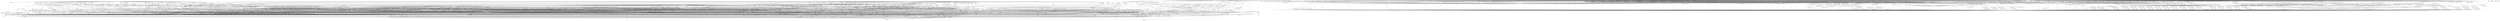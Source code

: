 digraph depends {
    node [shape=plaintext]
"activitymanager" -> "activitymanager-lic" [style=dotted]
"activitymanager" -> "bootd"
"activitymanager" -> "db8"
"activitymanager" -> "libboost-regex1.75.0"
"activitymanager" -> "libglib-2.0-0"
"activitymanager" -> "libpbnjson"
"activitymanager" -> "libstdc++6"
"activitymanager" -> "luna-service2"
"activitymanager" -> "pmloglib"
"alsa-conf" -> "alsa-lib-lic" [style=dotted]
"alsa-plugins-pulseaudio-conf" -> "alsa-plugins-lic" [style=dotted]
"alsa-plugins-pulseaudio-conf" -> "libasound-module-conf-pulse"
"alsa-plugins-pulseaudio-conf" -> "libasound-module-ctl-pulse"
"alsa-plugins-pulseaudio-conf" -> "libasound-module-pcm-pulse"
"alsa-states" -> "alsa-state-lic" [style=dotted]
"alsa-ucm-conf" -> "alsa-ucm-conf-lic" [style=dotted]
"alsa-utils-alsactl" -> "alsa-states" [style=dotted]
"alsa-utils-alsactl" -> "alsa-utils-lic" [style=dotted]
"alsa-utils-alsactl" -> "libasound2"
"alsa-utils-alsamixer" -> "alsa-utils-lic" [style=dotted]
"alsa-utils-alsamixer" -> "libasound2"
"alsa-utils-alsamixer" -> "libformw5"
"alsa-utils-alsamixer" -> "libmenuw5"
"alsa-utils-alsamixer" -> "libncursesw5"
"alsa-utils-alsamixer" -> "libpanelw5"
"alsa-utils-alsamixer" -> "libtinfo5"
"alsa-utils-alsaucm" -> "alsa-utils-lic" [style=dotted]
"alsa-utils-alsaucm" -> "libasound2"
"alsa-utils-amixer" -> "alsa-utils-lic" [style=dotted]
"alsa-utils-amixer" -> "libasound2"
"alsa-utils-aplay" -> "alsa-utils-lic" [style=dotted]
"alsa-utils-aplay" -> "libasound2"
"alsa-utils-systemd" -> "alsa-utils-lic" [style=dotted]
"anbox" -> "anbox-data"
"anbox" -> "anbox-lic" [style=dotted]
"anbox" -> "boost-log"
"anbox-data" -> "anbox-data-lic" [style=dotted]
"anbox" -> "kernel-module-ashmem-linux" [style=dotted]
"anbox" -> "kernel-module-binder-linux" [style=dotted]
"anbox" -> "kernel-module-squashfs" [style=dotted]
"anbox" -> "libboost-filesystem1.75.0"
"anbox" -> "libboost-iostreams1.75.0"
"anbox" -> "libboost-program-options1.75.0"
"anbox" -> "libboost-thread1.75.0"
"anbox" -> "libdw1"
"anbox" -> "libprotobuf-lite26"
"anbox" -> "libsdl2-2.0-0"
"anbox" -> "libsdl2-image-2.0-0"
"anbox" -> "libstdc++6"
"anbox" -> "libsystemd0"
"anbox" -> "lxc"
"app-services" -> "app-services-lic" [style=dotted]
"audio-service" -> "audio-service-lic" [style=dotted]
"audio-service" -> "libglib-2.0-0"
"audio-service" -> "libpbnjson"
"audio-service" -> "libpulse0"
"audio-service" -> "libpulse-mainloop-glib0"
"audio-service" -> "libstdc++6"
"audio-service" -> "luna-service2"
"avahi-daemon" -> "avahi-lic" [style=dotted]
"avahi-daemon" -> "base-files"
"avahi-daemon" -> "base-passwd"
"avahi-daemon" -> "libavahi-common3"
"avahi-daemon" -> "libavahi-core7"
"avahi-daemon" -> "libcap"
"avahi-daemon" -> "libdaemon0"
"avahi-daemon" -> "libdbus-1-3"
"avahi-daemon" -> "libexpat1"
"avahi-daemon" -> "libnss-mdns" [style=dotted]
"avahi-daemon" -> "shadow"
"avahi-locale-en-gb" -> "virtual-locale-en-gb" [style=dotted]
"base-files" -> "base-files-lic" [style=dotted]
"base-passwd" -> "base-passwd-lic" [style=dotted]
"bash" -> "base-files"
"bash" -> "bash-lic" [style=dotted]
"bash" -> "libtinfo5"
"bash" -> "update-alternatives-opkg"
"bc" -> "bc-lic" [style=dotted]
"bc" -> "libreadline8"
"bc" -> "update-alternatives-opkg"
"binutils" -> "binutils-lic" [style=dotted]
"binutils" -> "libbfd"
"binutils" -> "libopcodes"
"binutils" -> "libstdc++6"
"binutils" -> "libz1"
"binutils" -> "update-alternatives-opkg"
"bluez5" -> "bluez5-lic" [style=dotted]
"bluez5" -> "libdbus-1-3"
"bluez5" -> "libglib-2.0-0"
"bluez5" -> "libreadline8"
"bluez5" -> "libudev1"
"boost-log" -> "boost-lic" [style=dotted]
"boost-log" -> "libboost-filesystem1.75.0"
"boost-log" -> "libboost-regex1.75.0"
"boost-log" -> "libboost-thread1.75.0"
"boost-log" -> "libstdc++6"
"bootd" -> "bootd-lic" [style=dotted]
"bootd" -> "libglib-2.0-0"
"bootd" -> "libpbnjson"
"bootd" -> "libstdc++6"
"bootd" -> "luna-service2"
"bootd" -> "pmloglib"
"bridge-utils" -> "bridge-utils-lic" [style=dotted]
"bridge-utils" -> "kernel-module-bridge" [style=dotted]
"bridge-utils" -> "update-alternatives-opkg"
"brotli" -> "brotli-lic" [style=dotted]
"busybox" -> "busybox-lic" [style=dotted]
"busybox" -> "busybox-udhcpc" [style=dotted]
"busybox-udhcpc" -> "busybox-lic" [style=dotted]
"busybox" -> "update-alternatives-opkg"
"bzip2" -> "bzip2-lic" [style=dotted]
"bzip2" -> "libbz2-1"
"bzip2" -> "update-alternatives-opkg"
"ca-certificates" -> "ca-certificates-lic" [style=dotted]
"ca-certificates" -> "openssl"
"ca-certificates" -> "openssl-bin"
"certmgrd" -> "certmgrd-lic" [style=dotted]
"certmgrd" -> "libglib-2.0-0"
"certmgrd" -> "libpbnjson"
"certmgrd" -> "libpmcertificatemgr2"
"certmgrd" -> "luna-service2"
"com.palm.keymanager" -> "com.palm.keymanager-lic" [style=dotted]
"com.webos.service.pdm" -> "com.webos.service.pdm-lic" [style=dotted]
"com.webos.service.pdm" -> "dosfstools"
"com.webos.service.pdm" -> "e2fsprogs-e2fsck"
"com.webos.service.pdm" -> "e2fsprogs-tune2fs"
"com.webos.service.pdm" -> "fuse-utils"
"com.webos.service.pdm" -> "gphoto2"
"com.webos.service.pdm" -> "gphotofs"
"com.webos.service.pdm" -> "gptfdisk-sgdisk"
"com.webos.service.pdm" -> "libglib-2.0-0"
"com.webos.service.pdm" -> "libpbnjson"
"com.webos.service.pdm" -> "libstdc++6"
"com.webos.service.pdm" -> "libudev1"
"com.webos.service.pdm" -> "libwebosi18n1"
"com.webos.service.pdm" -> "lsof"
"com.webos.service.pdm" -> "luna-service2"
"com.webos.service.pdm" -> "ntfs-3g"
"com.webos.service.pdm" -> "ntfs-3g-ntfsprogs"
"com.webos.service.pdm" -> "pdm-plugin"
"com.webos.service.pdm" -> "pmloglib"
"com.webos.service.pdm" -> "sdparm"
"com.webos.service.pdm" -> "simple-mtpfs"
"com.webos.service.pdm" -> "smartmontools"
"com.webos.service.pdm" -> "util-linux-lsblk"
"configurator" -> "configurator-lic" [style=dotted]
"configurator" -> "db8"
"configurator" -> "libglib-2.0-0"
"configurator" -> "libstdc++6"
"configurator" -> "pmloglib"
"connman" -> "bluez5"
"connman-client" -> "connman"
"connman-client" -> "connman-lic" [style=dotted]
"connman-client" -> "libdbus-1-3"
"connman-client" -> "libglib-2.0-0"
"connman-client" -> "libreadline8"
"connman-conf" -> "connman-conf-lic" [style=dotted]
"connman" -> "connman-conf" [style=dotted]
"connman" -> "connman-lic" [style=dotted]
"connman" -> "connman-plugin-vpn-l2tp" [style=dotted]
"connman" -> "connman-plugin-vpn-openvpn" [style=dotted]
"connman" -> "connman-plugin-vpn-pppt" [style=dotted]
"connman" -> "connman-plugin-vpn-vpnc" [style=dotted]
"connman" -> "connman-tests" [style=dotted]
"connman" -> "connman-tools" [style=dotted]
"connman" -> "connman-vpn" [style=dotted]
"connman" -> "connman-wait-online" [style=dotted]
"connman" -> "dbus"
"connman" -> "iptables"
"connman" -> "libdbus-1-3"
"connman" -> "libglib-2.0-0"
"connman" -> "libgnutls30"
"connman" -> "neard" [style=dotted]
"connman" -> "ofono"
"connman" -> "openvpn"
"connman-plugin-vpn-l2tp" -> "connman-vpn"
"connman-plugin-vpn-openvpn" -> "connman-vpn"
"connman-plugin-vpn-openvpn" -> "libdbus-1-3"
"connman-plugin-vpn-vpnc" -> "connman-vpn"
"connman-plugin-vpn-vpnc" -> "libdbus-1-3"
"connman" -> "pptp-linux"
"connman-tests" -> "connman-lic" [style=dotted]
"connman-tests" -> "iptables"
"connman-tests" -> "libdbus-1-3"
"connman-tests" -> "libglib-2.0-0"
"connman-tests" -> "libgnutls30"
"connman-tools" -> "connman"
"connman-tools" -> "connman-lic" [style=dotted]
"connman-tools" -> "libglib-2.0-0"
"connman-tools" -> "libgnutls30"
"connman" -> "update-alternatives-opkg"
"connman" -> "vpnc"
"connman-vpn" -> "connman-lic" [style=dotted]
"connman-vpn" -> "libdbus-1-3"
"connman-vpn" -> "libglib-2.0-0"
"connman-vpn" -> "libgnutls30"
"connman-wait-online" -> "connman-lic" [style=dotted]
"connman-wait-online" -> "libdbus-1-3"
"connman-wait-online" -> "libglib-2.0-0"
"connman" -> "wpa-supplicant"
"connman" -> "xl2tpd"
"cordova" -> "cordova-lic" [style=dotted]
"core-apps" -> "bash"
"core-apps" -> "core-apps-lic" [style=dotted]
"cpushareholder-stub" -> "cpushareholder-stub-lic" [style=dotted]
"curl" -> "curl-lic" [style=dotted]
"curl" -> "libcurl4"
"db8" -> "bash"
"db8" -> "busybox"
"db8" -> "db8-lic" [style=dotted]
"db8" -> "leveldb"
"db8" -> "libboost-regex1.75.0"
"db8" -> "libglib-2.0-0"
"db8" -> "libicui18n68"
"db8" -> "libicuuc68"
"db8" -> "libstdc++6"
"db8" -> "luna-service2"
"db8" -> "pmloglib"
"dbus-1" -> "dbus-common"
"dbus-1" -> "dbus-lic" [style=dotted]
"dbus-1" -> "dbus-tools"
"dbus-1" -> "libdbus-1-3"
"dbus-1" -> "libexpat1"
"dbus-1" -> "libsystemd0"
"dbus-common" -> "base-files"
"dbus-common" -> "base-passwd"
"dbus-common" -> "dbus-lic" [style=dotted]
"dbus-common" -> "shadow"
"dbus-tools" -> "dbus-lic" [style=dotted]
"dbus-tools" -> "libdbus-1-3"
"distro-feed-configs" -> "distro-feed-configs-lic" [style=dotted]
"dnsmasq" -> "dnsmasq-lic" [style=dotted]
"dosfstools" -> "dosfstools-lic" [style=dotted]
"dosfstools" -> "update-alternatives-opkg"
"e2fsprogs-badblocks" -> "e2fsprogs-lic" [style=dotted]
"e2fsprogs-badblocks" -> "libcom-err2"
"e2fsprogs-badblocks" -> "libext2fs2"
"e2fsprogs-dumpe2fs" -> "e2fsprogs-lic" [style=dotted]
"e2fsprogs-dumpe2fs" -> "libblkid1"
"e2fsprogs-dumpe2fs" -> "libcom-err2"
"e2fsprogs-dumpe2fs" -> "libe2p2"
"e2fsprogs-dumpe2fs" -> "libext2fs2"
"e2fsprogs-e2fsck" -> "e2fsprogs-lic" [style=dotted]
"e2fsprogs-e2fsck" -> "libblkid1"
"e2fsprogs-e2fsck" -> "libcom-err2"
"e2fsprogs-e2fsck" -> "libe2p2"
"e2fsprogs-e2fsck" -> "libext2fs2"
"e2fsprogs-e2fsck" -> "libuuid1"
"e2fsprogs" -> "e2fsprogs-badblocks"
"e2fsprogs" -> "e2fsprogs-dumpe2fs"
"e2fsprogs" -> "e2fsprogs-e2fsck" [style=dotted]
"e2fsprogs" -> "e2fsprogs-lic" [style=dotted]
"e2fsprogs" -> "e2fsprogs-mke2fs" [style=dotted]
"e2fsprogs" -> "libblkid1"
"e2fsprogs" -> "libcom-err2"
"e2fsprogs" -> "libe2p2"
"e2fsprogs" -> "libext2fs2"
"e2fsprogs" -> "libss2"
"e2fsprogs" -> "libuuid1"
"e2fsprogs-mke2fs" -> "e2fsprogs-lic" [style=dotted]
"e2fsprogs-mke2fs" -> "libblkid1"
"e2fsprogs-mke2fs" -> "libcom-err2"
"e2fsprogs-mke2fs" -> "libe2p2"
"e2fsprogs-mke2fs" -> "libext2fs2"
"e2fsprogs-mke2fs" -> "libuuid1"
"e2fsprogs-mke2fs" -> "update-alternatives-opkg"
"e2fsprogs-tune2fs" -> "e2fsprogs-lic" [style=dotted]
"e2fsprogs-tune2fs" -> "libblkid1"
"e2fsprogs-tune2fs" -> "libcom-err2"
"e2fsprogs-tune2fs" -> "libe2p2"
"e2fsprogs-tune2fs" -> "libext2fs2"
"e2fsprogs-tune2fs" -> "libuuid1"
"e2fsprogs-tune2fs" -> "update-alternatives-opkg"
"e2fsprogs" -> "update-alternatives-opkg"
"enyo-1.0" -> "enyo-1.0-lic" [style=dotted]
"event-monitor" -> "event-monitor-lic" [style=dotted]
"event-monitor" -> "libglib-2.0-0"
"event-monitor" -> "libpbnjson"
"event-monitor" -> "libstdc++6"
"event-monitor" -> "luna-service2"
"event-monitor-network" -> "event-monitor-network-lic" [style=dotted]
"event-monitor-network" -> "libpbnjson"
"event-monitor-network" -> "libstdc++6"
"event-monitor-network" -> "libwebosi18n1"
"event-monitor-network" -> "pmloglib"
"event-monitor" -> "pmloglib"
"evtest" -> "evtest-lic" [style=dotted]
"filecache" -> "db8"
"filecache" -> "filecache-lic" [style=dotted]
"filecache" -> "glibmm"
"filecache" -> "jemalloc"
"filecache" -> "libboost-filesystem1.75.0"
"filecache" -> "libglib-2.0-0"
"filecache" -> "libpbnjson"
"filecache" -> "libsigc-2.0-0"
"filecache" -> "libstdc++6"
"filecache" -> "luna-service2"
"filecache" -> "pmloglib"
"fingerterm" -> "fingerterm-lic" [style=dotted]
"fingerterm" -> "libstdc++6"
"fingerterm" -> "qtbase"
"fingerterm" -> "qtdeclarative"
"fingerterm" -> "qtxmlpatterns"
"fingerterm" -> "ttf-liberation-mono"
"fontconfig-utils" -> "fontconfig-lic" [style=dotted]
"fontconfig-utils" -> "libfontconfig1"
"fontconfig-utils" -> "libfreetype6"
"foundation-frameworks" -> "foundation-frameworks-lic" [style=dotted]
"funyahoo-plusplus" -> "funyahoo-plusplus-lic" [style=dotted]
"funyahoo-plusplus" -> "libglib-2.0-0"
"funyahoo-plusplus" -> "libjson-glib-1.0-0"
"funyahoo-plusplus" -> "libpurple"
"fuser" -> "psmisc-lic" [style=dotted]
"fuser" -> "update-alternatives-opkg"
"fuse-utils" -> "fuse-lic" [style=dotted]
"gdb" -> "gdb-lic" [style=dotted]
"gdb" -> "glibc-thread-db" [style=dotted]
"gdb" -> "libexpat1"
"gdb" -> "libpython3.9-1.0"
"gdb" -> "libreadline8"
"gdb" -> "libstdc++6"
"gdb" -> "libtinfo5"
"gdb" -> "python3"
"gdb" -> "python3-codecs"
"gdbserver" -> "gdb-lic" [style=dotted]
"gdbserver" -> "glibc-thread-db" [style=dotted]
"gdbserver" -> "libstdc++6"
"geoclue" -> "avahi-daemon"
"geoclue" -> "geoclue-lic" [style=dotted]
"geoclue" -> "libavahi-client3"
"geoclue" -> "libavahi-common3"
"geoclue" -> "libavahi-glib1"
"geoclue" -> "libglib-2.0-0"
"geoclue" -> "libjson-glib-1.0-0"
"geoclue" -> "libsoup-2.4"
"glibc-locale-en-gb" -> "virtual-locale-en-gb" [style=dotted]
"glibmm" -> "glibmm-lic" [style=dotted]
"glibmm" -> "libglib-2.0-0"
"glibmm" -> "libsigc-2.0-0"
"glibmm" -> "libstdc++6"
"glib-networking" -> "glib-networking-lic" [style=dotted]
"glib-networking" -> "libglib-2.0-0"
"glib-networking" -> "libgnutls30"
"glib-networking-locale-en-gb" -> "virtual-locale-en-gb" [style=dotted]
"glmark2" -> "glmark2-lic" [style=dotted]
"glmark2" -> "libdrm2"
"glmark2" -> "libgbm1"
"glmark2" -> "libjpeg62"
"glmark2" -> "libpng16-16"
"glmark2" -> "libstdc++6"
"glmark2" -> "libudev1"
"glmark2" -> "libz1"
"glmark2" -> "wayland"
"gobject-introspection" -> "gobject-introspection-lic" [style=dotted]
"gobject-introspection" -> "libffi7"
"gobject-introspection" -> "libglib-2.0-0"
"gobject-introspection" -> "python3-pickle"
"gobject-introspection" -> "python3-xml"
"gphoto2" -> "gphoto2-lic" [style=dotted]
"gphoto2" -> "libexif12"
"gphoto2" -> "libgphoto2-6"
"gphoto2" -> "libgphoto2-port12"
"gphoto2" -> "libpopt0"
"gphoto2" -> "libreadline8"
"gphoto2-locale-en-gb" -> "virtual-locale-en-gb" [style=dotted]
"gphotofs" -> "gphotofs-lic" [style=dotted]
"gphotofs" -> "libfuse2"
"gphotofs" -> "libglib-2.0-0"
"gphotofs" -> "libgphoto2-6"
"gphotofs" -> "libgphoto2-port12"
"gptfdisk-sgdisk" -> "gptfdisk-lic" [style=dotted]
"gptfdisk-sgdisk" -> "libpopt0"
"gptfdisk-sgdisk" -> "libstdc++6"
"gptfdisk-sgdisk" -> "libuuid1"
"gstreamer1.0" -> "gstreamer1.0-lic" [style=dotted]
"gstreamer1.0-libav" -> "gstreamer1.0"
"gstreamer1.0-libav" -> "gstreamer1.0-libav-lic" [style=dotted]
"gstreamer1.0-libav" -> "libavcodec58"
"gstreamer1.0-libav" -> "libavfilter7"
"gstreamer1.0-libav" -> "libavformat58"
"gstreamer1.0-libav" -> "libavutil56"
"gstreamer1.0-libav" -> "libglib-2.0-0"
"gstreamer1.0-libav" -> "libgstaudio-1.0-0"
"gstreamer1.0-libav" -> "libgstpbutils-1.0-0"
"gstreamer1.0-libav" -> "libgstvideo-1.0-0"
"gstreamer1.0" -> "libglib-2.0-0"
"gstreamer1.0-locale-en-gb" -> "virtual-locale-en-gb" [style=dotted]
"gstreamer1.0-plugins-bad-accurip" -> "gstreamer1.0"
"gstreamer1.0-plugins-bad-accurip" -> "libglib-2.0-0"
"gstreamer1.0-plugins-bad-accurip" -> "libgstaudio-1.0-0"
"gstreamer1.0-plugins-bad-adpcmdec" -> "gstreamer1.0"
"gstreamer1.0-plugins-bad-adpcmdec" -> "libglib-2.0-0"
"gstreamer1.0-plugins-bad-adpcmdec" -> "libgstaudio-1.0-0"
"gstreamer1.0-plugins-bad-adpcmenc" -> "gstreamer1.0"
"gstreamer1.0-plugins-bad-adpcmenc" -> "libglib-2.0-0"
"gstreamer1.0-plugins-bad-adpcmenc" -> "libgstaudio-1.0-0"
"gstreamer1.0-plugins-bad-aiff" -> "gstreamer1.0"
"gstreamer1.0-plugins-bad-aiff" -> "libglib-2.0-0"
"gstreamer1.0-plugins-bad-aiff" -> "libgstaudio-1.0-0"
"gstreamer1.0-plugins-bad-aiff" -> "libgstpbutils-1.0-0"
"gstreamer1.0-plugins-bad-aiff" -> "libgsttag-1.0-0"
"gstreamer1.0-plugins-bad-apps" -> "gstreamer1.0"
"gstreamer1.0-plugins-bad-apps" -> "gstreamer1.0-plugins-bad-lic" [style=dotted]
"gstreamer1.0-plugins-bad-apps" -> "libglib-2.0-0"
"gstreamer1.0-plugins-bad-apps" -> "libgstpbutils-1.0-0"
"gstreamer1.0-plugins-bad-apps" -> "libgsttranscoder-1.0-0"
"gstreamer1.0-plugins-bad-asfmux" -> "gstreamer1.0"
"gstreamer1.0-plugins-bad-asfmux" -> "libglib-2.0-0"
"gstreamer1.0-plugins-bad-asfmux" -> "libgstrtp-1.0-0"
"gstreamer1.0-plugins-bad-audiobuffersplit" -> "gstreamer1.0"
"gstreamer1.0-plugins-bad-audiobuffersplit" -> "libglib-2.0-0"
"gstreamer1.0-plugins-bad-audiobuffersplit" -> "libgstaudio-1.0-0"
"gstreamer1.0-plugins-bad-audiofxbad" -> "gstreamer1.0"
"gstreamer1.0-plugins-bad-audiofxbad" -> "libglib-2.0-0"
"gstreamer1.0-plugins-bad-audiofxbad" -> "libgstaudio-1.0-0"
"gstreamer1.0-plugins-bad-audiolatency" -> "gstreamer1.0"
"gstreamer1.0-plugins-bad-audiolatency" -> "libglib-2.0-0"
"gstreamer1.0-plugins-bad-audiomixmatrix" -> "gstreamer1.0"
"gstreamer1.0-plugins-bad-audiomixmatrix" -> "libglib-2.0-0"
"gstreamer1.0-plugins-bad-audiomixmatrix" -> "libgstaudio-1.0-0"
"gstreamer1.0-plugins-bad-audiovisualizers" -> "gstreamer1.0"
"gstreamer1.0-plugins-bad-audiovisualizers" -> "libglib-2.0-0"
"gstreamer1.0-plugins-bad-audiovisualizers" -> "libgstfft-1.0-0"
"gstreamer1.0-plugins-bad-audiovisualizers" -> "libgstpbutils-1.0-0"
"gstreamer1.0-plugins-bad-autoconvert" -> "gstreamer1.0"
"gstreamer1.0-plugins-bad-autoconvert" -> "libglib-2.0-0"
"gstreamer1.0-plugins-bad-bayer" -> "gstreamer1.0"
"gstreamer1.0-plugins-bad-bayer" -> "libglib-2.0-0"
"gstreamer1.0-plugins-bad-bayer" -> "libgstvideo-1.0-0"
"gstreamer1.0-plugins-bad-bayer" -> "liborc-0.4-0"
"gstreamer1.0-plugins-bad-bluez" -> "gstreamer1.0"
"gstreamer1.0-plugins-bad-bluez" -> "libglib-2.0-0"
"gstreamer1.0-plugins-bad-bz2" -> "gstreamer1.0"
"gstreamer1.0-plugins-bad-bz2" -> "libbz2-1"
"gstreamer1.0-plugins-bad-bz2" -> "libglib-2.0-0"
"gstreamer1.0-plugins-bad-camerabin" -> "gstreamer1.0"
"gstreamer1.0-plugins-bad-camerabin" -> "libglib-2.0-0"
"gstreamer1.0-plugins-bad-camerabin" -> "libgstbasecamerabinsrc-1.0-0"
"gstreamer1.0-plugins-bad-camerabin" -> "libgstpbutils-1.0-0"
"gstreamer1.0-plugins-bad-camerabin" -> "libgstphotography-1.0-0"
"gstreamer1.0-plugins-bad-closedcaption" -> "gstreamer1.0"
"gstreamer1.0-plugins-bad-closedcaption" -> "libcairo2"
"gstreamer1.0-plugins-bad-closedcaption" -> "libglib-2.0-0"
"gstreamer1.0-plugins-bad-closedcaption" -> "libgstvideo-1.0-0"
"gstreamer1.0-plugins-bad-closedcaption" -> "pango"
"gstreamer1.0-plugins-bad-coloreffects" -> "gstreamer1.0"
"gstreamer1.0-plugins-bad-coloreffects" -> "libglib-2.0-0"
"gstreamer1.0-plugins-bad-coloreffects" -> "libgstvideo-1.0-0"
"gstreamer1.0-plugins-bad-curl" -> "gstreamer1.0"
"gstreamer1.0-plugins-bad-curl" -> "libcurl4"
"gstreamer1.0-plugins-bad-curl" -> "libglib-2.0-0"
"gstreamer1.0-plugins-bad-dash" -> "gstreamer1.0"
"gstreamer1.0-plugins-bad-dash" -> "libglib-2.0-0"
"gstreamer1.0-plugins-bad-dash" -> "libgstadaptivedemux-1.0-0"
"gstreamer1.0-plugins-bad-dash" -> "libgstisoff-1.0-0"
"gstreamer1.0-plugins-bad-dash" -> "libgsttag-1.0-0"
"gstreamer1.0-plugins-bad-dash" -> "libgsturidownloader-1.0-0"
"gstreamer1.0-plugins-bad-dash" -> "libxml2"
"gstreamer1.0-plugins-bad-debugutilsbad" -> "gstreamer1.0"
"gstreamer1.0-plugins-bad-debugutilsbad" -> "libglib-2.0-0"
"gstreamer1.0-plugins-bad-debugutilsbad" -> "libgstvideo-1.0-0"
"gstreamer1.0-plugins-bad-decklink" -> "gstreamer1.0"
"gstreamer1.0-plugins-bad-decklink" -> "libglib-2.0-0"
"gstreamer1.0-plugins-bad-decklink" -> "libgstaudio-1.0-0"
"gstreamer1.0-plugins-bad-decklink" -> "libgstvideo-1.0-0"
"gstreamer1.0-plugins-bad-decklink" -> "libstdc++6"
"gstreamer1.0-plugins-bad-dtls" -> "gstreamer1.0"
"gstreamer1.0-plugins-bad-dtls" -> "libcrypto1.1"
"gstreamer1.0-plugins-bad-dtls" -> "libglib-2.0-0"
"gstreamer1.0-plugins-bad-dtls" -> "libssl1.1"
"gstreamer1.0-plugins-bad-dvb" -> "gstreamer1.0"
"gstreamer1.0-plugins-bad-dvb" -> "libglib-2.0-0"
"gstreamer1.0-plugins-bad-dvb" -> "libgstmpegts-1.0-0"
"gstreamer1.0-plugins-bad-dvbsubenc" -> "gstreamer1.0"
"gstreamer1.0-plugins-bad-dvbsubenc" -> "libglib-2.0-0"
"gstreamer1.0-plugins-bad-dvbsubenc" -> "libgstvideo-1.0-0"
"gstreamer1.0-plugins-bad-dvbsuboverlay" -> "gstreamer1.0"
"gstreamer1.0-plugins-bad-dvbsuboverlay" -> "libglib-2.0-0"
"gstreamer1.0-plugins-bad-dvbsuboverlay" -> "libgstvideo-1.0-0"
"gstreamer1.0-plugins-bad-dvdspu" -> "gstreamer1.0"
"gstreamer1.0-plugins-bad-dvdspu" -> "libglib-2.0-0"
"gstreamer1.0-plugins-bad-dvdspu" -> "libgstvideo-1.0-0"
"gstreamer1.0-plugins-bad-faceoverlay" -> "gstreamer1.0"
"gstreamer1.0-plugins-bad-faceoverlay" -> "libglib-2.0-0"
"gstreamer1.0-plugins-bad-fbdevsink" -> "gstreamer1.0"
"gstreamer1.0-plugins-bad-fbdevsink" -> "libglib-2.0-0"
"gstreamer1.0-plugins-bad-fbdevsink" -> "libgstvideo-1.0-0"
"gstreamer1.0-plugins-bad-festival" -> "gstreamer1.0"
"gstreamer1.0-plugins-bad-festival" -> "libglib-2.0-0"
"gstreamer1.0-plugins-bad-fieldanalysis" -> "gstreamer1.0"
"gstreamer1.0-plugins-bad-fieldanalysis" -> "libglib-2.0-0"
"gstreamer1.0-plugins-bad-fieldanalysis" -> "libgstvideo-1.0-0"
"gstreamer1.0-plugins-bad-fieldanalysis" -> "liborc-0.4-0"
"gstreamer1.0-plugins-bad-freeverb" -> "gstreamer1.0"
"gstreamer1.0-plugins-bad-freeverb" -> "libglib-2.0-0"
"gstreamer1.0-plugins-bad-freeverb" -> "libgstaudio-1.0-0"
"gstreamer1.0-plugins-bad-frei0r" -> "gstreamer1.0"
"gstreamer1.0-plugins-bad-frei0r" -> "libglib-2.0-0"
"gstreamer1.0-plugins-bad-frei0r" -> "libgstvideo-1.0-0"
"gstreamer1.0-plugins-bad-gaudieffects" -> "gstreamer1.0"
"gstreamer1.0-plugins-bad-gaudieffects" -> "libglib-2.0-0"
"gstreamer1.0-plugins-bad-gaudieffects" -> "libgstvideo-1.0-0"
"gstreamer1.0-plugins-bad-gaudieffects" -> "liborc-0.4-0"
"gstreamer1.0-plugins-bad-gdp" -> "gstreamer1.0"
"gstreamer1.0-plugins-bad-gdp" -> "libglib-2.0-0"
"gstreamer1.0-plugins-bad-geometrictransform" -> "gstreamer1.0"
"gstreamer1.0-plugins-bad-geometrictransform" -> "libglib-2.0-0"
"gstreamer1.0-plugins-bad-geometrictransform" -> "libgstvideo-1.0-0"
"gstreamer1.0-plugins-bad-hls" -> "gstreamer1.0"
"gstreamer1.0-plugins-bad-hls" -> "libglib-2.0-0"
"gstreamer1.0-plugins-bad-hls" -> "libgstadaptivedemux-1.0-0"
"gstreamer1.0-plugins-bad-hls" -> "libgstpbutils-1.0-0"
"gstreamer1.0-plugins-bad-hls" -> "libgsttag-1.0-0"
"gstreamer1.0-plugins-bad-hls" -> "libgsturidownloader-1.0-0"
"gstreamer1.0-plugins-bad-hls" -> "libgstvideo-1.0-0"
"gstreamer1.0-plugins-bad-hls" -> "nettle"
"gstreamer1.0-plugins-bad-id3tag" -> "gstreamer1.0"
"gstreamer1.0-plugins-bad-id3tag" -> "libglib-2.0-0"
"gstreamer1.0-plugins-bad-id3tag" -> "libgsttag-1.0-0"
"gstreamer1.0-plugins-bad-inter" -> "gstreamer1.0"
"gstreamer1.0-plugins-bad-interlace" -> "gstreamer1.0"
"gstreamer1.0-plugins-bad-interlace" -> "libglib-2.0-0"
"gstreamer1.0-plugins-bad-interlace" -> "libgstvideo-1.0-0"
"gstreamer1.0-plugins-bad-inter" -> "libglib-2.0-0"
"gstreamer1.0-plugins-bad-inter" -> "libgstaudio-1.0-0"
"gstreamer1.0-plugins-bad-inter" -> "libgstvideo-1.0-0"
"gstreamer1.0-plugins-bad-ipcpipeline" -> "gstreamer1.0"
"gstreamer1.0-plugins-bad-ipcpipeline" -> "libglib-2.0-0"
"gstreamer1.0-plugins-bad-ivfparse" -> "gstreamer1.0"
"gstreamer1.0-plugins-bad-ivfparse" -> "libglib-2.0-0"
"gstreamer1.0-plugins-bad-ivtc" -> "gstreamer1.0"
"gstreamer1.0-plugins-bad-ivtc" -> "libglib-2.0-0"
"gstreamer1.0-plugins-bad-ivtc" -> "libgstvideo-1.0-0"
"gstreamer1.0-plugins-bad-jp2kdecimator" -> "gstreamer1.0"
"gstreamer1.0-plugins-bad-jp2kdecimator" -> "libglib-2.0-0"
"gstreamer1.0-plugins-bad-jpegformat" -> "gstreamer1.0"
"gstreamer1.0-plugins-bad-jpegformat" -> "libglib-2.0-0"
"gstreamer1.0-plugins-bad-jpegformat" -> "libgsttag-1.0-0"
"gstreamer1.0-plugins-bad-legacyrawparse" -> "gstreamer1.0"
"gstreamer1.0-plugins-bad-legacyrawparse" -> "libglib-2.0-0"
"gstreamer1.0-plugins-bad-legacyrawparse" -> "libgstaudio-1.0-0"
"gstreamer1.0-plugins-bad-legacyrawparse" -> "libgstvideo-1.0-0"
"gstreamer1.0-plugins-bad-locale-en-gb" -> "virtual-locale-en-gb" [style=dotted]
"gstreamer1.0-plugins-bad-meta" -> "gstreamer1.0-plugins-bad-accurip"
"gstreamer1.0-plugins-bad-meta" -> "gstreamer1.0-plugins-bad-adpcmdec"
"gstreamer1.0-plugins-bad-meta" -> "gstreamer1.0-plugins-bad-adpcmenc"
"gstreamer1.0-plugins-bad-meta" -> "gstreamer1.0-plugins-bad-aiff"
"gstreamer1.0-plugins-bad-meta" -> "gstreamer1.0-plugins-bad-apps"
"gstreamer1.0-plugins-bad-meta" -> "gstreamer1.0-plugins-bad-asfmux"
"gstreamer1.0-plugins-bad-meta" -> "gstreamer1.0-plugins-bad-audiobuffersplit"
"gstreamer1.0-plugins-bad-meta" -> "gstreamer1.0-plugins-bad-audiofxbad"
"gstreamer1.0-plugins-bad-meta" -> "gstreamer1.0-plugins-bad-audiolatency"
"gstreamer1.0-plugins-bad-meta" -> "gstreamer1.0-plugins-bad-audiomixmatrix"
"gstreamer1.0-plugins-bad-meta" -> "gstreamer1.0-plugins-bad-audiovisualizers"
"gstreamer1.0-plugins-bad-meta" -> "gstreamer1.0-plugins-bad-autoconvert"
"gstreamer1.0-plugins-bad-meta" -> "gstreamer1.0-plugins-bad-bayer"
"gstreamer1.0-plugins-bad-meta" -> "gstreamer1.0-plugins-bad-bluez"
"gstreamer1.0-plugins-bad-meta" -> "gstreamer1.0-plugins-bad-bz2"
"gstreamer1.0-plugins-bad-meta" -> "gstreamer1.0-plugins-bad-camerabin"
"gstreamer1.0-plugins-bad-meta" -> "gstreamer1.0-plugins-bad-closedcaption"
"gstreamer1.0-plugins-bad-meta" -> "gstreamer1.0-plugins-bad-coloreffects"
"gstreamer1.0-plugins-bad-meta" -> "gstreamer1.0-plugins-bad-curl"
"gstreamer1.0-plugins-bad-meta" -> "gstreamer1.0-plugins-bad-dash"
"gstreamer1.0-plugins-bad-meta" -> "gstreamer1.0-plugins-bad-debugutilsbad"
"gstreamer1.0-plugins-bad-meta" -> "gstreamer1.0-plugins-bad-decklink"
"gstreamer1.0-plugins-bad-meta" -> "gstreamer1.0-plugins-bad-dtls"
"gstreamer1.0-plugins-bad-meta" -> "gstreamer1.0-plugins-bad-dvb"
"gstreamer1.0-plugins-bad-meta" -> "gstreamer1.0-plugins-bad-dvbsubenc"
"gstreamer1.0-plugins-bad-meta" -> "gstreamer1.0-plugins-bad-dvbsuboverlay"
"gstreamer1.0-plugins-bad-meta" -> "gstreamer1.0-plugins-bad-dvdspu"
"gstreamer1.0-plugins-bad-meta" -> "gstreamer1.0-plugins-bad-faceoverlay"
"gstreamer1.0-plugins-bad-meta" -> "gstreamer1.0-plugins-bad-fbdevsink"
"gstreamer1.0-plugins-bad-meta" -> "gstreamer1.0-plugins-bad-festival"
"gstreamer1.0-plugins-bad-meta" -> "gstreamer1.0-plugins-bad-fieldanalysis"
"gstreamer1.0-plugins-bad-meta" -> "gstreamer1.0-plugins-bad-freeverb"
"gstreamer1.0-plugins-bad-meta" -> "gstreamer1.0-plugins-bad-frei0r"
"gstreamer1.0-plugins-bad-meta" -> "gstreamer1.0-plugins-bad-gaudieffects"
"gstreamer1.0-plugins-bad-meta" -> "gstreamer1.0-plugins-bad-gdp"
"gstreamer1.0-plugins-bad-meta" -> "gstreamer1.0-plugins-bad-geometrictransform"
"gstreamer1.0-plugins-bad-meta" -> "gstreamer1.0-plugins-bad-hls"
"gstreamer1.0-plugins-bad-meta" -> "gstreamer1.0-plugins-bad-id3tag"
"gstreamer1.0-plugins-bad-meta" -> "gstreamer1.0-plugins-bad-inter"
"gstreamer1.0-plugins-bad-meta" -> "gstreamer1.0-plugins-bad-interlace"
"gstreamer1.0-plugins-bad-meta" -> "gstreamer1.0-plugins-bad-ipcpipeline"
"gstreamer1.0-plugins-bad-meta" -> "gstreamer1.0-plugins-bad-ivfparse"
"gstreamer1.0-plugins-bad-meta" -> "gstreamer1.0-plugins-bad-ivtc"
"gstreamer1.0-plugins-bad-meta" -> "gstreamer1.0-plugins-bad-jp2kdecimator"
"gstreamer1.0-plugins-bad-meta" -> "gstreamer1.0-plugins-bad-jpegformat"
"gstreamer1.0-plugins-bad-meta" -> "gstreamer1.0-plugins-bad-legacyrawparse"
"gstreamer1.0-plugins-bad-meta" -> "gstreamer1.0-plugins-bad-lic"
"gstreamer1.0-plugins-bad-meta" -> "gstreamer1.0-plugins-bad-lic" [style=dotted]
"gstreamer1.0-plugins-bad-meta" -> "gstreamer1.0-plugins-bad-midi"
"gstreamer1.0-plugins-bad-meta" -> "gstreamer1.0-plugins-bad-mpegpsdemux"
"gstreamer1.0-plugins-bad-meta" -> "gstreamer1.0-plugins-bad-mpegpsmux"
"gstreamer1.0-plugins-bad-meta" -> "gstreamer1.0-plugins-bad-mpegtsdemux"
"gstreamer1.0-plugins-bad-meta" -> "gstreamer1.0-plugins-bad-mpegtsmux"
"gstreamer1.0-plugins-bad-meta" -> "gstreamer1.0-plugins-bad-mxf"
"gstreamer1.0-plugins-bad-meta" -> "gstreamer1.0-plugins-bad-netsim"
"gstreamer1.0-plugins-bad-meta" -> "gstreamer1.0-plugins-bad-pcapparse"
"gstreamer1.0-plugins-bad-meta" -> "gstreamer1.0-plugins-bad-pnm"
"gstreamer1.0-plugins-bad-meta" -> "gstreamer1.0-plugins-bad-proxy"
"gstreamer1.0-plugins-bad-meta" -> "gstreamer1.0-plugins-bad-removesilence"
"gstreamer1.0-plugins-bad-meta" -> "gstreamer1.0-plugins-bad-rfbsrc"
"gstreamer1.0-plugins-bad-meta" -> "gstreamer1.0-plugins-bad-rist"
"gstreamer1.0-plugins-bad-meta" -> "gstreamer1.0-plugins-bad-rsvg"
"gstreamer1.0-plugins-bad-meta" -> "gstreamer1.0-plugins-bad-rtmp2"
"gstreamer1.0-plugins-bad-meta" -> "gstreamer1.0-plugins-bad-rtpmanagerbad"
"gstreamer1.0-plugins-bad-meta" -> "gstreamer1.0-plugins-bad-rtponvif"
"gstreamer1.0-plugins-bad-meta" -> "gstreamer1.0-plugins-bad-sbc"
"gstreamer1.0-plugins-bad-meta" -> "gstreamer1.0-plugins-bad-sdpelem"
"gstreamer1.0-plugins-bad-meta" -> "gstreamer1.0-plugins-bad-segmentclip"
"gstreamer1.0-plugins-bad-meta" -> "gstreamer1.0-plugins-bad-shm"
"gstreamer1.0-plugins-bad-meta" -> "gstreamer1.0-plugins-bad-siren"
"gstreamer1.0-plugins-bad-meta" -> "gstreamer1.0-plugins-bad-smooth"
"gstreamer1.0-plugins-bad-meta" -> "gstreamer1.0-plugins-bad-smoothstreaming"
"gstreamer1.0-plugins-bad-meta" -> "gstreamer1.0-plugins-bad-sndfile"
"gstreamer1.0-plugins-bad-meta" -> "gstreamer1.0-plugins-bad-speed"
"gstreamer1.0-plugins-bad-meta" -> "gstreamer1.0-plugins-bad-subenc"
"gstreamer1.0-plugins-bad-meta" -> "gstreamer1.0-plugins-bad-switchbin"
"gstreamer1.0-plugins-bad-meta" -> "gstreamer1.0-plugins-bad-timecode"
"gstreamer1.0-plugins-bad-meta" -> "gstreamer1.0-plugins-bad-transcode"
"gstreamer1.0-plugins-bad-meta" -> "gstreamer1.0-plugins-bad-ttmlsubs"
"gstreamer1.0-plugins-bad-meta" -> "gstreamer1.0-plugins-bad-uvch264"
"gstreamer1.0-plugins-bad-meta" -> "gstreamer1.0-plugins-bad-videofiltersbad"
"gstreamer1.0-plugins-bad-meta" -> "gstreamer1.0-plugins-bad-videoframe-audiolevel"
"gstreamer1.0-plugins-bad-meta" -> "gstreamer1.0-plugins-bad-videoparsersbad"
"gstreamer1.0-plugins-bad-meta" -> "gstreamer1.0-plugins-bad-videosignal"
"gstreamer1.0-plugins-bad-meta" -> "gstreamer1.0-plugins-bad-vmnc"
"gstreamer1.0-plugins-bad-meta" -> "gstreamer1.0-plugins-bad-waylandsink"
"gstreamer1.0-plugins-bad-meta" -> "gstreamer1.0-plugins-bad-webp"
"gstreamer1.0-plugins-bad-meta" -> "gstreamer1.0-plugins-bad-y4mdec"
"gstreamer1.0-plugins-bad-meta" -> "libgstadaptivedemux-1.0"
"gstreamer1.0-plugins-bad-meta" -> "libgstbadaudio-1.0"
"gstreamer1.0-plugins-bad-meta" -> "libgstbasecamerabinsrc-1.0"
"gstreamer1.0-plugins-bad-meta" -> "libgstcodecparsers-1.0"
"gstreamer1.0-plugins-bad-meta" -> "libgstcodecs-1.0"
"gstreamer1.0-plugins-bad-meta" -> "libgstinsertbin-1.0"
"gstreamer1.0-plugins-bad-meta" -> "libgstisoff-1.0"
"gstreamer1.0-plugins-bad-meta" -> "libgstmpegts-1.0"
"gstreamer1.0-plugins-bad-meta" -> "libgstphotography-1.0"
"gstreamer1.0-plugins-bad-meta" -> "libgstplayer-1.0"
"gstreamer1.0-plugins-bad-meta" -> "libgstsctp-1.0"
"gstreamer1.0-plugins-bad-meta" -> "libgsttranscoder-1.0"
"gstreamer1.0-plugins-bad-meta" -> "libgsturidownloader-1.0"
"gstreamer1.0-plugins-bad-meta" -> "libgstwayland-1.0"
"gstreamer1.0-plugins-bad-meta" -> "libgstwebrtc-1.0"
"gstreamer1.0-plugins-bad-midi" -> "gstreamer1.0"
"gstreamer1.0-plugins-bad-midi" -> "libglib-2.0-0"
"gstreamer1.0-plugins-bad-mpegpsdemux" -> "gstreamer1.0"
"gstreamer1.0-plugins-bad-mpegpsdemux" -> "libglib-2.0-0"
"gstreamer1.0-plugins-bad-mpegpsdemux" -> "libgstpbutils-1.0-0"
"gstreamer1.0-plugins-bad-mpegpsmux" -> "gstreamer1.0"
"gstreamer1.0-plugins-bad-mpegpsmux" -> "libglib-2.0-0"
"gstreamer1.0-plugins-bad-mpegtsdemux" -> "gstreamer1.0"
"gstreamer1.0-plugins-bad-mpegtsdemux" -> "libglib-2.0-0"
"gstreamer1.0-plugins-bad-mpegtsdemux" -> "libgstaudio-1.0-0"
"gstreamer1.0-plugins-bad-mpegtsdemux" -> "libgstcodecparsers-1.0-0"
"gstreamer1.0-plugins-bad-mpegtsdemux" -> "libgstmpegts-1.0-0"
"gstreamer1.0-plugins-bad-mpegtsdemux" -> "libgstpbutils-1.0-0"
"gstreamer1.0-plugins-bad-mpegtsdemux" -> "libgsttag-1.0-0"
"gstreamer1.0-plugins-bad-mpegtsmux" -> "gstreamer1.0"
"gstreamer1.0-plugins-bad-mpegtsmux" -> "libglib-2.0-0"
"gstreamer1.0-plugins-bad-mpegtsmux" -> "libgstaudio-1.0-0"
"gstreamer1.0-plugins-bad-mpegtsmux" -> "libgstmpegts-1.0-0"
"gstreamer1.0-plugins-bad-mpegtsmux" -> "libgstpbutils-1.0-0"
"gstreamer1.0-plugins-bad-mpegtsmux" -> "libgsttag-1.0-0"
"gstreamer1.0-plugins-bad-mpegtsmux" -> "libgstvideo-1.0-0"
"gstreamer1.0-plugins-bad-mxf" -> "gstreamer1.0"
"gstreamer1.0-plugins-bad-mxf" -> "libglib-2.0-0"
"gstreamer1.0-plugins-bad-mxf" -> "libgstaudio-1.0-0"
"gstreamer1.0-plugins-bad-mxf" -> "libgstvideo-1.0-0"
"gstreamer1.0-plugins-bad-netsim" -> "gstreamer1.0"
"gstreamer1.0-plugins-bad-netsim" -> "libglib-2.0-0"
"gstreamer1.0-plugins-bad-pcapparse" -> "gstreamer1.0"
"gstreamer1.0-plugins-bad-pcapparse" -> "libglib-2.0-0"
"gstreamer1.0-plugins-bad-pnm" -> "gstreamer1.0"
"gstreamer1.0-plugins-bad-pnm" -> "libglib-2.0-0"
"gstreamer1.0-plugins-bad-pnm" -> "libgstvideo-1.0-0"
"gstreamer1.0-plugins-bad-proxy" -> "gstreamer1.0"
"gstreamer1.0-plugins-bad-proxy" -> "libglib-2.0-0"
"gstreamer1.0-plugins-bad-removesilence" -> "gstreamer1.0"
"gstreamer1.0-plugins-bad-removesilence" -> "libglib-2.0-0"
"gstreamer1.0-plugins-bad-rfbsrc" -> "gstreamer1.0"
"gstreamer1.0-plugins-bad-rfbsrc" -> "libglib-2.0-0"
"gstreamer1.0-plugins-bad-rfbsrc" -> "libgstvideo-1.0-0"
"gstreamer1.0-plugins-bad-rist" -> "gstreamer1.0"
"gstreamer1.0-plugins-bad-rist" -> "libglib-2.0-0"
"gstreamer1.0-plugins-bad-rist" -> "libgstrtp-1.0-0"
"gstreamer1.0-plugins-bad-rsvg" -> "gstreamer1.0"
"gstreamer1.0-plugins-bad-rsvg" -> "libcairo2"
"gstreamer1.0-plugins-bad-rsvg" -> "libglib-2.0-0"
"gstreamer1.0-plugins-bad-rsvg" -> "libgstvideo-1.0-0"
"gstreamer1.0-plugins-bad-rsvg" -> "librsvg-2-2"
"gstreamer1.0-plugins-bad-rtmp2" -> "gstreamer1.0"
"gstreamer1.0-plugins-bad-rtmp2" -> "libglib-2.0-0"
"gstreamer1.0-plugins-bad-rtpmanagerbad" -> "gstreamer1.0"
"gstreamer1.0-plugins-bad-rtpmanagerbad" -> "libglib-2.0-0"
"gstreamer1.0-plugins-bad-rtpmanagerbad" -> "libgstrtp-1.0-0"
"gstreamer1.0-plugins-bad-rtponvif" -> "gstreamer1.0"
"gstreamer1.0-plugins-bad-rtponvif" -> "libglib-2.0-0"
"gstreamer1.0-plugins-bad-rtponvif" -> "libgstrtp-1.0-0"
"gstreamer1.0-plugins-bad-sbc" -> "gstreamer1.0"
"gstreamer1.0-plugins-bad-sbc" -> "libglib-2.0-0"
"gstreamer1.0-plugins-bad-sbc" -> "libgstaudio-1.0-0"
"gstreamer1.0-plugins-bad-sbc" -> "libsbc1"
"gstreamer1.0-plugins-bad-sdpelem" -> "gstreamer1.0"
"gstreamer1.0-plugins-bad-sdpelem" -> "libglib-2.0-0"
"gstreamer1.0-plugins-bad-sdpelem" -> "libgstapp-1.0-0"
"gstreamer1.0-plugins-bad-sdpelem" -> "libgstsdp-1.0-0"
"gstreamer1.0-plugins-bad-segmentclip" -> "gstreamer1.0"
"gstreamer1.0-plugins-bad-segmentclip" -> "libglib-2.0-0"
"gstreamer1.0-plugins-bad-segmentclip" -> "libgstaudio-1.0-0"
"gstreamer1.0-plugins-bad-shm" -> "gstreamer1.0"
"gstreamer1.0-plugins-bad-shm" -> "libglib-2.0-0"
"gstreamer1.0-plugins-bad-siren" -> "gstreamer1.0"
"gstreamer1.0-plugins-bad-siren" -> "libglib-2.0-0"
"gstreamer1.0-plugins-bad-siren" -> "libgstaudio-1.0-0"
"gstreamer1.0-plugins-bad-smooth" -> "gstreamer1.0"
"gstreamer1.0-plugins-bad-smooth" -> "libglib-2.0-0"
"gstreamer1.0-plugins-bad-smooth" -> "libgstvideo-1.0-0"
"gstreamer1.0-plugins-bad-smoothstreaming" -> "gstreamer1.0"
"gstreamer1.0-plugins-bad-smoothstreaming" -> "libglib-2.0-0"
"gstreamer1.0-plugins-bad-smoothstreaming" -> "libgstadaptivedemux-1.0-0"
"gstreamer1.0-plugins-bad-smoothstreaming" -> "libgstcodecparsers-1.0-0"
"gstreamer1.0-plugins-bad-smoothstreaming" -> "libgstisoff-1.0-0"
"gstreamer1.0-plugins-bad-smoothstreaming" -> "libxml2"
"gstreamer1.0-plugins-bad-sndfile" -> "gstreamer1.0"
"gstreamer1.0-plugins-bad-sndfile" -> "libglib-2.0-0"
"gstreamer1.0-plugins-bad-sndfile" -> "libsndfile1"
"gstreamer1.0-plugins-bad-speed" -> "gstreamer1.0"
"gstreamer1.0-plugins-bad-speed" -> "libglib-2.0-0"
"gstreamer1.0-plugins-bad-speed" -> "libgstaudio-1.0-0"
"gstreamer1.0-plugins-bad-subenc" -> "gstreamer1.0"
"gstreamer1.0-plugins-bad-subenc" -> "libglib-2.0-0"
"gstreamer1.0-plugins-bad-switchbin" -> "gstreamer1.0"
"gstreamer1.0-plugins-bad-switchbin" -> "libglib-2.0-0"
"gstreamer1.0-plugins-bad-timecode" -> "gstreamer1.0"
"gstreamer1.0-plugins-bad-timecode" -> "libglib-2.0-0"
"gstreamer1.0-plugins-bad-timecode" -> "libgstaudio-1.0-0"
"gstreamer1.0-plugins-bad-timecode" -> "libgstvideo-1.0-0"
"gstreamer1.0-plugins-bad-transcode" -> "gstreamer1.0"
"gstreamer1.0-plugins-bad-transcode" -> "libglib-2.0-0"
"gstreamer1.0-plugins-bad-transcode" -> "libgstpbutils-1.0-0"
"gstreamer1.0-plugins-bad-ttmlsubs" -> "gstreamer1.0"
"gstreamer1.0-plugins-bad-ttmlsubs" -> "libcairo2"
"gstreamer1.0-plugins-bad-ttmlsubs" -> "libglib-2.0-0"
"gstreamer1.0-plugins-bad-ttmlsubs" -> "libgstvideo-1.0-0"
"gstreamer1.0-plugins-bad-ttmlsubs" -> "libxml2"
"gstreamer1.0-plugins-bad-ttmlsubs" -> "pango"
"gstreamer1.0-plugins-bad-uvch264" -> "gstreamer1.0"
"gstreamer1.0-plugins-bad-uvch264" -> "libglib-2.0-0"
"gstreamer1.0-plugins-bad-uvch264" -> "libgstbasecamerabinsrc-1.0-0"
"gstreamer1.0-plugins-bad-uvch264" -> "libgstvideo-1.0-0"
"gstreamer1.0-plugins-bad-uvch264" -> "libgudev-1.0-0"
"gstreamer1.0-plugins-bad-uvch264" -> "libusb-1.0-0"
"gstreamer1.0-plugins-bad-videofiltersbad" -> "gstreamer1.0"
"gstreamer1.0-plugins-bad-videofiltersbad" -> "libglib-2.0-0"
"gstreamer1.0-plugins-bad-videofiltersbad" -> "libgstvideo-1.0-0"
"gstreamer1.0-plugins-bad-videofiltersbad" -> "liborc-0.4-0"
"gstreamer1.0-plugins-bad-videoframe-audiolevel" -> "gstreamer1.0"
"gstreamer1.0-plugins-bad-videoframe-audiolevel" -> "libglib-2.0-0"
"gstreamer1.0-plugins-bad-videoframe-audiolevel" -> "libgstaudio-1.0-0"
"gstreamer1.0-plugins-bad-videoparsersbad" -> "gstreamer1.0"
"gstreamer1.0-plugins-bad-videoparsersbad" -> "libglib-2.0-0"
"gstreamer1.0-plugins-bad-videoparsersbad" -> "libgstcodecparsers-1.0-0"
"gstreamer1.0-plugins-bad-videoparsersbad" -> "libgstpbutils-1.0-0"
"gstreamer1.0-plugins-bad-videoparsersbad" -> "libgstvideo-1.0-0"
"gstreamer1.0-plugins-bad-videosignal" -> "gstreamer1.0"
"gstreamer1.0-plugins-bad-videosignal" -> "libglib-2.0-0"
"gstreamer1.0-plugins-bad-videosignal" -> "libgstvideo-1.0-0"
"gstreamer1.0-plugins-bad-vmnc" -> "gstreamer1.0"
"gstreamer1.0-plugins-bad-vmnc" -> "libglib-2.0-0"
"gstreamer1.0-plugins-bad-vmnc" -> "libgstvideo-1.0-0"
"gstreamer1.0-plugins-bad-waylandsink" -> "gstreamer1.0"
"gstreamer1.0-plugins-bad-waylandsink" -> "libglib-2.0-0"
"gstreamer1.0-plugins-bad-waylandsink" -> "libgstallocators-1.0-0"
"gstreamer1.0-plugins-bad-waylandsink" -> "libgstvideo-1.0-0"
"gstreamer1.0-plugins-bad-waylandsink" -> "libgstwayland-1.0-0"
"gstreamer1.0-plugins-bad-waylandsink" -> "wayland"
"gstreamer1.0-plugins-bad-webp" -> "gstreamer1.0"
"gstreamer1.0-plugins-bad-webp" -> "libglib-2.0-0"
"gstreamer1.0-plugins-bad-webp" -> "libgstvideo-1.0-0"
"gstreamer1.0-plugins-bad-webp" -> "libwebp"
"gstreamer1.0-plugins-bad-y4mdec" -> "gstreamer1.0"
"gstreamer1.0-plugins-bad-y4mdec" -> "libglib-2.0-0"
"gstreamer1.0-plugins-bad-y4mdec" -> "libgstvideo-1.0-0"
"gstreamer1.0-plugins-base-adder" -> "gstreamer1.0"
"gstreamer1.0-plugins-base-adder" -> "libglib-2.0-0"
"gstreamer1.0-plugins-base-adder" -> "libgstaudio-1.0-0"
"gstreamer1.0-plugins-base-adder" -> "liborc-0.4-0"
"gstreamer1.0-plugins-base-alsa" -> "gstreamer1.0"
"gstreamer1.0-plugins-base-alsa" -> "libasound2"
"gstreamer1.0-plugins-base-alsa" -> "libglib-2.0-0"
"gstreamer1.0-plugins-base-alsa" -> "libgstaudio-1.0-0"
"gstreamer1.0-plugins-base-app" -> "gstreamer1.0"
"gstreamer1.0-plugins-base-app" -> "libgstapp-1.0-0"
"gstreamer1.0-plugins-base-apps" -> "gstreamer1.0"
"gstreamer1.0-plugins-base-apps" -> "gstreamer1.0-plugins-base-lic" [style=dotted]
"gstreamer1.0-plugins-base-apps" -> "libglib-2.0-0"
"gstreamer1.0-plugins-base-apps" -> "libgstaudio-1.0-0"
"gstreamer1.0-plugins-base-apps" -> "libgstpbutils-1.0-0"
"gstreamer1.0-plugins-base-apps" -> "libgsttag-1.0-0"
"gstreamer1.0-plugins-base-apps" -> "libgstvideo-1.0-0"
"gstreamer1.0-plugins-base-audioconvert" -> "gstreamer1.0"
"gstreamer1.0-plugins-base-audioconvert" -> "libglib-2.0-0"
"gstreamer1.0-plugins-base-audioconvert" -> "libgstaudio-1.0-0"
"gstreamer1.0-plugins-base-audiomixer" -> "gstreamer1.0"
"gstreamer1.0-plugins-base-audiomixer" -> "libglib-2.0-0"
"gstreamer1.0-plugins-base-audiomixer" -> "libgstaudio-1.0-0"
"gstreamer1.0-plugins-base-audiomixer" -> "liborc-0.4-0"
"gstreamer1.0-plugins-base-audiorate" -> "gstreamer1.0"
"gstreamer1.0-plugins-base-audiorate" -> "libglib-2.0-0"
"gstreamer1.0-plugins-base-audiorate" -> "libgstaudio-1.0-0"
"gstreamer1.0-plugins-base-audioresample" -> "gstreamer1.0"
"gstreamer1.0-plugins-base-audioresample" -> "libglib-2.0-0"
"gstreamer1.0-plugins-base-audioresample" -> "libgstaudio-1.0-0"
"gstreamer1.0-plugins-base-audiotestsrc" -> "gstreamer1.0"
"gstreamer1.0-plugins-base-audiotestsrc" -> "libglib-2.0-0"
"gstreamer1.0-plugins-base-audiotestsrc" -> "libgstaudio-1.0-0"
"gstreamer1.0-plugins-base-compositor" -> "gstreamer1.0"
"gstreamer1.0-plugins-base-compositor" -> "libglib-2.0-0"
"gstreamer1.0-plugins-base-compositor" -> "libgstvideo-1.0-0"
"gstreamer1.0-plugins-base-compositor" -> "liborc-0.4-0"
"gstreamer1.0-plugins-base-encoding" -> "gstreamer1.0"
"gstreamer1.0-plugins-base-encoding" -> "libglib-2.0-0"
"gstreamer1.0-plugins-base-encoding" -> "libgstpbutils-1.0-0"
"gstreamer1.0-plugins-base-encoding" -> "libgstvideo-1.0-0"
"gstreamer1.0-plugins-base-gio" -> "gstreamer1.0"
"gstreamer1.0-plugins-base-gio" -> "libglib-2.0-0"
"gstreamer1.0-plugins-base-locale-en-gb" -> "virtual-locale-en-gb" [style=dotted]
"gstreamer1.0-plugins-base-meta" -> "gstreamer1.0-plugins-base-adder"
"gstreamer1.0-plugins-base-meta" -> "gstreamer1.0-plugins-base-alsa"
"gstreamer1.0-plugins-base-meta" -> "gstreamer1.0-plugins-base-app"
"gstreamer1.0-plugins-base-meta" -> "gstreamer1.0-plugins-base-apps"
"gstreamer1.0-plugins-base-meta" -> "gstreamer1.0-plugins-base-audioconvert"
"gstreamer1.0-plugins-base-meta" -> "gstreamer1.0-plugins-base-audiomixer"
"gstreamer1.0-plugins-base-meta" -> "gstreamer1.0-plugins-base-audiorate"
"gstreamer1.0-plugins-base-meta" -> "gstreamer1.0-plugins-base-audioresample"
"gstreamer1.0-plugins-base-meta" -> "gstreamer1.0-plugins-base-audiotestsrc"
"gstreamer1.0-plugins-base-meta" -> "gstreamer1.0-plugins-base-compositor"
"gstreamer1.0-plugins-base-meta" -> "gstreamer1.0-plugins-base-encoding"
"gstreamer1.0-plugins-base-meta" -> "gstreamer1.0-plugins-base-gio"
"gstreamer1.0-plugins-base-meta" -> "gstreamer1.0-plugins-base-lic"
"gstreamer1.0-plugins-base-meta" -> "gstreamer1.0-plugins-base-lic" [style=dotted]
"gstreamer1.0-plugins-base-meta" -> "gstreamer1.0-plugins-base-ogg"
"gstreamer1.0-plugins-base-meta" -> "gstreamer1.0-plugins-base-opengl"
"gstreamer1.0-plugins-base-meta" -> "gstreamer1.0-plugins-base-overlaycomposition"
"gstreamer1.0-plugins-base-meta" -> "gstreamer1.0-plugins-base-pango"
"gstreamer1.0-plugins-base-meta" -> "gstreamer1.0-plugins-base-pbtypes"
"gstreamer1.0-plugins-base-meta" -> "gstreamer1.0-plugins-base-playback"
"gstreamer1.0-plugins-base-meta" -> "gstreamer1.0-plugins-base-rawparse"
"gstreamer1.0-plugins-base-meta" -> "gstreamer1.0-plugins-base-subparse"
"gstreamer1.0-plugins-base-meta" -> "gstreamer1.0-plugins-base-tcp"
"gstreamer1.0-plugins-base-meta" -> "gstreamer1.0-plugins-base-theora"
"gstreamer1.0-plugins-base-meta" -> "gstreamer1.0-plugins-base-typefindfunctions"
"gstreamer1.0-plugins-base-meta" -> "gstreamer1.0-plugins-base-videoconvert"
"gstreamer1.0-plugins-base-meta" -> "gstreamer1.0-plugins-base-videorate"
"gstreamer1.0-plugins-base-meta" -> "gstreamer1.0-plugins-base-videoscale"
"gstreamer1.0-plugins-base-meta" -> "gstreamer1.0-plugins-base-videotestsrc"
"gstreamer1.0-plugins-base-meta" -> "gstreamer1.0-plugins-base-volume"
"gstreamer1.0-plugins-base-meta" -> "gstreamer1.0-plugins-base-vorbis"
"gstreamer1.0-plugins-base-meta" -> "libgstallocators-1.0"
"gstreamer1.0-plugins-base-meta" -> "libgstapp-1.0"
"gstreamer1.0-plugins-base-meta" -> "libgstaudio-1.0"
"gstreamer1.0-plugins-base-meta" -> "libgstfft-1.0"
"gstreamer1.0-plugins-base-meta" -> "libgstgl-1.0"
"gstreamer1.0-plugins-base-meta" -> "libgstpbutils-1.0"
"gstreamer1.0-plugins-base-meta" -> "libgstriff-1.0"
"gstreamer1.0-plugins-base-meta" -> "libgstrtp-1.0"
"gstreamer1.0-plugins-base-meta" -> "libgstrtsp-1.0"
"gstreamer1.0-plugins-base-meta" -> "libgstsdp-1.0"
"gstreamer1.0-plugins-base-meta" -> "libgsttag-1.0"
"gstreamer1.0-plugins-base-meta" -> "libgstvideo-1.0"
"gstreamer1.0-plugins-base-ogg" -> "gstreamer1.0"
"gstreamer1.0-plugins-base-ogg" -> "libglib-2.0-0"
"gstreamer1.0-plugins-base-ogg" -> "libgstaudio-1.0-0"
"gstreamer1.0-plugins-base-ogg" -> "libgstpbutils-1.0-0"
"gstreamer1.0-plugins-base-ogg" -> "libgstriff-1.0-0"
"gstreamer1.0-plugins-base-ogg" -> "libgsttag-1.0-0"
"gstreamer1.0-plugins-base-ogg" -> "libogg0"
"gstreamer1.0-plugins-base-opengl" -> "gstreamer1.0"
"gstreamer1.0-plugins-base-opengl" -> "libglib-2.0-0"
"gstreamer1.0-plugins-base-opengl" -> "libgstallocators-1.0-0"
"gstreamer1.0-plugins-base-opengl" -> "libgstgl-1.0-0"
"gstreamer1.0-plugins-base-opengl" -> "libgstvideo-1.0-0"
"gstreamer1.0-plugins-base-opengl" -> "libjpeg62"
"gstreamer1.0-plugins-base-opengl" -> "libpng16-16"
"gstreamer1.0-plugins-base-overlaycomposition" -> "gstreamer1.0"
"gstreamer1.0-plugins-base-overlaycomposition" -> "libglib-2.0-0"
"gstreamer1.0-plugins-base-overlaycomposition" -> "libgstvideo-1.0-0"
"gstreamer1.0-plugins-base-pango" -> "gstreamer1.0"
"gstreamer1.0-plugins-base-pango" -> "libcairo2"
"gstreamer1.0-plugins-base-pango" -> "libglib-2.0-0"
"gstreamer1.0-plugins-base-pango" -> "libgstvideo-1.0-0"
"gstreamer1.0-plugins-base-pango" -> "pango"
"gstreamer1.0-plugins-base-pbtypes" -> "gstreamer1.0"
"gstreamer1.0-plugins-base-pbtypes" -> "libgstvideo-1.0-0"
"gstreamer1.0-plugins-base-playback" -> "gstreamer1.0"
"gstreamer1.0-plugins-base-playback" -> "libglib-2.0-0"
"gstreamer1.0-plugins-base-playback" -> "libgstaudio-1.0-0"
"gstreamer1.0-plugins-base-playback" -> "libgstpbutils-1.0-0"
"gstreamer1.0-plugins-base-playback" -> "libgstvideo-1.0-0"
"gstreamer1.0-plugins-base-rawparse" -> "gstreamer1.0"
"gstreamer1.0-plugins-base-rawparse" -> "libglib-2.0-0"
"gstreamer1.0-plugins-base-rawparse" -> "libgstaudio-1.0-0"
"gstreamer1.0-plugins-base-rawparse" -> "libgstvideo-1.0-0"
"gstreamer1.0-plugins-base-subparse" -> "gstreamer1.0"
"gstreamer1.0-plugins-base-subparse" -> "libglib-2.0-0"
"gstreamer1.0-plugins-base-tcp" -> "gstreamer1.0"
"gstreamer1.0-plugins-base-tcp" -> "libglib-2.0-0"
"gstreamer1.0-plugins-base-theora" -> "gstreamer1.0"
"gstreamer1.0-plugins-base-theora" -> "libglib-2.0-0"
"gstreamer1.0-plugins-base-theora" -> "libgsttag-1.0-0"
"gstreamer1.0-plugins-base-theora" -> "libgstvideo-1.0-0"
"gstreamer1.0-plugins-base-theora" -> "libtheora"
"gstreamer1.0-plugins-base-typefindfunctions" -> "gstreamer1.0"
"gstreamer1.0-plugins-base-typefindfunctions" -> "libglib-2.0-0"
"gstreamer1.0-plugins-base-typefindfunctions" -> "libgstpbutils-1.0-0"
"gstreamer1.0-plugins-base-videoconvert" -> "gstreamer1.0"
"gstreamer1.0-plugins-base-videoconvert" -> "libglib-2.0-0"
"gstreamer1.0-plugins-base-videoconvert" -> "libgstvideo-1.0-0"
"gstreamer1.0-plugins-base-videorate" -> "gstreamer1.0"
"gstreamer1.0-plugins-base-videorate" -> "libglib-2.0-0"
"gstreamer1.0-plugins-base-videorate" -> "libgstvideo-1.0-0"
"gstreamer1.0-plugins-base-videoscale" -> "gstreamer1.0"
"gstreamer1.0-plugins-base-videoscale" -> "libglib-2.0-0"
"gstreamer1.0-plugins-base-videoscale" -> "libgstvideo-1.0-0"
"gstreamer1.0-plugins-base-videotestsrc" -> "gstreamer1.0"
"gstreamer1.0-plugins-base-videotestsrc" -> "libglib-2.0-0"
"gstreamer1.0-plugins-base-videotestsrc" -> "libgstvideo-1.0-0"
"gstreamer1.0-plugins-base-videotestsrc" -> "liborc-0.4-0"
"gstreamer1.0-plugins-base-volume" -> "gstreamer1.0"
"gstreamer1.0-plugins-base-volume" -> "libglib-2.0-0"
"gstreamer1.0-plugins-base-volume" -> "libgstaudio-1.0-0"
"gstreamer1.0-plugins-base-volume" -> "liborc-0.4-0"
"gstreamer1.0-plugins-base-vorbis" -> "gstreamer1.0"
"gstreamer1.0-plugins-base-vorbis" -> "libglib-2.0-0"
"gstreamer1.0-plugins-base-vorbis" -> "libgstaudio-1.0-0"
"gstreamer1.0-plugins-base-vorbis" -> "libgsttag-1.0-0"
"gstreamer1.0-plugins-base-vorbis" -> "libvorbis"
"gstreamer1.0-plugins-good-alaw" -> "gstreamer1.0"
"gstreamer1.0-plugins-good-alaw" -> "libglib-2.0-0"
"gstreamer1.0-plugins-good-alaw" -> "libgstaudio-1.0-0"
"gstreamer1.0-plugins-good-alphacolor" -> "gstreamer1.0"
"gstreamer1.0-plugins-good-alphacolor" -> "libglib-2.0-0"
"gstreamer1.0-plugins-good-alphacolor" -> "libgstvideo-1.0-0"
"gstreamer1.0-plugins-good-alpha" -> "gstreamer1.0"
"gstreamer1.0-plugins-good-alpha" -> "libglib-2.0-0"
"gstreamer1.0-plugins-good-alpha" -> "libgstvideo-1.0-0"
"gstreamer1.0-plugins-good-apetag" -> "gstreamer1.0"
"gstreamer1.0-plugins-good-apetag" -> "libglib-2.0-0"
"gstreamer1.0-plugins-good-apetag" -> "libgstpbutils-1.0-0"
"gstreamer1.0-plugins-good-apetag" -> "libgsttag-1.0-0"
"gstreamer1.0-plugins-good-audiofx" -> "gstreamer1.0"
"gstreamer1.0-plugins-good-audiofx" -> "libglib-2.0-0"
"gstreamer1.0-plugins-good-audiofx" -> "libgstaudio-1.0-0"
"gstreamer1.0-plugins-good-audiofx" -> "libgstfft-1.0-0"
"gstreamer1.0-plugins-good-audiofx" -> "liborc-0.4-0"
"gstreamer1.0-plugins-good-audioparsers" -> "gstreamer1.0"
"gstreamer1.0-plugins-good-audioparsers" -> "libglib-2.0-0"
"gstreamer1.0-plugins-good-audioparsers" -> "libgstaudio-1.0-0"
"gstreamer1.0-plugins-good-audioparsers" -> "libgstpbutils-1.0-0"
"gstreamer1.0-plugins-good-audioparsers" -> "libgsttag-1.0-0"
"gstreamer1.0-plugins-good-auparse" -> "gstreamer1.0"
"gstreamer1.0-plugins-good-auparse" -> "libglib-2.0-0"
"gstreamer1.0-plugins-good-auparse" -> "libgstaudio-1.0-0"
"gstreamer1.0-plugins-good-autodetect" -> "gstreamer1.0"
"gstreamer1.0-plugins-good-autodetect" -> "libglib-2.0-0"
"gstreamer1.0-plugins-good-avi" -> "gstreamer1.0"
"gstreamer1.0-plugins-good-avi" -> "libglib-2.0-0"
"gstreamer1.0-plugins-good-avi" -> "libgstaudio-1.0-0"
"gstreamer1.0-plugins-good-avi" -> "libgstriff-1.0-0"
"gstreamer1.0-plugins-good-avi" -> "libgsttag-1.0-0"
"gstreamer1.0-plugins-good-avi" -> "libgstvideo-1.0-0"
"gstreamer1.0-plugins-good-cairo" -> "gstreamer1.0"
"gstreamer1.0-plugins-good-cairo" -> "libcairo2"
"gstreamer1.0-plugins-good-cairo" -> "libcairo-gobject2"
"gstreamer1.0-plugins-good-cairo" -> "libglib-2.0-0"
"gstreamer1.0-plugins-good-cairo" -> "libgstvideo-1.0-0"
"gstreamer1.0-plugins-good-cutter" -> "gstreamer1.0"
"gstreamer1.0-plugins-good-cutter" -> "libglib-2.0-0"
"gstreamer1.0-plugins-good-cutter" -> "libgstaudio-1.0-0"
"gstreamer1.0-plugins-good-debug" -> "gstreamer1.0"
"gstreamer1.0-plugins-good-debug" -> "libglib-2.0-0"
"gstreamer1.0-plugins-good-deinterlace" -> "gstreamer1.0"
"gstreamer1.0-plugins-good-deinterlace" -> "libglib-2.0-0"
"gstreamer1.0-plugins-good-deinterlace" -> "libgstvideo-1.0-0"
"gstreamer1.0-plugins-good-deinterlace" -> "liborc-0.4-0"
"gstreamer1.0-plugins-good-dtmf" -> "gstreamer1.0"
"gstreamer1.0-plugins-good-dtmf" -> "libglib-2.0-0"
"gstreamer1.0-plugins-good-dtmf" -> "libgstrtp-1.0-0"
"gstreamer1.0-plugins-good-effectv" -> "gstreamer1.0"
"gstreamer1.0-plugins-good-effectv" -> "libglib-2.0-0"
"gstreamer1.0-plugins-good-effectv" -> "libgstvideo-1.0-0"
"gstreamer1.0-plugins-good-equalizer" -> "gstreamer1.0"
"gstreamer1.0-plugins-good-equalizer" -> "libglib-2.0-0"
"gstreamer1.0-plugins-good-equalizer" -> "libgstaudio-1.0-0"
"gstreamer1.0-plugins-good-flac" -> "gstreamer1.0"
"gstreamer1.0-plugins-good-flac" -> "libflac8"
"gstreamer1.0-plugins-good-flac" -> "libglib-2.0-0"
"gstreamer1.0-plugins-good-flac" -> "libgstaudio-1.0-0"
"gstreamer1.0-plugins-good-flac" -> "libgsttag-1.0-0"
"gstreamer1.0-plugins-good-flv" -> "gstreamer1.0"
"gstreamer1.0-plugins-good-flv" -> "libglib-2.0-0"
"gstreamer1.0-plugins-good-flv" -> "libgstaudio-1.0-0"
"gstreamer1.0-plugins-good-flv" -> "libgstpbutils-1.0-0"
"gstreamer1.0-plugins-good-flv" -> "libgsttag-1.0-0"
"gstreamer1.0-plugins-good-flv" -> "libgstvideo-1.0-0"
"gstreamer1.0-plugins-good-flxdec" -> "gstreamer1.0"
"gstreamer1.0-plugins-good-flxdec" -> "libglib-2.0-0"
"gstreamer1.0-plugins-good-gdkpixbuf" -> "gstreamer1.0"
"gstreamer1.0-plugins-good-gdkpixbuf" -> "libgdk-pixbuf-2.0-0"
"gstreamer1.0-plugins-good-gdkpixbuf" -> "libglib-2.0-0"
"gstreamer1.0-plugins-good-gdkpixbuf" -> "libgstvideo-1.0-0"
"gstreamer1.0-plugins-good-goom2k1" -> "gstreamer1.0"
"gstreamer1.0-plugins-good-goom2k1" -> "libglib-2.0-0"
"gstreamer1.0-plugins-good-goom2k1" -> "libgstpbutils-1.0-0"
"gstreamer1.0-plugins-good-goom" -> "gstreamer1.0"
"gstreamer1.0-plugins-good-goom" -> "libglib-2.0-0"
"gstreamer1.0-plugins-good-goom" -> "libgstpbutils-1.0-0"
"gstreamer1.0-plugins-good-goom" -> "liborc-0.4-0"
"gstreamer1.0-plugins-good-icydemux" -> "gstreamer1.0"
"gstreamer1.0-plugins-good-icydemux" -> "libglib-2.0-0"
"gstreamer1.0-plugins-good-icydemux" -> "libgsttag-1.0-0"
"gstreamer1.0-plugins-good-id3demux" -> "gstreamer1.0"
"gstreamer1.0-plugins-good-id3demux" -> "libglib-2.0-0"
"gstreamer1.0-plugins-good-id3demux" -> "libgstpbutils-1.0-0"
"gstreamer1.0-plugins-good-id3demux" -> "libgsttag-1.0-0"
"gstreamer1.0-plugins-good-imagefreeze" -> "gstreamer1.0"
"gstreamer1.0-plugins-good-imagefreeze" -> "libglib-2.0-0"
"gstreamer1.0-plugins-good-interleave" -> "gstreamer1.0"
"gstreamer1.0-plugins-good-interleave" -> "libglib-2.0-0"
"gstreamer1.0-plugins-good-interleave" -> "libgstaudio-1.0-0"
"gstreamer1.0-plugins-good-isomp4" -> "gstreamer1.0"
"gstreamer1.0-plugins-good-isomp4" -> "libglib-2.0-0"
"gstreamer1.0-plugins-good-isomp4" -> "libgstaudio-1.0-0"
"gstreamer1.0-plugins-good-isomp4" -> "libgstpbutils-1.0-0"
"gstreamer1.0-plugins-good-isomp4" -> "libgstriff-1.0-0"
"gstreamer1.0-plugins-good-isomp4" -> "libgstrtp-1.0-0"
"gstreamer1.0-plugins-good-isomp4" -> "libgsttag-1.0-0"
"gstreamer1.0-plugins-good-isomp4" -> "libgstvideo-1.0-0"
"gstreamer1.0-plugins-good-isomp4" -> "libz1"
"gstreamer1.0-plugins-good-jpeg" -> "gstreamer1.0"
"gstreamer1.0-plugins-good-jpeg" -> "libglib-2.0-0"
"gstreamer1.0-plugins-good-jpeg" -> "libgstvideo-1.0-0"
"gstreamer1.0-plugins-good-jpeg" -> "libjpeg62"
"gstreamer1.0-plugins-good-lame" -> "gstreamer1.0"
"gstreamer1.0-plugins-good-lame" -> "libglib-2.0-0"
"gstreamer1.0-plugins-good-lame" -> "libgstaudio-1.0-0"
"gstreamer1.0-plugins-good-lame" -> "libmp3lame0"
"gstreamer1.0-plugins-good-level" -> "gstreamer1.0"
"gstreamer1.0-plugins-good-level" -> "libglib-2.0-0"
"gstreamer1.0-plugins-good-level" -> "libgstaudio-1.0-0"
"gstreamer1.0-plugins-good-locale-en-gb" -> "virtual-locale-en-gb" [style=dotted]
"gstreamer1.0-plugins-good-matroska" -> "gstreamer1.0"
"gstreamer1.0-plugins-good-matroska" -> "libbz2-1"
"gstreamer1.0-plugins-good-matroska" -> "libglib-2.0-0"
"gstreamer1.0-plugins-good-matroska" -> "libgstaudio-1.0-0"
"gstreamer1.0-plugins-good-matroska" -> "libgstpbutils-1.0-0"
"gstreamer1.0-plugins-good-matroska" -> "libgstriff-1.0-0"
"gstreamer1.0-plugins-good-matroska" -> "libgsttag-1.0-0"
"gstreamer1.0-plugins-good-matroska" -> "libgstvideo-1.0-0"
"gstreamer1.0-plugins-good-matroska" -> "libz1"
"gstreamer1.0-plugins-good-meta" -> "gstreamer1.0-plugins-good-alaw"
"gstreamer1.0-plugins-good-meta" -> "gstreamer1.0-plugins-good-alpha"
"gstreamer1.0-plugins-good-meta" -> "gstreamer1.0-plugins-good-alphacolor"
"gstreamer1.0-plugins-good-meta" -> "gstreamer1.0-plugins-good-apetag"
"gstreamer1.0-plugins-good-meta" -> "gstreamer1.0-plugins-good-audiofx"
"gstreamer1.0-plugins-good-meta" -> "gstreamer1.0-plugins-good-audioparsers"
"gstreamer1.0-plugins-good-meta" -> "gstreamer1.0-plugins-good-auparse"
"gstreamer1.0-plugins-good-meta" -> "gstreamer1.0-plugins-good-autodetect"
"gstreamer1.0-plugins-good-meta" -> "gstreamer1.0-plugins-good-avi"
"gstreamer1.0-plugins-good-meta" -> "gstreamer1.0-plugins-good-cairo"
"gstreamer1.0-plugins-good-meta" -> "gstreamer1.0-plugins-good-cutter"
"gstreamer1.0-plugins-good-meta" -> "gstreamer1.0-plugins-good-debug"
"gstreamer1.0-plugins-good-meta" -> "gstreamer1.0-plugins-good-deinterlace"
"gstreamer1.0-plugins-good-meta" -> "gstreamer1.0-plugins-good-dtmf"
"gstreamer1.0-plugins-good-meta" -> "gstreamer1.0-plugins-good-effectv"
"gstreamer1.0-plugins-good-meta" -> "gstreamer1.0-plugins-good-equalizer"
"gstreamer1.0-plugins-good-meta" -> "gstreamer1.0-plugins-good-flac"
"gstreamer1.0-plugins-good-meta" -> "gstreamer1.0-plugins-good-flv"
"gstreamer1.0-plugins-good-meta" -> "gstreamer1.0-plugins-good-flxdec"
"gstreamer1.0-plugins-good-meta" -> "gstreamer1.0-plugins-good-gdkpixbuf"
"gstreamer1.0-plugins-good-meta" -> "gstreamer1.0-plugins-good-goom"
"gstreamer1.0-plugins-good-meta" -> "gstreamer1.0-plugins-good-goom2k1"
"gstreamer1.0-plugins-good-meta" -> "gstreamer1.0-plugins-good-icydemux"
"gstreamer1.0-plugins-good-meta" -> "gstreamer1.0-plugins-good-id3demux"
"gstreamer1.0-plugins-good-meta" -> "gstreamer1.0-plugins-good-imagefreeze"
"gstreamer1.0-plugins-good-meta" -> "gstreamer1.0-plugins-good-interleave"
"gstreamer1.0-plugins-good-meta" -> "gstreamer1.0-plugins-good-isomp4"
"gstreamer1.0-plugins-good-meta" -> "gstreamer1.0-plugins-good-jpeg"
"gstreamer1.0-plugins-good-meta" -> "gstreamer1.0-plugins-good-lame"
"gstreamer1.0-plugins-good-meta" -> "gstreamer1.0-plugins-good-level"
"gstreamer1.0-plugins-good-meta" -> "gstreamer1.0-plugins-good-lic"
"gstreamer1.0-plugins-good-meta" -> "gstreamer1.0-plugins-good-lic" [style=dotted]
"gstreamer1.0-plugins-good-meta" -> "gstreamer1.0-plugins-good-matroska"
"gstreamer1.0-plugins-good-meta" -> "gstreamer1.0-plugins-good-monoscope"
"gstreamer1.0-plugins-good-meta" -> "gstreamer1.0-plugins-good-mpg123"
"gstreamer1.0-plugins-good-meta" -> "gstreamer1.0-plugins-good-mulaw"
"gstreamer1.0-plugins-good-meta" -> "gstreamer1.0-plugins-good-multifile"
"gstreamer1.0-plugins-good-meta" -> "gstreamer1.0-plugins-good-multipart"
"gstreamer1.0-plugins-good-meta" -> "gstreamer1.0-plugins-good-navigationtest"
"gstreamer1.0-plugins-good-meta" -> "gstreamer1.0-plugins-good-ossaudio"
"gstreamer1.0-plugins-good-meta" -> "gstreamer1.0-plugins-good-png"
"gstreamer1.0-plugins-good-meta" -> "gstreamer1.0-plugins-good-pulseaudio"
"gstreamer1.0-plugins-good-meta" -> "gstreamer1.0-plugins-good-replaygain"
"gstreamer1.0-plugins-good-meta" -> "gstreamer1.0-plugins-good-rtp"
"gstreamer1.0-plugins-good-meta" -> "gstreamer1.0-plugins-good-rtpmanager"
"gstreamer1.0-plugins-good-meta" -> "gstreamer1.0-plugins-good-rtsp"
"gstreamer1.0-plugins-good-meta" -> "gstreamer1.0-plugins-good-shapewipe"
"gstreamer1.0-plugins-good-meta" -> "gstreamer1.0-plugins-good-smpte"
"gstreamer1.0-plugins-good-meta" -> "gstreamer1.0-plugins-good-soup"
"gstreamer1.0-plugins-good-meta" -> "gstreamer1.0-plugins-good-spectrum"
"gstreamer1.0-plugins-good-meta" -> "gstreamer1.0-plugins-good-speex"
"gstreamer1.0-plugins-good-meta" -> "gstreamer1.0-plugins-good-taglib"
"gstreamer1.0-plugins-good-meta" -> "gstreamer1.0-plugins-good-udp"
"gstreamer1.0-plugins-good-meta" -> "gstreamer1.0-plugins-good-video4linux2"
"gstreamer1.0-plugins-good-meta" -> "gstreamer1.0-plugins-good-videobox"
"gstreamer1.0-plugins-good-meta" -> "gstreamer1.0-plugins-good-videocrop"
"gstreamer1.0-plugins-good-meta" -> "gstreamer1.0-plugins-good-videofilter"
"gstreamer1.0-plugins-good-meta" -> "gstreamer1.0-plugins-good-videomixer"
"gstreamer1.0-plugins-good-meta" -> "gstreamer1.0-plugins-good-wavenc"
"gstreamer1.0-plugins-good-meta" -> "gstreamer1.0-plugins-good-wavparse"
"gstreamer1.0-plugins-good-meta" -> "gstreamer1.0-plugins-good-y4menc"
"gstreamer1.0-plugins-good-monoscope" -> "gstreamer1.0"
"gstreamer1.0-plugins-good-monoscope" -> "libglib-2.0-0"
"gstreamer1.0-plugins-good-mpg123" -> "gstreamer1.0"
"gstreamer1.0-plugins-good-mpg123" -> "libglib-2.0-0"
"gstreamer1.0-plugins-good-mpg123" -> "libgstaudio-1.0-0"
"gstreamer1.0-plugins-good-mpg123" -> "mpg123"
"gstreamer1.0-plugins-good-mulaw" -> "gstreamer1.0"
"gstreamer1.0-plugins-good-mulaw" -> "libglib-2.0-0"
"gstreamer1.0-plugins-good-mulaw" -> "libgstaudio-1.0-0"
"gstreamer1.0-plugins-good-multifile" -> "gstreamer1.0"
"gstreamer1.0-plugins-good-multifile" -> "libglib-2.0-0"
"gstreamer1.0-plugins-good-multifile" -> "libgstvideo-1.0-0"
"gstreamer1.0-plugins-good-multipart" -> "gstreamer1.0"
"gstreamer1.0-plugins-good-multipart" -> "libglib-2.0-0"
"gstreamer1.0-plugins-good-navigationtest" -> "gstreamer1.0"
"gstreamer1.0-plugins-good-navigationtest" -> "libglib-2.0-0"
"gstreamer1.0-plugins-good-navigationtest" -> "libgstvideo-1.0-0"
"gstreamer1.0-plugins-good-ossaudio" -> "gstreamer1.0"
"gstreamer1.0-plugins-good-ossaudio" -> "libglib-2.0-0"
"gstreamer1.0-plugins-good-ossaudio" -> "libgstaudio-1.0-0"
"gstreamer1.0-plugins-good-png" -> "gstreamer1.0"
"gstreamer1.0-plugins-good-png" -> "libglib-2.0-0"
"gstreamer1.0-plugins-good-png" -> "libgstvideo-1.0-0"
"gstreamer1.0-plugins-good-png" -> "libpng16-16"
"gstreamer1.0-plugins-good-pulseaudio" -> "gstreamer1.0"
"gstreamer1.0-plugins-good-pulseaudio" -> "libglib-2.0-0"
"gstreamer1.0-plugins-good-pulseaudio" -> "libgstaudio-1.0-0"
"gstreamer1.0-plugins-good-pulseaudio" -> "libpulse0"
"gstreamer1.0-plugins-good-replaygain" -> "gstreamer1.0"
"gstreamer1.0-plugins-good-replaygain" -> "libglib-2.0-0"
"gstreamer1.0-plugins-good-replaygain" -> "libgstaudio-1.0-0"
"gstreamer1.0-plugins-good-replaygain" -> "libgstpbutils-1.0-0"
"gstreamer1.0-plugins-good-rtp" -> "gstreamer1.0"
"gstreamer1.0-plugins-good-rtp" -> "libglib-2.0-0"
"gstreamer1.0-plugins-good-rtp" -> "libgstaudio-1.0-0"
"gstreamer1.0-plugins-good-rtp" -> "libgstpbutils-1.0-0"
"gstreamer1.0-plugins-good-rtp" -> "libgstrtp-1.0-0"
"gstreamer1.0-plugins-good-rtp" -> "libgsttag-1.0-0"
"gstreamer1.0-plugins-good-rtp" -> "libgstvideo-1.0-0"
"gstreamer1.0-plugins-good-rtpmanager" -> "gstreamer1.0"
"gstreamer1.0-plugins-good-rtpmanager" -> "libglib-2.0-0"
"gstreamer1.0-plugins-good-rtpmanager" -> "libgstrtp-1.0-0"
"gstreamer1.0-plugins-good-rtsp" -> "gstreamer1.0"
"gstreamer1.0-plugins-good-rtsp" -> "libglib-2.0-0"
"gstreamer1.0-plugins-good-rtsp" -> "libgstrtp-1.0-0"
"gstreamer1.0-plugins-good-rtsp" -> "libgstrtsp-1.0-0"
"gstreamer1.0-plugins-good-rtsp" -> "libgstsdp-1.0-0"
"gstreamer1.0-plugins-good-shapewipe" -> "gstreamer1.0"
"gstreamer1.0-plugins-good-shapewipe" -> "libglib-2.0-0"
"gstreamer1.0-plugins-good-shapewipe" -> "libgstvideo-1.0-0"
"gstreamer1.0-plugins-good-smpte" -> "gstreamer1.0"
"gstreamer1.0-plugins-good-smpte" -> "libglib-2.0-0"
"gstreamer1.0-plugins-good-smpte" -> "libgstvideo-1.0-0"
"gstreamer1.0-plugins-good-soup" -> "gstreamer1.0"
"gstreamer1.0-plugins-good-soup" -> "libglib-2.0-0"
"gstreamer1.0-plugins-good-soup" -> "libgsttag-1.0-0"
"gstreamer1.0-plugins-good-soup" -> "libsoup-2.4"
"gstreamer1.0-plugins-good-spectrum" -> "gstreamer1.0"
"gstreamer1.0-plugins-good-spectrum" -> "libglib-2.0-0"
"gstreamer1.0-plugins-good-spectrum" -> "libgstaudio-1.0-0"
"gstreamer1.0-plugins-good-spectrum" -> "libgstfft-1.0-0"
"gstreamer1.0-plugins-good-speex" -> "gstreamer1.0"
"gstreamer1.0-plugins-good-speex" -> "libglib-2.0-0"
"gstreamer1.0-plugins-good-speex" -> "libgstaudio-1.0-0"
"gstreamer1.0-plugins-good-speex" -> "libgsttag-1.0-0"
"gstreamer1.0-plugins-good-speex" -> "libspeex1"
"gstreamer1.0-plugins-good-taglib" -> "gstreamer1.0"
"gstreamer1.0-plugins-good-taglib" -> "libglib-2.0-0"
"gstreamer1.0-plugins-good-taglib" -> "libgsttag-1.0-0"
"gstreamer1.0-plugins-good-taglib" -> "libstdc++6"
"gstreamer1.0-plugins-good-taglib" -> "libtag1"
"gstreamer1.0-plugins-good-udp" -> "gstreamer1.0"
"gstreamer1.0-plugins-good-udp" -> "libglib-2.0-0"
"gstreamer1.0-plugins-good-video4linux2" -> "gstreamer1.0"
"gstreamer1.0-plugins-good-video4linux2" -> "libglib-2.0-0"
"gstreamer1.0-plugins-good-video4linux2" -> "libgstallocators-1.0-0"
"gstreamer1.0-plugins-good-video4linux2" -> "libgstvideo-1.0-0"
"gstreamer1.0-plugins-good-video4linux2" -> "libgudev-1.0-0"
"gstreamer1.0-plugins-good-videobox" -> "gstreamer1.0"
"gstreamer1.0-plugins-good-videobox" -> "libglib-2.0-0"
"gstreamer1.0-plugins-good-videobox" -> "libgstvideo-1.0-0"
"gstreamer1.0-plugins-good-videobox" -> "liborc-0.4-0"
"gstreamer1.0-plugins-good-videocrop" -> "gstreamer1.0"
"gstreamer1.0-plugins-good-videocrop" -> "libglib-2.0-0"
"gstreamer1.0-plugins-good-videocrop" -> "libgstvideo-1.0-0"
"gstreamer1.0-plugins-good-videofilter" -> "gstreamer1.0"
"gstreamer1.0-plugins-good-videofilter" -> "libglib-2.0-0"
"gstreamer1.0-plugins-good-videofilter" -> "libgstvideo-1.0-0"
"gstreamer1.0-plugins-good-videomixer" -> "gstreamer1.0"
"gstreamer1.0-plugins-good-videomixer" -> "libglib-2.0-0"
"gstreamer1.0-plugins-good-videomixer" -> "libgstvideo-1.0-0"
"gstreamer1.0-plugins-good-videomixer" -> "liborc-0.4-0"
"gstreamer1.0-plugins-good-wavenc" -> "gstreamer1.0"
"gstreamer1.0-plugins-good-wavenc" -> "libglib-2.0-0"
"gstreamer1.0-plugins-good-wavenc" -> "libgstaudio-1.0-0"
"gstreamer1.0-plugins-good-wavparse" -> "gstreamer1.0"
"gstreamer1.0-plugins-good-wavparse" -> "libglib-2.0-0"
"gstreamer1.0-plugins-good-wavparse" -> "libgstpbutils-1.0-0"
"gstreamer1.0-plugins-good-wavparse" -> "libgstriff-1.0-0"
"gstreamer1.0-plugins-good-y4menc" -> "gstreamer1.0"
"gstreamer1.0-plugins-good-y4menc" -> "libglib-2.0-0"
"gstreamer1.0-plugins-good-y4menc" -> "libgstvideo-1.0-0"
"gstreamer1.0-plugins-ugly-a52dec" -> "gstreamer1.0"
"gstreamer1.0-plugins-ugly-a52dec" -> "liba52-0"
"gstreamer1.0-plugins-ugly-a52dec" -> "libglib-2.0-0"
"gstreamer1.0-plugins-ugly-a52dec" -> "libgstaudio-1.0-0"
"gstreamer1.0-plugins-ugly-a52dec" -> "liborc-0.4-0"
"gstreamer1.0-plugins-ugly-asf" -> "gstreamer1.0"
"gstreamer1.0-plugins-ugly-asf" -> "libglib-2.0-0"
"gstreamer1.0-plugins-ugly-asf" -> "libgstriff-1.0-0"
"gstreamer1.0-plugins-ugly-asf" -> "libgstrtp-1.0-0"
"gstreamer1.0-plugins-ugly-asf" -> "libgstrtsp-1.0-0"
"gstreamer1.0-plugins-ugly-asf" -> "libgstsdp-1.0-0"
"gstreamer1.0-plugins-ugly-asf" -> "libgsttag-1.0-0"
"gstreamer1.0-plugins-ugly-asf" -> "libgstvideo-1.0-0"
"gstreamer1.0-plugins-ugly-dvdlpcmdec" -> "gstreamer1.0"
"gstreamer1.0-plugins-ugly-dvdlpcmdec" -> "libglib-2.0-0"
"gstreamer1.0-plugins-ugly-dvdlpcmdec" -> "libgstaudio-1.0-0"
"gstreamer1.0-plugins-ugly-dvdsub" -> "gstreamer1.0"
"gstreamer1.0-plugins-ugly-dvdsub" -> "libglib-2.0-0"
"gstreamer1.0-plugins-ugly-dvdsub" -> "libgstvideo-1.0-0"
"gstreamer1.0-plugins-ugly-locale-en-gb" -> "virtual-locale-en-gb" [style=dotted]
"gstreamer1.0-plugins-ugly-meta" -> "gstreamer1.0-plugins-ugly-a52dec"
"gstreamer1.0-plugins-ugly-meta" -> "gstreamer1.0-plugins-ugly-asf"
"gstreamer1.0-plugins-ugly-meta" -> "gstreamer1.0-plugins-ugly-dvdlpcmdec"
"gstreamer1.0-plugins-ugly-meta" -> "gstreamer1.0-plugins-ugly-dvdsub"
"gstreamer1.0-plugins-ugly-meta" -> "gstreamer1.0-plugins-ugly-lic"
"gstreamer1.0-plugins-ugly-meta" -> "gstreamer1.0-plugins-ugly-lic" [style=dotted]
"gstreamer1.0-plugins-ugly-meta" -> "gstreamer1.0-plugins-ugly-mpeg2dec"
"gstreamer1.0-plugins-ugly-meta" -> "gstreamer1.0-plugins-ugly-realmedia"
"gstreamer1.0-plugins-ugly-meta" -> "gstreamer1.0-plugins-ugly-xingmux"
"gstreamer1.0-plugins-ugly-mpeg2dec" -> "gstreamer1.0"
"gstreamer1.0-plugins-ugly-mpeg2dec" -> "libglib-2.0-0"
"gstreamer1.0-plugins-ugly-mpeg2dec" -> "libgstvideo-1.0-0"
"gstreamer1.0-plugins-ugly-mpeg2dec" -> "libmpeg2-0"
"gstreamer1.0-plugins-ugly-realmedia" -> "gstreamer1.0"
"gstreamer1.0-plugins-ugly-realmedia" -> "libglib-2.0-0"
"gstreamer1.0-plugins-ugly-realmedia" -> "libgstpbutils-1.0-0"
"gstreamer1.0-plugins-ugly-realmedia" -> "libgstrtsp-1.0-0"
"gstreamer1.0-plugins-ugly-realmedia" -> "libgstsdp-1.0-0"
"gstreamer1.0-plugins-ugly-xingmux" -> "gstreamer1.0"
"gstreamer1.0-plugins-ugly-xingmux" -> "libglib-2.0-0"
"gzip" -> "gzip-lic" [style=dotted]
"gzip" -> "update-alternatives-opkg"
"https-everywhere" -> "https-everywhere-lic" [style=dotted]
"hunspell-dictionaries" -> "hunspell"
"hunspell-dictionaries" -> "hunspell-dictionaries-lic" [style=dotted]
"hunspell" -> "hunspell-lic" [style=dotted]
"hunspell" -> "libstdc++6"
"hunspell" -> "perl"
"icu" -> "icu-lic" [style=dotted]
"icu" -> "libicudata68"
"icu" -> "libicui18n68"
"icu" -> "libicuio68"
"icu" -> "libicutu68"
"icu" -> "libicuuc68"
"icu" -> "libstdc++6"
"icyque" -> "icyque-lic" [style=dotted]
"icyque" -> "libglib-2.0-0"
"icyque" -> "libjson-glib-1.0-0"
"icyque" -> "libpurple"
"icyque" -> "libz1"
"imaccountvalidator" -> "db8"
"imaccountvalidator" -> "funyahoo-plusplus" [style=dotted]
"imaccountvalidator" -> "icyque" [style=dotted]
"imaccountvalidator" -> "imaccountvalidator-lic" [style=dotted]
"imaccountvalidator" -> "libglib-2.0-0"
"imaccountvalidator" -> "libpurple"
"imaccountvalidator" -> "libpurple-plugin-autoaccept" [style=dotted]
"imaccountvalidator" -> "libpurple-plugin-buddynote" [style=dotted]
"imaccountvalidator" -> "libpurple-plugin-idle" [style=dotted]
"imaccountvalidator" -> "libpurple-plugin-joinpart" [style=dotted]
"imaccountvalidator" -> "libpurple-plugin-log_reader" [style=dotted]
"imaccountvalidator" -> "libpurple-plugin-newline" [style=dotted]
"imaccountvalidator" -> "libpurple-plugin-offlinemsg" [style=dotted]
"imaccountvalidator" -> "libpurple-plugin-psychic" [style=dotted]
"imaccountvalidator" -> "libpurple-plugin-ssl-gnutls" [style=dotted]
"imaccountvalidator" -> "libpurple-plugin-ssl" [style=dotted]
"imaccountvalidator" -> "libpurple-plugin-statenotify" [style=dotted]
"imaccountvalidator" -> "libpurple-protocol-bonjour" [style=dotted]
"imaccountvalidator" -> "libpurple-protocol-gg" [style=dotted]
"imaccountvalidator" -> "libpurple-protocol-irc" [style=dotted]
"imaccountvalidator" -> "libpurple-protocol-novell" [style=dotted]
"imaccountvalidator" -> "libpurple-protocol-simple" [style=dotted]
"imaccountvalidator" -> "libpurple-protocol-xmpp" [style=dotted]
"imaccountvalidator" -> "libpurple-protocol-zephyr" [style=dotted]
"imaccountvalidator" -> "libstdc++6"
"imaccountvalidator" -> "pidgin-sipe" [style=dotted]
"imaccountvalidator" -> "purple-skypeweb" [style=dotted]
"imlibpurpleservice" -> "db8"
"imlibpurpleservice" -> "funyahoo-plusplus" [style=dotted]
"imlibpurpleservice" -> "icyque" [style=dotted]
"imlibpurpleservice" -> "imlibpurpleservice-lic" [style=dotted]
"imlibpurpleservice" -> "libglib-2.0-0"
"imlibpurpleservice" -> "libpurple"
"imlibpurpleservice" -> "libpurple-plugin-autoaccept" [style=dotted]
"imlibpurpleservice" -> "libpurple-plugin-buddynote" [style=dotted]
"imlibpurpleservice" -> "libpurple-plugin-idle" [style=dotted]
"imlibpurpleservice" -> "libpurple-plugin-joinpart" [style=dotted]
"imlibpurpleservice" -> "libpurple-plugin-log_reader" [style=dotted]
"imlibpurpleservice" -> "libpurple-plugin-newline" [style=dotted]
"imlibpurpleservice" -> "libpurple-plugin-offlinemsg" [style=dotted]
"imlibpurpleservice" -> "libpurple-plugin-psychic" [style=dotted]
"imlibpurpleservice" -> "libpurple-plugin-ssl-gnutls" [style=dotted]
"imlibpurpleservice" -> "libpurple-plugin-ssl" [style=dotted]
"imlibpurpleservice" -> "libpurple-plugin-statenotify" [style=dotted]
"imlibpurpleservice" -> "libpurple-protocol-bonjour" [style=dotted]
"imlibpurpleservice" -> "libpurple-protocol-gg" [style=dotted]
"imlibpurpleservice" -> "libpurple-protocol-irc" [style=dotted]
"imlibpurpleservice" -> "libpurple-protocol-novell" [style=dotted]
"imlibpurpleservice" -> "libpurple-protocol-simple" [style=dotted]
"imlibpurpleservice" -> "libpurple-protocol-xmpp" [style=dotted]
"imlibpurpleservice" -> "libpurple-protocol-zephyr" [style=dotted]
"imlibpurpleservice" -> "libstdc++6"
"imlibpurpleservice" -> "pidgin-sipe" [style=dotted]
"imlibpurpleservice" -> "purple-skypeweb" [style=dotted]
"imlibpurpleservice" -> "tidy-html5"
"iproute2-ip" -> "iproute2-lic" [style=dotted]
"iproute2-ip" -> "libcap"
"iproute2-ip" -> "libelf1"
"iproute2-ip" -> "libmnl0"
"iproute2" -> "iproute2-ip"
"iproute2" -> "iproute2-lic" [style=dotted]
"iproute2-ip" -> "update-alternatives-opkg"
"iproute2" -> "libcap"
"iproute2" -> "libmnl0"
"iptables" -> "iptables-lic" [style=dotted]
"iptables" -> "iptables-modules" [style=dotted]
"iptables" -> "iptables-module-xt-standard"
"iptables" -> "kernel-module-ip6table-filter" [style=dotted]
"iptables" -> "kernel-module-ip6-tables" [style=dotted]
"iptables" -> "kernel-module-iptable-filter" [style=dotted]
"iptables" -> "kernel-module-iptable-nat" [style=dotted]
"iptables" -> "kernel-module-ip-tables" [style=dotted]
"iptables" -> "kernel-module-ipt-masquerade" [style=dotted]
"iptables" -> "kernel-module-nf-conntrack-ipv4" [style=dotted]
"iptables" -> "kernel-module-nf-conntrack" [style=dotted]
"iptables" -> "kernel-module-nf-defrag-ipv4" [style=dotted]
"iptables" -> "kernel-module-nf-nat" [style=dotted]
"iptables" -> "kernel-module-x-tables" [style=dotted]
"iptables-module-ip6t-ah" -> "iptables"
"iptables-module-ip6t-dnat" -> "iptables"
"iptables-module-ip6t-dnpt" -> "iptables"
"iptables-module-ip6t-dst" -> "iptables"
"iptables-module-ip6t-eui64" -> "iptables"
"iptables-module-ip6t-frag" -> "iptables"
"iptables-module-ip6t-hbh" -> "iptables"
"iptables-module-ip6t-hl" -> "iptables"
"iptables-module-ip6t-icmp6" -> "iptables"
"iptables-module-ip6t-ipv6header" -> "iptables"
"iptables-module-ip6t-log" -> "iptables"
"iptables-module-ip6t-masquerade" -> "iptables"
"iptables-module-ip6t-mh" -> "iptables"
"iptables-module-ip6t-netmap" -> "iptables"
"iptables-module-ip6t-redirect" -> "iptables"
"iptables-module-ip6t-reject" -> "iptables"
"iptables-module-ip6t-rt" -> "iptables"
"iptables-module-ip6t-snat" -> "iptables"
"iptables-module-ip6t-snpt" -> "iptables"
"iptables-module-ip6t-srh" -> "iptables"
"iptables-module-ipt-ah" -> "iptables"
"iptables-module-ipt-clusterip" -> "iptables"
"iptables-module-ipt-dnat" -> "iptables"
"iptables-module-ipt-ecn" -> "iptables"
"iptables-module-ipt-icmp" -> "iptables"
"iptables-module-ipt-log" -> "iptables"
"iptables-module-ipt-masquerade" -> "iptables"
"iptables-module-ipt-netmap" -> "iptables"
"iptables-module-ipt-realm" -> "iptables"
"iptables-module-ipt-redirect" -> "iptables"
"iptables-module-ipt-reject" -> "iptables"
"iptables-module-ipt-snat" -> "iptables"
"iptables-module-ipt-ttl" -> "iptables"
"iptables-module-ipt-ulog" -> "iptables"
"iptables-modules" -> "iptables-lic" [style=dotted]
"iptables-modules" -> "iptables-module-ip6t-ah"
"iptables-modules" -> "iptables-module-ip6t-dnat"
"iptables-modules" -> "iptables-module-ip6t-dnpt"
"iptables-modules" -> "iptables-module-ip6t-dst"
"iptables-modules" -> "iptables-module-ip6t-eui64"
"iptables-modules" -> "iptables-module-ip6t-frag"
"iptables-modules" -> "iptables-module-ip6t-hbh"
"iptables-modules" -> "iptables-module-ip6t-hl"
"iptables-modules" -> "iptables-module-ip6t-icmp6"
"iptables-modules" -> "iptables-module-ip6t-ipv6header"
"iptables-modules" -> "iptables-module-ip6t-log"
"iptables-modules" -> "iptables-module-ip6t-masquerade"
"iptables-modules" -> "iptables-module-ip6t-mh"
"iptables-modules" -> "iptables-module-ip6t-netmap"
"iptables-modules" -> "iptables-module-ip6t-redirect"
"iptables-modules" -> "iptables-module-ip6t-reject"
"iptables-modules" -> "iptables-module-ip6t-rt"
"iptables-modules" -> "iptables-module-ip6t-snat"
"iptables-modules" -> "iptables-module-ip6t-snpt"
"iptables-modules" -> "iptables-module-ip6t-srh"
"iptables-modules" -> "iptables-module-ipt-ah"
"iptables-modules" -> "iptables-module-ipt-clusterip"
"iptables-modules" -> "iptables-module-ipt-dnat"
"iptables-modules" -> "iptables-module-ipt-ecn"
"iptables-modules" -> "iptables-module-ipt-icmp"
"iptables-modules" -> "iptables-module-ipt-log"
"iptables-modules" -> "iptables-module-ipt-masquerade"
"iptables-modules" -> "iptables-module-ipt-netmap"
"iptables-modules" -> "iptables-module-ipt-realm"
"iptables-modules" -> "iptables-module-ipt-redirect"
"iptables-modules" -> "iptables-module-ipt-reject"
"iptables-modules" -> "iptables-module-ipt-snat"
"iptables-modules" -> "iptables-module-ipt-ttl"
"iptables-modules" -> "iptables-module-ipt-ulog"
"iptables-modules" -> "iptables-module-xt-addrtype"
"iptables-modules" -> "iptables-module-xt-audit"
"iptables-modules" -> "iptables-module-xt-bpf"
"iptables-modules" -> "iptables-module-xt-cgroup"
"iptables-modules" -> "iptables-module-xt-checksum"
"iptables-modules" -> "iptables-module-xt-classify"
"iptables-modules" -> "iptables-module-xt-cluster"
"iptables-modules" -> "iptables-module-xt-comment"
"iptables-modules" -> "iptables-module-xt-connbytes"
"iptables-modules" -> "iptables-module-xt-connlimit"
"iptables-modules" -> "iptables-module-xt-connmark"
"iptables-modules" -> "iptables-module-xt-connsecmark"
"iptables-modules" -> "iptables-module-xt-conntrack"
"iptables-modules" -> "iptables-module-xt-cpu"
"iptables-modules" -> "iptables-module-xt-ct"
"iptables-modules" -> "iptables-module-xt-dccp"
"iptables-modules" -> "iptables-module-xt-devgroup"
"iptables-modules" -> "iptables-module-xt-dscp"
"iptables-modules" -> "iptables-module-xt-ecn"
"iptables-modules" -> "iptables-module-xt-esp"
"iptables-modules" -> "iptables-module-xt-hashlimit"
"iptables-modules" -> "iptables-module-xt-helper"
"iptables-modules" -> "iptables-module-xt-hmark"
"iptables-modules" -> "iptables-module-xt-idletimer"
"iptables-modules" -> "iptables-module-xt-ipcomp"
"iptables-modules" -> "iptables-module-xt-iprange"
"iptables-modules" -> "iptables-module-xt-ipvs"
"iptables-modules" -> "iptables-module-xt-led"
"iptables-modules" -> "iptables-module-xt-length"
"iptables-modules" -> "iptables-module-xt-limit"
"iptables-modules" -> "iptables-module-xt-mac"
"iptables-modules" -> "iptables-module-xt-mark"
"iptables-modules" -> "iptables-module-xt-multiport"
"iptables-modules" -> "iptables-module-xt-nfacct"
"iptables-modules" -> "iptables-module-xt-nflog"
"iptables-modules" -> "iptables-module-xt-nfqueue"
"iptables-modules" -> "iptables-module-xt-osf"
"iptables-modules" -> "iptables-module-xt-owner"
"iptables-modules" -> "iptables-module-xt-physdev"
"iptables-modules" -> "iptables-module-xt-pkttype"
"iptables-modules" -> "iptables-module-xt-policy"
"iptables-modules" -> "iptables-module-xt-quota"
"iptables-modules" -> "iptables-module-xt-rateest"
"iptables-modules" -> "iptables-module-xt-recent"
"iptables-modules" -> "iptables-module-xt-rpfilter"
"iptables-modules" -> "iptables-module-xt-sctp"
"iptables-modules" -> "iptables-module-xt-secmark"
"iptables-modules" -> "iptables-module-xt-set"
"iptables-modules" -> "iptables-module-xt-socket"
"iptables-modules" -> "iptables-module-xt-standard"
"iptables-modules" -> "iptables-module-xt-statistic"
"iptables-modules" -> "iptables-module-xt-string"
"iptables-modules" -> "iptables-module-xt-synproxy"
"iptables-modules" -> "iptables-module-xt-tcp"
"iptables-modules" -> "iptables-module-xt-tcpmss"
"iptables-modules" -> "iptables-module-xt-tcpoptstrip"
"iptables-modules" -> "iptables-module-xt-tee"
"iptables-modules" -> "iptables-module-xt-time"
"iptables-modules" -> "iptables-module-xt-tos"
"iptables-modules" -> "iptables-module-xt-tproxy"
"iptables-modules" -> "iptables-module-xt-trace"
"iptables-modules" -> "iptables-module-xt-u32"
"iptables-modules" -> "iptables-module-xt-udp"
"iptables-module-xt-addrtype" -> "iptables"
"iptables-module-xt-audit" -> "iptables"
"iptables-module-xt-bpf" -> "iptables"
"iptables-module-xt-cgroup" -> "iptables"
"iptables-module-xt-checksum" -> "iptables"
"iptables-module-xt-classify" -> "iptables"
"iptables-module-xt-cluster" -> "iptables"
"iptables-module-xt-comment" -> "iptables"
"iptables-module-xt-connbytes" -> "iptables"
"iptables-module-xt-connlimit" -> "iptables"
"iptables-module-xt-connmark" -> "iptables"
"iptables-module-xt-connsecmark" -> "iptables"
"iptables-module-xt-conntrack" -> "iptables"
"iptables-module-xt-cpu" -> "iptables"
"iptables-module-xt-ct" -> "iptables"
"iptables-module-xt-dccp" -> "iptables"
"iptables-module-xt-devgroup" -> "iptables"
"iptables-module-xt-dscp" -> "iptables"
"iptables-module-xt-ecn" -> "iptables"
"iptables-module-xt-esp" -> "iptables"
"iptables-module-xt-hashlimit" -> "iptables"
"iptables-module-xt-helper" -> "iptables"
"iptables-module-xt-hmark" -> "iptables"
"iptables-module-xt-idletimer" -> "iptables"
"iptables-module-xt-ipcomp" -> "iptables"
"iptables-module-xt-iprange" -> "iptables"
"iptables-module-xt-ipvs" -> "iptables"
"iptables-module-xt-led" -> "iptables"
"iptables-module-xt-length" -> "iptables"
"iptables-module-xt-limit" -> "iptables"
"iptables-module-xt-mac" -> "iptables"
"iptables-module-xt-mark" -> "iptables"
"iptables-module-xt-multiport" -> "iptables"
"iptables-module-xt-nfacct" -> "iptables"
"iptables-module-xt-nflog" -> "iptables"
"iptables-module-xt-nfqueue" -> "iptables"
"iptables-module-xt-osf" -> "iptables"
"iptables-module-xt-owner" -> "iptables"
"iptables-module-xt-physdev" -> "iptables"
"iptables-module-xt-pkttype" -> "iptables"
"iptables-module-xt-policy" -> "iptables"
"iptables-module-xt-quota" -> "iptables"
"iptables-module-xt-rateest" -> "iptables"
"iptables-module-xt-recent" -> "iptables"
"iptables-module-xt-rpfilter" -> "iptables"
"iptables-module-xt-sctp" -> "iptables"
"iptables-module-xt-secmark" -> "iptables"
"iptables-module-xt-set" -> "iptables"
"iptables-module-xt-socket" -> "iptables"
"iptables-module-xt-standard" -> "iptables"
"iptables-module-xt-statistic" -> "iptables"
"iptables-module-xt-string" -> "iptables"
"iptables-module-xt-synproxy" -> "iptables"
"iptables-module-xt-tcp" -> "iptables"
"iptables-module-xt-tcpmss" -> "iptables"
"iptables-module-xt-tcpoptstrip" -> "iptables"
"iptables-module-xt-tee" -> "iptables"
"iptables-module-xt-time" -> "iptables"
"iptables-module-xt-tos" -> "iptables"
"iptables-module-xt-tproxy" -> "iptables"
"iptables-module-xt-trace" -> "iptables"
"iptables-module-xt-u32" -> "iptables"
"iptables-module-xt-udp" -> "iptables"
"iw" -> "iw-lic" [style=dotted]
"iw" -> "libnl-3-200"
"iw" -> "libnl-genl-3-200"
"jemalloc" -> "jemalloc-lic" [style=dotted]
"kbd-consolefonts" -> "kbd-lic" [style=dotted]
"kbd" -> "kbd-lic" [style=dotted]
"kbd-keymaps" -> "kbd-lic" [style=dotted]
"kbd" -> "update-alternatives-opkg"
"kernel-5.10.53-yocto-standard" -> "linux-yocto-lic" [style=dotted]
"kernel-module-6lowpan-5.10.53-yocto-standard" -> "kernel-5.10.53-yocto-standard"
"kernel-module-8021q-5.10.53-yocto-standard" -> "kernel-5.10.53-yocto-standard"
"kernel-module-8139cp-5.10.53-yocto-standard" -> "kernel-5.10.53-yocto-standard"
"kernel-module-8139too-5.10.53-yocto-standard" -> "kernel-5.10.53-yocto-standard"
"kernel-module-ac97-bus-5.10.53-yocto-standard" -> "kernel-5.10.53-yocto-standard"
"kernel-module-act-mirred-5.10.53-yocto-standard" -> "kernel-5.10.53-yocto-standard"
"kernel-module-af-key-5.10.53-yocto-standard" -> "kernel-5.10.53-yocto-standard"
"kernel-module-ah4-5.10.53-yocto-standard" -> "kernel-5.10.53-yocto-standard"
"kernel-module-alx-5.10.53-yocto-standard" -> "kernel-5.10.53-yocto-standard"
"kernel-module-alx-5.10.53-yocto-standard" -> "kernel-module-mdio-5.10.53-yocto-standard"
"kernel-module-arptable-filter-5.10.53-yocto-standard" -> "kernel-5.10.53-yocto-standard"
"kernel-module-arptable-filter-5.10.53-yocto-standard" -> "kernel-module-arp-tables-5.10.53-yocto-standard"
"kernel-module-arptable-filter-5.10.53-yocto-standard" -> "kernel-module-x-tables-5.10.53-yocto-standard"
"kernel-module-arp-tables-5.10.53-yocto-standard" -> "kernel-5.10.53-yocto-standard"
"kernel-module-arp-tables-5.10.53-yocto-standard" -> "kernel-module-x-tables-5.10.53-yocto-standard"
"kernel-module-arpt-mangle-5.10.53-yocto-standard" -> "kernel-5.10.53-yocto-standard"
"kernel-module-arpt-mangle-5.10.53-yocto-standard" -> "kernel-module-x-tables-5.10.53-yocto-standard"
"kernel-module-asix-5.10.53-yocto-standard" -> "kernel-5.10.53-yocto-standard"
"kernel-module-asix-5.10.53-yocto-standard" -> "kernel-module-libphy-5.10.53-yocto-standard"
"kernel-module-asix-5.10.53-yocto-standard" -> "kernel-module-usbnet-5.10.53-yocto-standard"
"kernel-module-at24-5.10.53-yocto-standard" -> "kernel-5.10.53-yocto-standard"
"kernel-module-at24-5.10.53-yocto-standard" -> "kernel-module-regmap-i2c-5.10.53-yocto-standard"
"kernel-module-ata-piix-5.10.53-yocto-standard" -> "kernel-5.10.53-yocto-standard"
"kernel-module-ath-5.10.53-yocto-standard" -> "kernel-5.10.53-yocto-standard"
"kernel-module-ath-5.10.53-yocto-standard" -> "kernel-module-cfg80211-5.10.53-yocto-standard"
"kernel-module-ath5k-5.10.53-yocto-standard" -> "kernel-5.10.53-yocto-standard"
"kernel-module-ath5k-5.10.53-yocto-standard" -> "kernel-module-ath-5.10.53-yocto-standard"
"kernel-module-ath5k-5.10.53-yocto-standard" -> "kernel-module-cfg80211-5.10.53-yocto-standard"
"kernel-module-ath5k-5.10.53-yocto-standard" -> "kernel-module-mac80211-5.10.53-yocto-standard"
"kernel-module-ath9k-5.10.53-yocto-standard" -> "kernel-5.10.53-yocto-standard"
"kernel-module-ath9k-5.10.53-yocto-standard" -> "kernel-module-ath-5.10.53-yocto-standard"
"kernel-module-ath9k-5.10.53-yocto-standard" -> "kernel-module-ath9k-common-5.10.53-yocto-standard"
"kernel-module-ath9k-5.10.53-yocto-standard" -> "kernel-module-ath9k-hw-5.10.53-yocto-standard"
"kernel-module-ath9k-5.10.53-yocto-standard" -> "kernel-module-cfg80211-5.10.53-yocto-standard"
"kernel-module-ath9k-5.10.53-yocto-standard" -> "kernel-module-mac80211-5.10.53-yocto-standard"
"kernel-module-ath9k-common-5.10.53-yocto-standard" -> "kernel-5.10.53-yocto-standard"
"kernel-module-ath9k-common-5.10.53-yocto-standard" -> "kernel-module-ath-5.10.53-yocto-standard"
"kernel-module-ath9k-common-5.10.53-yocto-standard" -> "kernel-module-ath9k-hw-5.10.53-yocto-standard"
"kernel-module-ath9k-common-5.10.53-yocto-standard" -> "kernel-module-cfg80211-5.10.53-yocto-standard"
"kernel-module-ath9k-hw-5.10.53-yocto-standard" -> "kernel-5.10.53-yocto-standard"
"kernel-module-ath9k-hw-5.10.53-yocto-standard" -> "kernel-module-ath-5.10.53-yocto-standard"
"kernel-module-atl1-5.10.53-yocto-standard" -> "kernel-5.10.53-yocto-standard"
"kernel-module-atl1c-5.10.53-yocto-standard" -> "kernel-5.10.53-yocto-standard"
"kernel-module-atl1e-5.10.53-yocto-standard" -> "kernel-5.10.53-yocto-standard"
"kernel-module-atl2-5.10.53-yocto-standard" -> "kernel-5.10.53-yocto-standard"
"kernel-module-ax88179-178a-5.10.53-yocto-standard" -> "kernel-5.10.53-yocto-standard"
"kernel-module-ax88179-178a-5.10.53-yocto-standard" -> "kernel-module-usbnet-5.10.53-yocto-standard"
"kernel-module-backlight-5.10.53-yocto-standard" -> "kernel-5.10.53-yocto-standard"
"kernel-module-bcma-5.10.53-yocto-standard" -> "kernel-5.10.53-yocto-standard"
"kernel-module-binfmt-misc-5.10.53-yocto-standard" -> "kernel-5.10.53-yocto-standard"
"kernel-module-blowfish-common-5.10.53-yocto-standard" -> "kernel-5.10.53-yocto-standard"
"kernel-module-blowfish-generic-5.10.53-yocto-standard" -> "kernel-5.10.53-yocto-standard"
"kernel-module-blowfish-generic-5.10.53-yocto-standard" -> "kernel-module-blowfish-common-5.10.53-yocto-standard"
"kernel-module-bluetooth-6lowpan-5.10.53-yocto-standard" -> "kernel-5.10.53-yocto-standard"
"kernel-module-bluetooth-6lowpan-5.10.53-yocto-standard" -> "kernel-module-6lowpan-5.10.53-yocto-standard"
"kernel-module-bnep-5.10.53-yocto-standard" -> "kernel-5.10.53-yocto-standard"
"kernel-module-bnx2x-5.10.53-yocto-standard" -> "kernel-5.10.53-yocto-standard"
"kernel-module-bnx2x-5.10.53-yocto-standard" -> "kernel-module-mdio-5.10.53-yocto-standard"
"kernel-module-bnxt-en-5.10.53-yocto-standard" -> "kernel-5.10.53-yocto-standard"
"kernel-module-bonding-5.10.53-yocto-standard" -> "kernel-5.10.53-yocto-standard"
"kernel-module-brcmfmac-5.10.53-yocto-standard" -> "kernel-5.10.53-yocto-standard"
"kernel-module-brcmfmac-5.10.53-yocto-standard" -> "kernel-module-brcmutil-5.10.53-yocto-standard"
"kernel-module-brcmfmac-5.10.53-yocto-standard" -> "kernel-module-cfg80211-5.10.53-yocto-standard"
"kernel-module-brcmsmac-5.10.53-yocto-standard" -> "kernel-5.10.53-yocto-standard"
"kernel-module-brcmsmac-5.10.53-yocto-standard" -> "kernel-module-bcma-5.10.53-yocto-standard"
"kernel-module-brcmsmac-5.10.53-yocto-standard" -> "kernel-module-brcmutil-5.10.53-yocto-standard"
"kernel-module-brcmsmac-5.10.53-yocto-standard" -> "kernel-module-cfg80211-5.10.53-yocto-standard"
"kernel-module-brcmsmac-5.10.53-yocto-standard" -> "kernel-module-cordic-5.10.53-yocto-standard"
"kernel-module-brcmsmac-5.10.53-yocto-standard" -> "kernel-module-mac80211-5.10.53-yocto-standard"
"kernel-module-brcmutil-5.10.53-yocto-standard" -> "kernel-5.10.53-yocto-standard"
"kernel-module-bsd-comp-5.10.53-yocto-standard" -> "kernel-5.10.53-yocto-standard"
"kernel-module-bsd-comp-5.10.53-yocto-standard" -> "kernel-module-ppp-generic-5.10.53-yocto-standard"
"kernel-module-bytestream-example-5.10.53-yocto-standard" -> "kernel-5.10.53-yocto-standard"
"kernel-module-camellia-generic-5.10.53-yocto-standard" -> "kernel-5.10.53-yocto-standard"
"kernel-module-cast5-generic-5.10.53-yocto-standard" -> "kernel-5.10.53-yocto-standard"
"kernel-module-cast5-generic-5.10.53-yocto-standard" -> "kernel-module-cast-common-5.10.53-yocto-standard"
"kernel-module-cast6-generic-5.10.53-yocto-standard" -> "kernel-5.10.53-yocto-standard"
"kernel-module-cast6-generic-5.10.53-yocto-standard" -> "kernel-module-cast-common-5.10.53-yocto-standard"
"kernel-module-cast-common-5.10.53-yocto-standard" -> "kernel-5.10.53-yocto-standard"
"kernel-module-cdc-eem-5.10.53-yocto-standard" -> "kernel-5.10.53-yocto-standard"
"kernel-module-cdc-eem-5.10.53-yocto-standard" -> "kernel-module-usbnet-5.10.53-yocto-standard"
"kernel-module-cdc-ether-5.10.53-yocto-standard" -> "kernel-5.10.53-yocto-standard"
"kernel-module-cdc-ether-5.10.53-yocto-standard" -> "kernel-module-usbnet-5.10.53-yocto-standard"
"kernel-module-cdc-ncm-5.10.53-yocto-standard" -> "kernel-5.10.53-yocto-standard"
"kernel-module-cdc-ncm-5.10.53-yocto-standard" -> "kernel-module-cdc-ether-5.10.53-yocto-standard"
"kernel-module-cdc-ncm-5.10.53-yocto-standard" -> "kernel-module-usbnet-5.10.53-yocto-standard"
"kernel-module-cdc-subset-5.10.53-yocto-standard" -> "kernel-5.10.53-yocto-standard"
"kernel-module-cdc-subset-5.10.53-yocto-standard" -> "kernel-module-usbnet-5.10.53-yocto-standard"
"kernel-module-cfg80211-5.10.53-yocto-standard" -> "kernel-5.10.53-yocto-standard"
"kernel-module-cirrus-5.10.53-yocto-standard" -> "kernel-5.10.53-yocto-standard"
"kernel-module-cmtp-5.10.53-yocto-standard" -> "kernel-5.10.53-yocto-standard"
"kernel-module-cmtp-5.10.53-yocto-standard" -> "kernel-module-kernelcapi-5.10.53-yocto-standard"
"kernel-module-configfs-5.10.53-yocto-standard" -> "kernel-5.10.53-yocto-standard"
"kernel-module-configfs-sample-5.10.53-yocto-standard" -> "kernel-5.10.53-yocto-standard"
"kernel-module-configfs-sample-5.10.53-yocto-standard" -> "kernel-module-configfs-5.10.53-yocto-standard"
"kernel-module-cordic-5.10.53-yocto-standard" -> "kernel-5.10.53-yocto-standard"
"kernel-module-cpia2-5.10.53-yocto-standard" -> "kernel-5.10.53-yocto-standard"
"kernel-module-cpia2-5.10.53-yocto-standard" -> "kernel-module-videodev-5.10.53-yocto-standard"
"kernel-module-crc8-5.10.53-yocto-standard" -> "kernel-5.10.53-yocto-standard"
"kernel-module-crc-ccitt-5.10.53-yocto-standard" -> "kernel-5.10.53-yocto-standard"
"kernel-module-cryptoloop-5.10.53-yocto-standard" -> "kernel-5.10.53-yocto-standard"
"kernel-module-cuse-5.10.53-yocto-standard" -> "kernel-5.10.53-yocto-standard"
"kernel-module-cuse-5.10.53-yocto-standard" -> "kernel-module-fuse-5.10.53-yocto-standard"
"kernel-module-data-breakpoint-5.10.53-yocto-standard" -> "kernel-5.10.53-yocto-standard"
"kernel-module-diag-5.10.53-yocto-standard" -> "kernel-5.10.53-yocto-standard"
"kernel-module-diag-5.10.53-yocto-standard" -> "kernel-module-tipc-5.10.53-yocto-standard"
"kernel-module-dl2k-5.10.53-yocto-standard" -> "kernel-5.10.53-yocto-standard"
"kernel-module-dm9601-5.10.53-yocto-standard" -> "kernel-5.10.53-yocto-standard"
"kernel-module-dm9601-5.10.53-yocto-standard" -> "kernel-module-usbnet-5.10.53-yocto-standard"
"kernel-module-dma-example-5.10.53-yocto-standard" -> "kernel-5.10.53-yocto-standard"
"kernel-module-dummy-5.10.53-yocto-standard" -> "kernel-5.10.53-yocto-standard"
"kernel-module-ebt-802-3-5.10.53-yocto-standard" -> "kernel-5.10.53-yocto-standard"
"kernel-module-ebt-802-3-5.10.53-yocto-standard" -> "kernel-module-x-tables-5.10.53-yocto-standard"
"kernel-module-ebtable-broute-5.10.53-yocto-standard" -> "kernel-5.10.53-yocto-standard"
"kernel-module-ebtable-broute-5.10.53-yocto-standard" -> "kernel-module-ebtables-5.10.53-yocto-standard"
"kernel-module-ebtable-filter-5.10.53-yocto-standard" -> "kernel-5.10.53-yocto-standard"
"kernel-module-ebtable-filter-5.10.53-yocto-standard" -> "kernel-module-ebtables-5.10.53-yocto-standard"
"kernel-module-ebtable-nat-5.10.53-yocto-standard" -> "kernel-5.10.53-yocto-standard"
"kernel-module-ebtable-nat-5.10.53-yocto-standard" -> "kernel-module-ebtables-5.10.53-yocto-standard"
"kernel-module-ebtables-5.10.53-yocto-standard" -> "kernel-5.10.53-yocto-standard"
"kernel-module-ebtables-5.10.53-yocto-standard" -> "kernel-module-x-tables-5.10.53-yocto-standard"
"kernel-module-ebt-among-5.10.53-yocto-standard" -> "kernel-5.10.53-yocto-standard"
"kernel-module-ebt-among-5.10.53-yocto-standard" -> "kernel-module-x-tables-5.10.53-yocto-standard"
"kernel-module-ebt-arp-5.10.53-yocto-standard" -> "kernel-5.10.53-yocto-standard"
"kernel-module-ebt-arp-5.10.53-yocto-standard" -> "kernel-module-x-tables-5.10.53-yocto-standard"
"kernel-module-ebt-arpreply-5.10.53-yocto-standard" -> "kernel-5.10.53-yocto-standard"
"kernel-module-ebt-arpreply-5.10.53-yocto-standard" -> "kernel-module-x-tables-5.10.53-yocto-standard"
"kernel-module-ebt-dnat-5.10.53-yocto-standard" -> "kernel-5.10.53-yocto-standard"
"kernel-module-ebt-dnat-5.10.53-yocto-standard" -> "kernel-module-x-tables-5.10.53-yocto-standard"
"kernel-module-ebt-ip-5.10.53-yocto-standard" -> "kernel-5.10.53-yocto-standard"
"kernel-module-ebt-ip-5.10.53-yocto-standard" -> "kernel-module-x-tables-5.10.53-yocto-standard"
"kernel-module-ebt-ip6-5.10.53-yocto-standard" -> "kernel-5.10.53-yocto-standard"
"kernel-module-ebt-ip6-5.10.53-yocto-standard" -> "kernel-module-x-tables-5.10.53-yocto-standard"
"kernel-module-ebt-limit-5.10.53-yocto-standard" -> "kernel-5.10.53-yocto-standard"
"kernel-module-ebt-limit-5.10.53-yocto-standard" -> "kernel-module-x-tables-5.10.53-yocto-standard"
"kernel-module-ebt-log-5.10.53-yocto-standard" -> "kernel-5.10.53-yocto-standard"
"kernel-module-ebt-log-5.10.53-yocto-standard" -> "kernel-module-x-tables-5.10.53-yocto-standard"
"kernel-module-ebt-mark-5.10.53-yocto-standard" -> "kernel-5.10.53-yocto-standard"
"kernel-module-ebt-mark-5.10.53-yocto-standard" -> "kernel-module-x-tables-5.10.53-yocto-standard"
"kernel-module-ebt-mark-m-5.10.53-yocto-standard" -> "kernel-5.10.53-yocto-standard"
"kernel-module-ebt-mark-m-5.10.53-yocto-standard" -> "kernel-module-x-tables-5.10.53-yocto-standard"
"kernel-module-ebt-nflog-5.10.53-yocto-standard" -> "kernel-5.10.53-yocto-standard"
"kernel-module-ebt-nflog-5.10.53-yocto-standard" -> "kernel-module-x-tables-5.10.53-yocto-standard"
"kernel-module-ebt-pkttype-5.10.53-yocto-standard" -> "kernel-5.10.53-yocto-standard"
"kernel-module-ebt-pkttype-5.10.53-yocto-standard" -> "kernel-module-x-tables-5.10.53-yocto-standard"
"kernel-module-ebt-redirect-5.10.53-yocto-standard" -> "kernel-5.10.53-yocto-standard"
"kernel-module-ebt-redirect-5.10.53-yocto-standard" -> "kernel-module-x-tables-5.10.53-yocto-standard"
"kernel-module-ebt-snat-5.10.53-yocto-standard" -> "kernel-5.10.53-yocto-standard"
"kernel-module-ebt-snat-5.10.53-yocto-standard" -> "kernel-module-x-tables-5.10.53-yocto-standard"
"kernel-module-ebt-stp-5.10.53-yocto-standard" -> "kernel-5.10.53-yocto-standard"
"kernel-module-ebt-stp-5.10.53-yocto-standard" -> "kernel-module-x-tables-5.10.53-yocto-standard"
"kernel-module-ebt-vlan-5.10.53-yocto-standard" -> "kernel-5.10.53-yocto-standard"
"kernel-module-ebt-vlan-5.10.53-yocto-standard" -> "kernel-module-x-tables-5.10.53-yocto-standard"
"kernel-module-eeprom-93cx6-5.10.53-yocto-standard" -> "kernel-5.10.53-yocto-standard"
"kernel-module-efivars-5.10.53-yocto-standard" -> "kernel-5.10.53-yocto-standard"
"kernel-module-esp4-5.10.53-yocto-standard" -> "kernel-5.10.53-yocto-standard"
"kernel-module-floppy-5.10.53-yocto-standard" -> "kernel-5.10.53-yocto-standard"
"kernel-module-fuse-5.10.53-yocto-standard" -> "kernel-5.10.53-yocto-standard"
"kernel-module-gre-5.10.53-yocto-standard" -> "kernel-5.10.53-yocto-standard"
"kernel-module-gspca-benq-5.10.53-yocto-standard" -> "kernel-5.10.53-yocto-standard"
"kernel-module-gspca-benq-5.10.53-yocto-standard" -> "kernel-module-gspca-main-5.10.53-yocto-standard"
"kernel-module-gspca-conex-5.10.53-yocto-standard" -> "kernel-5.10.53-yocto-standard"
"kernel-module-gspca-conex-5.10.53-yocto-standard" -> "kernel-module-gspca-main-5.10.53-yocto-standard"
"kernel-module-gspca-conex-5.10.53-yocto-standard" -> "kernel-module-videodev-5.10.53-yocto-standard"
"kernel-module-gspca-cpia1-5.10.53-yocto-standard" -> "kernel-5.10.53-yocto-standard"
"kernel-module-gspca-cpia1-5.10.53-yocto-standard" -> "kernel-module-gspca-main-5.10.53-yocto-standard"
"kernel-module-gspca-cpia1-5.10.53-yocto-standard" -> "kernel-module-videodev-5.10.53-yocto-standard"
"kernel-module-gspca-etoms-5.10.53-yocto-standard" -> "kernel-5.10.53-yocto-standard"
"kernel-module-gspca-etoms-5.10.53-yocto-standard" -> "kernel-module-gspca-main-5.10.53-yocto-standard"
"kernel-module-gspca-etoms-5.10.53-yocto-standard" -> "kernel-module-videodev-5.10.53-yocto-standard"
"kernel-module-gspca-finepix-5.10.53-yocto-standard" -> "kernel-5.10.53-yocto-standard"
"kernel-module-gspca-finepix-5.10.53-yocto-standard" -> "kernel-module-gspca-main-5.10.53-yocto-standard"
"kernel-module-gspca-gl860-5.10.53-yocto-standard" -> "kernel-5.10.53-yocto-standard"
"kernel-module-gspca-gl860-5.10.53-yocto-standard" -> "kernel-module-gspca-main-5.10.53-yocto-standard"
"kernel-module-gspca-gl860-5.10.53-yocto-standard" -> "kernel-module-videodev-5.10.53-yocto-standard"
"kernel-module-gspca-jeilinj-5.10.53-yocto-standard" -> "kernel-5.10.53-yocto-standard"
"kernel-module-gspca-jeilinj-5.10.53-yocto-standard" -> "kernel-module-gspca-main-5.10.53-yocto-standard"
"kernel-module-gspca-jeilinj-5.10.53-yocto-standard" -> "kernel-module-videodev-5.10.53-yocto-standard"
"kernel-module-gspca-jl2005bcd-5.10.53-yocto-standard" -> "kernel-5.10.53-yocto-standard"
"kernel-module-gspca-jl2005bcd-5.10.53-yocto-standard" -> "kernel-module-gspca-main-5.10.53-yocto-standard"
"kernel-module-gspca-kinect-5.10.53-yocto-standard" -> "kernel-5.10.53-yocto-standard"
"kernel-module-gspca-kinect-5.10.53-yocto-standard" -> "kernel-module-gspca-main-5.10.53-yocto-standard"
"kernel-module-gspca-konica-5.10.53-yocto-standard" -> "kernel-5.10.53-yocto-standard"
"kernel-module-gspca-konica-5.10.53-yocto-standard" -> "kernel-module-gspca-main-5.10.53-yocto-standard"
"kernel-module-gspca-konica-5.10.53-yocto-standard" -> "kernel-module-videodev-5.10.53-yocto-standard"
"kernel-module-gspca-m5602-5.10.53-yocto-standard" -> "kernel-5.10.53-yocto-standard"
"kernel-module-gspca-m5602-5.10.53-yocto-standard" -> "kernel-module-gspca-main-5.10.53-yocto-standard"
"kernel-module-gspca-m5602-5.10.53-yocto-standard" -> "kernel-module-videodev-5.10.53-yocto-standard"
"kernel-module-gspca-main-5.10.53-yocto-standard" -> "kernel-5.10.53-yocto-standard"
"kernel-module-gspca-main-5.10.53-yocto-standard" -> "kernel-module-videobuf2-common-5.10.53-yocto-standard"
"kernel-module-gspca-main-5.10.53-yocto-standard" -> "kernel-module-videobuf2-v4l2-5.10.53-yocto-standard"
"kernel-module-gspca-main-5.10.53-yocto-standard" -> "kernel-module-videobuf2-vmalloc-5.10.53-yocto-standard"
"kernel-module-gspca-main-5.10.53-yocto-standard" -> "kernel-module-videodev-5.10.53-yocto-standard"
"kernel-module-gspca-mars-5.10.53-yocto-standard" -> "kernel-5.10.53-yocto-standard"
"kernel-module-gspca-mars-5.10.53-yocto-standard" -> "kernel-module-gspca-main-5.10.53-yocto-standard"
"kernel-module-gspca-mars-5.10.53-yocto-standard" -> "kernel-module-videodev-5.10.53-yocto-standard"
"kernel-module-gspca-mr97310a-5.10.53-yocto-standard" -> "kernel-5.10.53-yocto-standard"
"kernel-module-gspca-mr97310a-5.10.53-yocto-standard" -> "kernel-module-gspca-main-5.10.53-yocto-standard"
"kernel-module-gspca-mr97310a-5.10.53-yocto-standard" -> "kernel-module-videodev-5.10.53-yocto-standard"
"kernel-module-gspca-nw80x-5.10.53-yocto-standard" -> "kernel-5.10.53-yocto-standard"
"kernel-module-gspca-nw80x-5.10.53-yocto-standard" -> "kernel-module-gspca-main-5.10.53-yocto-standard"
"kernel-module-gspca-nw80x-5.10.53-yocto-standard" -> "kernel-module-videodev-5.10.53-yocto-standard"
"kernel-module-gspca-ov519-5.10.53-yocto-standard" -> "kernel-5.10.53-yocto-standard"
"kernel-module-gspca-ov519-5.10.53-yocto-standard" -> "kernel-module-gspca-main-5.10.53-yocto-standard"
"kernel-module-gspca-ov519-5.10.53-yocto-standard" -> "kernel-module-videodev-5.10.53-yocto-standard"
"kernel-module-gspca-ov534-5.10.53-yocto-standard" -> "kernel-5.10.53-yocto-standard"
"kernel-module-gspca-ov534-5.10.53-yocto-standard" -> "kernel-module-gspca-main-5.10.53-yocto-standard"
"kernel-module-gspca-ov534-5.10.53-yocto-standard" -> "kernel-module-videodev-5.10.53-yocto-standard"
"kernel-module-gspca-ov534-9-5.10.53-yocto-standard" -> "kernel-5.10.53-yocto-standard"
"kernel-module-gspca-ov534-9-5.10.53-yocto-standard" -> "kernel-module-gspca-main-5.10.53-yocto-standard"
"kernel-module-gspca-ov534-9-5.10.53-yocto-standard" -> "kernel-module-videodev-5.10.53-yocto-standard"
"kernel-module-gspca-pac207-5.10.53-yocto-standard" -> "kernel-5.10.53-yocto-standard"
"kernel-module-gspca-pac207-5.10.53-yocto-standard" -> "kernel-module-gspca-main-5.10.53-yocto-standard"
"kernel-module-gspca-pac207-5.10.53-yocto-standard" -> "kernel-module-videodev-5.10.53-yocto-standard"
"kernel-module-gspca-pac7302-5.10.53-yocto-standard" -> "kernel-5.10.53-yocto-standard"
"kernel-module-gspca-pac7302-5.10.53-yocto-standard" -> "kernel-module-gspca-main-5.10.53-yocto-standard"
"kernel-module-gspca-pac7302-5.10.53-yocto-standard" -> "kernel-module-videodev-5.10.53-yocto-standard"
"kernel-module-gspca-pac7311-5.10.53-yocto-standard" -> "kernel-5.10.53-yocto-standard"
"kernel-module-gspca-pac7311-5.10.53-yocto-standard" -> "kernel-module-gspca-main-5.10.53-yocto-standard"
"kernel-module-gspca-pac7311-5.10.53-yocto-standard" -> "kernel-module-videodev-5.10.53-yocto-standard"
"kernel-module-gspca-se401-5.10.53-yocto-standard" -> "kernel-5.10.53-yocto-standard"
"kernel-module-gspca-se401-5.10.53-yocto-standard" -> "kernel-module-gspca-main-5.10.53-yocto-standard"
"kernel-module-gspca-se401-5.10.53-yocto-standard" -> "kernel-module-videodev-5.10.53-yocto-standard"
"kernel-module-gspca-sn9c2028-5.10.53-yocto-standard" -> "kernel-5.10.53-yocto-standard"
"kernel-module-gspca-sn9c2028-5.10.53-yocto-standard" -> "kernel-module-gspca-main-5.10.53-yocto-standard"
"kernel-module-gspca-sn9c2028-5.10.53-yocto-standard" -> "kernel-module-videodev-5.10.53-yocto-standard"
"kernel-module-gspca-sn9c20x-5.10.53-yocto-standard" -> "kernel-5.10.53-yocto-standard"
"kernel-module-gspca-sn9c20x-5.10.53-yocto-standard" -> "kernel-module-gspca-main-5.10.53-yocto-standard"
"kernel-module-gspca-sn9c20x-5.10.53-yocto-standard" -> "kernel-module-videodev-5.10.53-yocto-standard"
"kernel-module-gspca-sonixb-5.10.53-yocto-standard" -> "kernel-5.10.53-yocto-standard"
"kernel-module-gspca-sonixb-5.10.53-yocto-standard" -> "kernel-module-gspca-main-5.10.53-yocto-standard"
"kernel-module-gspca-sonixb-5.10.53-yocto-standard" -> "kernel-module-videodev-5.10.53-yocto-standard"
"kernel-module-gspca-sonixj-5.10.53-yocto-standard" -> "kernel-5.10.53-yocto-standard"
"kernel-module-gspca-sonixj-5.10.53-yocto-standard" -> "kernel-module-gspca-main-5.10.53-yocto-standard"
"kernel-module-gspca-sonixj-5.10.53-yocto-standard" -> "kernel-module-videodev-5.10.53-yocto-standard"
"kernel-module-gspca-spca1528-5.10.53-yocto-standard" -> "kernel-5.10.53-yocto-standard"
"kernel-module-gspca-spca1528-5.10.53-yocto-standard" -> "kernel-module-gspca-main-5.10.53-yocto-standard"
"kernel-module-gspca-spca1528-5.10.53-yocto-standard" -> "kernel-module-videodev-5.10.53-yocto-standard"
"kernel-module-gspca-spca500-5.10.53-yocto-standard" -> "kernel-5.10.53-yocto-standard"
"kernel-module-gspca-spca500-5.10.53-yocto-standard" -> "kernel-module-gspca-main-5.10.53-yocto-standard"
"kernel-module-gspca-spca500-5.10.53-yocto-standard" -> "kernel-module-videodev-5.10.53-yocto-standard"
"kernel-module-gspca-spca501-5.10.53-yocto-standard" -> "kernel-5.10.53-yocto-standard"
"kernel-module-gspca-spca501-5.10.53-yocto-standard" -> "kernel-module-gspca-main-5.10.53-yocto-standard"
"kernel-module-gspca-spca501-5.10.53-yocto-standard" -> "kernel-module-videodev-5.10.53-yocto-standard"
"kernel-module-gspca-spca505-5.10.53-yocto-standard" -> "kernel-5.10.53-yocto-standard"
"kernel-module-gspca-spca505-5.10.53-yocto-standard" -> "kernel-module-gspca-main-5.10.53-yocto-standard"
"kernel-module-gspca-spca505-5.10.53-yocto-standard" -> "kernel-module-videodev-5.10.53-yocto-standard"
"kernel-module-gspca-spca506-5.10.53-yocto-standard" -> "kernel-5.10.53-yocto-standard"
"kernel-module-gspca-spca506-5.10.53-yocto-standard" -> "kernel-module-gspca-main-5.10.53-yocto-standard"
"kernel-module-gspca-spca506-5.10.53-yocto-standard" -> "kernel-module-videodev-5.10.53-yocto-standard"
"kernel-module-gspca-spca508-5.10.53-yocto-standard" -> "kernel-5.10.53-yocto-standard"
"kernel-module-gspca-spca508-5.10.53-yocto-standard" -> "kernel-module-gspca-main-5.10.53-yocto-standard"
"kernel-module-gspca-spca508-5.10.53-yocto-standard" -> "kernel-module-videodev-5.10.53-yocto-standard"
"kernel-module-gspca-spca561-5.10.53-yocto-standard" -> "kernel-5.10.53-yocto-standard"
"kernel-module-gspca-spca561-5.10.53-yocto-standard" -> "kernel-module-gspca-main-5.10.53-yocto-standard"
"kernel-module-gspca-spca561-5.10.53-yocto-standard" -> "kernel-module-videodev-5.10.53-yocto-standard"
"kernel-module-gspca-sq905-5.10.53-yocto-standard" -> "kernel-5.10.53-yocto-standard"
"kernel-module-gspca-sq905-5.10.53-yocto-standard" -> "kernel-module-gspca-main-5.10.53-yocto-standard"
"kernel-module-gspca-sq905c-5.10.53-yocto-standard" -> "kernel-5.10.53-yocto-standard"
"kernel-module-gspca-sq905c-5.10.53-yocto-standard" -> "kernel-module-gspca-main-5.10.53-yocto-standard"
"kernel-module-gspca-sq930x-5.10.53-yocto-standard" -> "kernel-5.10.53-yocto-standard"
"kernel-module-gspca-sq930x-5.10.53-yocto-standard" -> "kernel-module-gspca-main-5.10.53-yocto-standard"
"kernel-module-gspca-sq930x-5.10.53-yocto-standard" -> "kernel-module-videodev-5.10.53-yocto-standard"
"kernel-module-gspca-stk014-5.10.53-yocto-standard" -> "kernel-5.10.53-yocto-standard"
"kernel-module-gspca-stk014-5.10.53-yocto-standard" -> "kernel-module-gspca-main-5.10.53-yocto-standard"
"kernel-module-gspca-stk014-5.10.53-yocto-standard" -> "kernel-module-videodev-5.10.53-yocto-standard"
"kernel-module-gspca-stv0680-5.10.53-yocto-standard" -> "kernel-5.10.53-yocto-standard"
"kernel-module-gspca-stv0680-5.10.53-yocto-standard" -> "kernel-module-gspca-main-5.10.53-yocto-standard"
"kernel-module-gspca-stv06xx-5.10.53-yocto-standard" -> "kernel-5.10.53-yocto-standard"
"kernel-module-gspca-stv06xx-5.10.53-yocto-standard" -> "kernel-module-gspca-main-5.10.53-yocto-standard"
"kernel-module-gspca-stv06xx-5.10.53-yocto-standard" -> "kernel-module-videodev-5.10.53-yocto-standard"
"kernel-module-gspca-sunplus-5.10.53-yocto-standard" -> "kernel-5.10.53-yocto-standard"
"kernel-module-gspca-sunplus-5.10.53-yocto-standard" -> "kernel-module-gspca-main-5.10.53-yocto-standard"
"kernel-module-gspca-sunplus-5.10.53-yocto-standard" -> "kernel-module-videodev-5.10.53-yocto-standard"
"kernel-module-gspca-t613-5.10.53-yocto-standard" -> "kernel-5.10.53-yocto-standard"
"kernel-module-gspca-t613-5.10.53-yocto-standard" -> "kernel-module-gspca-main-5.10.53-yocto-standard"
"kernel-module-gspca-t613-5.10.53-yocto-standard" -> "kernel-module-videodev-5.10.53-yocto-standard"
"kernel-module-gspca-topro-5.10.53-yocto-standard" -> "kernel-5.10.53-yocto-standard"
"kernel-module-gspca-topro-5.10.53-yocto-standard" -> "kernel-module-gspca-main-5.10.53-yocto-standard"
"kernel-module-gspca-topro-5.10.53-yocto-standard" -> "kernel-module-videodev-5.10.53-yocto-standard"
"kernel-module-gspca-tv8532-5.10.53-yocto-standard" -> "kernel-5.10.53-yocto-standard"
"kernel-module-gspca-tv8532-5.10.53-yocto-standard" -> "kernel-module-gspca-main-5.10.53-yocto-standard"
"kernel-module-gspca-tv8532-5.10.53-yocto-standard" -> "kernel-module-videodev-5.10.53-yocto-standard"
"kernel-module-gspca-vc032x-5.10.53-yocto-standard" -> "kernel-5.10.53-yocto-standard"
"kernel-module-gspca-vc032x-5.10.53-yocto-standard" -> "kernel-module-gspca-main-5.10.53-yocto-standard"
"kernel-module-gspca-vc032x-5.10.53-yocto-standard" -> "kernel-module-videodev-5.10.53-yocto-standard"
"kernel-module-gspca-vicam-5.10.53-yocto-standard" -> "kernel-5.10.53-yocto-standard"
"kernel-module-gspca-vicam-5.10.53-yocto-standard" -> "kernel-module-gspca-main-5.10.53-yocto-standard"
"kernel-module-gspca-vicam-5.10.53-yocto-standard" -> "kernel-module-videodev-5.10.53-yocto-standard"
"kernel-module-gspca-xirlink-cit-5.10.53-yocto-standard" -> "kernel-5.10.53-yocto-standard"
"kernel-module-gspca-xirlink-cit-5.10.53-yocto-standard" -> "kernel-module-gspca-main-5.10.53-yocto-standard"
"kernel-module-gspca-xirlink-cit-5.10.53-yocto-standard" -> "kernel-module-videodev-5.10.53-yocto-standard"
"kernel-module-gspca-zc3xx-5.10.53-yocto-standard" -> "kernel-5.10.53-yocto-standard"
"kernel-module-gspca-zc3xx-5.10.53-yocto-standard" -> "kernel-module-gspca-main-5.10.53-yocto-standard"
"kernel-module-gspca-zc3xx-5.10.53-yocto-standard" -> "kernel-module-videodev-5.10.53-yocto-standard"
"kernel-module-hidp-5.10.53-yocto-standard" -> "kernel-5.10.53-yocto-standard"
"kernel-module-i2c-mux-5.10.53-yocto-standard" -> "kernel-5.10.53-yocto-standard"
"kernel-module-i915-5.10.53-yocto-standard" -> "kernel-5.10.53-yocto-standard"
"kernel-module-i915-5.10.53-yocto-standard" -> "kernel-module-backlight-5.10.53-yocto-standard"
"kernel-module-i915-5.10.53-yocto-standard" -> "kernel-module-video-5.10.53-yocto-standard"
"kernel-module-igbvf-5.10.53-yocto-standard" -> "kernel-5.10.53-yocto-standard"
"kernel-module-inttype-example-5.10.53-yocto-standard" -> "kernel-5.10.53-yocto-standard"
"kernel-module-ip6table-filter-5.10.53-yocto-standard" -> "kernel-5.10.53-yocto-standard"
"kernel-module-ip6table-filter-5.10.53-yocto-standard" -> "kernel-module-ip6-tables-5.10.53-yocto-standard"
"kernel-module-ip6table-filter-5.10.53-yocto-standard" -> "kernel-module-x-tables-5.10.53-yocto-standard"
"kernel-module-ip6table-mangle-5.10.53-yocto-standard" -> "kernel-5.10.53-yocto-standard"
"kernel-module-ip6table-mangle-5.10.53-yocto-standard" -> "kernel-module-ip6-tables-5.10.53-yocto-standard"
"kernel-module-ip6table-mangle-5.10.53-yocto-standard" -> "kernel-module-x-tables-5.10.53-yocto-standard"
"kernel-module-ip6table-nat-5.10.53-yocto-standard" -> "kernel-5.10.53-yocto-standard"
"kernel-module-ip6table-nat-5.10.53-yocto-standard" -> "kernel-module-ip6-tables-5.10.53-yocto-standard"
"kernel-module-ip6table-nat-5.10.53-yocto-standard" -> "kernel-module-nf-nat-5.10.53-yocto-standard"
"kernel-module-ip6table-raw-5.10.53-yocto-standard" -> "kernel-5.10.53-yocto-standard"
"kernel-module-ip6table-raw-5.10.53-yocto-standard" -> "kernel-module-ip6-tables-5.10.53-yocto-standard"
"kernel-module-ip6table-raw-5.10.53-yocto-standard" -> "kernel-module-x-tables-5.10.53-yocto-standard"
"kernel-module-ip6-tables-5.10.53-yocto-standard" -> "kernel-5.10.53-yocto-standard"
"kernel-module-ip6-tables-5.10.53-yocto-standard" -> "kernel-module-x-tables-5.10.53-yocto-standard"
"kernel-module-ip6t-eui64-5.10.53-yocto-standard" -> "kernel-5.10.53-yocto-standard"
"kernel-module-ip6t-eui64-5.10.53-yocto-standard" -> "kernel-module-x-tables-5.10.53-yocto-standard"
"kernel-module-ip6t-frag-5.10.53-yocto-standard" -> "kernel-5.10.53-yocto-standard"
"kernel-module-ip6t-frag-5.10.53-yocto-standard" -> "kernel-module-x-tables-5.10.53-yocto-standard"
"kernel-module-ip6t-hbh-5.10.53-yocto-standard" -> "kernel-5.10.53-yocto-standard"
"kernel-module-ip6t-hbh-5.10.53-yocto-standard" -> "kernel-module-x-tables-5.10.53-yocto-standard"
"kernel-module-ip6t-ipv6header-5.10.53-yocto-standard" -> "kernel-5.10.53-yocto-standard"
"kernel-module-ip6t-ipv6header-5.10.53-yocto-standard" -> "kernel-module-x-tables-5.10.53-yocto-standard"
"kernel-module-ip6t-rt-5.10.53-yocto-standard" -> "kernel-5.10.53-yocto-standard"
"kernel-module-ip6t-rt-5.10.53-yocto-standard" -> "kernel-module-x-tables-5.10.53-yocto-standard"
"kernel-module-ip6-tunnel-5.10.53-yocto-standard" -> "kernel-5.10.53-yocto-standard"
"kernel-module-ip6-tunnel-5.10.53-yocto-standard" -> "kernel-module-tunnel6-5.10.53-yocto-standard"
"kernel-module-ip6-udp-tunnel-5.10.53-yocto-standard" -> "kernel-5.10.53-yocto-standard"
"kernel-module-ipcomp-5.10.53-yocto-standard" -> "kernel-5.10.53-yocto-standard"
"kernel-module-ipcomp-5.10.53-yocto-standard" -> "kernel-module-xfrm-ipcomp-5.10.53-yocto-standard"
"kernel-module-ipcomp6-5.10.53-yocto-standard" -> "kernel-5.10.53-yocto-standard"
"kernel-module-ipcomp6-5.10.53-yocto-standard" -> "kernel-module-xfrm6-tunnel-5.10.53-yocto-standard"
"kernel-module-ipcomp6-5.10.53-yocto-standard" -> "kernel-module-xfrm-ipcomp-5.10.53-yocto-standard"
"kernel-module-ip-gre-5.10.53-yocto-standard" -> "kernel-5.10.53-yocto-standard"
"kernel-module-ip-gre-5.10.53-yocto-standard" -> "kernel-module-gre-5.10.53-yocto-standard"
"kernel-module-ipip-5.10.53-yocto-standard" -> "kernel-5.10.53-yocto-standard"
"kernel-module-iptable-filter-5.10.53-yocto-standard" -> "kernel-5.10.53-yocto-standard"
"kernel-module-iptable-filter-5.10.53-yocto-standard" -> "kernel-module-ip-tables-5.10.53-yocto-standard"
"kernel-module-iptable-filter-5.10.53-yocto-standard" -> "kernel-module-x-tables-5.10.53-yocto-standard"
"kernel-module-iptable-mangle-5.10.53-yocto-standard" -> "kernel-5.10.53-yocto-standard"
"kernel-module-iptable-mangle-5.10.53-yocto-standard" -> "kernel-module-ip-tables-5.10.53-yocto-standard"
"kernel-module-iptable-mangle-5.10.53-yocto-standard" -> "kernel-module-x-tables-5.10.53-yocto-standard"
"kernel-module-iptable-nat-5.10.53-yocto-standard" -> "kernel-5.10.53-yocto-standard"
"kernel-module-iptable-nat-5.10.53-yocto-standard" -> "kernel-module-ip-tables-5.10.53-yocto-standard"
"kernel-module-iptable-nat-5.10.53-yocto-standard" -> "kernel-module-nf-nat-5.10.53-yocto-standard"
"kernel-module-iptable-raw-5.10.53-yocto-standard" -> "kernel-5.10.53-yocto-standard"
"kernel-module-iptable-raw-5.10.53-yocto-standard" -> "kernel-module-ip-tables-5.10.53-yocto-standard"
"kernel-module-iptable-raw-5.10.53-yocto-standard" -> "kernel-module-x-tables-5.10.53-yocto-standard"
"kernel-module-ip-tables-5.10.53-yocto-standard" -> "kernel-5.10.53-yocto-standard"
"kernel-module-ip-tables-5.10.53-yocto-standard" -> "kernel-module-x-tables-5.10.53-yocto-standard"
"kernel-module-iptable-security-5.10.53-yocto-standard" -> "kernel-5.10.53-yocto-standard"
"kernel-module-iptable-security-5.10.53-yocto-standard" -> "kernel-module-ip-tables-5.10.53-yocto-standard"
"kernel-module-iptable-security-5.10.53-yocto-standard" -> "kernel-module-x-tables-5.10.53-yocto-standard"
"kernel-module-ipt-ah-5.10.53-yocto-standard" -> "kernel-5.10.53-yocto-standard"
"kernel-module-ipt-ah-5.10.53-yocto-standard" -> "kernel-module-x-tables-5.10.53-yocto-standard"
"kernel-module-ipt-clusterip-5.10.53-yocto-standard" -> "kernel-5.10.53-yocto-standard"
"kernel-module-ipt-clusterip-5.10.53-yocto-standard" -> "kernel-module-nf-conntrack-5.10.53-yocto-standard"
"kernel-module-ipt-clusterip-5.10.53-yocto-standard" -> "kernel-module-x-tables-5.10.53-yocto-standard"
"kernel-module-ipt-ecn-5.10.53-yocto-standard" -> "kernel-5.10.53-yocto-standard"
"kernel-module-ipt-ecn-5.10.53-yocto-standard" -> "kernel-module-x-tables-5.10.53-yocto-standard"
"kernel-module-ipt-reject-5.10.53-yocto-standard" -> "kernel-5.10.53-yocto-standard"
"kernel-module-ipt-reject-5.10.53-yocto-standard" -> "kernel-module-nf-reject-ipv4-5.10.53-yocto-standard"
"kernel-module-ipt-reject-5.10.53-yocto-standard" -> "kernel-module-x-tables-5.10.53-yocto-standard"
"kernel-module-ipt-rpfilter-5.10.53-yocto-standard" -> "kernel-5.10.53-yocto-standard"
"kernel-module-ipt-rpfilter-5.10.53-yocto-standard" -> "kernel-module-x-tables-5.10.53-yocto-standard"
"kernel-module-ipt-synproxy-5.10.53-yocto-standard" -> "kernel-5.10.53-yocto-standard"
"kernel-module-ipt-synproxy-5.10.53-yocto-standard" -> "kernel-module-nf-conntrack-5.10.53-yocto-standard"
"kernel-module-ipt-synproxy-5.10.53-yocto-standard" -> "kernel-module-nf-synproxy-core-5.10.53-yocto-standard"
"kernel-module-ipt-synproxy-5.10.53-yocto-standard" -> "kernel-module-x-tables-5.10.53-yocto-standard"
"kernel-module-jme-5.10.53-yocto-standard" -> "kernel-5.10.53-yocto-standard"
"kernel-module-kaweth-5.10.53-yocto-standard" -> "kernel-5.10.53-yocto-standard"
"kernel-module-kernelcapi-5.10.53-yocto-standard" -> "kernel-5.10.53-yocto-standard"
"kernel-module-kobject-example-5.10.53-yocto-standard" -> "kernel-5.10.53-yocto-standard"
"kernel-module-kprobe-example-5.10.53-yocto-standard" -> "kernel-5.10.53-yocto-standard"
"kernel-module-kretprobe-example-5.10.53-yocto-standard" -> "kernel-5.10.53-yocto-standard"
"kernel-module-kset-example-5.10.53-yocto-standard" -> "kernel-5.10.53-yocto-standard"
"kernel-module-ledtrig-audio-5.10.53-yocto-standard" -> "kernel-5.10.53-yocto-standard"
"kernel-module-libphy-5.10.53-yocto-standard" -> "kernel-5.10.53-yocto-standard"
"kernel-module-lp-5.10.53-yocto-standard" -> "kernel-5.10.53-yocto-standard"
"kernel-module-lp-5.10.53-yocto-standard" -> "kernel-module-parport-5.10.53-yocto-standard"
"kernel-module-mac80211-5.10.53-yocto-standard" -> "kernel-5.10.53-yocto-standard"
"kernel-module-mac80211-5.10.53-yocto-standard" -> "kernel-module-cfg80211-5.10.53-yocto-standard"
"kernel-module-mc-5.10.53-yocto-standard" -> "kernel-5.10.53-yocto-standard"
"kernel-module-mcs7830-5.10.53-yocto-standard" -> "kernel-5.10.53-yocto-standard"
"kernel-module-mcs7830-5.10.53-yocto-standard" -> "kernel-module-usbnet-5.10.53-yocto-standard"
"kernel-module-mdio-5.10.53-yocto-standard" -> "kernel-5.10.53-yocto-standard"
"kernel-module-mdio-devres-5.10.53-yocto-standard" -> "kernel-5.10.53-yocto-standard"
"kernel-module-mdio-devres-5.10.53-yocto-standard" -> "kernel-module-libphy-5.10.53-yocto-standard"
"kernel-module-michael-mic-5.10.53-yocto-standard" -> "kernel-5.10.53-yocto-standard"
"kernel-module-mt7601u-5.10.53-yocto-standard" -> "kernel-5.10.53-yocto-standard"
"kernel-module-mt7601u-5.10.53-yocto-standard" -> "kernel-module-cfg80211-5.10.53-yocto-standard"
"kernel-module-mt7601u-5.10.53-yocto-standard" -> "kernel-module-mac80211-5.10.53-yocto-standard"
"kernel-module-nbd-5.10.53-yocto-standard" -> "kernel-5.10.53-yocto-standard"
"kernel-module-net1080-5.10.53-yocto-standard" -> "kernel-5.10.53-yocto-standard"
"kernel-module-net1080-5.10.53-yocto-standard" -> "kernel-module-usbnet-5.10.53-yocto-standard"
"kernel-module-nf-conncount-5.10.53-yocto-standard" -> "kernel-5.10.53-yocto-standard"
"kernel-module-nf-conncount-5.10.53-yocto-standard" -> "kernel-module-nf-conntrack-5.10.53-yocto-standard"
"kernel-module-nf-conntrack-5.10.53-yocto-standard" -> "kernel-5.10.53-yocto-standard"
"kernel-module-nf-conntrack-5.10.53-yocto-standard" -> "kernel-module-nf-defrag-ipv4-5.10.53-yocto-standard"
"kernel-module-nf-conntrack-5.10.53-yocto-standard" -> "kernel-module-nf-defrag-ipv6-5.10.53-yocto-standard"
"kernel-module-nf-conntrack-amanda-5.10.53-yocto-standard" -> "kernel-5.10.53-yocto-standard"
"kernel-module-nf-conntrack-amanda-5.10.53-yocto-standard" -> "kernel-module-nf-conntrack-5.10.53-yocto-standard"
"kernel-module-nf-conntrack-broadcast-5.10.53-yocto-standard" -> "kernel-5.10.53-yocto-standard"
"kernel-module-nf-conntrack-broadcast-5.10.53-yocto-standard" -> "kernel-module-nf-conntrack-5.10.53-yocto-standard"
"kernel-module-nf-conntrack-ftp-5.10.53-yocto-standard" -> "kernel-5.10.53-yocto-standard"
"kernel-module-nf-conntrack-ftp-5.10.53-yocto-standard" -> "kernel-module-nf-conntrack-5.10.53-yocto-standard"
"kernel-module-nf-conntrack-h323-5.10.53-yocto-standard" -> "kernel-5.10.53-yocto-standard"
"kernel-module-nf-conntrack-h323-5.10.53-yocto-standard" -> "kernel-module-nf-conntrack-5.10.53-yocto-standard"
"kernel-module-nf-conntrack-irc-5.10.53-yocto-standard" -> "kernel-5.10.53-yocto-standard"
"kernel-module-nf-conntrack-irc-5.10.53-yocto-standard" -> "kernel-module-nf-conntrack-5.10.53-yocto-standard"
"kernel-module-nf-conntrack-netbios-ns-5.10.53-yocto-standard" -> "kernel-5.10.53-yocto-standard"
"kernel-module-nf-conntrack-netbios-ns-5.10.53-yocto-standard" -> "kernel-module-nf-conntrack-5.10.53-yocto-standard"
"kernel-module-nf-conntrack-netbios-ns-5.10.53-yocto-standard" -> "kernel-module-nf-conntrack-broadcast-5.10.53-yocto-standard"
"kernel-module-nf-conntrack-netlink-5.10.53-yocto-standard" -> "kernel-5.10.53-yocto-standard"
"kernel-module-nf-conntrack-netlink-5.10.53-yocto-standard" -> "kernel-module-nf-conntrack-5.10.53-yocto-standard"
"kernel-module-nf-conntrack-netlink-5.10.53-yocto-standard" -> "kernel-module-nfnetlink-5.10.53-yocto-standard"
"kernel-module-nf-conntrack-pptp-5.10.53-yocto-standard" -> "kernel-5.10.53-yocto-standard"
"kernel-module-nf-conntrack-pptp-5.10.53-yocto-standard" -> "kernel-module-nf-conntrack-5.10.53-yocto-standard"
"kernel-module-nf-conntrack-sane-5.10.53-yocto-standard" -> "kernel-5.10.53-yocto-standard"
"kernel-module-nf-conntrack-sane-5.10.53-yocto-standard" -> "kernel-module-nf-conntrack-5.10.53-yocto-standard"
"kernel-module-nf-conntrack-sip-5.10.53-yocto-standard" -> "kernel-5.10.53-yocto-standard"
"kernel-module-nf-conntrack-sip-5.10.53-yocto-standard" -> "kernel-module-nf-conntrack-5.10.53-yocto-standard"
"kernel-module-nf-conntrack-tftp-5.10.53-yocto-standard" -> "kernel-5.10.53-yocto-standard"
"kernel-module-nf-conntrack-tftp-5.10.53-yocto-standard" -> "kernel-module-nf-conntrack-5.10.53-yocto-standard"
"kernel-module-nf-defrag-ipv4-5.10.53-yocto-standard" -> "kernel-5.10.53-yocto-standard"
"kernel-module-nf-defrag-ipv6-5.10.53-yocto-standard" -> "kernel-5.10.53-yocto-standard"
"kernel-module-nf-log-common-5.10.53-yocto-standard" -> "kernel-5.10.53-yocto-standard"
"kernel-module-nf-log-ipv4-5.10.53-yocto-standard" -> "kernel-5.10.53-yocto-standard"
"kernel-module-nf-log-ipv4-5.10.53-yocto-standard" -> "kernel-module-nf-log-common-5.10.53-yocto-standard"
"kernel-module-nf-log-ipv6-5.10.53-yocto-standard" -> "kernel-5.10.53-yocto-standard"
"kernel-module-nf-log-ipv6-5.10.53-yocto-standard" -> "kernel-module-nf-log-common-5.10.53-yocto-standard"
"kernel-module-nf-nat-5.10.53-yocto-standard" -> "kernel-5.10.53-yocto-standard"
"kernel-module-nf-nat-5.10.53-yocto-standard" -> "kernel-module-nf-conntrack-5.10.53-yocto-standard"
"kernel-module-nf-nat-amanda-5.10.53-yocto-standard" -> "kernel-5.10.53-yocto-standard"
"kernel-module-nf-nat-amanda-5.10.53-yocto-standard" -> "kernel-module-nf-conntrack-5.10.53-yocto-standard"
"kernel-module-nf-nat-amanda-5.10.53-yocto-standard" -> "kernel-module-nf-conntrack-amanda-5.10.53-yocto-standard"
"kernel-module-nf-nat-amanda-5.10.53-yocto-standard" -> "kernel-module-nf-nat-5.10.53-yocto-standard"
"kernel-module-nf-nat-ftp-5.10.53-yocto-standard" -> "kernel-5.10.53-yocto-standard"
"kernel-module-nf-nat-ftp-5.10.53-yocto-standard" -> "kernel-module-nf-conntrack-5.10.53-yocto-standard"
"kernel-module-nf-nat-ftp-5.10.53-yocto-standard" -> "kernel-module-nf-conntrack-ftp-5.10.53-yocto-standard"
"kernel-module-nf-nat-ftp-5.10.53-yocto-standard" -> "kernel-module-nf-nat-5.10.53-yocto-standard"
"kernel-module-nf-nat-h323-5.10.53-yocto-standard" -> "kernel-5.10.53-yocto-standard"
"kernel-module-nf-nat-h323-5.10.53-yocto-standard" -> "kernel-module-nf-conntrack-5.10.53-yocto-standard"
"kernel-module-nf-nat-h323-5.10.53-yocto-standard" -> "kernel-module-nf-conntrack-h323-5.10.53-yocto-standard"
"kernel-module-nf-nat-h323-5.10.53-yocto-standard" -> "kernel-module-nf-nat-5.10.53-yocto-standard"
"kernel-module-nf-nat-irc-5.10.53-yocto-standard" -> "kernel-5.10.53-yocto-standard"
"kernel-module-nf-nat-irc-5.10.53-yocto-standard" -> "kernel-module-nf-conntrack-5.10.53-yocto-standard"
"kernel-module-nf-nat-irc-5.10.53-yocto-standard" -> "kernel-module-nf-conntrack-irc-5.10.53-yocto-standard"
"kernel-module-nf-nat-irc-5.10.53-yocto-standard" -> "kernel-module-nf-nat-5.10.53-yocto-standard"
"kernel-module-nf-nat-pptp-5.10.53-yocto-standard" -> "kernel-5.10.53-yocto-standard"
"kernel-module-nf-nat-pptp-5.10.53-yocto-standard" -> "kernel-module-nf-conntrack-5.10.53-yocto-standard"
"kernel-module-nf-nat-pptp-5.10.53-yocto-standard" -> "kernel-module-nf-conntrack-pptp-5.10.53-yocto-standard"
"kernel-module-nf-nat-pptp-5.10.53-yocto-standard" -> "kernel-module-nf-nat-5.10.53-yocto-standard"
"kernel-module-nf-nat-sip-5.10.53-yocto-standard" -> "kernel-5.10.53-yocto-standard"
"kernel-module-nf-nat-sip-5.10.53-yocto-standard" -> "kernel-module-nf-conntrack-5.10.53-yocto-standard"
"kernel-module-nf-nat-sip-5.10.53-yocto-standard" -> "kernel-module-nf-conntrack-sip-5.10.53-yocto-standard"
"kernel-module-nf-nat-sip-5.10.53-yocto-standard" -> "kernel-module-nf-nat-5.10.53-yocto-standard"
"kernel-module-nf-nat-tftp-5.10.53-yocto-standard" -> "kernel-5.10.53-yocto-standard"
"kernel-module-nf-nat-tftp-5.10.53-yocto-standard" -> "kernel-module-nf-conntrack-5.10.53-yocto-standard"
"kernel-module-nf-nat-tftp-5.10.53-yocto-standard" -> "kernel-module-nf-conntrack-tftp-5.10.53-yocto-standard"
"kernel-module-nf-nat-tftp-5.10.53-yocto-standard" -> "kernel-module-nf-nat-5.10.53-yocto-standard"
"kernel-module-nfnetlink-5.10.53-yocto-standard" -> "kernel-5.10.53-yocto-standard"
"kernel-module-nfnetlink-log-5.10.53-yocto-standard" -> "kernel-5.10.53-yocto-standard"
"kernel-module-nfnetlink-log-5.10.53-yocto-standard" -> "kernel-module-nfnetlink-5.10.53-yocto-standard"
"kernel-module-nfnetlink-queue-5.10.53-yocto-standard" -> "kernel-5.10.53-yocto-standard"
"kernel-module-nfnetlink-queue-5.10.53-yocto-standard" -> "kernel-module-nfnetlink-5.10.53-yocto-standard"
"kernel-module-nf-reject-ipv4-5.10.53-yocto-standard" -> "kernel-5.10.53-yocto-standard"
"kernel-module-nfsd-5.10.53-yocto-standard" -> "kernel-5.10.53-yocto-standard"
"kernel-module-nf-synproxy-core-5.10.53-yocto-standard" -> "kernel-5.10.53-yocto-standard"
"kernel-module-nf-synproxy-core-5.10.53-yocto-standard" -> "kernel-module-nf-conntrack-5.10.53-yocto-standard"
"kernel-module-nhc-dest-5.10.53-yocto-standard" -> "kernel-5.10.53-yocto-standard"
"kernel-module-nhc-dest-5.10.53-yocto-standard" -> "kernel-module-6lowpan-5.10.53-yocto-standard"
"kernel-module-nhc-fragment-5.10.53-yocto-standard" -> "kernel-5.10.53-yocto-standard"
"kernel-module-nhc-fragment-5.10.53-yocto-standard" -> "kernel-module-6lowpan-5.10.53-yocto-standard"
"kernel-module-nhc-hop-5.10.53-yocto-standard" -> "kernel-5.10.53-yocto-standard"
"kernel-module-nhc-hop-5.10.53-yocto-standard" -> "kernel-module-6lowpan-5.10.53-yocto-standard"
"kernel-module-nhc-ipv6-5.10.53-yocto-standard" -> "kernel-5.10.53-yocto-standard"
"kernel-module-nhc-ipv6-5.10.53-yocto-standard" -> "kernel-module-6lowpan-5.10.53-yocto-standard"
"kernel-module-nhc-mobility-5.10.53-yocto-standard" -> "kernel-5.10.53-yocto-standard"
"kernel-module-nhc-mobility-5.10.53-yocto-standard" -> "kernel-module-6lowpan-5.10.53-yocto-standard"
"kernel-module-nhc-routing-5.10.53-yocto-standard" -> "kernel-5.10.53-yocto-standard"
"kernel-module-nhc-routing-5.10.53-yocto-standard" -> "kernel-module-6lowpan-5.10.53-yocto-standard"
"kernel-module-nhc-udp-5.10.53-yocto-standard" -> "kernel-5.10.53-yocto-standard"
"kernel-module-nhc-udp-5.10.53-yocto-standard" -> "kernel-module-6lowpan-5.10.53-yocto-standard"
"kernel-module-nls-ascii-5.10.53-yocto-standard" -> "kernel-5.10.53-yocto-standard"
"kernel-module-nls-cp1250-5.10.53-yocto-standard" -> "kernel-5.10.53-yocto-standard"
"kernel-module-nls-cp1251-5.10.53-yocto-standard" -> "kernel-5.10.53-yocto-standard"
"kernel-module-nls-cp1255-5.10.53-yocto-standard" -> "kernel-5.10.53-yocto-standard"
"kernel-module-nls-cp737-5.10.53-yocto-standard" -> "kernel-5.10.53-yocto-standard"
"kernel-module-nls-cp775-5.10.53-yocto-standard" -> "kernel-5.10.53-yocto-standard"
"kernel-module-nls-cp850-5.10.53-yocto-standard" -> "kernel-5.10.53-yocto-standard"
"kernel-module-nls-cp852-5.10.53-yocto-standard" -> "kernel-5.10.53-yocto-standard"
"kernel-module-nls-cp855-5.10.53-yocto-standard" -> "kernel-5.10.53-yocto-standard"
"kernel-module-nls-cp857-5.10.53-yocto-standard" -> "kernel-5.10.53-yocto-standard"
"kernel-module-nls-cp860-5.10.53-yocto-standard" -> "kernel-5.10.53-yocto-standard"
"kernel-module-nls-cp861-5.10.53-yocto-standard" -> "kernel-5.10.53-yocto-standard"
"kernel-module-nls-cp862-5.10.53-yocto-standard" -> "kernel-5.10.53-yocto-standard"
"kernel-module-nls-cp863-5.10.53-yocto-standard" -> "kernel-5.10.53-yocto-standard"
"kernel-module-nls-cp864-5.10.53-yocto-standard" -> "kernel-5.10.53-yocto-standard"
"kernel-module-nls-cp865-5.10.53-yocto-standard" -> "kernel-5.10.53-yocto-standard"
"kernel-module-nls-cp866-5.10.53-yocto-standard" -> "kernel-5.10.53-yocto-standard"
"kernel-module-nls-cp869-5.10.53-yocto-standard" -> "kernel-5.10.53-yocto-standard"
"kernel-module-nls-cp874-5.10.53-yocto-standard" -> "kernel-5.10.53-yocto-standard"
"kernel-module-nls-cp932-5.10.53-yocto-standard" -> "kernel-5.10.53-yocto-standard"
"kernel-module-nls-cp936-5.10.53-yocto-standard" -> "kernel-5.10.53-yocto-standard"
"kernel-module-nls-cp949-5.10.53-yocto-standard" -> "kernel-5.10.53-yocto-standard"
"kernel-module-nls-cp950-5.10.53-yocto-standard" -> "kernel-5.10.53-yocto-standard"
"kernel-module-nls-euc-jp-5.10.53-yocto-standard" -> "kernel-5.10.53-yocto-standard"
"kernel-module-nls-iso8859-13-5.10.53-yocto-standard" -> "kernel-5.10.53-yocto-standard"
"kernel-module-nls-iso8859-14-5.10.53-yocto-standard" -> "kernel-5.10.53-yocto-standard"
"kernel-module-nls-iso8859-15-5.10.53-yocto-standard" -> "kernel-5.10.53-yocto-standard"
"kernel-module-nls-iso8859-2-5.10.53-yocto-standard" -> "kernel-5.10.53-yocto-standard"
"kernel-module-nls-iso8859-3-5.10.53-yocto-standard" -> "kernel-5.10.53-yocto-standard"
"kernel-module-nls-iso8859-4-5.10.53-yocto-standard" -> "kernel-5.10.53-yocto-standard"
"kernel-module-nls-iso8859-5-5.10.53-yocto-standard" -> "kernel-5.10.53-yocto-standard"
"kernel-module-nls-iso8859-6-5.10.53-yocto-standard" -> "kernel-5.10.53-yocto-standard"
"kernel-module-nls-iso8859-7-5.10.53-yocto-standard" -> "kernel-5.10.53-yocto-standard"
"kernel-module-nls-iso8859-9-5.10.53-yocto-standard" -> "kernel-5.10.53-yocto-standard"
"kernel-module-nls-koi8-r-5.10.53-yocto-standard" -> "kernel-5.10.53-yocto-standard"
"kernel-module-nls-koi8-ru-5.10.53-yocto-standard" -> "kernel-5.10.53-yocto-standard"
"kernel-module-nls-koi8-u-5.10.53-yocto-standard" -> "kernel-5.10.53-yocto-standard"
"kernel-module-nls-utf8-5.10.53-yocto-standard" -> "kernel-5.10.53-yocto-standard"
"kernel-module-parport-5.10.53-yocto-standard" -> "kernel-5.10.53-yocto-standard"
"kernel-module-parport-pc-5.10.53-yocto-standard" -> "kernel-5.10.53-yocto-standard"
"kernel-module-parport-pc-5.10.53-yocto-standard" -> "kernel-module-parport-5.10.53-yocto-standard"
"kernel-module-pcnet32-5.10.53-yocto-standard" -> "kernel-5.10.53-yocto-standard"
"kernel-module-pegasus-5.10.53-yocto-standard" -> "kernel-5.10.53-yocto-standard"
"kernel-module-pktgen-5.10.53-yocto-standard" -> "kernel-5.10.53-yocto-standard"
"kernel-module-ppp-async-5.10.53-yocto-standard" -> "kernel-5.10.53-yocto-standard"
"kernel-module-ppp-async-5.10.53-yocto-standard" -> "kernel-module-crc-ccitt-5.10.53-yocto-standard"
"kernel-module-ppp-async-5.10.53-yocto-standard" -> "kernel-module-ppp-generic-5.10.53-yocto-standard"
"kernel-module-ppp-deflate-5.10.53-yocto-standard" -> "kernel-5.10.53-yocto-standard"
"kernel-module-ppp-deflate-5.10.53-yocto-standard" -> "kernel-module-ppp-generic-5.10.53-yocto-standard"
"kernel-module-ppp-generic-5.10.53-yocto-standard" -> "kernel-5.10.53-yocto-standard"
"kernel-module-ppp-generic-5.10.53-yocto-standard" -> "kernel-module-slhc-5.10.53-yocto-standard"
"kernel-module-pppoe-5.10.53-yocto-standard" -> "kernel-5.10.53-yocto-standard"
"kernel-module-pppoe-5.10.53-yocto-standard" -> "kernel-module-ppp-generic-5.10.53-yocto-standard"
"kernel-module-pppoe-5.10.53-yocto-standard" -> "kernel-module-pppox-5.10.53-yocto-standard"
"kernel-module-pppox-5.10.53-yocto-standard" -> "kernel-5.10.53-yocto-standard"
"kernel-module-pppox-5.10.53-yocto-standard" -> "kernel-module-ppp-generic-5.10.53-yocto-standard"
"kernel-module-ppp-synctty-5.10.53-yocto-standard" -> "kernel-5.10.53-yocto-standard"
"kernel-module-ppp-synctty-5.10.53-yocto-standard" -> "kernel-module-ppp-generic-5.10.53-yocto-standard"
"kernel-module-pwc-5.10.53-yocto-standard" -> "kernel-5.10.53-yocto-standard"
"kernel-module-pwc-5.10.53-yocto-standard" -> "kernel-module-videobuf2-common-5.10.53-yocto-standard"
"kernel-module-pwc-5.10.53-yocto-standard" -> "kernel-module-videobuf2-v4l2-5.10.53-yocto-standard"
"kernel-module-pwc-5.10.53-yocto-standard" -> "kernel-module-videobuf2-vmalloc-5.10.53-yocto-standard"
"kernel-module-pwc-5.10.53-yocto-standard" -> "kernel-module-videodev-5.10.53-yocto-standard"
"kernel-module-r8152-5.10.53-yocto-standard" -> "kernel-5.10.53-yocto-standard"
"kernel-module-r8169-5.10.53-yocto-standard" -> "kernel-5.10.53-yocto-standard"
"kernel-module-r8169-5.10.53-yocto-standard" -> "kernel-module-libphy-5.10.53-yocto-standard"
"kernel-module-r8169-5.10.53-yocto-standard" -> "kernel-module-mdio-devres-5.10.53-yocto-standard"
"kernel-module-realtek-5.10.53-yocto-standard" -> "kernel-5.10.53-yocto-standard"
"kernel-module-realtek-5.10.53-yocto-standard" -> "kernel-module-libphy-5.10.53-yocto-standard"
"kernel-module-record-example-5.10.53-yocto-standard" -> "kernel-5.10.53-yocto-standard"
"kernel-module-regmap-i2c-5.10.53-yocto-standard" -> "kernel-5.10.53-yocto-standard"
"kernel-module-rfcomm-5.10.53-yocto-standard" -> "kernel-5.10.53-yocto-standard"
"kernel-module-rndis-host-5.10.53-yocto-standard" -> "kernel-5.10.53-yocto-standard"
"kernel-module-rndis-host-5.10.53-yocto-standard" -> "kernel-module-cdc-ether-5.10.53-yocto-standard"
"kernel-module-rndis-host-5.10.53-yocto-standard" -> "kernel-module-usbnet-5.10.53-yocto-standard"
"kernel-module-romfs-5.10.53-yocto-standard" -> "kernel-5.10.53-yocto-standard"
"kernel-module-rt2800lib-5.10.53-yocto-standard" -> "kernel-5.10.53-yocto-standard"
"kernel-module-rt2800lib-5.10.53-yocto-standard" -> "kernel-module-crc-ccitt-5.10.53-yocto-standard"
"kernel-module-rt2800lib-5.10.53-yocto-standard" -> "kernel-module-mac80211-5.10.53-yocto-standard"
"kernel-module-rt2800lib-5.10.53-yocto-standard" -> "kernel-module-rt2x00lib-5.10.53-yocto-standard"
"kernel-module-rt2800mmio-5.10.53-yocto-standard" -> "kernel-5.10.53-yocto-standard"
"kernel-module-rt2800mmio-5.10.53-yocto-standard" -> "kernel-module-rt2800lib-5.10.53-yocto-standard"
"kernel-module-rt2800mmio-5.10.53-yocto-standard" -> "kernel-module-rt2x00lib-5.10.53-yocto-standard"
"kernel-module-rt2800mmio-5.10.53-yocto-standard" -> "kernel-module-rt2x00mmio-5.10.53-yocto-standard"
"kernel-module-rt2800pci-5.10.53-yocto-standard" -> "kernel-5.10.53-yocto-standard"
"kernel-module-rt2800pci-5.10.53-yocto-standard" -> "kernel-module-eeprom-93cx6-5.10.53-yocto-standard"
"kernel-module-rt2800pci-5.10.53-yocto-standard" -> "kernel-module-rt2800lib-5.10.53-yocto-standard"
"kernel-module-rt2800pci-5.10.53-yocto-standard" -> "kernel-module-rt2800mmio-5.10.53-yocto-standard"
"kernel-module-rt2800pci-5.10.53-yocto-standard" -> "kernel-module-rt2x00lib-5.10.53-yocto-standard"
"kernel-module-rt2800pci-5.10.53-yocto-standard" -> "kernel-module-rt2x00mmio-5.10.53-yocto-standard"
"kernel-module-rt2800pci-5.10.53-yocto-standard" -> "kernel-module-rt2x00pci-5.10.53-yocto-standard"
"kernel-module-rt2x00lib-5.10.53-yocto-standard" -> "kernel-5.10.53-yocto-standard"
"kernel-module-rt2x00lib-5.10.53-yocto-standard" -> "kernel-module-cfg80211-5.10.53-yocto-standard"
"kernel-module-rt2x00lib-5.10.53-yocto-standard" -> "kernel-module-mac80211-5.10.53-yocto-standard"
"kernel-module-rt2x00mmio-5.10.53-yocto-standard" -> "kernel-5.10.53-yocto-standard"
"kernel-module-rt2x00mmio-5.10.53-yocto-standard" -> "kernel-module-rt2x00lib-5.10.53-yocto-standard"
"kernel-module-rt2x00pci-5.10.53-yocto-standard" -> "kernel-5.10.53-yocto-standard"
"kernel-module-rt2x00pci-5.10.53-yocto-standard" -> "kernel-module-mac80211-5.10.53-yocto-standard"
"kernel-module-rt2x00pci-5.10.53-yocto-standard" -> "kernel-module-rt2x00lib-5.10.53-yocto-standard"
"kernel-module-rtl8150-5.10.53-yocto-standard" -> "kernel-5.10.53-yocto-standard"
"kernel-module-s2255drv-5.10.53-yocto-standard" -> "kernel-5.10.53-yocto-standard"
"kernel-module-s2255drv-5.10.53-yocto-standard" -> "kernel-module-videobuf2-common-5.10.53-yocto-standard"
"kernel-module-s2255drv-5.10.53-yocto-standard" -> "kernel-module-videobuf2-v4l2-5.10.53-yocto-standard"
"kernel-module-s2255drv-5.10.53-yocto-standard" -> "kernel-module-videobuf2-vmalloc-5.10.53-yocto-standard"
"kernel-module-s2255drv-5.10.53-yocto-standard" -> "kernel-module-videodev-5.10.53-yocto-standard"
"kernel-module-sch-cbq-5.10.53-yocto-standard" -> "kernel-5.10.53-yocto-standard"
"kernel-module-sch-codel-5.10.53-yocto-standard" -> "kernel-5.10.53-yocto-standard"
"kernel-module-sch-dsmark-5.10.53-yocto-standard" -> "kernel-5.10.53-yocto-standard"
"kernel-module-sch-fq-codel-5.10.53-yocto-standard" -> "kernel-5.10.53-yocto-standard"
"kernel-module-sch-gred-5.10.53-yocto-standard" -> "kernel-5.10.53-yocto-standard"
"kernel-module-sch-hfsc-5.10.53-yocto-standard" -> "kernel-5.10.53-yocto-standard"
"kernel-module-sch-htb-5.10.53-yocto-standard" -> "kernel-5.10.53-yocto-standard"
"kernel-module-sch-ingress-5.10.53-yocto-standard" -> "kernel-5.10.53-yocto-standard"
"kernel-module-sch-netem-5.10.53-yocto-standard" -> "kernel-5.10.53-yocto-standard"
"kernel-module-sch-prio-5.10.53-yocto-standard" -> "kernel-5.10.53-yocto-standard"
"kernel-module-sch-red-5.10.53-yocto-standard" -> "kernel-5.10.53-yocto-standard"
"kernel-module-sch-sfq-5.10.53-yocto-standard" -> "kernel-5.10.53-yocto-standard"
"kernel-module-sch-tbf-5.10.53-yocto-standard" -> "kernel-5.10.53-yocto-standard"
"kernel-module-sch-teql-5.10.53-yocto-standard" -> "kernel-5.10.53-yocto-standard"
"kernel-module-sctp-5.10.53-yocto-standard" -> "kernel-5.10.53-yocto-standard"
"kernel-module-sctp-diag-5.10.53-yocto-standard" -> "kernel-5.10.53-yocto-standard"
"kernel-module-sctp-diag-5.10.53-yocto-standard" -> "kernel-module-sctp-5.10.53-yocto-standard"
"kernel-module-serpent-generic-5.10.53-yocto-standard" -> "kernel-5.10.53-yocto-standard"
"kernel-modules" -> "kernel-module-6lowpan-5.10.53-yocto-standard"
"kernel-modules" -> "kernel-module-8021q-5.10.53-yocto-standard"
"kernel-modules" -> "kernel-module-8139cp-5.10.53-yocto-standard"
"kernel-modules" -> "kernel-module-8139too-5.10.53-yocto-standard"
"kernel-modules" -> "kernel-module-ac97-bus-5.10.53-yocto-standard"
"kernel-modules" -> "kernel-module-act-mirred-5.10.53-yocto-standard"
"kernel-modules" -> "kernel-module-af-key-5.10.53-yocto-standard"
"kernel-modules" -> "kernel-module-ah4-5.10.53-yocto-standard"
"kernel-modules" -> "kernel-module-alx-5.10.53-yocto-standard"
"kernel-modules" -> "kernel-module-arptable-filter-5.10.53-yocto-standard"
"kernel-modules" -> "kernel-module-arp-tables-5.10.53-yocto-standard"
"kernel-modules" -> "kernel-module-arpt-mangle-5.10.53-yocto-standard"
"kernel-modules" -> "kernel-module-asix-5.10.53-yocto-standard"
"kernel-modules" -> "kernel-module-at24-5.10.53-yocto-standard"
"kernel-modules" -> "kernel-module-ata-piix-5.10.53-yocto-standard"
"kernel-modules" -> "kernel-module-ath-5.10.53-yocto-standard"
"kernel-modules" -> "kernel-module-ath5k-5.10.53-yocto-standard"
"kernel-modules" -> "kernel-module-ath9k-5.10.53-yocto-standard"
"kernel-modules" -> "kernel-module-ath9k-common-5.10.53-yocto-standard"
"kernel-modules" -> "kernel-module-ath9k-hw-5.10.53-yocto-standard"
"kernel-modules" -> "kernel-module-atl1-5.10.53-yocto-standard"
"kernel-modules" -> "kernel-module-atl1c-5.10.53-yocto-standard"
"kernel-modules" -> "kernel-module-atl1e-5.10.53-yocto-standard"
"kernel-modules" -> "kernel-module-atl2-5.10.53-yocto-standard"
"kernel-modules" -> "kernel-module-ax88179-178a-5.10.53-yocto-standard"
"kernel-modules" -> "kernel-module-backlight-5.10.53-yocto-standard"
"kernel-modules" -> "kernel-module-bcma-5.10.53-yocto-standard"
"kernel-modules" -> "kernel-module-binfmt-misc-5.10.53-yocto-standard"
"kernel-modules" -> "kernel-module-blowfish-common-5.10.53-yocto-standard"
"kernel-modules" -> "kernel-module-blowfish-generic-5.10.53-yocto-standard"
"kernel-modules" -> "kernel-module-bluetooth-6lowpan-5.10.53-yocto-standard"
"kernel-modules" -> "kernel-module-bnep-5.10.53-yocto-standard"
"kernel-modules" -> "kernel-module-bnx2x-5.10.53-yocto-standard"
"kernel-modules" -> "kernel-module-bnxt-en-5.10.53-yocto-standard"
"kernel-modules" -> "kernel-module-bonding-5.10.53-yocto-standard"
"kernel-modules" -> "kernel-module-brcmfmac-5.10.53-yocto-standard"
"kernel-modules" -> "kernel-module-brcmsmac-5.10.53-yocto-standard"
"kernel-modules" -> "kernel-module-brcmutil-5.10.53-yocto-standard"
"kernel-modules" -> "kernel-module-bsd-comp-5.10.53-yocto-standard"
"kernel-modules" -> "kernel-module-bytestream-example-5.10.53-yocto-standard"
"kernel-modules" -> "kernel-module-camellia-generic-5.10.53-yocto-standard"
"kernel-modules" -> "kernel-module-cast5-generic-5.10.53-yocto-standard"
"kernel-modules" -> "kernel-module-cast6-generic-5.10.53-yocto-standard"
"kernel-modules" -> "kernel-module-cast-common-5.10.53-yocto-standard"
"kernel-modules" -> "kernel-module-cdc-eem-5.10.53-yocto-standard"
"kernel-modules" -> "kernel-module-cdc-ether-5.10.53-yocto-standard"
"kernel-modules" -> "kernel-module-cdc-ncm-5.10.53-yocto-standard"
"kernel-modules" -> "kernel-module-cdc-subset-5.10.53-yocto-standard"
"kernel-modules" -> "kernel-module-cfg80211-5.10.53-yocto-standard"
"kernel-modules" -> "kernel-module-cirrus-5.10.53-yocto-standard"
"kernel-modules" -> "kernel-module-cmtp-5.10.53-yocto-standard"
"kernel-modules" -> "kernel-module-configfs-5.10.53-yocto-standard"
"kernel-modules" -> "kernel-module-configfs-sample-5.10.53-yocto-standard"
"kernel-modules" -> "kernel-module-cordic-5.10.53-yocto-standard"
"kernel-modules" -> "kernel-module-cpia2-5.10.53-yocto-standard"
"kernel-modules" -> "kernel-module-crc8-5.10.53-yocto-standard"
"kernel-modules" -> "kernel-module-crc-ccitt-5.10.53-yocto-standard"
"kernel-modules" -> "kernel-module-cryptoloop-5.10.53-yocto-standard"
"kernel-modules" -> "kernel-module-cuse-5.10.53-yocto-standard"
"kernel-modules" -> "kernel-module-data-breakpoint-5.10.53-yocto-standard"
"kernel-modules" -> "kernel-module-diag-5.10.53-yocto-standard"
"kernel-modules" -> "kernel-module-dl2k-5.10.53-yocto-standard"
"kernel-modules" -> "kernel-module-dm9601-5.10.53-yocto-standard"
"kernel-modules" -> "kernel-module-dma-example-5.10.53-yocto-standard"
"kernel-modules" -> "kernel-module-dummy-5.10.53-yocto-standard"
"kernel-modules" -> "kernel-module-ebt-802-3-5.10.53-yocto-standard"
"kernel-modules" -> "kernel-module-ebtable-broute-5.10.53-yocto-standard"
"kernel-modules" -> "kernel-module-ebtable-filter-5.10.53-yocto-standard"
"kernel-modules" -> "kernel-module-ebtable-nat-5.10.53-yocto-standard"
"kernel-modules" -> "kernel-module-ebtables-5.10.53-yocto-standard"
"kernel-modules" -> "kernel-module-ebt-among-5.10.53-yocto-standard"
"kernel-modules" -> "kernel-module-ebt-arp-5.10.53-yocto-standard"
"kernel-modules" -> "kernel-module-ebt-arpreply-5.10.53-yocto-standard"
"kernel-modules" -> "kernel-module-ebt-dnat-5.10.53-yocto-standard"
"kernel-modules" -> "kernel-module-ebt-ip-5.10.53-yocto-standard"
"kernel-modules" -> "kernel-module-ebt-ip6-5.10.53-yocto-standard"
"kernel-modules" -> "kernel-module-ebt-limit-5.10.53-yocto-standard"
"kernel-modules" -> "kernel-module-ebt-log-5.10.53-yocto-standard"
"kernel-modules" -> "kernel-module-ebt-mark-5.10.53-yocto-standard"
"kernel-modules" -> "kernel-module-ebt-mark-m-5.10.53-yocto-standard"
"kernel-modules" -> "kernel-module-ebt-nflog-5.10.53-yocto-standard"
"kernel-modules" -> "kernel-module-ebt-pkttype-5.10.53-yocto-standard"
"kernel-modules" -> "kernel-module-ebt-redirect-5.10.53-yocto-standard"
"kernel-modules" -> "kernel-module-ebt-snat-5.10.53-yocto-standard"
"kernel-modules" -> "kernel-module-ebt-stp-5.10.53-yocto-standard"
"kernel-modules" -> "kernel-module-ebt-vlan-5.10.53-yocto-standard"
"kernel-modules" -> "kernel-module-eeprom-93cx6-5.10.53-yocto-standard"
"kernel-modules" -> "kernel-module-efivars-5.10.53-yocto-standard"
"kernel-modules" -> "kernel-module-esp4-5.10.53-yocto-standard"
"kernel-modules" -> "kernel-module-floppy-5.10.53-yocto-standard"
"kernel-modules" -> "kernel-module-fuse-5.10.53-yocto-standard"
"kernel-modules" -> "kernel-module-gre-5.10.53-yocto-standard"
"kernel-modules" -> "kernel-module-gspca-benq-5.10.53-yocto-standard"
"kernel-modules" -> "kernel-module-gspca-conex-5.10.53-yocto-standard"
"kernel-modules" -> "kernel-module-gspca-cpia1-5.10.53-yocto-standard"
"kernel-modules" -> "kernel-module-gspca-etoms-5.10.53-yocto-standard"
"kernel-modules" -> "kernel-module-gspca-finepix-5.10.53-yocto-standard"
"kernel-modules" -> "kernel-module-gspca-gl860-5.10.53-yocto-standard"
"kernel-modules" -> "kernel-module-gspca-jeilinj-5.10.53-yocto-standard"
"kernel-modules" -> "kernel-module-gspca-jl2005bcd-5.10.53-yocto-standard"
"kernel-modules" -> "kernel-module-gspca-kinect-5.10.53-yocto-standard"
"kernel-modules" -> "kernel-module-gspca-konica-5.10.53-yocto-standard"
"kernel-modules" -> "kernel-module-gspca-m5602-5.10.53-yocto-standard"
"kernel-modules" -> "kernel-module-gspca-main-5.10.53-yocto-standard"
"kernel-modules" -> "kernel-module-gspca-mars-5.10.53-yocto-standard"
"kernel-modules" -> "kernel-module-gspca-mr97310a-5.10.53-yocto-standard"
"kernel-modules" -> "kernel-module-gspca-nw80x-5.10.53-yocto-standard"
"kernel-modules" -> "kernel-module-gspca-ov519-5.10.53-yocto-standard"
"kernel-modules" -> "kernel-module-gspca-ov534-5.10.53-yocto-standard"
"kernel-modules" -> "kernel-module-gspca-ov534-9-5.10.53-yocto-standard"
"kernel-modules" -> "kernel-module-gspca-pac207-5.10.53-yocto-standard"
"kernel-modules" -> "kernel-module-gspca-pac7302-5.10.53-yocto-standard"
"kernel-modules" -> "kernel-module-gspca-pac7311-5.10.53-yocto-standard"
"kernel-modules" -> "kernel-module-gspca-se401-5.10.53-yocto-standard"
"kernel-modules" -> "kernel-module-gspca-sn9c2028-5.10.53-yocto-standard"
"kernel-modules" -> "kernel-module-gspca-sn9c20x-5.10.53-yocto-standard"
"kernel-modules" -> "kernel-module-gspca-sonixb-5.10.53-yocto-standard"
"kernel-modules" -> "kernel-module-gspca-sonixj-5.10.53-yocto-standard"
"kernel-modules" -> "kernel-module-gspca-spca1528-5.10.53-yocto-standard"
"kernel-modules" -> "kernel-module-gspca-spca500-5.10.53-yocto-standard"
"kernel-modules" -> "kernel-module-gspca-spca501-5.10.53-yocto-standard"
"kernel-modules" -> "kernel-module-gspca-spca505-5.10.53-yocto-standard"
"kernel-modules" -> "kernel-module-gspca-spca506-5.10.53-yocto-standard"
"kernel-modules" -> "kernel-module-gspca-spca508-5.10.53-yocto-standard"
"kernel-modules" -> "kernel-module-gspca-spca561-5.10.53-yocto-standard"
"kernel-modules" -> "kernel-module-gspca-sq905-5.10.53-yocto-standard"
"kernel-modules" -> "kernel-module-gspca-sq905c-5.10.53-yocto-standard"
"kernel-modules" -> "kernel-module-gspca-sq930x-5.10.53-yocto-standard"
"kernel-modules" -> "kernel-module-gspca-stk014-5.10.53-yocto-standard"
"kernel-modules" -> "kernel-module-gspca-stv0680-5.10.53-yocto-standard"
"kernel-modules" -> "kernel-module-gspca-stv06xx-5.10.53-yocto-standard"
"kernel-modules" -> "kernel-module-gspca-sunplus-5.10.53-yocto-standard"
"kernel-modules" -> "kernel-module-gspca-t613-5.10.53-yocto-standard"
"kernel-modules" -> "kernel-module-gspca-topro-5.10.53-yocto-standard"
"kernel-modules" -> "kernel-module-gspca-tv8532-5.10.53-yocto-standard"
"kernel-modules" -> "kernel-module-gspca-vc032x-5.10.53-yocto-standard"
"kernel-modules" -> "kernel-module-gspca-vicam-5.10.53-yocto-standard"
"kernel-modules" -> "kernel-module-gspca-xirlink-cit-5.10.53-yocto-standard"
"kernel-modules" -> "kernel-module-gspca-zc3xx-5.10.53-yocto-standard"
"kernel-modules" -> "kernel-module-hidp-5.10.53-yocto-standard"
"kernel-modules" -> "kernel-module-i2c-mux-5.10.53-yocto-standard"
"kernel-modules" -> "kernel-module-i915-5.10.53-yocto-standard"
"kernel-modules" -> "kernel-module-igbvf-5.10.53-yocto-standard"
"kernel-modules" -> "kernel-module-inttype-example-5.10.53-yocto-standard"
"kernel-modules" -> "kernel-module-ip6table-filter-5.10.53-yocto-standard"
"kernel-modules" -> "kernel-module-ip6table-mangle-5.10.53-yocto-standard"
"kernel-modules" -> "kernel-module-ip6table-nat-5.10.53-yocto-standard"
"kernel-modules" -> "kernel-module-ip6table-raw-5.10.53-yocto-standard"
"kernel-modules" -> "kernel-module-ip6-tables-5.10.53-yocto-standard"
"kernel-modules" -> "kernel-module-ip6t-eui64-5.10.53-yocto-standard"
"kernel-modules" -> "kernel-module-ip6t-frag-5.10.53-yocto-standard"
"kernel-modules" -> "kernel-module-ip6t-hbh-5.10.53-yocto-standard"
"kernel-modules" -> "kernel-module-ip6t-ipv6header-5.10.53-yocto-standard"
"kernel-modules" -> "kernel-module-ip6t-rt-5.10.53-yocto-standard"
"kernel-modules" -> "kernel-module-ip6-tunnel-5.10.53-yocto-standard"
"kernel-modules" -> "kernel-module-ip6-udp-tunnel-5.10.53-yocto-standard"
"kernel-modules" -> "kernel-module-ipcomp-5.10.53-yocto-standard"
"kernel-modules" -> "kernel-module-ipcomp6-5.10.53-yocto-standard"
"kernel-modules" -> "kernel-module-ip-gre-5.10.53-yocto-standard"
"kernel-modules" -> "kernel-module-ipip-5.10.53-yocto-standard"
"kernel-modules" -> "kernel-module-iptable-filter-5.10.53-yocto-standard"
"kernel-modules" -> "kernel-module-iptable-mangle-5.10.53-yocto-standard"
"kernel-modules" -> "kernel-module-iptable-nat-5.10.53-yocto-standard"
"kernel-modules" -> "kernel-module-iptable-raw-5.10.53-yocto-standard"
"kernel-modules" -> "kernel-module-ip-tables-5.10.53-yocto-standard"
"kernel-modules" -> "kernel-module-iptable-security-5.10.53-yocto-standard"
"kernel-modules" -> "kernel-module-ipt-ah-5.10.53-yocto-standard"
"kernel-modules" -> "kernel-module-ipt-clusterip-5.10.53-yocto-standard"
"kernel-modules" -> "kernel-module-ipt-ecn-5.10.53-yocto-standard"
"kernel-modules" -> "kernel-module-ipt-reject-5.10.53-yocto-standard"
"kernel-modules" -> "kernel-module-ipt-rpfilter-5.10.53-yocto-standard"
"kernel-modules" -> "kernel-module-ipt-synproxy-5.10.53-yocto-standard"
"kernel-modules" -> "kernel-module-jme-5.10.53-yocto-standard"
"kernel-modules" -> "kernel-module-kaweth-5.10.53-yocto-standard"
"kernel-modules" -> "kernel-module-kernelcapi-5.10.53-yocto-standard"
"kernel-modules" -> "kernel-module-kobject-example-5.10.53-yocto-standard"
"kernel-modules" -> "kernel-module-kprobe-example-5.10.53-yocto-standard"
"kernel-modules" -> "kernel-module-kretprobe-example-5.10.53-yocto-standard"
"kernel-modules" -> "kernel-module-kset-example-5.10.53-yocto-standard"
"kernel-modules" -> "kernel-module-ledtrig-audio-5.10.53-yocto-standard"
"kernel-modules" -> "kernel-module-libphy-5.10.53-yocto-standard"
"kernel-modules" -> "kernel-module-lp-5.10.53-yocto-standard"
"kernel-modules" -> "kernel-module-mac80211-5.10.53-yocto-standard"
"kernel-modules" -> "kernel-module-mc-5.10.53-yocto-standard"
"kernel-modules" -> "kernel-module-mcs7830-5.10.53-yocto-standard"
"kernel-modules" -> "kernel-module-mdio-5.10.53-yocto-standard"
"kernel-modules" -> "kernel-module-mdio-devres-5.10.53-yocto-standard"
"kernel-modules" -> "kernel-module-michael-mic-5.10.53-yocto-standard"
"kernel-modules" -> "kernel-module-mt7601u-5.10.53-yocto-standard"
"kernel-modules" -> "kernel-module-nbd-5.10.53-yocto-standard"
"kernel-modules" -> "kernel-module-net1080-5.10.53-yocto-standard"
"kernel-modules" -> "kernel-module-nf-conncount-5.10.53-yocto-standard"
"kernel-modules" -> "kernel-module-nf-conntrack-5.10.53-yocto-standard"
"kernel-modules" -> "kernel-module-nf-conntrack-amanda-5.10.53-yocto-standard"
"kernel-modules" -> "kernel-module-nf-conntrack-broadcast-5.10.53-yocto-standard"
"kernel-modules" -> "kernel-module-nf-conntrack-ftp-5.10.53-yocto-standard"
"kernel-modules" -> "kernel-module-nf-conntrack-h323-5.10.53-yocto-standard"
"kernel-modules" -> "kernel-module-nf-conntrack-irc-5.10.53-yocto-standard"
"kernel-modules" -> "kernel-module-nf-conntrack-netbios-ns-5.10.53-yocto-standard"
"kernel-modules" -> "kernel-module-nf-conntrack-netlink-5.10.53-yocto-standard"
"kernel-modules" -> "kernel-module-nf-conntrack-pptp-5.10.53-yocto-standard"
"kernel-modules" -> "kernel-module-nf-conntrack-sane-5.10.53-yocto-standard"
"kernel-modules" -> "kernel-module-nf-conntrack-sip-5.10.53-yocto-standard"
"kernel-modules" -> "kernel-module-nf-conntrack-tftp-5.10.53-yocto-standard"
"kernel-modules" -> "kernel-module-nf-defrag-ipv4-5.10.53-yocto-standard"
"kernel-modules" -> "kernel-module-nf-defrag-ipv6-5.10.53-yocto-standard"
"kernel-modules" -> "kernel-module-nf-log-common-5.10.53-yocto-standard"
"kernel-modules" -> "kernel-module-nf-log-ipv4-5.10.53-yocto-standard"
"kernel-modules" -> "kernel-module-nf-log-ipv6-5.10.53-yocto-standard"
"kernel-modules" -> "kernel-module-nf-nat-5.10.53-yocto-standard"
"kernel-modules" -> "kernel-module-nf-nat-amanda-5.10.53-yocto-standard"
"kernel-modules" -> "kernel-module-nf-nat-ftp-5.10.53-yocto-standard"
"kernel-modules" -> "kernel-module-nf-nat-h323-5.10.53-yocto-standard"
"kernel-modules" -> "kernel-module-nf-nat-irc-5.10.53-yocto-standard"
"kernel-modules" -> "kernel-module-nf-nat-pptp-5.10.53-yocto-standard"
"kernel-modules" -> "kernel-module-nf-nat-sip-5.10.53-yocto-standard"
"kernel-modules" -> "kernel-module-nf-nat-tftp-5.10.53-yocto-standard"
"kernel-modules" -> "kernel-module-nfnetlink-5.10.53-yocto-standard"
"kernel-modules" -> "kernel-module-nfnetlink-log-5.10.53-yocto-standard"
"kernel-modules" -> "kernel-module-nfnetlink-queue-5.10.53-yocto-standard"
"kernel-modules" -> "kernel-module-nf-reject-ipv4-5.10.53-yocto-standard"
"kernel-modules" -> "kernel-module-nfsd-5.10.53-yocto-standard"
"kernel-modules" -> "kernel-module-nf-synproxy-core-5.10.53-yocto-standard"
"kernel-modules" -> "kernel-module-nhc-dest-5.10.53-yocto-standard"
"kernel-modules" -> "kernel-module-nhc-fragment-5.10.53-yocto-standard"
"kernel-modules" -> "kernel-module-nhc-hop-5.10.53-yocto-standard"
"kernel-modules" -> "kernel-module-nhc-ipv6-5.10.53-yocto-standard"
"kernel-modules" -> "kernel-module-nhc-mobility-5.10.53-yocto-standard"
"kernel-modules" -> "kernel-module-nhc-routing-5.10.53-yocto-standard"
"kernel-modules" -> "kernel-module-nhc-udp-5.10.53-yocto-standard"
"kernel-modules" -> "kernel-module-nls-ascii-5.10.53-yocto-standard"
"kernel-modules" -> "kernel-module-nls-cp1250-5.10.53-yocto-standard"
"kernel-modules" -> "kernel-module-nls-cp1251-5.10.53-yocto-standard"
"kernel-modules" -> "kernel-module-nls-cp1255-5.10.53-yocto-standard"
"kernel-modules" -> "kernel-module-nls-cp737-5.10.53-yocto-standard"
"kernel-modules" -> "kernel-module-nls-cp775-5.10.53-yocto-standard"
"kernel-modules" -> "kernel-module-nls-cp850-5.10.53-yocto-standard"
"kernel-modules" -> "kernel-module-nls-cp852-5.10.53-yocto-standard"
"kernel-modules" -> "kernel-module-nls-cp855-5.10.53-yocto-standard"
"kernel-modules" -> "kernel-module-nls-cp857-5.10.53-yocto-standard"
"kernel-modules" -> "kernel-module-nls-cp860-5.10.53-yocto-standard"
"kernel-modules" -> "kernel-module-nls-cp861-5.10.53-yocto-standard"
"kernel-modules" -> "kernel-module-nls-cp862-5.10.53-yocto-standard"
"kernel-modules" -> "kernel-module-nls-cp863-5.10.53-yocto-standard"
"kernel-modules" -> "kernel-module-nls-cp864-5.10.53-yocto-standard"
"kernel-modules" -> "kernel-module-nls-cp865-5.10.53-yocto-standard"
"kernel-modules" -> "kernel-module-nls-cp866-5.10.53-yocto-standard"
"kernel-modules" -> "kernel-module-nls-cp869-5.10.53-yocto-standard"
"kernel-modules" -> "kernel-module-nls-cp874-5.10.53-yocto-standard"
"kernel-modules" -> "kernel-module-nls-cp932-5.10.53-yocto-standard"
"kernel-modules" -> "kernel-module-nls-cp936-5.10.53-yocto-standard"
"kernel-modules" -> "kernel-module-nls-cp949-5.10.53-yocto-standard"
"kernel-modules" -> "kernel-module-nls-cp950-5.10.53-yocto-standard"
"kernel-modules" -> "kernel-module-nls-euc-jp-5.10.53-yocto-standard"
"kernel-modules" -> "kernel-module-nls-iso8859-13-5.10.53-yocto-standard"
"kernel-modules" -> "kernel-module-nls-iso8859-14-5.10.53-yocto-standard"
"kernel-modules" -> "kernel-module-nls-iso8859-15-5.10.53-yocto-standard"
"kernel-modules" -> "kernel-module-nls-iso8859-2-5.10.53-yocto-standard"
"kernel-modules" -> "kernel-module-nls-iso8859-3-5.10.53-yocto-standard"
"kernel-modules" -> "kernel-module-nls-iso8859-4-5.10.53-yocto-standard"
"kernel-modules" -> "kernel-module-nls-iso8859-5-5.10.53-yocto-standard"
"kernel-modules" -> "kernel-module-nls-iso8859-6-5.10.53-yocto-standard"
"kernel-modules" -> "kernel-module-nls-iso8859-7-5.10.53-yocto-standard"
"kernel-modules" -> "kernel-module-nls-iso8859-9-5.10.53-yocto-standard"
"kernel-modules" -> "kernel-module-nls-koi8-r-5.10.53-yocto-standard"
"kernel-modules" -> "kernel-module-nls-koi8-ru-5.10.53-yocto-standard"
"kernel-modules" -> "kernel-module-nls-koi8-u-5.10.53-yocto-standard"
"kernel-modules" -> "kernel-module-nls-utf8-5.10.53-yocto-standard"
"kernel-modules" -> "kernel-module-parport-5.10.53-yocto-standard"
"kernel-modules" -> "kernel-module-parport-pc-5.10.53-yocto-standard"
"kernel-modules" -> "kernel-module-pcnet32-5.10.53-yocto-standard"
"kernel-modules" -> "kernel-module-pegasus-5.10.53-yocto-standard"
"kernel-modules" -> "kernel-module-pktgen-5.10.53-yocto-standard"
"kernel-modules" -> "kernel-module-ppp-async-5.10.53-yocto-standard"
"kernel-modules" -> "kernel-module-ppp-deflate-5.10.53-yocto-standard"
"kernel-modules" -> "kernel-module-ppp-generic-5.10.53-yocto-standard"
"kernel-modules" -> "kernel-module-pppoe-5.10.53-yocto-standard"
"kernel-modules" -> "kernel-module-pppox-5.10.53-yocto-standard"
"kernel-modules" -> "kernel-module-ppp-synctty-5.10.53-yocto-standard"
"kernel-modules" -> "kernel-module-pwc-5.10.53-yocto-standard"
"kernel-modules" -> "kernel-module-r8152-5.10.53-yocto-standard"
"kernel-modules" -> "kernel-module-r8169-5.10.53-yocto-standard"
"kernel-modules" -> "kernel-module-realtek-5.10.53-yocto-standard"
"kernel-modules" -> "kernel-module-record-example-5.10.53-yocto-standard"
"kernel-modules" -> "kernel-module-regmap-i2c-5.10.53-yocto-standard"
"kernel-modules" -> "kernel-module-rfcomm-5.10.53-yocto-standard"
"kernel-modules" -> "kernel-module-rndis-host-5.10.53-yocto-standard"
"kernel-modules" -> "kernel-module-romfs-5.10.53-yocto-standard"
"kernel-modules" -> "kernel-module-rt2800lib-5.10.53-yocto-standard"
"kernel-modules" -> "kernel-module-rt2800mmio-5.10.53-yocto-standard"
"kernel-modules" -> "kernel-module-rt2800pci-5.10.53-yocto-standard"
"kernel-modules" -> "kernel-module-rt2x00lib-5.10.53-yocto-standard"
"kernel-modules" -> "kernel-module-rt2x00mmio-5.10.53-yocto-standard"
"kernel-modules" -> "kernel-module-rt2x00pci-5.10.53-yocto-standard"
"kernel-modules" -> "kernel-module-rtl8150-5.10.53-yocto-standard"
"kernel-modules" -> "kernel-module-s2255drv-5.10.53-yocto-standard"
"kernel-modules" -> "kernel-module-sch-cbq-5.10.53-yocto-standard"
"kernel-modules" -> "kernel-module-sch-codel-5.10.53-yocto-standard"
"kernel-modules" -> "kernel-module-sch-dsmark-5.10.53-yocto-standard"
"kernel-modules" -> "kernel-module-sch-fq-codel-5.10.53-yocto-standard"
"kernel-modules" -> "kernel-module-sch-gred-5.10.53-yocto-standard"
"kernel-modules" -> "kernel-module-sch-hfsc-5.10.53-yocto-standard"
"kernel-modules" -> "kernel-module-sch-htb-5.10.53-yocto-standard"
"kernel-modules" -> "kernel-module-sch-ingress-5.10.53-yocto-standard"
"kernel-modules" -> "kernel-module-sch-netem-5.10.53-yocto-standard"
"kernel-modules" -> "kernel-module-sch-prio-5.10.53-yocto-standard"
"kernel-modules" -> "kernel-module-sch-red-5.10.53-yocto-standard"
"kernel-modules" -> "kernel-module-sch-sfq-5.10.53-yocto-standard"
"kernel-modules" -> "kernel-module-sch-tbf-5.10.53-yocto-standard"
"kernel-modules" -> "kernel-module-sch-teql-5.10.53-yocto-standard"
"kernel-modules" -> "kernel-module-sctp-5.10.53-yocto-standard"
"kernel-modules" -> "kernel-module-sctp-diag-5.10.53-yocto-standard"
"kernel-modules" -> "kernel-module-serpent-generic-5.10.53-yocto-standard"
"kernel-modules" -> "kernel-module-skge-5.10.53-yocto-standard"
"kernel-modules" -> "kernel-module-sky2-5.10.53-yocto-standard"
"kernel-modules" -> "kernel-module-slhc-5.10.53-yocto-standard"
"kernel-modules" -> "kernel-module-slip-5.10.53-yocto-standard"
"kernel-modules" -> "kernel-module-smsc-5.10.53-yocto-standard"
"kernel-modules" -> "kernel-module-smsc75xx-5.10.53-yocto-standard"
"kernel-modules" -> "kernel-module-smsc95xx-5.10.53-yocto-standard"
"kernel-modules" -> "kernel-module-snd-5.10.53-yocto-standard"
"kernel-modules" -> "kernel-module-snd-ac97-codec-5.10.53-yocto-standard"
"kernel-modules" -> "kernel-module-snd-ak4113-5.10.53-yocto-standard"
"kernel-modules" -> "kernel-module-snd-ak4114-5.10.53-yocto-standard"
"kernel-modules" -> "kernel-module-snd-ak4xxx-adda-5.10.53-yocto-standard"
"kernel-modules" -> "kernel-module-snd-aloop-5.10.53-yocto-standard"
"kernel-modules" -> "kernel-module-snd-atiixp-5.10.53-yocto-standard"
"kernel-modules" -> "kernel-module-snd-atiixp-modem-5.10.53-yocto-standard"
"kernel-modules" -> "kernel-module-snd-ca0106-5.10.53-yocto-standard"
"kernel-modules" -> "kernel-module-snd-cmipci-5.10.53-yocto-standard"
"kernel-modules" -> "kernel-module-snd-cs8427-5.10.53-yocto-standard"
"kernel-modules" -> "kernel-module-snd-ctxfi-5.10.53-yocto-standard"
"kernel-modules" -> "kernel-module-snd-emu10k1-5.10.53-yocto-standard"
"kernel-modules" -> "kernel-module-snd-emu10k1-synth-5.10.53-yocto-standard"
"kernel-modules" -> "kernel-module-snd-emu10k1x-5.10.53-yocto-standard"
"kernel-modules" -> "kernel-module-snd-emux-synth-5.10.53-yocto-standard"
"kernel-modules" -> "kernel-module-snd-ens1370-5.10.53-yocto-standard"
"kernel-modules" -> "kernel-module-snd-hda-codec-5.10.53-yocto-standard"
"kernel-modules" -> "kernel-module-snd-hda-codec-analog-5.10.53-yocto-standard"
"kernel-modules" -> "kernel-module-snd-hda-codec-ca0110-5.10.53-yocto-standard"
"kernel-modules" -> "kernel-module-snd-hda-codec-ca0132-5.10.53-yocto-standard"
"kernel-modules" -> "kernel-module-snd-hda-codec-cirrus-5.10.53-yocto-standard"
"kernel-modules" -> "kernel-module-snd-hda-codec-cmedia-5.10.53-yocto-standard"
"kernel-modules" -> "kernel-module-snd-hda-codec-conexant-5.10.53-yocto-standard"
"kernel-modules" -> "kernel-module-snd-hda-codec-generic-5.10.53-yocto-standard"
"kernel-modules" -> "kernel-module-snd-hda-codec-hdmi-5.10.53-yocto-standard"
"kernel-modules" -> "kernel-module-snd-hda-codec-idt-5.10.53-yocto-standard"
"kernel-modules" -> "kernel-module-snd-hda-codec-realtek-5.10.53-yocto-standard"
"kernel-modules" -> "kernel-module-snd-hda-codec-si3054-5.10.53-yocto-standard"
"kernel-modules" -> "kernel-module-snd-hda-codec-via-5.10.53-yocto-standard"
"kernel-modules" -> "kernel-module-snd-hda-core-5.10.53-yocto-standard"
"kernel-modules" -> "kernel-module-snd-hda-intel-5.10.53-yocto-standard"
"kernel-modules" -> "kernel-module-snd-hdsp-5.10.53-yocto-standard"
"kernel-modules" -> "kernel-module-snd-hdspm-5.10.53-yocto-standard"
"kernel-modules" -> "kernel-module-snd-hrtimer-5.10.53-yocto-standard"
"kernel-modules" -> "kernel-module-snd-hwdep-5.10.53-yocto-standard"
"kernel-modules" -> "kernel-module-snd-i2c-5.10.53-yocto-standard"
"kernel-modules" -> "kernel-module-snd-ice1712-5.10.53-yocto-standard"
"kernel-modules" -> "kernel-module-snd-ice1724-5.10.53-yocto-standard"
"kernel-modules" -> "kernel-module-snd-ice17xx-ak4xxx-5.10.53-yocto-standard"
"kernel-modules" -> "kernel-module-snd-intel8x0-5.10.53-yocto-standard"
"kernel-modules" -> "kernel-module-snd-intel-dspcfg-5.10.53-yocto-standard"
"kernel-modules" -> "kernel-module-snd-mpu401-uart-5.10.53-yocto-standard"
"kernel-modules" -> "kernel-module-snd-opl3-lib-5.10.53-yocto-standard"
"kernel-modules" -> "kernel-module-snd-opl3-synth-5.10.53-yocto-standard"
"kernel-modules" -> "kernel-module-snd-oxygen-5.10.53-yocto-standard"
"kernel-modules" -> "kernel-module-snd-oxygen-lib-5.10.53-yocto-standard"
"kernel-modules" -> "kernel-module-snd-pcm-5.10.53-yocto-standard"
"kernel-modules" -> "kernel-module-snd-pt2258-5.10.53-yocto-standard"
"kernel-modules" -> "kernel-module-snd-rawmidi-5.10.53-yocto-standard"
"kernel-modules" -> "kernel-module-snd-rme96-5.10.53-yocto-standard"
"kernel-modules" -> "kernel-module-snd-rme9652-5.10.53-yocto-standard"
"kernel-modules" -> "kernel-module-snd-seq-5.10.53-yocto-standard"
"kernel-modules" -> "kernel-module-snd-seq-device-5.10.53-yocto-standard"
"kernel-modules" -> "kernel-module-snd-seq-midi-5.10.53-yocto-standard"
"kernel-modules" -> "kernel-module-snd-seq-midi-emul-5.10.53-yocto-standard"
"kernel-modules" -> "kernel-module-snd-seq-midi-event-5.10.53-yocto-standard"
"kernel-modules" -> "kernel-module-snd-seq-virmidi-5.10.53-yocto-standard"
"kernel-modules" -> "kernel-module-snd-timer-5.10.53-yocto-standard"
"kernel-modules" -> "kernel-module-snd-usb-audio-5.10.53-yocto-standard"
"kernel-modules" -> "kernel-module-snd-usb-hiface-5.10.53-yocto-standard"
"kernel-modules" -> "kernel-module-snd-usbmidi-lib-5.10.53-yocto-standard"
"kernel-modules" -> "kernel-module-snd-usb-us122l-5.10.53-yocto-standard"
"kernel-modules" -> "kernel-module-snd-usb-usx2y-5.10.53-yocto-standard"
"kernel-modules" -> "kernel-module-snd-util-mem-5.10.53-yocto-standard"
"kernel-modules" -> "kernel-module-snd-virtuoso-5.10.53-yocto-standard"
"kernel-modules" -> "kernel-module-softdog-5.10.53-yocto-standard"
"kernel-modules" -> "kernel-module-soundcore-5.10.53-yocto-standard"
"kernel-modules" -> "kernel-module-squashfs-5.10.53-yocto-standard"
"kernel-modules" -> "kernel-module-stkwebcam-5.10.53-yocto-standard"
"kernel-modules" -> "kernel-module-tcrypt-5.10.53-yocto-standard"
"kernel-modules" -> "kernel-module-tg3-5.10.53-yocto-standard"
"kernel-modules" -> "kernel-module-tipc-5.10.53-yocto-standard"
"kernel-modules" -> "kernel-module-trace-events-sample-5.10.53-yocto-standard"
"kernel-modules" -> "kernel-module-trace-printk-5.10.53-yocto-standard"
"kernel-modules" -> "kernel-module-ts-bm-5.10.53-yocto-standard"
"kernel-modules" -> "kernel-module-ts-fsm-5.10.53-yocto-standard"
"kernel-modules" -> "kernel-module-ts-kmp-5.10.53-yocto-standard"
"kernel-modules" -> "kernel-module-tun-5.10.53-yocto-standard"
"kernel-modules" -> "kernel-module-tunnel6-5.10.53-yocto-standard"
"kernel-modules" -> "kernel-module-twofish-common-5.10.53-yocto-standard"
"kernel-modules" -> "kernel-module-twofish-generic-5.10.53-yocto-standard"
"kernel-modules" -> "kernel-module-typhoon-5.10.53-yocto-standard"
"kernel-modules" -> "kernel-module-udp-tunnel-5.10.53-yocto-standard"
"kernel-modules" -> "kernel-module-usbnet-5.10.53-yocto-standard"
"kernel-modules" -> "kernel-module-usbtouchscreen-5.10.53-yocto-standard"
"kernel-modules" -> "kernel-module-uvcvideo-5.10.53-yocto-standard"
"kernel-modules" -> "kernel-module-uvesafb-5.10.53-yocto-standard"
"kernel-modules" -> "kernel-module-v4l2-dv-timings-5.10.53-yocto-standard"
"kernel-modules" -> "kernel-module-vboxguest-5.10.53-yocto-standard"
"kernel-modules" -> "kernel-module-vboxvideo-5.10.53-yocto-standard"
"kernel-modules" -> "kernel-module-video-5.10.53-yocto-standard"
"kernel-modules" -> "kernel-module-videobuf2-common-5.10.53-yocto-standard"
"kernel-modules" -> "kernel-module-videobuf2-memops-5.10.53-yocto-standard"
"kernel-modules" -> "kernel-module-videobuf2-v4l2-5.10.53-yocto-standard"
"kernel-modules" -> "kernel-module-videobuf2-vmalloc-5.10.53-yocto-standard"
"kernel-modules" -> "kernel-module-videodev-5.10.53-yocto-standard"
"kernel-modules" -> "kernel-module-virtio-dma-buf-5.10.53-yocto-standard"
"kernel-modules" -> "kernel-module-virtio-gpu-5.10.53-yocto-standard"
"kernel-modules" -> "kernel-module-virtio-input-5.10.53-yocto-standard"
"kernel-modules" -> "kernel-module-vmwgfx-5.10.53-yocto-standard"
"kernel-modules" -> "kernel-module-watchdog-5.10.53-yocto-standard"
"kernel-modules" -> "kernel-module-wp512-5.10.53-yocto-standard"
"kernel-modules" -> "kernel-module-x86-pkg-temp-thermal-5.10.53-yocto-standard"
"kernel-modules" -> "kernel-module-xcbc-5.10.53-yocto-standard"
"kernel-modules" -> "kernel-module-xfrm4-tunnel-5.10.53-yocto-standard"
"kernel-modules" -> "kernel-module-xfrm6-tunnel-5.10.53-yocto-standard"
"kernel-modules" -> "kernel-module-xfrm-ipcomp-5.10.53-yocto-standard"
"kernel-modules" -> "kernel-module-xfrm-user-5.10.53-yocto-standard"
"kernel-modules" -> "kernel-module-x-tables-5.10.53-yocto-standard"
"kernel-modules" -> "kernel-module-xt-classify-5.10.53-yocto-standard"
"kernel-modules" -> "kernel-module-xt-comment-5.10.53-yocto-standard"
"kernel-modules" -> "kernel-module-xt-connbytes-5.10.53-yocto-standard"
"kernel-modules" -> "kernel-module-xt-connlimit-5.10.53-yocto-standard"
"kernel-modules" -> "kernel-module-xt-connmark-5.10.53-yocto-standard"
"kernel-modules" -> "kernel-module-xt-conntrack-5.10.53-yocto-standard"
"kernel-modules" -> "kernel-module-xt-ct-5.10.53-yocto-standard"
"kernel-modules" -> "kernel-module-xt-dccp-5.10.53-yocto-standard"
"kernel-modules" -> "kernel-module-xt-dscp-5.10.53-yocto-standard"
"kernel-modules" -> "kernel-module-xt-ecn-5.10.53-yocto-standard"
"kernel-modules" -> "kernel-module-xt-esp-5.10.53-yocto-standard"
"kernel-modules" -> "kernel-module-xt-hashlimit-5.10.53-yocto-standard"
"kernel-modules" -> "kernel-module-xt-helper-5.10.53-yocto-standard"
"kernel-modules" -> "kernel-module-xt-hl-5.10.53-yocto-standard"
"kernel-modules" -> "kernel-module-xt-length-5.10.53-yocto-standard"
"kernel-modules" -> "kernel-module-xt-limit-5.10.53-yocto-standard"
"kernel-modules" -> "kernel-module-xt-log-5.10.53-yocto-standard"
"kernel-modules" -> "kernel-module-xt-mac-5.10.53-yocto-standard"
"kernel-modules" -> "kernel-module-xt-mark-5.10.53-yocto-standard"
"kernel-modules" -> "kernel-module-xt-masquerade-5.10.53-yocto-standard"
"kernel-modules" -> "kernel-module-xt-multiport-5.10.53-yocto-standard"
"kernel-modules" -> "kernel-module-xt-nat-5.10.53-yocto-standard"
"kernel-modules" -> "kernel-module-xt-netmap-5.10.53-yocto-standard"
"kernel-modules" -> "kernel-module-xt-nflog-5.10.53-yocto-standard"
"kernel-modules" -> "kernel-module-xt-nfqueue-5.10.53-yocto-standard"
"kernel-modules" -> "kernel-module-xt-pkttype-5.10.53-yocto-standard"
"kernel-modules" -> "kernel-module-xt-policy-5.10.53-yocto-standard"
"kernel-modules" -> "kernel-module-xt-quota-5.10.53-yocto-standard"
"kernel-modules" -> "kernel-module-xt-realm-5.10.53-yocto-standard"
"kernel-modules" -> "kernel-module-xt-redirect-5.10.53-yocto-standard"
"kernel-modules" -> "kernel-module-xt-sctp-5.10.53-yocto-standard"
"kernel-modules" -> "kernel-module-xt-state-5.10.53-yocto-standard"
"kernel-modules" -> "kernel-module-xt-statistic-5.10.53-yocto-standard"
"kernel-modules" -> "kernel-module-xt-string-5.10.53-yocto-standard"
"kernel-modules" -> "kernel-module-xt-tcpmss-5.10.53-yocto-standard"
"kernel-modules" -> "kernel-module-xt-tcpudp-5.10.53-yocto-standard"
"kernel-modules" -> "kernel-module-xt-trace-5.10.53-yocto-standard"
"kernel-modules" -> "kernel-module-xt-u32-5.10.53-yocto-standard"
"kernel-modules" -> "kernel-module-zaurus-5.10.53-yocto-standard"
"kernel-module-skge-5.10.53-yocto-standard" -> "kernel-5.10.53-yocto-standard"
"kernel-module-sky2-5.10.53-yocto-standard" -> "kernel-5.10.53-yocto-standard"
"kernel-module-slhc-5.10.53-yocto-standard" -> "kernel-5.10.53-yocto-standard"
"kernel-modules" -> "linux-yocto-lic" [style=dotted]
"kernel-module-slip-5.10.53-yocto-standard" -> "kernel-5.10.53-yocto-standard"
"kernel-module-slip-5.10.53-yocto-standard" -> "kernel-module-slhc-5.10.53-yocto-standard"
"kernel-module-smsc-5.10.53-yocto-standard" -> "kernel-5.10.53-yocto-standard"
"kernel-module-smsc-5.10.53-yocto-standard" -> "kernel-module-libphy-5.10.53-yocto-standard"
"kernel-module-smsc75xx-5.10.53-yocto-standard" -> "kernel-5.10.53-yocto-standard"
"kernel-module-smsc75xx-5.10.53-yocto-standard" -> "kernel-module-usbnet-5.10.53-yocto-standard"
"kernel-module-smsc95xx-5.10.53-yocto-standard" -> "kernel-5.10.53-yocto-standard"
"kernel-module-smsc95xx-5.10.53-yocto-standard" -> "kernel-module-libphy-5.10.53-yocto-standard"
"kernel-module-smsc95xx-5.10.53-yocto-standard" -> "kernel-module-usbnet-5.10.53-yocto-standard"
"kernel-module-snd-5.10.53-yocto-standard" -> "kernel-5.10.53-yocto-standard"
"kernel-module-snd-5.10.53-yocto-standard" -> "kernel-module-soundcore-5.10.53-yocto-standard"
"kernel-module-snd-ac97-codec-5.10.53-yocto-standard" -> "kernel-5.10.53-yocto-standard"
"kernel-module-snd-ac97-codec-5.10.53-yocto-standard" -> "kernel-module-ac97-bus-5.10.53-yocto-standard"
"kernel-module-snd-ac97-codec-5.10.53-yocto-standard" -> "kernel-module-snd-5.10.53-yocto-standard"
"kernel-module-snd-ac97-codec-5.10.53-yocto-standard" -> "kernel-module-snd-pcm-5.10.53-yocto-standard"
"kernel-module-snd-ak4113-5.10.53-yocto-standard" -> "kernel-5.10.53-yocto-standard"
"kernel-module-snd-ak4113-5.10.53-yocto-standard" -> "kernel-module-snd-5.10.53-yocto-standard"
"kernel-module-snd-ak4113-5.10.53-yocto-standard" -> "kernel-module-snd-pcm-5.10.53-yocto-standard"
"kernel-module-snd-ak4114-5.10.53-yocto-standard" -> "kernel-5.10.53-yocto-standard"
"kernel-module-snd-ak4114-5.10.53-yocto-standard" -> "kernel-module-snd-5.10.53-yocto-standard"
"kernel-module-snd-ak4114-5.10.53-yocto-standard" -> "kernel-module-snd-pcm-5.10.53-yocto-standard"
"kernel-module-snd-ak4xxx-adda-5.10.53-yocto-standard" -> "kernel-5.10.53-yocto-standard"
"kernel-module-snd-ak4xxx-adda-5.10.53-yocto-standard" -> "kernel-module-snd-5.10.53-yocto-standard"
"kernel-module-snd-aloop-5.10.53-yocto-standard" -> "kernel-5.10.53-yocto-standard"
"kernel-module-snd-aloop-5.10.53-yocto-standard" -> "kernel-module-snd-5.10.53-yocto-standard"
"kernel-module-snd-aloop-5.10.53-yocto-standard" -> "kernel-module-snd-pcm-5.10.53-yocto-standard"
"kernel-module-snd-aloop-5.10.53-yocto-standard" -> "kernel-module-snd-timer-5.10.53-yocto-standard"
"kernel-module-snd-atiixp-5.10.53-yocto-standard" -> "kernel-5.10.53-yocto-standard"
"kernel-module-snd-atiixp-5.10.53-yocto-standard" -> "kernel-module-snd-5.10.53-yocto-standard"
"kernel-module-snd-atiixp-5.10.53-yocto-standard" -> "kernel-module-snd-ac97-codec-5.10.53-yocto-standard"
"kernel-module-snd-atiixp-5.10.53-yocto-standard" -> "kernel-module-snd-pcm-5.10.53-yocto-standard"
"kernel-module-snd-atiixp-modem-5.10.53-yocto-standard" -> "kernel-5.10.53-yocto-standard"
"kernel-module-snd-atiixp-modem-5.10.53-yocto-standard" -> "kernel-module-snd-5.10.53-yocto-standard"
"kernel-module-snd-atiixp-modem-5.10.53-yocto-standard" -> "kernel-module-snd-ac97-codec-5.10.53-yocto-standard"
"kernel-module-snd-atiixp-modem-5.10.53-yocto-standard" -> "kernel-module-snd-pcm-5.10.53-yocto-standard"
"kernel-module-snd-ca0106-5.10.53-yocto-standard" -> "kernel-5.10.53-yocto-standard"
"kernel-module-snd-ca0106-5.10.53-yocto-standard" -> "kernel-module-snd-5.10.53-yocto-standard"
"kernel-module-snd-ca0106-5.10.53-yocto-standard" -> "kernel-module-snd-ac97-codec-5.10.53-yocto-standard"
"kernel-module-snd-ca0106-5.10.53-yocto-standard" -> "kernel-module-snd-pcm-5.10.53-yocto-standard"
"kernel-module-snd-ca0106-5.10.53-yocto-standard" -> "kernel-module-snd-rawmidi-5.10.53-yocto-standard"
"kernel-module-snd-cmipci-5.10.53-yocto-standard" -> "kernel-5.10.53-yocto-standard"
"kernel-module-snd-cmipci-5.10.53-yocto-standard" -> "kernel-module-snd-5.10.53-yocto-standard"
"kernel-module-snd-cmipci-5.10.53-yocto-standard" -> "kernel-module-snd-mpu401-uart-5.10.53-yocto-standard"
"kernel-module-snd-cmipci-5.10.53-yocto-standard" -> "kernel-module-snd-opl3-lib-5.10.53-yocto-standard"
"kernel-module-snd-cmipci-5.10.53-yocto-standard" -> "kernel-module-snd-pcm-5.10.53-yocto-standard"
"kernel-module-snd-cs8427-5.10.53-yocto-standard" -> "kernel-5.10.53-yocto-standard"
"kernel-module-snd-cs8427-5.10.53-yocto-standard" -> "kernel-module-snd-5.10.53-yocto-standard"
"kernel-module-snd-cs8427-5.10.53-yocto-standard" -> "kernel-module-snd-i2c-5.10.53-yocto-standard"
"kernel-module-snd-ctxfi-5.10.53-yocto-standard" -> "kernel-5.10.53-yocto-standard"
"kernel-module-snd-ctxfi-5.10.53-yocto-standard" -> "kernel-module-snd-5.10.53-yocto-standard"
"kernel-module-snd-ctxfi-5.10.53-yocto-standard" -> "kernel-module-snd-pcm-5.10.53-yocto-standard"
"kernel-module-snd-emu10k1-5.10.53-yocto-standard" -> "kernel-5.10.53-yocto-standard"
"kernel-module-snd-emu10k1-5.10.53-yocto-standard" -> "kernel-module-snd-5.10.53-yocto-standard"
"kernel-module-snd-emu10k1-5.10.53-yocto-standard" -> "kernel-module-snd-ac97-codec-5.10.53-yocto-standard"
"kernel-module-snd-emu10k1-5.10.53-yocto-standard" -> "kernel-module-snd-hwdep-5.10.53-yocto-standard"
"kernel-module-snd-emu10k1-5.10.53-yocto-standard" -> "kernel-module-snd-pcm-5.10.53-yocto-standard"
"kernel-module-snd-emu10k1-5.10.53-yocto-standard" -> "kernel-module-snd-rawmidi-5.10.53-yocto-standard"
"kernel-module-snd-emu10k1-5.10.53-yocto-standard" -> "kernel-module-snd-seq-device-5.10.53-yocto-standard"
"kernel-module-snd-emu10k1-5.10.53-yocto-standard" -> "kernel-module-snd-timer-5.10.53-yocto-standard"
"kernel-module-snd-emu10k1-5.10.53-yocto-standard" -> "kernel-module-snd-util-mem-5.10.53-yocto-standard"
"kernel-module-snd-emu10k1-synth-5.10.53-yocto-standard" -> "kernel-5.10.53-yocto-standard"
"kernel-module-snd-emu10k1-synth-5.10.53-yocto-standard" -> "kernel-module-snd-emu10k1-5.10.53-yocto-standard"
"kernel-module-snd-emu10k1-synth-5.10.53-yocto-standard" -> "kernel-module-snd-emux-synth-5.10.53-yocto-standard"
"kernel-module-snd-emu10k1-synth-5.10.53-yocto-standard" -> "kernel-module-snd-seq-device-5.10.53-yocto-standard"
"kernel-module-snd-emu10k1x-5.10.53-yocto-standard" -> "kernel-5.10.53-yocto-standard"
"kernel-module-snd-emu10k1x-5.10.53-yocto-standard" -> "kernel-module-snd-5.10.53-yocto-standard"
"kernel-module-snd-emu10k1x-5.10.53-yocto-standard" -> "kernel-module-snd-ac97-codec-5.10.53-yocto-standard"
"kernel-module-snd-emu10k1x-5.10.53-yocto-standard" -> "kernel-module-snd-pcm-5.10.53-yocto-standard"
"kernel-module-snd-emu10k1x-5.10.53-yocto-standard" -> "kernel-module-snd-rawmidi-5.10.53-yocto-standard"
"kernel-module-snd-emux-synth-5.10.53-yocto-standard" -> "kernel-5.10.53-yocto-standard"
"kernel-module-snd-emux-synth-5.10.53-yocto-standard" -> "kernel-module-snd-5.10.53-yocto-standard"
"kernel-module-snd-emux-synth-5.10.53-yocto-standard" -> "kernel-module-snd-hwdep-5.10.53-yocto-standard"
"kernel-module-snd-emux-synth-5.10.53-yocto-standard" -> "kernel-module-snd-seq-5.10.53-yocto-standard"
"kernel-module-snd-emux-synth-5.10.53-yocto-standard" -> "kernel-module-snd-seq-midi-emul-5.10.53-yocto-standard"
"kernel-module-snd-emux-synth-5.10.53-yocto-standard" -> "kernel-module-snd-seq-virmidi-5.10.53-yocto-standard"
"kernel-module-snd-emux-synth-5.10.53-yocto-standard" -> "kernel-module-snd-util-mem-5.10.53-yocto-standard"
"kernel-module-snd-ens1370-5.10.53-yocto-standard" -> "kernel-5.10.53-yocto-standard"
"kernel-module-snd-ens1370-5.10.53-yocto-standard" -> "kernel-module-snd-5.10.53-yocto-standard"
"kernel-module-snd-ens1370-5.10.53-yocto-standard" -> "kernel-module-snd-pcm-5.10.53-yocto-standard"
"kernel-module-snd-ens1370-5.10.53-yocto-standard" -> "kernel-module-snd-rawmidi-5.10.53-yocto-standard"
"kernel-module-snd-hda-codec-5.10.53-yocto-standard" -> "kernel-5.10.53-yocto-standard"
"kernel-module-snd-hda-codec-5.10.53-yocto-standard" -> "kernel-module-snd-5.10.53-yocto-standard"
"kernel-module-snd-hda-codec-5.10.53-yocto-standard" -> "kernel-module-snd-hda-core-5.10.53-yocto-standard"
"kernel-module-snd-hda-codec-5.10.53-yocto-standard" -> "kernel-module-snd-pcm-5.10.53-yocto-standard"
"kernel-module-snd-hda-codec-analog-5.10.53-yocto-standard" -> "kernel-5.10.53-yocto-standard"
"kernel-module-snd-hda-codec-analog-5.10.53-yocto-standard" -> "kernel-module-snd-hda-codec-5.10.53-yocto-standard"
"kernel-module-snd-hda-codec-analog-5.10.53-yocto-standard" -> "kernel-module-snd-hda-codec-generic-5.10.53-yocto-standard"
"kernel-module-snd-hda-codec-analog-5.10.53-yocto-standard" -> "kernel-module-snd-hda-core-5.10.53-yocto-standard"
"kernel-module-snd-hda-codec-ca0110-5.10.53-yocto-standard" -> "kernel-5.10.53-yocto-standard"
"kernel-module-snd-hda-codec-ca0110-5.10.53-yocto-standard" -> "kernel-module-snd-hda-codec-5.10.53-yocto-standard"
"kernel-module-snd-hda-codec-ca0110-5.10.53-yocto-standard" -> "kernel-module-snd-hda-codec-generic-5.10.53-yocto-standard"
"kernel-module-snd-hda-codec-ca0132-5.10.53-yocto-standard" -> "kernel-5.10.53-yocto-standard"
"kernel-module-snd-hda-codec-ca0132-5.10.53-yocto-standard" -> "kernel-module-snd-5.10.53-yocto-standard"
"kernel-module-snd-hda-codec-ca0132-5.10.53-yocto-standard" -> "kernel-module-snd-hda-codec-5.10.53-yocto-standard"
"kernel-module-snd-hda-codec-ca0132-5.10.53-yocto-standard" -> "kernel-module-snd-hda-core-5.10.53-yocto-standard"
"kernel-module-snd-hda-codec-ca0132-5.10.53-yocto-standard" -> "kernel-module-snd-pcm-5.10.53-yocto-standard"
"kernel-module-snd-hda-codec-cirrus-5.10.53-yocto-standard" -> "kernel-5.10.53-yocto-standard"
"kernel-module-snd-hda-codec-cirrus-5.10.53-yocto-standard" -> "kernel-module-snd-hda-codec-5.10.53-yocto-standard"
"kernel-module-snd-hda-codec-cirrus-5.10.53-yocto-standard" -> "kernel-module-snd-hda-codec-generic-5.10.53-yocto-standard"
"kernel-module-snd-hda-codec-cirrus-5.10.53-yocto-standard" -> "kernel-module-snd-hda-core-5.10.53-yocto-standard"
"kernel-module-snd-hda-codec-cmedia-5.10.53-yocto-standard" -> "kernel-5.10.53-yocto-standard"
"kernel-module-snd-hda-codec-cmedia-5.10.53-yocto-standard" -> "kernel-module-snd-hda-codec-5.10.53-yocto-standard"
"kernel-module-snd-hda-codec-cmedia-5.10.53-yocto-standard" -> "kernel-module-snd-hda-codec-generic-5.10.53-yocto-standard"
"kernel-module-snd-hda-codec-conexant-5.10.53-yocto-standard" -> "kernel-5.10.53-yocto-standard"
"kernel-module-snd-hda-codec-conexant-5.10.53-yocto-standard" -> "kernel-module-snd-5.10.53-yocto-standard"
"kernel-module-snd-hda-codec-conexant-5.10.53-yocto-standard" -> "kernel-module-snd-hda-codec-5.10.53-yocto-standard"
"kernel-module-snd-hda-codec-conexant-5.10.53-yocto-standard" -> "kernel-module-snd-hda-codec-generic-5.10.53-yocto-standard"
"kernel-module-snd-hda-codec-conexant-5.10.53-yocto-standard" -> "kernel-module-snd-hda-core-5.10.53-yocto-standard"
"kernel-module-snd-hda-codec-generic-5.10.53-yocto-standard" -> "kernel-5.10.53-yocto-standard"
"kernel-module-snd-hda-codec-generic-5.10.53-yocto-standard" -> "kernel-module-ledtrig-audio-5.10.53-yocto-standard"
"kernel-module-snd-hda-codec-generic-5.10.53-yocto-standard" -> "kernel-module-snd-5.10.53-yocto-standard"
"kernel-module-snd-hda-codec-generic-5.10.53-yocto-standard" -> "kernel-module-snd-hda-codec-5.10.53-yocto-standard"
"kernel-module-snd-hda-codec-generic-5.10.53-yocto-standard" -> "kernel-module-snd-hda-core-5.10.53-yocto-standard"
"kernel-module-snd-hda-codec-hdmi-5.10.53-yocto-standard" -> "kernel-5.10.53-yocto-standard"
"kernel-module-snd-hda-codec-hdmi-5.10.53-yocto-standard" -> "kernel-module-snd-5.10.53-yocto-standard"
"kernel-module-snd-hda-codec-hdmi-5.10.53-yocto-standard" -> "kernel-module-snd-hda-codec-5.10.53-yocto-standard"
"kernel-module-snd-hda-codec-hdmi-5.10.53-yocto-standard" -> "kernel-module-snd-hda-core-5.10.53-yocto-standard"
"kernel-module-snd-hda-codec-hdmi-5.10.53-yocto-standard" -> "kernel-module-snd-pcm-5.10.53-yocto-standard"
"kernel-module-snd-hda-codec-idt-5.10.53-yocto-standard" -> "kernel-5.10.53-yocto-standard"
"kernel-module-snd-hda-codec-idt-5.10.53-yocto-standard" -> "kernel-module-snd-5.10.53-yocto-standard"
"kernel-module-snd-hda-codec-idt-5.10.53-yocto-standard" -> "kernel-module-snd-hda-codec-5.10.53-yocto-standard"
"kernel-module-snd-hda-codec-idt-5.10.53-yocto-standard" -> "kernel-module-snd-hda-codec-generic-5.10.53-yocto-standard"
"kernel-module-snd-hda-codec-idt-5.10.53-yocto-standard" -> "kernel-module-snd-hda-core-5.10.53-yocto-standard"
"kernel-module-snd-hda-codec-realtek-5.10.53-yocto-standard" -> "kernel-5.10.53-yocto-standard"
"kernel-module-snd-hda-codec-realtek-5.10.53-yocto-standard" -> "kernel-module-snd-hda-codec-5.10.53-yocto-standard"
"kernel-module-snd-hda-codec-realtek-5.10.53-yocto-standard" -> "kernel-module-snd-hda-codec-generic-5.10.53-yocto-standard"
"kernel-module-snd-hda-codec-realtek-5.10.53-yocto-standard" -> "kernel-module-snd-hda-core-5.10.53-yocto-standard"
"kernel-module-snd-hda-codec-si3054-5.10.53-yocto-standard" -> "kernel-5.10.53-yocto-standard"
"kernel-module-snd-hda-codec-si3054-5.10.53-yocto-standard" -> "kernel-module-snd-5.10.53-yocto-standard"
"kernel-module-snd-hda-codec-si3054-5.10.53-yocto-standard" -> "kernel-module-snd-hda-codec-5.10.53-yocto-standard"
"kernel-module-snd-hda-codec-si3054-5.10.53-yocto-standard" -> "kernel-module-snd-hda-core-5.10.53-yocto-standard"
"kernel-module-snd-hda-codec-si3054-5.10.53-yocto-standard" -> "kernel-module-snd-pcm-5.10.53-yocto-standard"
"kernel-module-snd-hda-codec-via-5.10.53-yocto-standard" -> "kernel-5.10.53-yocto-standard"
"kernel-module-snd-hda-codec-via-5.10.53-yocto-standard" -> "kernel-module-snd-5.10.53-yocto-standard"
"kernel-module-snd-hda-codec-via-5.10.53-yocto-standard" -> "kernel-module-snd-hda-codec-5.10.53-yocto-standard"
"kernel-module-snd-hda-codec-via-5.10.53-yocto-standard" -> "kernel-module-snd-hda-codec-generic-5.10.53-yocto-standard"
"kernel-module-snd-hda-codec-via-5.10.53-yocto-standard" -> "kernel-module-snd-hda-core-5.10.53-yocto-standard"
"kernel-module-snd-hda-core-5.10.53-yocto-standard" -> "kernel-5.10.53-yocto-standard"
"kernel-module-snd-hda-core-5.10.53-yocto-standard" -> "kernel-module-snd-pcm-5.10.53-yocto-standard"
"kernel-module-snd-hda-intel-5.10.53-yocto-standard" -> "kernel-5.10.53-yocto-standard"
"kernel-module-snd-hda-intel-5.10.53-yocto-standard" -> "kernel-module-snd-5.10.53-yocto-standard"
"kernel-module-snd-hda-intel-5.10.53-yocto-standard" -> "kernel-module-snd-hda-codec-5.10.53-yocto-standard"
"kernel-module-snd-hda-intel-5.10.53-yocto-standard" -> "kernel-module-snd-hda-core-5.10.53-yocto-standard"
"kernel-module-snd-hda-intel-5.10.53-yocto-standard" -> "kernel-module-snd-intel-dspcfg-5.10.53-yocto-standard"
"kernel-module-snd-hda-intel-5.10.53-yocto-standard" -> "kernel-module-snd-pcm-5.10.53-yocto-standard"
"kernel-module-snd-hdsp-5.10.53-yocto-standard" -> "kernel-5.10.53-yocto-standard"
"kernel-module-snd-hdsp-5.10.53-yocto-standard" -> "kernel-module-snd-5.10.53-yocto-standard"
"kernel-module-snd-hdsp-5.10.53-yocto-standard" -> "kernel-module-snd-hwdep-5.10.53-yocto-standard"
"kernel-module-snd-hdsp-5.10.53-yocto-standard" -> "kernel-module-snd-pcm-5.10.53-yocto-standard"
"kernel-module-snd-hdsp-5.10.53-yocto-standard" -> "kernel-module-snd-rawmidi-5.10.53-yocto-standard"
"kernel-module-snd-hdspm-5.10.53-yocto-standard" -> "kernel-5.10.53-yocto-standard"
"kernel-module-snd-hdspm-5.10.53-yocto-standard" -> "kernel-module-snd-5.10.53-yocto-standard"
"kernel-module-snd-hdspm-5.10.53-yocto-standard" -> "kernel-module-snd-hwdep-5.10.53-yocto-standard"
"kernel-module-snd-hdspm-5.10.53-yocto-standard" -> "kernel-module-snd-pcm-5.10.53-yocto-standard"
"kernel-module-snd-hdspm-5.10.53-yocto-standard" -> "kernel-module-snd-rawmidi-5.10.53-yocto-standard"
"kernel-module-snd-hrtimer-5.10.53-yocto-standard" -> "kernel-5.10.53-yocto-standard"
"kernel-module-snd-hrtimer-5.10.53-yocto-standard" -> "kernel-module-snd-timer-5.10.53-yocto-standard"
"kernel-module-snd-hwdep-5.10.53-yocto-standard" -> "kernel-5.10.53-yocto-standard"
"kernel-module-snd-hwdep-5.10.53-yocto-standard" -> "kernel-module-snd-5.10.53-yocto-standard"
"kernel-module-snd-i2c-5.10.53-yocto-standard" -> "kernel-5.10.53-yocto-standard"
"kernel-module-snd-i2c-5.10.53-yocto-standard" -> "kernel-module-snd-5.10.53-yocto-standard"
"kernel-module-snd-ice1712-5.10.53-yocto-standard" -> "kernel-5.10.53-yocto-standard"
"kernel-module-snd-ice1712-5.10.53-yocto-standard" -> "kernel-module-snd-5.10.53-yocto-standard"
"kernel-module-snd-ice1712-5.10.53-yocto-standard" -> "kernel-module-snd-ac97-codec-5.10.53-yocto-standard"
"kernel-module-snd-ice1712-5.10.53-yocto-standard" -> "kernel-module-snd-ak4xxx-adda-5.10.53-yocto-standard"
"kernel-module-snd-ice1712-5.10.53-yocto-standard" -> "kernel-module-snd-cs8427-5.10.53-yocto-standard"
"kernel-module-snd-ice1712-5.10.53-yocto-standard" -> "kernel-module-snd-i2c-5.10.53-yocto-standard"
"kernel-module-snd-ice1712-5.10.53-yocto-standard" -> "kernel-module-snd-ice17xx-ak4xxx-5.10.53-yocto-standard"
"kernel-module-snd-ice1712-5.10.53-yocto-standard" -> "kernel-module-snd-mpu401-uart-5.10.53-yocto-standard"
"kernel-module-snd-ice1712-5.10.53-yocto-standard" -> "kernel-module-snd-pcm-5.10.53-yocto-standard"
"kernel-module-snd-ice1724-5.10.53-yocto-standard" -> "kernel-5.10.53-yocto-standard"
"kernel-module-snd-ice1724-5.10.53-yocto-standard" -> "kernel-module-snd-5.10.53-yocto-standard"
"kernel-module-snd-ice1724-5.10.53-yocto-standard" -> "kernel-module-snd-ac97-codec-5.10.53-yocto-standard"
"kernel-module-snd-ice1724-5.10.53-yocto-standard" -> "kernel-module-snd-ak4113-5.10.53-yocto-standard"
"kernel-module-snd-ice1724-5.10.53-yocto-standard" -> "kernel-module-snd-ak4114-5.10.53-yocto-standard"
"kernel-module-snd-ice1724-5.10.53-yocto-standard" -> "kernel-module-snd-ak4xxx-adda-5.10.53-yocto-standard"
"kernel-module-snd-ice1724-5.10.53-yocto-standard" -> "kernel-module-snd-i2c-5.10.53-yocto-standard"
"kernel-module-snd-ice1724-5.10.53-yocto-standard" -> "kernel-module-snd-ice17xx-ak4xxx-5.10.53-yocto-standard"
"kernel-module-snd-ice1724-5.10.53-yocto-standard" -> "kernel-module-snd-pcm-5.10.53-yocto-standard"
"kernel-module-snd-ice1724-5.10.53-yocto-standard" -> "kernel-module-snd-pt2258-5.10.53-yocto-standard"
"kernel-module-snd-ice1724-5.10.53-yocto-standard" -> "kernel-module-snd-rawmidi-5.10.53-yocto-standard"
"kernel-module-snd-ice17xx-ak4xxx-5.10.53-yocto-standard" -> "kernel-5.10.53-yocto-standard"
"kernel-module-snd-ice17xx-ak4xxx-5.10.53-yocto-standard" -> "kernel-module-snd-ak4xxx-adda-5.10.53-yocto-standard"
"kernel-module-snd-intel8x0-5.10.53-yocto-standard" -> "kernel-5.10.53-yocto-standard"
"kernel-module-snd-intel8x0-5.10.53-yocto-standard" -> "kernel-module-snd-5.10.53-yocto-standard"
"kernel-module-snd-intel8x0-5.10.53-yocto-standard" -> "kernel-module-snd-ac97-codec-5.10.53-yocto-standard"
"kernel-module-snd-intel8x0-5.10.53-yocto-standard" -> "kernel-module-snd-pcm-5.10.53-yocto-standard"
"kernel-module-snd-intel-dspcfg-5.10.53-yocto-standard" -> "kernel-5.10.53-yocto-standard"
"kernel-module-snd-mpu401-uart-5.10.53-yocto-standard" -> "kernel-5.10.53-yocto-standard"
"kernel-module-snd-mpu401-uart-5.10.53-yocto-standard" -> "kernel-module-snd-5.10.53-yocto-standard"
"kernel-module-snd-mpu401-uart-5.10.53-yocto-standard" -> "kernel-module-snd-rawmidi-5.10.53-yocto-standard"
"kernel-module-snd-opl3-lib-5.10.53-yocto-standard" -> "kernel-5.10.53-yocto-standard"
"kernel-module-snd-opl3-lib-5.10.53-yocto-standard" -> "kernel-module-snd-5.10.53-yocto-standard"
"kernel-module-snd-opl3-lib-5.10.53-yocto-standard" -> "kernel-module-snd-hwdep-5.10.53-yocto-standard"
"kernel-module-snd-opl3-lib-5.10.53-yocto-standard" -> "kernel-module-snd-seq-device-5.10.53-yocto-standard"
"kernel-module-snd-opl3-lib-5.10.53-yocto-standard" -> "kernel-module-snd-timer-5.10.53-yocto-standard"
"kernel-module-snd-opl3-synth-5.10.53-yocto-standard" -> "kernel-5.10.53-yocto-standard"
"kernel-module-snd-opl3-synth-5.10.53-yocto-standard" -> "kernel-module-snd-opl3-lib-5.10.53-yocto-standard"
"kernel-module-snd-opl3-synth-5.10.53-yocto-standard" -> "kernel-module-snd-seq-5.10.53-yocto-standard"
"kernel-module-snd-opl3-synth-5.10.53-yocto-standard" -> "kernel-module-snd-seq-device-5.10.53-yocto-standard"
"kernel-module-snd-opl3-synth-5.10.53-yocto-standard" -> "kernel-module-snd-seq-midi-emul-5.10.53-yocto-standard"
"kernel-module-snd-oxygen-5.10.53-yocto-standard" -> "kernel-5.10.53-yocto-standard"
"kernel-module-snd-oxygen-5.10.53-yocto-standard" -> "kernel-module-snd-5.10.53-yocto-standard"
"kernel-module-snd-oxygen-5.10.53-yocto-standard" -> "kernel-module-snd-oxygen-lib-5.10.53-yocto-standard"
"kernel-module-snd-oxygen-lib-5.10.53-yocto-standard" -> "kernel-5.10.53-yocto-standard"
"kernel-module-snd-oxygen-lib-5.10.53-yocto-standard" -> "kernel-module-snd-5.10.53-yocto-standard"
"kernel-module-snd-oxygen-lib-5.10.53-yocto-standard" -> "kernel-module-snd-mpu401-uart-5.10.53-yocto-standard"
"kernel-module-snd-oxygen-lib-5.10.53-yocto-standard" -> "kernel-module-snd-pcm-5.10.53-yocto-standard"
"kernel-module-snd-pcm-5.10.53-yocto-standard" -> "kernel-5.10.53-yocto-standard"
"kernel-module-snd-pcm-5.10.53-yocto-standard" -> "kernel-module-snd-5.10.53-yocto-standard"
"kernel-module-snd-pcm-5.10.53-yocto-standard" -> "kernel-module-snd-timer-5.10.53-yocto-standard"
"kernel-module-snd-pt2258-5.10.53-yocto-standard" -> "kernel-5.10.53-yocto-standard"
"kernel-module-snd-pt2258-5.10.53-yocto-standard" -> "kernel-module-snd-5.10.53-yocto-standard"
"kernel-module-snd-pt2258-5.10.53-yocto-standard" -> "kernel-module-snd-i2c-5.10.53-yocto-standard"
"kernel-module-snd-rawmidi-5.10.53-yocto-standard" -> "kernel-5.10.53-yocto-standard"
"kernel-module-snd-rawmidi-5.10.53-yocto-standard" -> "kernel-module-snd-5.10.53-yocto-standard"
"kernel-module-snd-rawmidi-5.10.53-yocto-standard" -> "kernel-module-snd-seq-device-5.10.53-yocto-standard"
"kernel-module-snd-rme96-5.10.53-yocto-standard" -> "kernel-5.10.53-yocto-standard"
"kernel-module-snd-rme96-5.10.53-yocto-standard" -> "kernel-module-snd-5.10.53-yocto-standard"
"kernel-module-snd-rme96-5.10.53-yocto-standard" -> "kernel-module-snd-pcm-5.10.53-yocto-standard"
"kernel-module-snd-rme9652-5.10.53-yocto-standard" -> "kernel-5.10.53-yocto-standard"
"kernel-module-snd-rme9652-5.10.53-yocto-standard" -> "kernel-module-snd-5.10.53-yocto-standard"
"kernel-module-snd-rme9652-5.10.53-yocto-standard" -> "kernel-module-snd-pcm-5.10.53-yocto-standard"
"kernel-module-snd-seq-5.10.53-yocto-standard" -> "kernel-5.10.53-yocto-standard"
"kernel-module-snd-seq-5.10.53-yocto-standard" -> "kernel-module-snd-5.10.53-yocto-standard"
"kernel-module-snd-seq-5.10.53-yocto-standard" -> "kernel-module-snd-seq-device-5.10.53-yocto-standard"
"kernel-module-snd-seq-5.10.53-yocto-standard" -> "kernel-module-snd-timer-5.10.53-yocto-standard"
"kernel-module-snd-seq-device-5.10.53-yocto-standard" -> "kernel-5.10.53-yocto-standard"
"kernel-module-snd-seq-device-5.10.53-yocto-standard" -> "kernel-module-snd-5.10.53-yocto-standard"
"kernel-module-snd-seq-midi-5.10.53-yocto-standard" -> "kernel-5.10.53-yocto-standard"
"kernel-module-snd-seq-midi-5.10.53-yocto-standard" -> "kernel-module-snd-rawmidi-5.10.53-yocto-standard"
"kernel-module-snd-seq-midi-5.10.53-yocto-standard" -> "kernel-module-snd-seq-5.10.53-yocto-standard"
"kernel-module-snd-seq-midi-5.10.53-yocto-standard" -> "kernel-module-snd-seq-device-5.10.53-yocto-standard"
"kernel-module-snd-seq-midi-5.10.53-yocto-standard" -> "kernel-module-snd-seq-midi-event-5.10.53-yocto-standard"
"kernel-module-snd-seq-midi-emul-5.10.53-yocto-standard" -> "kernel-5.10.53-yocto-standard"
"kernel-module-snd-seq-midi-emul-5.10.53-yocto-standard" -> "kernel-module-snd-seq-5.10.53-yocto-standard"
"kernel-module-snd-seq-midi-event-5.10.53-yocto-standard" -> "kernel-5.10.53-yocto-standard"
"kernel-module-snd-seq-midi-event-5.10.53-yocto-standard" -> "kernel-module-snd-seq-5.10.53-yocto-standard"
"kernel-module-snd-seq-virmidi-5.10.53-yocto-standard" -> "kernel-5.10.53-yocto-standard"
"kernel-module-snd-seq-virmidi-5.10.53-yocto-standard" -> "kernel-module-snd-5.10.53-yocto-standard"
"kernel-module-snd-seq-virmidi-5.10.53-yocto-standard" -> "kernel-module-snd-rawmidi-5.10.53-yocto-standard"
"kernel-module-snd-seq-virmidi-5.10.53-yocto-standard" -> "kernel-module-snd-seq-5.10.53-yocto-standard"
"kernel-module-snd-seq-virmidi-5.10.53-yocto-standard" -> "kernel-module-snd-seq-midi-event-5.10.53-yocto-standard"
"kernel-module-snd-timer-5.10.53-yocto-standard" -> "kernel-5.10.53-yocto-standard"
"kernel-module-snd-timer-5.10.53-yocto-standard" -> "kernel-module-snd-5.10.53-yocto-standard"
"kernel-module-snd-usb-audio-5.10.53-yocto-standard" -> "kernel-5.10.53-yocto-standard"
"kernel-module-snd-usb-audio-5.10.53-yocto-standard" -> "kernel-module-mc-5.10.53-yocto-standard"
"kernel-module-snd-usb-audio-5.10.53-yocto-standard" -> "kernel-module-snd-5.10.53-yocto-standard"
"kernel-module-snd-usb-audio-5.10.53-yocto-standard" -> "kernel-module-snd-hwdep-5.10.53-yocto-standard"
"kernel-module-snd-usb-audio-5.10.53-yocto-standard" -> "kernel-module-snd-pcm-5.10.53-yocto-standard"
"kernel-module-snd-usb-audio-5.10.53-yocto-standard" -> "kernel-module-snd-usbmidi-lib-5.10.53-yocto-standard"
"kernel-module-snd-usb-hiface-5.10.53-yocto-standard" -> "kernel-5.10.53-yocto-standard"
"kernel-module-snd-usb-hiface-5.10.53-yocto-standard" -> "kernel-module-snd-5.10.53-yocto-standard"
"kernel-module-snd-usb-hiface-5.10.53-yocto-standard" -> "kernel-module-snd-pcm-5.10.53-yocto-standard"
"kernel-module-snd-usbmidi-lib-5.10.53-yocto-standard" -> "kernel-5.10.53-yocto-standard"
"kernel-module-snd-usbmidi-lib-5.10.53-yocto-standard" -> "kernel-module-snd-5.10.53-yocto-standard"
"kernel-module-snd-usbmidi-lib-5.10.53-yocto-standard" -> "kernel-module-snd-rawmidi-5.10.53-yocto-standard"
"kernel-module-snd-usb-us122l-5.10.53-yocto-standard" -> "kernel-5.10.53-yocto-standard"
"kernel-module-snd-usb-us122l-5.10.53-yocto-standard" -> "kernel-module-snd-5.10.53-yocto-standard"
"kernel-module-snd-usb-us122l-5.10.53-yocto-standard" -> "kernel-module-snd-hwdep-5.10.53-yocto-standard"
"kernel-module-snd-usb-us122l-5.10.53-yocto-standard" -> "kernel-module-snd-usbmidi-lib-5.10.53-yocto-standard"
"kernel-module-snd-usb-usx2y-5.10.53-yocto-standard" -> "kernel-5.10.53-yocto-standard"
"kernel-module-snd-usb-usx2y-5.10.53-yocto-standard" -> "kernel-module-snd-5.10.53-yocto-standard"
"kernel-module-snd-usb-usx2y-5.10.53-yocto-standard" -> "kernel-module-snd-hwdep-5.10.53-yocto-standard"
"kernel-module-snd-usb-usx2y-5.10.53-yocto-standard" -> "kernel-module-snd-pcm-5.10.53-yocto-standard"
"kernel-module-snd-usb-usx2y-5.10.53-yocto-standard" -> "kernel-module-snd-usbmidi-lib-5.10.53-yocto-standard"
"kernel-module-snd-util-mem-5.10.53-yocto-standard" -> "kernel-5.10.53-yocto-standard"
"kernel-module-snd-virtuoso-5.10.53-yocto-standard" -> "kernel-5.10.53-yocto-standard"
"kernel-module-snd-virtuoso-5.10.53-yocto-standard" -> "kernel-module-snd-5.10.53-yocto-standard"
"kernel-module-snd-virtuoso-5.10.53-yocto-standard" -> "kernel-module-snd-oxygen-lib-5.10.53-yocto-standard"
"kernel-module-softdog-5.10.53-yocto-standard" -> "kernel-5.10.53-yocto-standard"
"kernel-module-softdog-5.10.53-yocto-standard" -> "kernel-module-watchdog-5.10.53-yocto-standard"
"kernel-module-soundcore-5.10.53-yocto-standard" -> "kernel-5.10.53-yocto-standard"
"kernel-module-squashfs-5.10.53-yocto-standard" -> "kernel-5.10.53-yocto-standard"
"kernel-module-stkwebcam-5.10.53-yocto-standard" -> "kernel-5.10.53-yocto-standard"
"kernel-module-stkwebcam-5.10.53-yocto-standard" -> "kernel-module-videodev-5.10.53-yocto-standard"
"kernel-module-tcrypt-5.10.53-yocto-standard" -> "kernel-5.10.53-yocto-standard"
"kernel-module-tg3-5.10.53-yocto-standard" -> "kernel-5.10.53-yocto-standard"
"kernel-module-tg3-5.10.53-yocto-standard" -> "kernel-module-libphy-5.10.53-yocto-standard"
"kernel-module-tipc-5.10.53-yocto-standard" -> "kernel-5.10.53-yocto-standard"
"kernel-module-tipc-5.10.53-yocto-standard" -> "kernel-module-ip6-udp-tunnel-5.10.53-yocto-standard"
"kernel-module-tipc-5.10.53-yocto-standard" -> "kernel-module-udp-tunnel-5.10.53-yocto-standard"
"kernel-module-trace-events-sample-5.10.53-yocto-standard" -> "kernel-5.10.53-yocto-standard"
"kernel-module-trace-printk-5.10.53-yocto-standard" -> "kernel-5.10.53-yocto-standard"
"kernel-module-ts-bm-5.10.53-yocto-standard" -> "kernel-5.10.53-yocto-standard"
"kernel-module-ts-fsm-5.10.53-yocto-standard" -> "kernel-5.10.53-yocto-standard"
"kernel-module-ts-kmp-5.10.53-yocto-standard" -> "kernel-5.10.53-yocto-standard"
"kernel-module-tun-5.10.53-yocto-standard" -> "kernel-5.10.53-yocto-standard"
"kernel-module-tunnel6-5.10.53-yocto-standard" -> "kernel-5.10.53-yocto-standard"
"kernel-module-twofish-common-5.10.53-yocto-standard" -> "kernel-5.10.53-yocto-standard"
"kernel-module-twofish-generic-5.10.53-yocto-standard" -> "kernel-5.10.53-yocto-standard"
"kernel-module-twofish-generic-5.10.53-yocto-standard" -> "kernel-module-twofish-common-5.10.53-yocto-standard"
"kernel-module-typhoon-5.10.53-yocto-standard" -> "kernel-5.10.53-yocto-standard"
"kernel-module-udp-tunnel-5.10.53-yocto-standard" -> "kernel-5.10.53-yocto-standard"
"kernel-module-usbnet-5.10.53-yocto-standard" -> "kernel-5.10.53-yocto-standard"
"kernel-module-usbtouchscreen-5.10.53-yocto-standard" -> "kernel-5.10.53-yocto-standard"
"kernel-module-uvcvideo-5.10.53-yocto-standard" -> "kernel-5.10.53-yocto-standard"
"kernel-module-uvcvideo-5.10.53-yocto-standard" -> "kernel-module-mc-5.10.53-yocto-standard"
"kernel-module-uvcvideo-5.10.53-yocto-standard" -> "kernel-module-videobuf2-common-5.10.53-yocto-standard"
"kernel-module-uvcvideo-5.10.53-yocto-standard" -> "kernel-module-videobuf2-v4l2-5.10.53-yocto-standard"
"kernel-module-uvcvideo-5.10.53-yocto-standard" -> "kernel-module-videobuf2-vmalloc-5.10.53-yocto-standard"
"kernel-module-uvcvideo-5.10.53-yocto-standard" -> "kernel-module-videodev-5.10.53-yocto-standard"
"kernel-module-uvesafb-5.10.53-yocto-standard" -> "kernel-5.10.53-yocto-standard"
"kernel-module-v4l2-dv-timings-5.10.53-yocto-standard" -> "kernel-5.10.53-yocto-standard"
"kernel-module-vboxguest-5.10.53-yocto-standard" -> "kernel-5.10.53-yocto-standard"
"kernel-module-vboxvideo-5.10.53-yocto-standard" -> "kernel-5.10.53-yocto-standard"
"kernel-module-video-5.10.53-yocto-standard" -> "kernel-5.10.53-yocto-standard"
"kernel-module-video-5.10.53-yocto-standard" -> "kernel-module-backlight-5.10.53-yocto-standard"
"kernel-module-videobuf2-common-5.10.53-yocto-standard" -> "kernel-5.10.53-yocto-standard"
"kernel-module-videobuf2-common-5.10.53-yocto-standard" -> "kernel-module-mc-5.10.53-yocto-standard"
"kernel-module-videobuf2-common-5.10.53-yocto-standard" -> "kernel-module-videodev-5.10.53-yocto-standard"
"kernel-module-videobuf2-memops-5.10.53-yocto-standard" -> "kernel-5.10.53-yocto-standard"
"kernel-module-videobuf2-v4l2-5.10.53-yocto-standard" -> "kernel-5.10.53-yocto-standard"
"kernel-module-videobuf2-v4l2-5.10.53-yocto-standard" -> "kernel-module-mc-5.10.53-yocto-standard"
"kernel-module-videobuf2-v4l2-5.10.53-yocto-standard" -> "kernel-module-videobuf2-common-5.10.53-yocto-standard"
"kernel-module-videobuf2-v4l2-5.10.53-yocto-standard" -> "kernel-module-videodev-5.10.53-yocto-standard"
"kernel-module-videobuf2-vmalloc-5.10.53-yocto-standard" -> "kernel-5.10.53-yocto-standard"
"kernel-module-videobuf2-vmalloc-5.10.53-yocto-standard" -> "kernel-module-videobuf2-memops-5.10.53-yocto-standard"
"kernel-module-videodev-5.10.53-yocto-standard" -> "kernel-5.10.53-yocto-standard"
"kernel-module-videodev-5.10.53-yocto-standard" -> "kernel-module-mc-5.10.53-yocto-standard"
"kernel-module-virtio-dma-buf-5.10.53-yocto-standard" -> "kernel-5.10.53-yocto-standard"
"kernel-module-virtio-gpu-5.10.53-yocto-standard" -> "kernel-5.10.53-yocto-standard"
"kernel-module-virtio-gpu-5.10.53-yocto-standard" -> "kernel-module-virtio-dma-buf-5.10.53-yocto-standard"
"kernel-module-virtio-input-5.10.53-yocto-standard" -> "kernel-5.10.53-yocto-standard"
"kernel-module-vmwgfx-5.10.53-yocto-standard" -> "kernel-5.10.53-yocto-standard"
"kernel-module-watchdog-5.10.53-yocto-standard" -> "kernel-5.10.53-yocto-standard"
"kernel-module-wp512-5.10.53-yocto-standard" -> "kernel-5.10.53-yocto-standard"
"kernel-module-x86-pkg-temp-thermal-5.10.53-yocto-standard" -> "kernel-5.10.53-yocto-standard"
"kernel-module-xcbc-5.10.53-yocto-standard" -> "kernel-5.10.53-yocto-standard"
"kernel-module-xfrm4-tunnel-5.10.53-yocto-standard" -> "kernel-5.10.53-yocto-standard"
"kernel-module-xfrm6-tunnel-5.10.53-yocto-standard" -> "kernel-5.10.53-yocto-standard"
"kernel-module-xfrm6-tunnel-5.10.53-yocto-standard" -> "kernel-module-tunnel6-5.10.53-yocto-standard"
"kernel-module-xfrm-ipcomp-5.10.53-yocto-standard" -> "kernel-5.10.53-yocto-standard"
"kernel-module-xfrm-user-5.10.53-yocto-standard" -> "kernel-5.10.53-yocto-standard"
"kernel-module-x-tables-5.10.53-yocto-standard" -> "kernel-5.10.53-yocto-standard"
"kernel-module-xt-classify-5.10.53-yocto-standard" -> "kernel-5.10.53-yocto-standard"
"kernel-module-xt-classify-5.10.53-yocto-standard" -> "kernel-module-x-tables-5.10.53-yocto-standard"
"kernel-module-xt-comment-5.10.53-yocto-standard" -> "kernel-5.10.53-yocto-standard"
"kernel-module-xt-comment-5.10.53-yocto-standard" -> "kernel-module-x-tables-5.10.53-yocto-standard"
"kernel-module-xt-connbytes-5.10.53-yocto-standard" -> "kernel-5.10.53-yocto-standard"
"kernel-module-xt-connbytes-5.10.53-yocto-standard" -> "kernel-module-nf-conntrack-5.10.53-yocto-standard"
"kernel-module-xt-connbytes-5.10.53-yocto-standard" -> "kernel-module-x-tables-5.10.53-yocto-standard"
"kernel-module-xt-connlimit-5.10.53-yocto-standard" -> "kernel-5.10.53-yocto-standard"
"kernel-module-xt-connlimit-5.10.53-yocto-standard" -> "kernel-module-nf-conncount-5.10.53-yocto-standard"
"kernel-module-xt-connlimit-5.10.53-yocto-standard" -> "kernel-module-nf-conntrack-5.10.53-yocto-standard"
"kernel-module-xt-connlimit-5.10.53-yocto-standard" -> "kernel-module-x-tables-5.10.53-yocto-standard"
"kernel-module-xt-connmark-5.10.53-yocto-standard" -> "kernel-5.10.53-yocto-standard"
"kernel-module-xt-connmark-5.10.53-yocto-standard" -> "kernel-module-nf-conntrack-5.10.53-yocto-standard"
"kernel-module-xt-connmark-5.10.53-yocto-standard" -> "kernel-module-x-tables-5.10.53-yocto-standard"
"kernel-module-xt-conntrack-5.10.53-yocto-standard" -> "kernel-5.10.53-yocto-standard"
"kernel-module-xt-conntrack-5.10.53-yocto-standard" -> "kernel-module-nf-conntrack-5.10.53-yocto-standard"
"kernel-module-xt-conntrack-5.10.53-yocto-standard" -> "kernel-module-x-tables-5.10.53-yocto-standard"
"kernel-module-xt-ct-5.10.53-yocto-standard" -> "kernel-5.10.53-yocto-standard"
"kernel-module-xt-ct-5.10.53-yocto-standard" -> "kernel-module-nf-conntrack-5.10.53-yocto-standard"
"kernel-module-xt-ct-5.10.53-yocto-standard" -> "kernel-module-x-tables-5.10.53-yocto-standard"
"kernel-module-xt-dccp-5.10.53-yocto-standard" -> "kernel-5.10.53-yocto-standard"
"kernel-module-xt-dccp-5.10.53-yocto-standard" -> "kernel-module-x-tables-5.10.53-yocto-standard"
"kernel-module-xt-dscp-5.10.53-yocto-standard" -> "kernel-5.10.53-yocto-standard"
"kernel-module-xt-dscp-5.10.53-yocto-standard" -> "kernel-module-x-tables-5.10.53-yocto-standard"
"kernel-module-xt-ecn-5.10.53-yocto-standard" -> "kernel-5.10.53-yocto-standard"
"kernel-module-xt-ecn-5.10.53-yocto-standard" -> "kernel-module-x-tables-5.10.53-yocto-standard"
"kernel-module-xt-esp-5.10.53-yocto-standard" -> "kernel-5.10.53-yocto-standard"
"kernel-module-xt-esp-5.10.53-yocto-standard" -> "kernel-module-x-tables-5.10.53-yocto-standard"
"kernel-module-xt-hashlimit-5.10.53-yocto-standard" -> "kernel-5.10.53-yocto-standard"
"kernel-module-xt-hashlimit-5.10.53-yocto-standard" -> "kernel-module-x-tables-5.10.53-yocto-standard"
"kernel-module-xt-helper-5.10.53-yocto-standard" -> "kernel-5.10.53-yocto-standard"
"kernel-module-xt-helper-5.10.53-yocto-standard" -> "kernel-module-nf-conntrack-5.10.53-yocto-standard"
"kernel-module-xt-helper-5.10.53-yocto-standard" -> "kernel-module-x-tables-5.10.53-yocto-standard"
"kernel-module-xt-hl-5.10.53-yocto-standard" -> "kernel-5.10.53-yocto-standard"
"kernel-module-xt-hl-5.10.53-yocto-standard" -> "kernel-module-x-tables-5.10.53-yocto-standard"
"kernel-module-xt-length-5.10.53-yocto-standard" -> "kernel-5.10.53-yocto-standard"
"kernel-module-xt-length-5.10.53-yocto-standard" -> "kernel-module-x-tables-5.10.53-yocto-standard"
"kernel-module-xt-limit-5.10.53-yocto-standard" -> "kernel-5.10.53-yocto-standard"
"kernel-module-xt-limit-5.10.53-yocto-standard" -> "kernel-module-x-tables-5.10.53-yocto-standard"
"kernel-module-xt-log-5.10.53-yocto-standard" -> "kernel-5.10.53-yocto-standard"
"kernel-module-xt-log-5.10.53-yocto-standard" -> "kernel-module-x-tables-5.10.53-yocto-standard"
"kernel-module-xt-mac-5.10.53-yocto-standard" -> "kernel-5.10.53-yocto-standard"
"kernel-module-xt-mac-5.10.53-yocto-standard" -> "kernel-module-x-tables-5.10.53-yocto-standard"
"kernel-module-xt-mark-5.10.53-yocto-standard" -> "kernel-5.10.53-yocto-standard"
"kernel-module-xt-mark-5.10.53-yocto-standard" -> "kernel-module-x-tables-5.10.53-yocto-standard"
"kernel-module-xt-masquerade-5.10.53-yocto-standard" -> "kernel-5.10.53-yocto-standard"
"kernel-module-xt-masquerade-5.10.53-yocto-standard" -> "kernel-module-nf-conntrack-5.10.53-yocto-standard"
"kernel-module-xt-masquerade-5.10.53-yocto-standard" -> "kernel-module-nf-nat-5.10.53-yocto-standard"
"kernel-module-xt-masquerade-5.10.53-yocto-standard" -> "kernel-module-x-tables-5.10.53-yocto-standard"
"kernel-module-xt-multiport-5.10.53-yocto-standard" -> "kernel-5.10.53-yocto-standard"
"kernel-module-xt-multiport-5.10.53-yocto-standard" -> "kernel-module-x-tables-5.10.53-yocto-standard"
"kernel-module-xt-nat-5.10.53-yocto-standard" -> "kernel-5.10.53-yocto-standard"
"kernel-module-xt-nat-5.10.53-yocto-standard" -> "kernel-module-nf-conntrack-5.10.53-yocto-standard"
"kernel-module-xt-nat-5.10.53-yocto-standard" -> "kernel-module-nf-nat-5.10.53-yocto-standard"
"kernel-module-xt-nat-5.10.53-yocto-standard" -> "kernel-module-x-tables-5.10.53-yocto-standard"
"kernel-module-xt-netmap-5.10.53-yocto-standard" -> "kernel-5.10.53-yocto-standard"
"kernel-module-xt-netmap-5.10.53-yocto-standard" -> "kernel-module-nf-conntrack-5.10.53-yocto-standard"
"kernel-module-xt-netmap-5.10.53-yocto-standard" -> "kernel-module-nf-nat-5.10.53-yocto-standard"
"kernel-module-xt-netmap-5.10.53-yocto-standard" -> "kernel-module-x-tables-5.10.53-yocto-standard"
"kernel-module-xt-nflog-5.10.53-yocto-standard" -> "kernel-5.10.53-yocto-standard"
"kernel-module-xt-nflog-5.10.53-yocto-standard" -> "kernel-module-x-tables-5.10.53-yocto-standard"
"kernel-module-xt-nfqueue-5.10.53-yocto-standard" -> "kernel-5.10.53-yocto-standard"
"kernel-module-xt-nfqueue-5.10.53-yocto-standard" -> "kernel-module-x-tables-5.10.53-yocto-standard"
"kernel-module-xt-pkttype-5.10.53-yocto-standard" -> "kernel-5.10.53-yocto-standard"
"kernel-module-xt-pkttype-5.10.53-yocto-standard" -> "kernel-module-x-tables-5.10.53-yocto-standard"
"kernel-module-xt-policy-5.10.53-yocto-standard" -> "kernel-5.10.53-yocto-standard"
"kernel-module-xt-policy-5.10.53-yocto-standard" -> "kernel-module-x-tables-5.10.53-yocto-standard"
"kernel-module-xt-quota-5.10.53-yocto-standard" -> "kernel-5.10.53-yocto-standard"
"kernel-module-xt-quota-5.10.53-yocto-standard" -> "kernel-module-x-tables-5.10.53-yocto-standard"
"kernel-module-xt-realm-5.10.53-yocto-standard" -> "kernel-5.10.53-yocto-standard"
"kernel-module-xt-realm-5.10.53-yocto-standard" -> "kernel-module-x-tables-5.10.53-yocto-standard"
"kernel-module-xt-redirect-5.10.53-yocto-standard" -> "kernel-5.10.53-yocto-standard"
"kernel-module-xt-redirect-5.10.53-yocto-standard" -> "kernel-module-nf-conntrack-5.10.53-yocto-standard"
"kernel-module-xt-redirect-5.10.53-yocto-standard" -> "kernel-module-nf-nat-5.10.53-yocto-standard"
"kernel-module-xt-redirect-5.10.53-yocto-standard" -> "kernel-module-x-tables-5.10.53-yocto-standard"
"kernel-module-xt-sctp-5.10.53-yocto-standard" -> "kernel-5.10.53-yocto-standard"
"kernel-module-xt-sctp-5.10.53-yocto-standard" -> "kernel-module-x-tables-5.10.53-yocto-standard"
"kernel-module-xt-state-5.10.53-yocto-standard" -> "kernel-5.10.53-yocto-standard"
"kernel-module-xt-state-5.10.53-yocto-standard" -> "kernel-module-nf-conntrack-5.10.53-yocto-standard"
"kernel-module-xt-state-5.10.53-yocto-standard" -> "kernel-module-x-tables-5.10.53-yocto-standard"
"kernel-module-xt-statistic-5.10.53-yocto-standard" -> "kernel-5.10.53-yocto-standard"
"kernel-module-xt-statistic-5.10.53-yocto-standard" -> "kernel-module-x-tables-5.10.53-yocto-standard"
"kernel-module-xt-string-5.10.53-yocto-standard" -> "kernel-5.10.53-yocto-standard"
"kernel-module-xt-string-5.10.53-yocto-standard" -> "kernel-module-x-tables-5.10.53-yocto-standard"
"kernel-module-xt-tcpmss-5.10.53-yocto-standard" -> "kernel-5.10.53-yocto-standard"
"kernel-module-xt-tcpmss-5.10.53-yocto-standard" -> "kernel-module-x-tables-5.10.53-yocto-standard"
"kernel-module-xt-tcpudp-5.10.53-yocto-standard" -> "kernel-5.10.53-yocto-standard"
"kernel-module-xt-tcpudp-5.10.53-yocto-standard" -> "kernel-module-x-tables-5.10.53-yocto-standard"
"kernel-module-xt-trace-5.10.53-yocto-standard" -> "kernel-5.10.53-yocto-standard"
"kernel-module-xt-trace-5.10.53-yocto-standard" -> "kernel-module-x-tables-5.10.53-yocto-standard"
"kernel-module-xt-u32-5.10.53-yocto-standard" -> "kernel-5.10.53-yocto-standard"
"kernel-module-xt-u32-5.10.53-yocto-standard" -> "kernel-module-x-tables-5.10.53-yocto-standard"
"kernel-module-zaurus-5.10.53-yocto-standard" -> "kernel-5.10.53-yocto-standard"
"kernel-module-zaurus-5.10.53-yocto-standard" -> "kernel-module-cdc-ether-5.10.53-yocto-standard"
"kernel-module-zaurus-5.10.53-yocto-standard" -> "kernel-module-usbnet-5.10.53-yocto-standard"
"killall" -> "psmisc-lic" [style=dotted]
"killall" -> "update-alternatives-opkg"
"kmod" -> "kmod-lic" [style=dotted]
"kmod" -> "liblzma5"
"kmod" -> "libz1"
"kmod" -> "update-alternatives-opkg"
"ldconfig" -> "glibc-lic" [style=dotted]
"leveldb" -> "leveldb-lic" [style=dotted]
"leveldb" -> "libsnappy1"
"leveldb" -> "libstdc++6"
"liba52-0" -> "liba52-lic" [style=dotted]
"libacl1" -> "acl-lic" [style=dotted]
"libacl1" -> "libattr1"
"libarchive" -> "libarchive-lic" [style=dotted]
"libarchive" -> "libbz2-1"
"libarchive" -> "liblzma5"
"libarchive" -> "liblzo2-2"
"libarchive" -> "libxml2"
"libarchive" -> "libz1"
"libasound2" -> "alsa-conf"
"libasound2" -> "alsa-lib-lic" [style=dotted]
"libasound2" -> "alsa-ucm-conf"
"libasound-module-conf-pulse" -> "libasound2"
"libasound-module-conf-pulse" -> "libpulse0"
"libasound-module-ctl-pulse" -> "libasound2"
"libasound-module-ctl-pulse" -> "libpulse0"
"libasound-module-pcm-pulse" -> "libasound2"
"libasound-module-pcm-pulse" -> "libpulse0"
"libattr1" -> "attr-lic" [style=dotted]
"libavahi-client3" -> "avahi-lic" [style=dotted]
"libavahi-client3" -> "libavahi-common3"
"libavahi-client3" -> "libdbus-1-3"
"libavahi-common3" -> "avahi-lic" [style=dotted]
"libavahi-core7" -> "avahi-lic" [style=dotted]
"libavahi-core7" -> "libavahi-common3"
"libavahi-glib1" -> "avahi-lic" [style=dotted]
"libavahi-glib1" -> "libavahi-common3"
"libavahi-glib1" -> "libglib-2.0-0"
"libavcodec58" -> "ffmpeg-lic" [style=dotted]
"libavcodec58" -> "libavutil56"
"libavcodec58" -> "liblzma5"
"libavcodec58" -> "libswresample3"
"libavcodec58" -> "libtheora"
"libavcodec58" -> "libz1"
"libavfilter7" -> "ffmpeg-lic" [style=dotted]
"libavfilter7" -> "libavcodec58"
"libavfilter7" -> "libavformat58"
"libavfilter7" -> "libavresample4"
"libavfilter7" -> "libavutil56"
"libavfilter7" -> "libswresample3"
"libavfilter7" -> "libswscale5"
"libavformat58" -> "ffmpeg-lic" [style=dotted]
"libavformat58" -> "libavcodec58"
"libavformat58" -> "libavutil56"
"libavformat58" -> "libbz2-1"
"libavformat58" -> "libz1"
"libavresample4" -> "ffmpeg-lic" [style=dotted]
"libavresample4" -> "libavutil56"
"libavutil56" -> "ffmpeg-lic" [style=dotted]
"libbfd" -> "binutils-lic" [style=dotted]
"libbfd" -> "libz1"
"libboost-filesystem1.75.0" -> "boost-lic" [style=dotted]
"libboost-filesystem1.75.0" -> "libstdc++6"
"libboost-iostreams1.75.0" -> "boost-lic" [style=dotted]
"libboost-iostreams1.75.0" -> "libbz2-1"
"libboost-iostreams1.75.0" -> "liblzma5"
"libboost-iostreams1.75.0" -> "libstdc++6"
"libboost-iostreams1.75.0" -> "libz1"
"libboost-program-options1.75.0" -> "boost-lic" [style=dotted]
"libboost-program-options1.75.0" -> "libstdc++6"
"libboost-regex1.75.0" -> "boost-lic" [style=dotted]
"libboost-regex1.75.0" -> "libstdc++6"
"libboost-thread1.75.0" -> "boost-lic" [style=dotted]
"libboost-thread1.75.0" -> "libstdc++6"
"libbson-1.0-1" -> "libbson-lic" [style=dotted]
"libbz2-1" -> "bzip2-lic" [style=dotted]
"libcairo2" -> "cairo-lic" [style=dotted]
"libcairo2" -> "libfontconfig1"
"libcairo2" -> "libfreetype6"
"libcairo2" -> "libpixman-1-0"
"libcairo2" -> "libpng16-16"
"libcairo2" -> "libz1"
"libcairo-gobject2" -> "cairo-lic" [style=dotted]
"libcairo-gobject2" -> "libcairo2"
"libcairo-gobject2" -> "libfontconfig1"
"libcairo-gobject2" -> "libfreetype6"
"libcairo-gobject2" -> "libglib-2.0-0"
"libcairo-gobject2" -> "libpixman-1-0"
"libcairo-gobject2" -> "libpng16-16"
"libcairo-gobject2" -> "libz1"
"libcap-bin" -> "libcap"
"libcap-bin" -> "libcap-lic" [style=dotted]
"libcap" -> "libcap-lic" [style=dotted]
"libcares2" -> "c-ares-lic" [style=dotted]
"libcom-err2" -> "e2fsprogs-lic" [style=dotted]
"libconnman-qt5-1" -> "connman"
"libconnman-qt5-1" -> "libconnman-qt5-lic" [style=dotted]
"libconnman-qt5-1" -> "libconnman-qt5-plugins" [style=dotted]
"libconnman-qt5-1" -> "libconnman-qt5-qmlplugins" [style=dotted]
"libconnman-qt5-1" -> "libstdc++6"
"libconnman-qt5-1" -> "qtbase"
"libconnman-qt5-plugins" -> "libconnman-qt5-lic" [style=dotted]
"libconnman-qt5-qmlplugins" -> "libconnman-qt5-1"
"libconnman-qt5-qmlplugins" -> "libconnman-qt5-lic" [style=dotted]
"libconnman-qt5-qmlplugins" -> "libstdc++6"
"libconnman-qt5-qmlplugins" -> "qtbase"
"libconnman-qt5-qmlplugins" -> "qtdeclarative"
"libcroco" -> "libcroco-lic" [style=dotted]
"libcroco" -> "libglib-2.0-0"
"libcroco" -> "libxml2"
"libcrypt2" -> "libxcrypt-lic" [style=dotted]
"libcrypto1.1" -> "openssl-conf" [style=dotted]
"libcrypto1.1" -> "openssl-lic" [style=dotted]
"libcurl4" -> "ca-certificates" [style=dotted]
"libcurl4" -> "curl-lic" [style=dotted]
"libcurl4" -> "libgnutls30"
"libcurl4" -> "libidn2-0"
"libcurl4" -> "libz1"
"libcurl4" -> "nettle"
"libdaemon0" -> "libdaemon-lic" [style=dotted]
"libdbus-1-3" -> "dbus-lic" [style=dotted]
"libdbus-1-3" -> "dbus" [style=dotted]
"libdbus-1-3" -> "libsystemd0"
"libdbus-glib-1-2" -> "dbus-glib-lic" [style=dotted]
"libdbus-glib-1-2" -> "libdbus-1-3"
"libdbus-glib-1-2" -> "libglib-2.0-0"
"libdrm2" -> "libdrm-lic" [style=dotted]
"libdrm-etnaviv1" -> "libdrm2"
"libdrm-etnaviv1" -> "libdrm-lic" [style=dotted]
"libdrm-intel1" -> "libdrm2"
"libdrm-intel1" -> "libdrm-lic" [style=dotted]
"libdrm-intel1" -> "libpciaccess0"
"libdrm-nouveau2" -> "libdrm2"
"libdrm-nouveau2" -> "libdrm-lic" [style=dotted]
"libdrm-radeon1" -> "libdrm2"
"libdrm-radeon1" -> "libdrm-lic" [style=dotted]
"libdrm-tests" -> "libdrm2"
"libdrm-tests" -> "libdrm-etnaviv1"
"libdrm-tests" -> "libdrm-lic" [style=dotted]
"libdrm-tests" -> "libkms1"
"libdw1" -> "elfutils-lic" [style=dotted]
"libdw1" -> "libelf1"
"libdw1" -> "libz1"
"libe2p2" -> "e2fsprogs-lic" [style=dotted]
"libedit0" -> "libedit-lic" [style=dotted]
"libedit0" -> "libncurses5"
"libedit0" -> "libtinfo5"
"libegl-mesa" -> "libdrm2"
"libegl-mesa" -> "libexpat1"
"libegl-mesa" -> "libgbm1"
"libegl-mesa" -> "libglapi0"
"libegl-mesa" -> "mesa-lic" [style=dotted]
"libegl-mesa" -> "mesa-megadriver" [style=dotted]
"libegl-mesa" -> "wayland"
"libelf1" -> "elfutils-lic" [style=dotted]
"libelf1" -> "libz1"
"libell0" -> "ell-lic" [style=dotted]
"libemail-common2" -> "db8"
"libemail-common2" -> "jemalloc"
"libemail-common2" -> "libboost-regex1.75.0"
"libemail-common2" -> "libcurl4"
"libemail-common2" -> "libglib-2.0-0"
"libemail-common2" -> "libicuuc68"
"libemail-common2" -> "libpalmsocket2"
"libemail-common2" -> "libstdc++6"
"libemail-common2" -> "libz1"
"libemail-common2" -> "mojomail-common-lic" [style=dotted]
"libevent-2.1-7" -> "libevent-lic" [style=dotted]
"libevent-core-2.1-7" -> "libevent"
"libevent-pthreads-2.1-7" -> "libevent"
"libexif12" -> "libexif-lic" [style=dotted]
"libexif-locale-en-gb" -> "virtual-locale-en-gb" [style=dotted]
"libexpat1" -> "expat-lic" [style=dotted]
"libext2fs2" -> "e2fsprogs-lic" [style=dotted]
"libext2fs2" -> "libblkid1"
"libext2fs2" -> "libcom-err2"
"libffi7" -> "libffi-lic" [style=dotted]
"libflac8" -> "flac-lic" [style=dotted]
"libflac8" -> "libogg0"
"libfontconfig1" -> "fontconfig-lic" [style=dotted]
"libfontconfig1" -> "libexpat1"
"libfontconfig1" -> "libfreetype6"
"libfontconfig1" -> "libuuid1"
"libformw5" -> "libncursesw5"
"libformw5" -> "libtinfo5"
"libfreetype6" -> "freetype-lic" [style=dotted]
"libfreetype6" -> "libpng16-16"
"libfreetype6" -> "libz1"
"libfribidi0" -> "fribidi-lic" [style=dotted]
"libfuse2" -> "fuse-lic" [style=dotted]
"libfuse2" -> "fuse-utils" [style=dotted]
"libfuse2" -> "kernel-module-fuse" [style=dotted]
"libfuse2" -> "libulockmgr" [style=dotted]
"libgbm1" -> "libdrm2"
"libgbm1" -> "libexpat1"
"libgbm1" -> "mesa-lic" [style=dotted]
"libgbm1" -> "wayland"
"libgcrypt" -> "libcap"
"libgcrypt" -> "libgcrypt-lic" [style=dotted]
"libgcrypt" -> "libgpg-error"
"libgdbm6" -> "gdbm-lic" [style=dotted]
"libgdbm-compat4" -> "gdbm-lic" [style=dotted]
"libgdbm-compat4" -> "libgdbm6"
"libgdk-pixbuf-2.0-0" -> "gdk-pixbuf-lic" [style=dotted]
"libgdk-pixbuf-2.0-0" -> "libglib-2.0-0"
"libgdk-pixbuf-2.0-0" -> "shared-mime-info"
"libgdk-pixbuf-2.0-locale-en-gb" -> "virtual-locale-en-gb" [style=dotted]
"libglapi0" -> "mesa-lic" [style=dotted]
"libgles1-mesa" -> "libglapi0"
"libgles1-mesa" -> "mesa-lic" [style=dotted]
"libgles1-mesa" -> "mesa-megadriver" [style=dotted]
"libgles2-mesa" -> "libglapi0"
"libgles2-mesa" -> "mesa-lic" [style=dotted]
"libgles2-mesa" -> "mesa-megadriver" [style=dotted]
"libglib-2.0-0" -> "glib-2.0-lic" [style=dotted]
"libglib-2.0-0" -> "libffi7"
"libglib-2.0-0" -> "libmount1"
"libglib-2.0-0" -> "libpcre1"
"libglib-2.0-0" -> "libz1"
"libglib-2.0-0" -> "shared-mime-info" [style=dotted]
"libglib-2.0-locale-en-gb" -> "virtual-locale-en-gb" [style=dotted]
"libgmime-3.0-0" -> "gmime-lic" [style=dotted]
"libgmime-3.0-0" -> "libglib-2.0-0"
"libgmime-3.0-0" -> "libnsl2"
"libgmime-3.0-0" -> "libz1"
"libgmp10" -> "gmp-lic" [style=dotted]
"libgnutls30" -> "gnutls-lic" [style=dotted]
"libgnutls30" -> "libgmp10"
"libgnutls30" -> "libidn2-0"
"libgnutls30" -> "libunistring2"
"libgnutls30" -> "nettle"
"libgpg-error" -> "libgpg-error-lic" [style=dotted]
"libgphoto2-6" -> "libexif12"
"libgphoto2-6" -> "libgphoto2-camlibs" [style=dotted]
"libgphoto2-6" -> "libgphoto2-lic" [style=dotted]
"libgphoto2-6" -> "libgphoto2-port12"
"libgphoto2-6" -> "libltdl7"
"libgphoto2-camlibs" -> "libexif12"
"libgphoto2-camlibs" -> "libgphoto2-6"
"libgphoto2-camlibs" -> "libgphoto2-lic" [style=dotted]
"libgphoto2-camlibs" -> "libgphoto2-port12"
"libgphoto2-camlibs" -> "libjpeg62"
"libgphoto2-camlibs" -> "libltdl7"
"libgphoto2-camlibs" -> "libusb-1.0-0"
"libgphoto2-camlibs" -> "libxml2"
"libgphoto2-port12" -> "libgphoto2-lic" [style=dotted]
"libgphoto2-port12" -> "libltdl7"
"libgssapi-krb5-2" -> "krb5-lic" [style=dotted]
"libgssapi-krb5-2" -> "libcom-err2"
"libgssapi-krb5-2" -> "libk5crypto3"
"libgssapi-krb5-2" -> "libkrb5-3"
"libgssapi-krb5-2" -> "libkrb5support0"
"libgstadaptivedemux-1.0-0" -> "gstreamer1.0"
"libgstadaptivedemux-1.0-0" -> "libglib-2.0-0"
"libgstadaptivedemux-1.0-0" -> "libgsturidownloader-1.0-0"
"libgstallocators-1.0-0" -> "gstreamer1.0"
"libgstallocators-1.0-0" -> "libglib-2.0-0"
"libgstapp-1.0-0" -> "gstreamer1.0"
"libgstapp-1.0-0" -> "libglib-2.0-0"
"libgstaudio-1.0-0" -> "gstreamer1.0"
"libgstaudio-1.0-0" -> "libglib-2.0-0"
"libgstaudio-1.0-0" -> "libgsttag-1.0-0"
"libgstaudio-1.0-0" -> "liborc-0.4-0"
"libgstbadaudio-1.0-0" -> "gstreamer1.0"
"libgstbadaudio-1.0-0" -> "libglib-2.0-0"
"libgstbadaudio-1.0-0" -> "libgstaudio-1.0-0"
"libgstbasecamerabinsrc-1.0-0" -> "gstreamer1.0"
"libgstbasecamerabinsrc-1.0-0" -> "libglib-2.0-0"
"libgstbasecamerabinsrc-1.0-0" -> "libgstapp-1.0-0"
"libgstcodecparsers-1.0-0" -> "gstreamer1.0"
"libgstcodecparsers-1.0-0" -> "libglib-2.0-0"
"libgstcodecs-1.0-0" -> "gstreamer1.0"
"libgstcodecs-1.0-0" -> "libglib-2.0-0"
"libgstcodecs-1.0-0" -> "libgstcodecparsers-1.0-0"
"libgstcodecs-1.0-0" -> "libgstvideo-1.0-0"
"libgstfft-1.0-0" -> "libglib-2.0-0"
"libgstgl-1.0-0" -> "gstreamer1.0"
"libgstgl-1.0-0" -> "libegl-mesa"
"libgstgl-1.0-0" -> "libglib-2.0-0"
"libgstgl-1.0-0" -> "libgstallocators-1.0-0"
"libgstgl-1.0-0" -> "libgstvideo-1.0-0"
"libgstgl-1.0-0" -> "wayland"
"libgstinsertbin-1.0-0" -> "gstreamer1.0"
"libgstinsertbin-1.0-0" -> "libglib-2.0-0"
"libgstisoff-1.0-0" -> "gstreamer1.0"
"libgstisoff-1.0-0" -> "libglib-2.0-0"
"libgstmpegts-1.0-0" -> "gstreamer1.0"
"libgstmpegts-1.0-0" -> "libglib-2.0-0"
"libgstpbutils-1.0-0" -> "gstreamer1.0"
"libgstpbutils-1.0-0" -> "libglib-2.0-0"
"libgstpbutils-1.0-0" -> "libgstaudio-1.0-0"
"libgstpbutils-1.0-0" -> "libgsttag-1.0-0"
"libgstpbutils-1.0-0" -> "libgstvideo-1.0-0"
"libgstphotography-1.0-0" -> "gstreamer1.0"
"libgstphotography-1.0-0" -> "libglib-2.0-0"
"libgstplayer-1.0-0" -> "gstreamer1.0"
"libgstplayer-1.0-0" -> "libglib-2.0-0"
"libgstplayer-1.0-0" -> "libgstpbutils-1.0-0"
"libgstplayer-1.0-0" -> "libgsttag-1.0-0"
"libgstplayer-1.0-0" -> "libgstvideo-1.0-0"
"libgstriff-1.0-0" -> "gstreamer1.0"
"libgstriff-1.0-0" -> "libglib-2.0-0"
"libgstriff-1.0-0" -> "libgstaudio-1.0-0"
"libgstriff-1.0-0" -> "libgsttag-1.0-0"
"libgstrtp-1.0-0" -> "gstreamer1.0"
"libgstrtp-1.0-0" -> "libglib-2.0-0"
"libgstrtsp-1.0-0" -> "gstreamer1.0"
"libgstrtsp-1.0-0" -> "libglib-2.0-0"
"libgstsctp-1.0-0" -> "gstreamer1.0"
"libgstsctp-1.0-0" -> "libglib-2.0-0"
"libgstsdp-1.0-0" -> "gstreamer1.0"
"libgstsdp-1.0-0" -> "libglib-2.0-0"
"libgstsdp-1.0-0" -> "libgstrtp-1.0-0"
"libgsttag-1.0-0" -> "gstreamer1.0"
"libgsttag-1.0-0" -> "libglib-2.0-0"
"libgsttag-1.0-0" -> "libz1"
"libgsttranscoder-1.0-0" -> "gstreamer1.0"
"libgsttranscoder-1.0-0" -> "libglib-2.0-0"
"libgsttranscoder-1.0-0" -> "libgstpbutils-1.0-0"
"libgsturidownloader-1.0-0" -> "gstreamer1.0"
"libgsturidownloader-1.0-0" -> "libglib-2.0-0"
"libgstvideo-1.0-0" -> "gstreamer1.0"
"libgstvideo-1.0-0" -> "libglib-2.0-0"
"libgstvideo-1.0-0" -> "liborc-0.4-0"
"libgstwayland-1.0-0" -> "gstreamer1.0"
"libgstwayland-1.0-0" -> "libglib-2.0-0"
"libgstwayland-1.0-0" -> "libgstvideo-1.0-0"
"libgstwebrtc-1.0-0" -> "gstreamer1.0"
"libgstwebrtc-1.0-0" -> "libglib-2.0-0"
"libgstwebrtc-1.0-0" -> "libgstsdp-1.0-0"
"libgudev-1.0-0" -> "libglib-2.0-0"
"libgudev-1.0-0" -> "libgudev-lic" [style=dotted]
"libgudev-1.0-0" -> "libudev1"
"libharfbuzz0" -> "harfbuzz-lic" [style=dotted]
"libharfbuzz0" -> "libfreetype6"
"libharfbuzz0" -> "libglib-2.0-0"
"libicudata68" -> "icu-lic" [style=dotted]
"libicui18n68" -> "icu-lic" [style=dotted]
"libicui18n68" -> "libicudata68"
"libicui18n68" -> "libicuuc68"
"libicui18n68" -> "libstdc++6"
"libicuio68" -> "icu-lic" [style=dotted]
"libicuio68" -> "libicudata68"
"libicuio68" -> "libicui18n68"
"libicuio68" -> "libicuuc68"
"libicuio68" -> "libstdc++6"
"libicutu68" -> "icu-lic" [style=dotted]
"libicutu68" -> "libicudata68"
"libicutu68" -> "libicui18n68"
"libicutu68" -> "libicuuc68"
"libicutu68" -> "libstdc++6"
"libicuuc68" -> "icu-lic" [style=dotted]
"libicuuc68" -> "libicudata68"
"libicuuc68" -> "libstdc++6"
"libidn12" -> "libidn-lic" [style=dotted]
"libidn2-0" -> "libidn2-lic" [style=dotted]
"libidn2-0" -> "libunistring2"
"libjitterentropy3" -> "libjitterentropy-lic" [style=dotted]
"libjpeg62" -> "libjpeg-turbo-lic" [style=dotted]
"libjson-c5" -> "json-c-lic" [style=dotted]
"libjson-glib-1.0-0" -> "json-glib-lic" [style=dotted]
"libjson-glib-1.0-0" -> "libglib-2.0-0"
"libjson-glib-1.0-locale-en-gb" -> "virtual-locale-en-gb" [style=dotted]
"libk5crypto3" -> "krb5-lic" [style=dotted]
"libk5crypto3" -> "libkrb5support0"
"libkf5bluezqt5" -> "kf5bluezqt-mer-lic" [style=dotted]
"libkf5bluezqt5" -> "libstdc++6"
"libkf5bluezqt5" -> "qtbase"
"libkf5bluezqt5" -> "qtdeclarative"
"libkf5bluezqt5" -> "qtdeclarative-qmlplugins"
"libkmod2" -> "kmod-lic" [style=dotted]
"libkmod2" -> "liblzma5"
"libkmod2" -> "libz1"
"libkms1" -> "libdrm2"
"libkms1" -> "libdrm-lic" [style=dotted]
"libkrb5-3" -> "krb5-lic" [style=dotted]
"libkrb5-3" -> "libcom-err2"
"libkrb5-3" -> "libk5crypto3"
"libkrb5-3" -> "libkrb5support0"
"libkrb5support0" -> "krb5-lic" [style=dotted]
"libltdl7" -> "libtool-lic" [style=dotted]
"liblunasysmgrcommon3" -> "libglib-2.0-0"
"liblunasysmgrcommon3" -> "libjson-c5"
"liblunasysmgrcommon3" -> "libnyx7"
"liblunasysmgrcommon3" -> "libpbnjson"
"liblunasysmgrcommon3" -> "libsqlite3-0"
"liblunasysmgrcommon3" -> "libstdc++6"
"liblunasysmgrcommon3" -> "luna-service2"
"liblunasysmgrcommon3" -> "luna-sysmgr-common-lic" [style=dotted]
"liblunasysmgrcommon3" -> "pmloglib"
"liblunasysmgrcommon3" -> "qtbase"
"liblzma5" -> "xz-lic" [style=dotted]
"liblzo2-2" -> "lzo-lic" [style=dotted]
"libmenuw5" -> "libncursesw5"
"libmenuw5" -> "libtinfo5"
"libmnl0" -> "libmnl-lic" [style=dotted]
"libmount1" -> "libblkid1"
"libmp3lame0" -> "lame-lic" [style=dotted]
"libmpeg2-0" -> "mpeg2dec-lic" [style=dotted]
"libmtp9" -> "libmtp-bin" [style=dotted]
"libmtp9" -> "libmtp-common"
"libmtp9" -> "libmtp-lic" [style=dotted]
"libmtp9" -> "libmtp-runtime" [style=dotted]
"libmtp9" -> "libusb-1.0-0"
"libmtp-bin" -> "libmtp9"
"libmtp-bin" -> "libmtp-lic" [style=dotted]
"libmtp-common" -> "libmtp-lic" [style=dotted]
"libmtp-runtime" -> "libmtp9"
"libmtp-runtime" -> "libmtp-common"
"libmtp-runtime" -> "libmtp-lic" [style=dotted]
"libncurses5" -> "libtinfo5"
"libncursesw5" -> "libtinfo5"
"libnemodbus1" -> "libstdc++6"
"libnemodbus1" -> "nemo-qml-plugin-dbus-lic" [style=dotted]
"libnemodbus1" -> "qtbase"
"libnemodbus1" -> "qtdeclarative"
"libnl-3-200" -> "libnl-lic" [style=dotted]
"libnl-genl-3-200" -> "libnl-3-200"
"libnl-genl-3-200" -> "libnl-lic" [style=dotted]
"libnsl2" -> "libnsl2-lic" [style=dotted]
"libnsl2" -> "libtirpc3"
"libnss-mdns" -> "avahi-daemon"
"libnss-mdns" -> "libnss-mdns-lic" [style=dotted]
"libntfs-3g88" -> "ntfs-3g-ntfsprogs-lic" [style=dotted]
"libnyx7" -> "libglib-2.0-0"
"libnyx7" -> "nyx-lib-lic" [style=dotted]
"libnyx7" -> "pmloglib"
"libogg0" -> "libogg-lic" [style=dotted]
"libopcodes" -> "binutils-lic" [style=dotted]
"libopcodes" -> "libbfd"
"libopkg1" -> "libarchive"
"libopkg1" -> "opkg-lic" [style=dotted]
"libpalmsocket2" -> "libcares2"
"libpalmsocket2" -> "libcrypto1.1"
"libpalmsocket2" -> "libglib-2.0-0"
"libpalmsocket2" -> "libpalmsocket-lic" [style=dotted]
"libpalmsocket2" -> "libpmstatemachineengine2"
"libpalmsocket2" -> "libssl1.1"
"libpalmsocket2" -> "pmloglib"
"libpanelw5" -> "libncursesw5"
"libpanelw5" -> "libtinfo5"
"libpbnjson" -> "libglib-2.0-0"
"libpbnjson" -> "libgmp10"
"libpbnjson" -> "libpbnjson-lic" [style=dotted]
"libpbnjson" -> "libstdc++6"
"libpbnjson" -> "libyajl2"
"libpbnjson" -> "uriparser"
"libpcap1" -> "libpcap-lic" [style=dotted]
"libpci3" -> "libudev1"
"libpci3" -> "libz1"
"libpci3" -> "pciutils-lic" [style=dotted]
"libpciaccess0" -> "libpciaccess-lic" [style=dotted]
"libpcre1" -> "libpcre-lic" [style=dotted]
"libpcre2-16-0" -> "libpcre2-lic" [style=dotted]
"libpdm-plugin1" -> "libstdc++6"
"libpdm-plugin1" -> "pdm-plugin-lic" [style=dotted]
"libpixman-1-0" -> "pixman-lic" [style=dotted]
"libpmcertificatemgr2" -> "ca-certificates"
"libpmcertificatemgr2" -> "libcrypto1.1"
"libpmcertificatemgr2" -> "libglib-2.0-0"
"libpmcertificatemgr2" -> "pmcertificatemgr-lic" [style=dotted]
"libpmcertificatemgr2" -> "update-alternatives-opkg"
"libpmstatemachineengine2" -> "pmloglib"
"libpmstatemachineengine2" -> "pmstatemachineengine-lic" [style=dotted]
"libpng16-16" -> "libpng-lic" [style=dotted]
"libpng16-16" -> "libz1"
"libpopt0" -> "popt-lic" [style=dotted]
"libprocps8" -> "libsystemd0"
"libprocps8" -> "procps-lic" [style=dotted]
"libprotobuf-lite26" -> "libstdc++6"
"libprotobuf-lite26" -> "libz1"
"libprotobuf-lite26" -> "protobuf-lic" [style=dotted]
"libpsl5" -> "libidn2-0"
"libpsl5" -> "libpsl-lic" [style=dotted]
"libpsl5" -> "libunistring2"
"libpulse0" -> "libdbus-1-3"
"libpulse0" -> "libpulsecommon"
"libpulse0" -> "pulseaudio-lic" [style=dotted]
"libpulsecommon" -> "libdbus-1-3"
"libpulsecommon" -> "libsndfile1"
"libpulsecommon" -> "libsystemd0"
"libpulsecommon" -> "pulseaudio-lic" [style=dotted]
"libpulsecore" -> "libdbus-1-3"
"libpulsecore" -> "libltdl7"
"libpulsecore" -> "libpulsecommon"
"libpulsecore" -> "libsndfile1"
"libpulsecore" -> "libspeexdsp1"
"libpulsecore" -> "pulseaudio-lic" [style=dotted]
"libpulse-mainloop-glib0" -> "libglib-2.0-0"
"libpulse-mainloop-glib0" -> "libpulse0"
"libpulse-mainloop-glib0" -> "libpulsecommon"
"libpulse-mainloop-glib0" -> "pulseaudio-lic" [style=dotted]
"libpulse-simple0" -> "libpulse0"
"libpulse-simple0" -> "libpulsecommon"
"libpulse-simple0" -> "pulseaudio-lic" [style=dotted]
"libpurple" -> "libdbus-1-3"
"libpurple" -> "libdbus-glib-1-2"
"libpurple" -> "libglib-2.0-0"
"libpurple" -> "libidn12"
"libpurple" -> "libnsl2"
"libpurple" -> "libxml2"
"libpurple" -> "pidgin-lic" [style=dotted]
"libpurple-plugin-autoaccept" -> "libglib-2.0-0"
"libpurple-plugin-autoaccept" -> "libnsl2"
"libpurple-plugin-buddynote" -> "libglib-2.0-0"
"libpurple-plugin-buddynote" -> "libnsl2"
"libpurple-plugin-idle" -> "libglib-2.0-0"
"libpurple-plugin-idle" -> "libnsl2"
"libpurple-plugin-joinpart" -> "libglib-2.0-0"
"libpurple-plugin-joinpart" -> "libnsl2"
"libpurple-plugin-newline" -> "libglib-2.0-0"
"libpurple-plugin-newline" -> "libnsl2"
"libpurple-plugin-offlinemsg" -> "libglib-2.0-0"
"libpurple-plugin-offlinemsg" -> "libnsl2"
"libpurple-plugin-psychic" -> "libglib-2.0-0"
"libpurple-plugin-psychic" -> "libnsl2"
"libpurple-plugin-ssl-gnutls" -> "libglib-2.0-0"
"libpurple-plugin-ssl-gnutls" -> "libgnutls30"
"libpurple-plugin-ssl-gnutls" -> "libnsl2"
"libpurple-plugin-ssl-gnutls" -> "libpurple-plugin-ssl"
"libpurple-plugin-ssl" -> "libglib-2.0-0"
"libpurple-plugin-ssl" -> "libnsl2"
"libpurple-plugin-statenotify" -> "libglib-2.0-0"
"libpurple-plugin-statenotify" -> "libnsl2"
"libpurple-protocol-bonjour" -> "libavahi-client3"
"libpurple-protocol-bonjour" -> "libavahi-common3"
"libpurple-protocol-bonjour" -> "libavahi-glib1"
"libpurple-protocol-bonjour" -> "libglib-2.0-0"
"libpurple-protocol-bonjour" -> "libnsl2"
"libpurple-protocol-bonjour" -> "libxml2"
"libpurple-protocol-gg" -> "libglib-2.0-0"
"libpurple-protocol-gg" -> "libgnutls30"
"libpurple-protocol-gg" -> "libnsl2"
"libpurple-protocol-irc" -> "libglib-2.0-0"
"libpurple-protocol-irc" -> "libnsl2"
"libpurple-protocol-novell" -> "libglib-2.0-0"
"libpurple-protocol-novell" -> "libnsl2"
"libpurple-protocol-simple" -> "libglib-2.0-0"
"libpurple-protocol-simple" -> "libnsl2"
"libpurple-protocol-xmpp" -> "libglib-2.0-0"
"libpurple-protocol-xmpp" -> "libidn12"
"libpurple-protocol-xmpp" -> "libnsl2"
"libpurple-protocol-xmpp" -> "libpurple"
"libpurple-protocol-xmpp" -> "libxml2"
"libpurple-protocol-zephyr" -> "libglib-2.0-0"
"libpurple-protocol-zephyr" -> "libnsl2"
"libpython3.9-1.0" -> "python3-lic" [style=dotted]
"libqofono-qt5-0" -> "libqofono-lic" [style=dotted]
"libqofono-qt5-0" -> "libstdc++6"
"libqofono-qt5-0" -> "qtbase"
"libqofono-qt5-0" -> "qtdeclarative"
"libqt5sensors5" -> "libstdc++6"
"libqt5sensors5" -> "qtbase"
"libqt5sensors5" -> "qtsensors-lic" [style=dotted]
"libqt5sensors5" -> "qtsensors-plugins" [style=dotted]
"libqt5sensors5" -> "qtsensors-qmlplugins" [style=dotted]
"libqt5sensors-plugins" -> "libqt5sensors5"
"libqt5sensors-plugins" -> "libstdc++6"
"libqt5sensors-plugins" -> "qtbase"
"libqt5sensors-plugins" -> "qtsensors-lic" [style=dotted]
"libqt5sensors-qmlplugins" -> "libqt5sensors5"
"libqt5sensors-qmlplugins" -> "libstdc++6"
"libqt5sensors-qmlplugins" -> "qtbase"
"libqt5sensors-qmlplugins" -> "qtdeclarative"
"libqt5sensors-qmlplugins" -> "qtsensors-lic" [style=dotted]
"libqt5svg5" -> "libstdc++6"
"libqt5svg5" -> "libz1"
"libqt5svg5" -> "qtbase"
"libqt5svg5" -> "qtsvg-lic" [style=dotted]
"libqt5svg5" -> "qtsvg-plugins" [style=dotted]
"libqt5svg5" -> "qtsvg-qmlplugins" [style=dotted]
"libqt5svg-plugins" -> "libqt5svg5"
"libqt5svg-plugins" -> "libstdc++6"
"libqt5svg-plugins" -> "qtbase"
"libqt5svg-plugins" -> "qtsvg-lic" [style=dotted]
"libqt5svg-qmlplugins" -> "qtsvg-lic" [style=dotted]
"libqt5webchannel5" -> "libstdc++6"
"libqt5webchannel5" -> "qtbase"
"libqt5webchannel5" -> "qtdeclarative"
"libqt5webchannel5" -> "qtwebchannel-lic" [style=dotted]
"libqt5webchannel5" -> "qtwebchannel-plugins" [style=dotted]
"libqt5webchannel5" -> "qtwebchannel-qmlplugins" [style=dotted]
"libqt5webchannel-plugins" -> "qtwebchannel-lic" [style=dotted]
"libqt5webchannel-qmlplugins" -> "libqt5webchannel5"
"libqt5webchannel-qmlplugins" -> "libstdc++6"
"libqt5webchannel-qmlplugins" -> "qtbase"
"libqt5webchannel-qmlplugins" -> "qtdeclarative"
"libqt5webchannel-qmlplugins" -> "qtwebchannel-lic" [style=dotted]
"libqt5xmlpatterns5" -> "libstdc++6"
"libqt5xmlpatterns5" -> "qtbase"
"libqt5xmlpatterns5" -> "qtxmlpatterns-lic" [style=dotted]
"libqt5xmlpatterns5" -> "qtxmlpatterns-plugins" [style=dotted]
"libqt5xmlpatterns5" -> "qtxmlpatterns-qmlplugins" [style=dotted]
"libqt5xmlpatterns-plugins" -> "qtxmlpatterns-lic" [style=dotted]
"libqt5xmlpatterns-qmlplugins" -> "libqt5xmlpatterns5"
"libqt5xmlpatterns-qmlplugins" -> "libstdc++6"
"libqt5xmlpatterns-qmlplugins" -> "qtbase"
"libqt5xmlpatterns-qmlplugins" -> "qtdeclarative"
"libqt5xmlpatterns-qmlplugins" -> "qtxmlpatterns-lic" [style=dotted]
"libreadline8" -> "libtinfo5"
"libreadline8" -> "readline-lic" [style=dotted]
"librolegen2" -> "libglib-2.0-0"
"librolegen2" -> "librolegen-lic" [style=dotted]
"librolegen2" -> "libstdc++6"
"librsvg-2-2" -> "libcairo2"
"librsvg-2-2" -> "libcroco"
"librsvg-2-2" -> "libfontconfig1"
"librsvg-2-2" -> "libfreetype6"
"librsvg-2-2" -> "libgdk-pixbuf-2.0-0"
"librsvg-2-2" -> "libglib-2.0-0"
"librsvg-2-2" -> "libharfbuzz0"
"librsvg-2-2" -> "libpng16-16"
"librsvg-2-2" -> "librsvg-lic" [style=dotted]
"librsvg-2-2" -> "libxml2"
"librsvg-2-2" -> "libz1"
"librsvg-2-2" -> "pango"
"libsbc1" -> "sbc-lic" [style=dotted]
"libsdl2-2.0-0" -> "libsdl2-lic" [style=dotted]
"libsdl2-image-2.0-0" -> "libjpeg62"
"libsdl2-image-2.0-0" -> "libpng16-16"
"libsdl2-image-2.0-0" -> "libsdl2-2.0-0"
"libsdl2-image-2.0-0" -> "libsdl2-image-lic" [style=dotted]
"libsdl2-image-2.0-0" -> "libtiff5"
"libsdl2-image-2.0-0" -> "libz1"
"libsigc-2.0-0" -> "libsigc++-2.0-lic" [style=dotted]
"libsigc-2.0-0" -> "libstdc++6"
"libsnappy1" -> "libstdc++6"
"libsnappy1" -> "snappy-lic" [style=dotted]
"libsndfile1" -> "libflac8"
"libsndfile1" -> "libogg0"
"libsndfile1" -> "libsndfile1-lic" [style=dotted]
"libsndfile1" -> "libvorbis"
"libsoup-2.4" -> "glib-networking" [style=dotted]
"libsoup-2.4" -> "libglib-2.0-0"
"libsoup-2.4" -> "libpsl5"
"libsoup-2.4" -> "libsoup-2.4-lic" [style=dotted]
"libsoup-2.4" -> "libsqlite3-0"
"libsoup-2.4" -> "libxml2"
"libsoup-2.4" -> "libz1"
"libsoup-2.4-locale-en-gb" -> "virtual-locale-en-gb" [style=dotted]
"libspeex1" -> "speex-lic" [style=dotted]
"libspeexdsp1" -> "speexdsp-lic" [style=dotted]
"libsqlite3-0" -> "sqlite3-lic" [style=dotted]
"libss2" -> "e2fsprogs-lic" [style=dotted]
"libss2" -> "libcom-err2"
"libssl1.1" -> "libcrypto1.1"
"libssl1.1" -> "openssl-lic" [style=dotted]
"libstdc++6" -> "gcc-runtime-lic" [style=dotted]
"libswresample3" -> "ffmpeg-lic" [style=dotted]
"libswresample3" -> "libavutil56"
"libswscale5" -> "ffmpeg-lic" [style=dotted]
"libswscale5" -> "libavutil56"
"libsysfs2" -> "sysfsutils-lic" [style=dotted]
"libsystemd0" -> "libcap"
"libsystemd0" -> "liblzma5"
"libtag1" -> "libstdc++6"
"libtag1" -> "libz1"
"libtag1" -> "taglib-lic" [style=dotted]
"libtheora" -> "libogg0"
"libtheora" -> "libtheora-lic" [style=dotted]
"libtiff5" -> "libjpeg62"
"libtiff5" -> "liblzma5"
"libtiff5" -> "libz1"
"libtiff5" -> "tiff-lic" [style=dotted]
"libtinfo5" -> "ncurses-terminfo-base" [style=dotted]
"libtinyxml2.6.2" -> "libstdc++6"
"libtinyxml2.6.2" -> "libtinyxml-lic" [style=dotted]
"libtirpc3" -> "libtirpc-lic" [style=dotted]
"libulockmgr1" -> "fuse-lic" [style=dotted]
"libunistring2" -> "libunistring-lic" [style=dotted]
"libusb-1.0-0" -> "libudev1"
"libusb-1.0-0" -> "libusb1-lic" [style=dotted]
"libuuid1" -> "util-linux-libuuid-lic" [style=dotted]
"libvorbis" -> "libogg0"
"libvorbis" -> "libvorbis-lic" [style=dotted]
"libwebos-application0" -> "libglib-2.0-0"
"libwebos-application0" -> "libpbnjson"
"libwebos-application0" -> "libwebos-application-lic" [style=dotted]
"libwebos-application0" -> "luna-service2"
"libwebosi18n1" -> "libboost-regex1.75.0"
"libwebosi18n1" -> "libpbnjson"
"libwebosi18n1" -> "libstdc++6"
"libwebosi18n1" -> "libwebosi18n-lic" [style=dotted]
"libwebp" -> "libwebp-lic" [style=dotted]
"libx11-compose-data" -> "libx11-compose-data-lic" [style=dotted]
"libxkbcommon" -> "libx11-compose-data"
"libxkbcommon" -> "libxkbcommon-lic" [style=dotted]
"libxkbcommon" -> "wayland"
"libxml2" -> "libxml2-lic" [style=dotted]
"libxml2" -> "libz1"
"libyajl2" -> "yajl-lic" [style=dotted]
"libz1" -> "zlib-lic" [style=dotted]
"llvm-libllvm" -> "libedit0"
"llvm-libllvm" -> "libffi7"
"llvm-libllvm" -> "libstdc++6"
"llvm-libllvm" -> "libtinfo5"
"llvm-libllvm" -> "libxml2"
"llvm-libllvm" -> "libz1"
"llvm-libllvm" -> "llvm-lic" [style=dotted]
"loadable-frameworks" -> "bash"
"loadable-frameworks" -> "loadable-frameworks-lic" [style=dotted]
"locale-base-en-gb" -> "glibc-binary-localedata-en-gb"
"locale-base-en-us" -> "glibc-binary-localedata-en-us"
"location-service" -> "geoclue"
"location-service" -> "libglib-2.0-0"
"location-service" -> "libpbnjson"
"location-service" -> "location-service-lic" [style=dotted]
"location-service" -> "luna-service2"
"lsb-release" -> "lsb-release-lic" [style=dotted]
"lsb-release" -> "util-linux-getopt"
"lsof" -> "lsof-lic" [style=dotted]
"luna-applauncher" -> "luna-applauncher-lic" [style=dotted]
"luna-appmanager" -> "bash"
"luna-appmanager" -> "libglib-2.0-0"
"luna-appmanager" -> "libjson-c5"
"luna-appmanager" -> "liblunasysmgrcommon3"
"luna-appmanager" -> "libpbnjson"
"luna-appmanager" -> "librolegen2"
"luna-appmanager" -> "libstdc++6"
"luna-appmanager" -> "luna-appmanager-lic" [style=dotted]
"luna-appmanager" -> "luna-service2"
"luna-appmanager" -> "qtbase"
"luna-downloadmgr" -> "libboost-regex1.75.0"
"luna-downloadmgr" -> "libcurl4"
"luna-downloadmgr" -> "libglib-2.0-0"
"luna-downloadmgr" -> "libpbnjson"
"luna-downloadmgr" -> "libsqlite3-0"
"luna-downloadmgr" -> "libstdc++6"
"luna-downloadmgr" -> "luna-appmanager"
"luna-downloadmgr" -> "luna-downloadmgr-lic" [style=dotted]
"luna-downloadmgr" -> "luna-service2"
"luna-downloadmgr" -> "pmloglib"
"luna-downloadmgr" -> "uriparser"
"luna-init-fonts" -> "luna-init-lic" [style=dotted]
"luna-init" -> "luna-init-lic" [style=dotted]
"luna-next-cardshell" -> "libconnman-qt5"
"luna-next-cardshell" -> "libqofono"
"luna-next-cardshell" -> "luna-next"
"luna-next-cardshell" -> "luna-next-cardshell-lic" [style=dotted]
"luna-next-cardshell" -> "luneos-components"
"luna-next-cardshell" -> "nemo-qml-plugin-dbus"
"luna-next-cardshell" -> "qtdeclarative-qmlplugins"
"luna-next-cardshell" -> "qtgraphicaleffects-qmlplugins"
"luna-next-cardshell" -> "qtmultimedia-qmlplugins"
"luna-next-cardshell" -> "qtquickcontrols-qmlplugins"
"luna-next-conf" -> "luna-next-conf-lic" [style=dotted]
"luna-next" -> "libegl-mesa"
"luna-next" -> "liblunasysmgrcommon3"
"luna-next" -> "libstdc++6"
"luna-next" -> "libsystemd0"
"luna-next" -> "luna-next-conf"
"luna-next" -> "luna-next-lic" [style=dotted]
"luna-next" -> "qtbase"
"luna-next" -> "qtdeclarative"
"luna-next" -> "qtwayland"
"luna-next" -> "wayland"
"luna-next" -> "xkeyboard-config"
"luna-prefs-data" -> "luna-prefs-data-lic" [style=dotted]
"luna-prefs" -> "libglib-2.0-0"
"luna-prefs" -> "libjson-c5"
"luna-prefs" -> "libnyx7"
"luna-prefs" -> "libsqlite3-0"
"luna-prefs" -> "luna-prefs-data"
"luna-prefs" -> "luna-prefs-lic" [style=dotted]
"luna-prefs" -> "luna-service2"
"luna-qml-launcher" -> "libglib-2.0-0"
"luna-qml-launcher" -> "libjson-c5"
"luna-qml-launcher" -> "liblunasysmgrcommon3"
"luna-qml-launcher" -> "libstdc++6"
"luna-qml-launcher" -> "libwebos-application0"
"luna-qml-launcher" -> "luna-qml-launcher-lic" [style=dotted]
"luna-qml-launcher" -> "luna-service2"
"luna-qml-launcher" -> "qtbase"
"luna-qml-launcher" -> "qtdeclarative"
"luna-qml-launcher" -> "qtdeclarative-qmlplugins"
"luna-qml-launcher" -> "qtwebengine"
"luna-qml-launcher" -> "qtwebengine-qmlplugins"
"luna-service2" -> "bash"
"luna-service2" -> "cpushareholder-stub"
"luna-service2" -> "libglib-2.0-0"
"luna-service2" -> "libpbnjson"
"luna-service2" -> "libstdc++6"
"luna-service2" -> "luna-service2-lic" [style=dotted]
"luna-service2" -> "luna-service2-security-conf"
"luna-service2" -> "pmloglib"
"luna-service2" -> "rdxd"
"luna-service2-security-conf" -> "luna-service2-security-conf-lic" [style=dotted]
"luna-sysmgr-conf" -> "luna-sysmgr-conf-lic" [style=dotted]
"luna-sysmgr" -> "libglib-2.0-0"
"luna-sysmgr" -> "libjson-c5"
"luna-sysmgr" -> "liblunasysmgrcommon3"
"luna-sysmgr" -> "libnyx7"
"luna-sysmgr" -> "libpbnjson"
"luna-sysmgr" -> "libqt5sensors5"
"luna-sysmgr" -> "libstdc++6"
"luna-sysmgr" -> "luna-prefs"
"luna-sysmgr" -> "luna-service2"
"luna-sysmgr" -> "luna-sysmgr-lic" [style=dotted]
"luna-sysmgr" -> "powerd"
"luna-sysmgr" -> "qtbase"
"luna-sysservice" -> "libglib-2.0-0"
"luna-sysservice" -> "libnyx7"
"luna-sysservice" -> "libpbnjson"
"luna-sysservice" -> "libsqlite3-0"
"luna-sysservice" -> "libstdc++6"
"luna-sysservice" -> "libwebosi18n1"
"luna-sysservice" -> "luna-service2"
"luna-sysservice" -> "luna-sysservice-lic" [style=dotted]
"luna-sysservice" -> "pmloglib"
"luna-sysservice" -> "qtbase"
"luna-sysservice" -> "sntp"
"luna-sysservice" -> "tzcode"
"luna-sysservice" -> "uriparser"
"luna-systemui" -> "luna-systemui-lic" [style=dotted]
"luna-universalsearchmgr" -> "libglib-2.0-0"
"luna-universalsearchmgr" -> "libjson-c5"
"luna-universalsearchmgr" -> "libsqlite3-0"
"luna-universalsearchmgr" -> "libstdc++6"
"luna-universalsearchmgr" -> "libxml2"
"luna-universalsearchmgr" -> "luna-service2"
"luna-universalsearchmgr" -> "luna-universalsearchmgr-lic" [style=dotted]
"luna-webappmanager" -> "libconnman-qt5-1"
"luna-webappmanager" -> "libglib-2.0-0"
"luna-webappmanager" -> "libjson-c5"
"luna-webappmanager" -> "liblunasysmgrcommon3"
"luna-webappmanager" -> "libstdc++6"
"luna-webappmanager" -> "libsystemd0"
"luna-webappmanager" -> "luna-prefs"
"luna-webappmanager" -> "luna-service2"
"luna-webappmanager" -> "luna-webappmanager-lic" [style=dotted]
"luna-webappmanager" -> "qtbase"
"luna-webappmanager" -> "qtdeclarative"
"luna-webappmanager" -> "qtdeclarative-qmlplugins"
"luna-webappmanager" -> "qtwebengine"
"luna-webappmanager" -> "qtwebengine-qmlplugins"
"luneos-components" -> "libkf5bluezqt5"
"luneos-components" -> "libstdc++6"
"luneos-components" -> "libwebos-application0"
"luneos-components" -> "luna-service2"
"luneos-components" -> "luneos-components-lic" [style=dotted]
"luneos-components" -> "qtbase"
"luneos-components" -> "qtdeclarative"
"luneos-components" -> "qtlocation" [style=dotted]
"luneos-components" -> "qtquickcontrols2"
"luneos-default-wallpapers" -> "luneos-default-wallpapers-lic" [style=dotted]
"lxc" -> "bridge-utils"
"lxc" -> "curl"
"lxc" -> "dnsmasq"
"lxc" -> "glibc-utils"
"lxc" -> "gmp"
"lxc" -> "gnutls"
"lxc" -> "gzip"
"lxc" -> "libcap"
"lxc" -> "libcap-bin"
"lxc" -> "libcrypto1.1"
"lxc" -> "libidn"
"lxc" -> "libssl1.1"
"lxc" -> "lxc-lic" [style=dotted]
"lxc" -> "lxc-templates"
"lxc" -> "nettle"
"lxc" -> "perl-module-constant"
"lxc" -> "perl-module-exporter"
"lxc" -> "perl-module-exporter-heavy"
"lxc" -> "perl-module-getopt-long"
"lxc" -> "perl-module-overload"
"lxc" -> "perl-module-strict"
"lxc" -> "perl-module-vars"
"lxc" -> "rsync"
"lxc" -> "tar"
"lxc-templates" -> "bash"
"lxc-templates" -> "lxc-lic" [style=dotted]
"lxc" -> "util-linux-getopt"
"lxc" -> "util-linux-mountpoint"
"lxc" -> "xz"
"mailx" -> "libcrypto1.1"
"mailx" -> "libssl1.1"
"mailx" -> "mailx-lic" [style=dotted]
"makedevs" -> "makedevs-lic" [style=dotted]
"maliit-framework-qt5" -> "libstdc++6"
"maliit-framework-qt5" -> "libudev1"
"maliit-framework-qt5" -> "maliit-framework-qt5-lic" [style=dotted]
"maliit-framework-qt5" -> "qtbase"
"maliit-framework-qt5" -> "qtdeclarative"
"mediaindexer" -> "db8"
"mediaindexer" -> "libglib-2.0-0"
"mediaindexer" -> "liblunasysmgrcommon3"
"mediaindexer" -> "libsqlite3-0"
"mediaindexer" -> "libstdc++6"
"mediaindexer" -> "libtag1"
"mediaindexer" -> "mediaindexer-lic" [style=dotted]
"mediaindexer" -> "qtbase"
"mediaindexer" -> "shared-mime-info"
"media-permission-service" -> "media-permission-service-lic" [style=dotted]
"mesa-megadriver" -> "libdrm2"
"mesa-megadriver" -> "libdrm-intel1"
"mesa-megadriver" -> "libdrm-nouveau2"
"mesa-megadriver" -> "libdrm-radeon1"
"mesa-megadriver" -> "libexpat1"
"mesa-megadriver" -> "libglapi0"
"mesa-megadriver" -> "libstdc++6"
"mesa-megadriver" -> "libz1"
"mesa-megadriver" -> "llvm-libllvm"
"mesa-megadriver" -> "mesa-lic" [style=dotted]
"messaging-accounts" -> "messaging-accounts-lic" [style=dotted]
"messwerk" -> "libqt5sensors5"
"messwerk" -> "libstdc++6"
"messwerk" -> "messwerk-lic" [style=dotted]
"messwerk" -> "qtbase"
"messwerk" -> "qtdeclarative"
"messwerk" -> "qtlocation"
"mingetty" -> "mingetty-lic" [style=dotted]
"mingetty" -> "update-alternatives-opkg"
"mmsd" -> "dbus"
"mmsd" -> "libdbus-1-3"
"mmsd" -> "libglib-2.0-0"
"mmsd" -> "mmsd-lic" [style=dotted]
"mmsd" -> "ofono" [style=dotted]
"mobile-broadband-provider-info" -> "mobile-broadband-provider-info-lic" [style=dotted]
"mojoloader" -> "mojoloader-lic" [style=dotted]
"mojomail-imap" -> "db8"
"mojomail-imap" -> "libboost-regex1.75.0"
"mojomail-imap" -> "libemail-common2"
"mojomail-imap" -> "libglib-2.0-0"
"mojomail-imap" -> "libicuuc68"
"mojomail-imap" -> "libstdc++6"
"mojomail-imap" -> "mojomail-imap-lic" [style=dotted]
"mojomail-pop" -> "db8"
"mojomail-pop" -> "libemail-common2"
"mojomail-pop" -> "libglib-2.0-0"
"mojomail-pop" -> "libstdc++6"
"mojomail-pop" -> "mojomail-pop-lic" [style=dotted]
"mojomail-smtp" -> "db8"
"mojomail-smtp" -> "jemalloc"
"mojomail-smtp" -> "libemail-common2"
"mojomail-smtp" -> "libglib-2.0-0"
"mojomail-smtp" -> "libstdc++6"
"mojomail-smtp" -> "mojomail-smtp-lic" [style=dotted]
"mojoservice-frameworks" -> "mojoservice-frameworks-lic" [style=dotted]
"mojoservicelauncher" -> "mojoloader"
"mojoservicelauncher" -> "mojoservicelauncher-lic" [style=dotted]
"mojoservicelauncher" -> "nodejs"
"mojoservicelauncher" -> "nodejs-module-webos-dynaload"
"mojoservicelauncher" -> "nodejs-module-webos-pmlog"
"mojoservicelauncher" -> "nodejs-module-webos-sysbus"
"mpg123" -> "libpulse0"
"mpg123" -> "libpulse-simple0"
"mpg123" -> "mpg123-lic" [style=dotted]
"mtdev" -> "mtdev-lic" [style=dotted]
"ncurses" -> "libtinfo5"
"ncurses" -> "ncurses-lic" [style=dotted]
"ncurses-terminfo-base" -> "ncurses-lic" [style=dotted]
"neard" -> "bluez5" [style=dotted]
"neard" -> "dbus"
"neard" -> "libdbus-1-3"
"neard" -> "libglib-2.0-0"
"neard" -> "libnl-3-200"
"neard" -> "libnl-genl-3-200"
"neard" -> "neard-lic" [style=dotted]
"neard" -> "wpa-supplicant" [style=dotted]
"netbase" -> "netbase-lic" [style=dotted]
"nettle" -> "libgmp10"
"nettle" -> "nettle-lic" [style=dotted]
"nodejs" -> "brotli"
"nodejs" -> "libcares2"
"nodejs" -> "libcrypto1.1"
"nodejs" -> "libicui18n68"
"nodejs" -> "libicuuc68"
"nodejs" -> "libssl1.1"
"nodejs" -> "libstdc++6"
"nodejs" -> "libz1"
"nodejs-module-webos-dynaload" -> "libboost-filesystem1.75.0"
"nodejs-module-webos-dynaload" -> "libstdc++6"
"nodejs-module-webos-dynaload" -> "nodejs-module-webos-dynaload-lic" [style=dotted]
"nodejs-module-webos-pmlog" -> "libstdc++6"
"nodejs-module-webos-pmlog" -> "nodejs-module-webos-pmlog-lic" [style=dotted]
"nodejs-module-webos-pmlog" -> "pmloglib"
"nodejs-module-webos-service" -> "nodejs-module-webos-service-lic" [style=dotted]
"nodejs-module-webos-sysbus" -> "libglib-2.0-0"
"nodejs-module-webos-sysbus" -> "libstdc++6"
"nodejs-module-webos-sysbus" -> "luna-service2"
"nodejs-module-webos-sysbus" -> "nodejs-module-webos-sysbus-lic" [style=dotted]
"nodejs" -> "nodejs-lic" [style=dotted]
"novacomd" -> "iproute2"
"novacomd" -> "libnyx7"
"novacomd" -> "novacomd-lic" [style=dotted]
"nspr" -> "nspr-lic" [style=dotted]
"nss" -> "libsqlite3-0"
"nss" -> "libz1"
"nss" -> "nspr"
"nss" -> "nss-lic" [style=dotted]
"ntfs-3g" -> "fuse"
"ntfs-3g" -> "libntfs-3g88"
"ntfs-3g" -> "ntfs-3g-ntfsprogs-lic" [style=dotted]
"ntfs-3g-ntfsprogs" -> "ntfs-3g-ntfsprogs-lic" [style=dotted]
"ntfs-3g" -> "util-linux-mount" [style=dotted]
"nyx-conf" -> "nyx-conf-lic" [style=dotted]
"nyx-modules" -> "gzip"
"nyx-modules" -> "libcrypto1.1"
"nyx-modules" -> "libglib-2.0-0"
"nyx-modules" -> "libnyx7"
"nyx-modules" -> "libudev1"
"nyx-modules" -> "lsb-release"
"nyx-modules" -> "nyx-conf"
"nyx-modules" -> "nyx-modules-lic" [style=dotted]
"nyx-modules" -> "pmloglib"
"nyx-utils" -> "libglib-2.0-0"
"nyx-utils" -> "libnyx7"
"nyx-utils" -> "libstdc++6"
"nyx-utils" -> "nyx-utils-lic" [style=dotted]
"ofono-conf" -> "ofono-conf-lic" [style=dotted]
"ofono" -> "dbus"
"ofono" -> "kernel-module-tun" [style=dotted]
"ofono" -> "libdbus-1-3"
"ofono" -> "libell0"
"ofono" -> "libglib-2.0-0"
"ofono" -> "libudev1"
"ofono" -> "mobile-broadband-provider-info"
"ofono" -> "mobile-broadband-provider-info" [style=dotted]
"ofono" -> "ofono-conf"
"ofono" -> "ofono-lic" [style=dotted]
"ofono-tests" -> "ofono-lic" [style=dotted]
"ofono-tests" -> "python3"
"ofono-tests" -> "python3-core"
"ofono-tests" -> "python3-dbus"
"ofono-tests" -> "python3-pygobject"
"openssh-keygen" -> "libcrypto1.1"
"openssh-keygen" -> "openssh-lic" [style=dotted]
"openssh" -> "openssh-keygen"
"openssh" -> "openssh-lic" [style=dotted]
"openssh" -> "openssh-scp"
"openssh" -> "openssh-ssh"
"openssh" -> "openssh-sshd"
"openssh-scp" -> "libcrypto1.1"
"openssh-scp" -> "openssh-lic" [style=dotted]
"openssh-scp" -> "update-alternatives-opkg"
"openssh-sshd" -> "base-files"
"openssh-sshd" -> "base-passwd"
"openssh-sshd" -> "libcrypt2"
"openssh-sshd" -> "libcrypto1.1"
"openssh-sshd" -> "libz1"
"openssh-sshd" -> "openssh-keygen"
"openssh-sshd" -> "openssh-lic" [style=dotted]
"openssh-sshd" -> "rng-tools" [style=dotted]
"openssh-sshd" -> "shadow"
"openssh-ssh" -> "libcrypto1.1"
"openssh-ssh" -> "libz1"
"openssh-ssh" -> "openssh-lic" [style=dotted]
"openssh-ssh" -> "update-alternatives-opkg"
"openssl-bin" -> "libcrypto1.1"
"openssl-bin" -> "libssl1.1"
"openssl-bin" -> "openssl-conf"
"openssl-bin" -> "openssl-lic" [style=dotted]
"openssl-conf" -> "openssl-lic" [style=dotted]
"openssl-conf" -> "update-alternatives-opkg"
"openssl" -> "openssl-lic" [style=dotted]
"openvpn" -> "kernel-module-tun" [style=dotted]
"openvpn" -> "libcrypto1.1"
"openvpn" -> "liblzo2-2"
"openvpn" -> "libssl1.1"
"openvpn" -> "openvpn-lic" [style=dotted]
"opkg-arch-config" -> "opkg-arch-config-lic" [style=dotted]
"opkg" -> "libarchive"
"opkg" -> "libopkg1"
"opkg" -> "opkg-arch-config"
"opkg" -> "opkg-lic" [style=dotted]
"opkg" -> "update-alternatives-opkg"
"opkg-utils" -> "bash"
"opkg-utils" -> "opkg-utils-lic" [style=dotted]
"opkg-utils" -> "python3"
"opkg-utils" -> "python3-compression"
"opkg-utils" -> "python3-crypt"
"opkg-utils" -> "python3-fcntl"
"opkg-utils" -> "python3-io"
"opkg-utils" -> "python3-logging"
"opkg-utils" -> "python3-math"
"opkg-utils" -> "python3-pickle"
"opkg-utils" -> "python3-shell"
"opkg-utils" -> "python3-stringold"
"org.webosports.app.browser" -> "libstdc++6"
"org.webosports.app.browser" -> "org.webosports.app.browser-lic" [style=dotted]
"org.webosports.app.browser" -> "qtbase"
"org.webosports.app.browser" -> "qtdeclarative"
"org.webosports.app.browser" -> "qtdeclarative-qmlplugins"
"org.webosports.app.browser" -> "qtwebengine-qmlplugins"
"org.webosports.app.calculator" -> "cordova"
"org.webosports.app.calculator" -> "org.webosports.app.calculator-lic" [style=dotted]
"org.webosports.app.camera" -> "libstdc++6"
"org.webosports.app.camera" -> "org.webosports.app.camera-lic" [style=dotted]
"org.webosports.app.camera" -> "qtbase"
"org.webosports.app.camera" -> "qtdeclarative"
"org.webosports.app.camera" -> "qtdeclarative-qmlplugins"
"org.webosports.app.camera" -> "qtmultimedia"
"org.webosports.app.contacts" -> "org.webosports.app.contacts-lic" [style=dotted]
"org.webosports.app.filemanager" -> "org.webosports.app.filemanager-lic" [style=dotted]
"org.webosports.app.firstuse" -> "libstdc++6"
"org.webosports.app.firstuse" -> "org.webosports.app.firstuse-lic" [style=dotted]
"org.webosports.app.firstuse" -> "qtbase"
"org.webosports.app.firstuse" -> "qtdeclarative"
"org.webosports.app.maps" -> "org.webosports.app.maps-lic" [style=dotted]
"org.webosports.app.memos" -> "org.webosports.app.memos-lic" [style=dotted]
"org.webosports.app.messaging" -> "org.webosports.app.messaging-lic" [style=dotted]
"org.webosports.app.pdf" -> "org.webosports.app.pdf-lic" [style=dotted]
"org.webosports.app.phone" -> "libqofono"
"org.webosports.app.phone" -> "org.webosports.app.phone-lic" [style=dotted]
"org.webosports.app.phone" -> "qtdeclarative-qmlplugins"
"org.webosports.app.photos" -> "org.webosports.app.photos-lic" [style=dotted]
"org.webosports.app.preware" -> "org.webosports.app.preware-lic" [style=dotted]
"org.webosports.app.settings" -> "org.webosports.app.settings-lic" [style=dotted]
"org.webosports.app.settings-qml" -> "org.webosports.app.settings-qml-lic" [style=dotted]
"org.webosports.app.settings-qml" -> "qtdeclarative-qmlplugins"
"org.webosports.app.tasks" -> "org.webosports.app.tasks-lic" [style=dotted]
"org.webosports.app.terminal" -> "libstdc++6"
"org.webosports.app.terminal" -> "org.webosports.app.terminal-lic" [style=dotted]
"org.webosports.app.terminal" -> "qmltermwidget"
"org.webosports.app.terminal" -> "qtbase"
"org.webosports.app.terminal" -> "qtdeclarative"
"org.webosports.app.terminal" -> "qtquickcontrols2"
"org.webosports.app.testr" -> "cordova"
"org.webosports.app.testr" -> "org.webosports.app.testr-lic" [style=dotted]
"org.webosports.cdav" -> "org.webosports.cdav-lic" [style=dotted]
"org.webosports.service.devmode" -> "org.webosports.service.devmode-lic" [style=dotted]
"org.webosports.service.ipkg" -> "libglib-2.0-0"
"org.webosports.service.ipkg" -> "libjson-c5"
"org.webosports.service.ipkg" -> "luna-service2"
"org.webosports.service.ipkg" -> "org.webosports.service.ipkg-lic" [style=dotted]
"org.webosports.service.licenses" -> "org.webosports.service.licenses-lic" [style=dotted]
"org.webosports.service.lumberjack" -> "libglib-2.0-0"
"org.webosports.service.lumberjack" -> "libjson-c5"
"org.webosports.service.lumberjack" -> "luna-service2"
"org.webosports.service.lumberjack" -> "org.webosports.service.lumberjack-lic" [style=dotted]
"org.webosports.service.messaging" -> "org.webosports.service.messaging-lic" [style=dotted]
"org.webosports.service.update" -> "bash"
"org.webosports.service.update" -> "org.webosports.service.update-lic" [style=dotted]
"org.webosports.tweaks" -> "org.webosports.tweaks-lic" [style=dotted]
"os-release" -> "os-release-lic" [style=dotted]
"packagegroup-core-boot" -> "base-files"
"packagegroup-core-boot" -> "base-passwd"
"packagegroup-core-boot" -> "busybox"
"packagegroup-core-boot" -> "busybox-syslog" [style=dotted]
"packagegroup-core-boot" -> "netbase"
"packagegroup-core-boot" -> "packagegroup-core-boot-lic" [style=dotted]
"packagegroup-core-boot" -> "systemd"
"packagegroup-core-boot" -> "systemd-compat-units"
"packagegroup-core-boot" -> "systemd-machine-units"
"packagegroup-core-boot" -> "udev"
"packagegroup-core-boot" -> "update-alternatives-opkg"
"packagegroup-core-ssh-openssh" -> "openssh"
"packagegroup-core-ssh-openssh" -> "packagegroup-core-ssh-openssh-lic" [style=dotted]
"packagegroup-luneos-development" -> "alsa-utils-alsactl"
"packagegroup-luneos-development" -> "alsa-utils-alsamixer"
"packagegroup-luneos-development" -> "alsa-utils-alsaucm"
"packagegroup-luneos-development" -> "alsa-utils-amixer"
"packagegroup-luneos-development" -> "alsa-utils-aplay"
"packagegroup-luneos-development" -> "bc"
"packagegroup-luneos-development" -> "binutils"
"packagegroup-luneos-development" -> "connman-client"
"packagegroup-luneos-development" -> "evtest"
"packagegroup-luneos-development" -> "gdb"
"packagegroup-luneos-development" -> "gdbserver"
"packagegroup-luneos-development" -> "mingetty"
"packagegroup-luneos-development" -> "nyx-utils"
"packagegroup-luneos-development" -> "ofono-tests"
"packagegroup-luneos-development" -> "opkg-utils"
"packagegroup-luneos-development" -> "org.webosports.app.settings-qml"
"packagegroup-luneos-development" -> "org.webosports.app.testr"
"packagegroup-luneos-development" -> "packagegroup-luneos-development-lic" [style=dotted]
"packagegroup-luneos-development" -> "powerstat"
"packagegroup-luneos-development" -> "qt5-opengles2-test"
"packagegroup-luneos-development" -> "qtdeclarative-tools"
"packagegroup-luneos-development" -> "qtwebengine-qmlplugins"
"packagegroup-luneos-development" -> "screen"
"packagegroup-luneos-development" -> "sdl2-opengles-test"
"packagegroup-luneos-development" -> "serial-forward"
"packagegroup-luneos-development" -> "smemstat"
"packagegroup-luneos-development" -> "strace"
"packagegroup-luneos-development" -> "systemd-analyze"
"packagegroup-luneos-development" -> "valgrind"
"packagegroup-luneos-extended" -> "alsa-conf"
"packagegroup-luneos-extended" -> "alsa-utils-systemd"
"packagegroup-luneos-extended" -> "anbox"
"packagegroup-luneos-extended" -> "audio-service"
"packagegroup-luneos-extended" -> "bluez5"
"packagegroup-luneos-extended" -> "ca-certificates"
"packagegroup-luneos-extended" -> "certmgrd"
"packagegroup-luneos-extended" -> "com.palm.keymanager"
"packagegroup-luneos-extended" -> "distro-feed-configs"
"packagegroup-luneos-extended" -> "fingerterm"
"packagegroup-luneos-extended" -> "gstreamer1.0-libav"
"packagegroup-luneos-extended" -> "gstreamer1.0-plugins-bad-meta"
"packagegroup-luneos-extended" -> "gstreamer1.0-plugins-base-meta"
"packagegroup-luneos-extended" -> "gstreamer1.0-plugins-good-meta"
"packagegroup-luneos-extended" -> "gstreamer1.0-plugins-ugly-meta"
"packagegroup-luneos-extended" -> "https-everywhere"
"packagegroup-luneos-extended" -> "imaccountvalidator"
"packagegroup-luneos-extended" -> "imlibpurpleservice"
"packagegroup-luneos-extended" -> "iw"
"packagegroup-luneos-extended" -> "kernel-module-snd-intel8x0"
"packagegroup-luneos-extended" -> "kernel-module-uvesafb"
"packagegroup-luneos-extended" -> "kernel-module-vboxguest"
"packagegroup-luneos-extended" -> "kernel-module-vboxvideo"
"packagegroup-luneos-extended" -> "kernel-module-virtio-gpu"
"packagegroup-luneos-extended" -> "kernel-module-vmwgfx"
"packagegroup-luneos-extended" -> "libpci"
"packagegroup-luneos-extended" -> "location-service"
"packagegroup-luneos-extended" -> "luna-appmanager"
"packagegroup-luneos-extended" -> "luna-next-cardshell"
"packagegroup-luneos-extended" -> "luna-qml-launcher"
"packagegroup-luneos-extended" -> "luna-sysmgr"
"packagegroup-luneos-extended" -> "luna-sysmgr-conf"
"packagegroup-luneos-extended" -> "luneos-components"
"packagegroup-luneos-extended" -> "luneos-default-wallpapers"
"packagegroup-luneos-extended" -> "mediaindexer"
"packagegroup-luneos-extended" -> "media-permission-service"
"packagegroup-luneos-extended" -> "mesa-driver-swrast"
"packagegroup-luneos-extended" -> "messaging-accounts"
"packagegroup-luneos-extended" -> "messwerk"
"packagegroup-luneos-extended" -> "ofono"
"packagegroup-luneos-extended" -> "org.webosports.app.browser"
"packagegroup-luneos-extended" -> "org.webosports.app.calculator"
"packagegroup-luneos-extended" -> "org.webosports.app.camera"
"packagegroup-luneos-extended" -> "org.webosports.app.contacts"
"packagegroup-luneos-extended" -> "org.webosports.app.filemanager"
"packagegroup-luneos-extended" -> "org.webosports.app.firstuse"
"packagegroup-luneos-extended" -> "org.webosports.app.maps"
"packagegroup-luneos-extended" -> "org.webosports.app.memos"
"packagegroup-luneos-extended" -> "org.webosports.app.messaging"
"packagegroup-luneos-extended" -> "org.webosports.app.pdf"
"packagegroup-luneos-extended" -> "org.webosports.app.phone"
"packagegroup-luneos-extended" -> "org.webosports.app.photos"
"packagegroup-luneos-extended" -> "org.webosports.app.preware"
"packagegroup-luneos-extended" -> "org.webosports.app.settings"
"packagegroup-luneos-extended" -> "org.webosports.app.tasks"
"packagegroup-luneos-extended" -> "org.webosports.app.terminal"
"packagegroup-luneos-extended" -> "org.webosports.cdav"
"packagegroup-luneos-extended" -> "org.webosports.service.devmode"
"packagegroup-luneos-extended" -> "org.webosports.service.ipkg"
"packagegroup-luneos-extended" -> "org.webosports.service.licenses"
"packagegroup-luneos-extended" -> "org.webosports.service.lumberjack"
"packagegroup-luneos-extended" -> "org.webosports.service.messaging"
"packagegroup-luneos-extended" -> "org.webosports.service.update"
"packagegroup-luneos-extended" -> "org.webosports.tweaks"
"packagegroup-luneos-extended" -> "packagegroup-luneos-extended-lic" [style=dotted]
"packagegroup-luneos-extended" -> "phonesim"
"packagegroup-luneos-extended" -> "pmcertificatemgr"
"packagegroup-luneos-extended" -> "pulseaudio-distro-conf"
"packagegroup-luneos-extended" -> "pulseaudio-misc"
"packagegroup-luneos-extended" -> "pulseaudio-module-bluetooth-discover"
"packagegroup-luneos-extended" -> "pulseaudio-module-bluetooth-policy"
"packagegroup-luneos-extended" -> "pulseaudio-module-bluez5-device"
"packagegroup-luneos-extended" -> "pulseaudio-module-bluez5-discover"
"packagegroup-luneos-extended" -> "pulseaudio-module-loopback"
"packagegroup-luneos-extended" -> "pulseaudio-module-switch-on-connect"
"packagegroup-luneos-extended" -> "pulseaudio-server"
"packagegroup-luneos-extended" -> "qt5-plugin-generic-vboxtouch"
"packagegroup-luneos-extended" -> "qtbase-plugins"
"packagegroup-luneos-extended" -> "qtconnectivity"
"packagegroup-luneos-extended" -> "qtlocation-luneos-plugin"
"packagegroup-luneos-extended" -> "qtmultimedia-plugins"
"packagegroup-luneos-extended" -> "qtmultimedia-qmlplugins"
"packagegroup-luneos-extended" -> "qtsensors"
"packagegroup-luneos-extended" -> "qtsensors-qmlplugins"
"packagegroup-luneos-extended" -> "qtsensors-sensorfw-plugin"
"packagegroup-luneos-extended" -> "qtwayland"
"packagegroup-luneos-extended" -> "qtwayland-plugins"
"packagegroup-luneos-extended" -> "rng-tools"
"packagegroup-luneos-extended" -> "sensorfw"
"packagegroup-luneos-extended" -> "storaged"
"packagegroup-luneos-extended" -> "tar"
"packagegroup-luneos-extended" -> "udev-extraconf"
"packagegroup-luneos-extended" -> "voicecall"
"packagegroup-luneos-extended" -> "webos-connman-adapter"
"packagegroup-luneos-extended" -> "webos-systemd-services"
"packagegroup-luneos-extended" -> "webos-systemsounds"
"packagegroup-luneos-extended" -> "webos-system-update"
"packagegroup-luneos-extended" -> "webos-telephonyd"
"packagegroup-webos-extended" -> "activitymanager"
"packagegroup-webos-extended" -> "app-services"
"packagegroup-webos-extended" -> "bash"
"packagegroup-webos-extended" -> "bootd"
"packagegroup-webos-extended" -> "bzip2"
"packagegroup-webos-extended" -> "com.webos.service.pdm"
"packagegroup-webos-extended" -> "configurator"
"packagegroup-webos-extended" -> "core-apps"
"packagegroup-webos-extended" -> "curl"
"packagegroup-webos-extended" -> "e2fsprogs"
"packagegroup-webos-extended" -> "enyo-1.0"
"packagegroup-webos-extended" -> "event-monitor"
"packagegroup-webos-extended" -> "event-monitor-network"
"packagegroup-webos-extended" -> "filecache"
"packagegroup-webos-extended" -> "foundation-frameworks"
"packagegroup-webos-extended" -> "gzip"
"packagegroup-webos-extended" -> "hunspell"
"packagegroup-webos-extended" -> "icu"
"packagegroup-webos-extended" -> "iproute2"
"packagegroup-webos-extended" -> "loadable-frameworks"
"packagegroup-webos-extended" -> "lsb-release"
"packagegroup-webos-extended" -> "luna-applauncher"
"packagegroup-webos-extended" -> "luna-downloadmgr"
"packagegroup-webos-extended" -> "luna-init"
"packagegroup-webos-extended" -> "luna-init-fonts"
"packagegroup-webos-extended" -> "luna-next"
"packagegroup-webos-extended" -> "luna-sysservice"
"packagegroup-webos-extended" -> "luna-systemui"
"packagegroup-webos-extended" -> "luna-universalsearchmgr"
"packagegroup-webos-extended" -> "luna-webappmanager"
"packagegroup-webos-extended" -> "makedevs"
"packagegroup-webos-extended" -> "mojomail-imap"
"packagegroup-webos-extended" -> "mojomail-pop"
"packagegroup-webos-extended" -> "mojomail-smtp"
"packagegroup-webos-extended" -> "mojoservice-frameworks"
"packagegroup-webos-extended" -> "mojoservicelauncher"
"packagegroup-webos-extended" -> "ncurses"
"packagegroup-webos-extended" -> "nodejs-module-webos-service"
"packagegroup-webos-extended" -> "novacomd"
"packagegroup-webos-extended" -> "nyx-modules"
"packagegroup-webos-extended" -> "openssl"
"packagegroup-webos-extended" -> "packagegroup-webos-extended-lic" [style=dotted]
"packagegroup-webos-extended" -> "pmklogd"
"packagegroup-webos-extended" -> "pmlogctl"
"packagegroup-webos-extended" -> "pmlogdaemon"
"packagegroup-webos-extended" -> "procps"
"packagegroup-webos-extended" -> "psmisc"
"packagegroup-webos-extended" -> "rdxd"
"packagegroup-webos-extended" -> "settingsservice"
"packagegroup-webos-extended" -> "sleepd"
"packagegroup-webos-extended" -> "sqlite3"
"packagegroup-webos-extended" -> "tzdata"
"packagegroup-webos-extended" -> "tzdata-africa"
"packagegroup-webos-extended" -> "tzdata-americas"
"packagegroup-webos-extended" -> "tzdata-antarctica"
"packagegroup-webos-extended" -> "tzdata-arctic"
"packagegroup-webos-extended" -> "tzdata-asia"
"packagegroup-webos-extended" -> "tzdata-atlantic"
"packagegroup-webos-extended" -> "tzdata-australia"
"packagegroup-webos-extended" -> "tzdata-europe"
"packagegroup-webos-extended" -> "tzdata-misc"
"packagegroup-webos-extended" -> "tzdata-pacific"
"packagegroup-webos-extended" -> "tzdata-posix"
"packagegroup-webos-extended" -> "tzdata-right"
"packagegroup-webos-extended" -> "underscore"
"packagegroup-webos-extended" -> "webos-connman-adapter"
"packagegroup-webos-extended" -> "webos-initscripts"
"packagegroup-webos-extended" -> "webos-keyboard"
"pango" -> "libcairo2"
"pango" -> "libfontconfig1"
"pango" -> "libfreetype6"
"pango" -> "libfribidi0"
"pango" -> "libglib-2.0-0"
"pango" -> "libharfbuzz0"
"pango" -> "pango-lic" [style=dotted]
"perl" -> "libcrypt2"
"perl-module-config-heavy" -> "perl"
"perl-module-constant" -> "perl"
"perl-module-constant" -> "perl-module-strict"
"perl-module-constant" -> "perl-module-warnings-register"
"perl-module-dynaloader" -> "perl"
"perl-module-dynaloader" -> "perl-module-config"
"perl-module-exporter-heavy" -> "perl"
"perl-module-exporter-heavy" -> "perl-module-exporter"
"perl-module-exporter-heavy" -> "perl-module-strict"
"perl-module-exporter" -> "perl"
"perl-module-exporter" -> "perl-module-exporter-heavy"
"perl-module-fcntl" -> "perl"
"perl-module-fcntl" -> "perl-module-exporter"
"perl-module-fcntl" -> "perl-module-strict"
"perl-module-fcntl" -> "perl-module-xsloader"
"perl-module-getopt-long" -> "perl"
"perl-module-getopt-long" -> "perl-module-constant"
"perl-module-getopt-long" -> "perl-module-exporter"
"perl-module-getopt-long" -> "perl-module-overload"
"perl-module-getopt-long" -> "perl-module-pod-usage"
"perl-module-getopt-long" -> "perl-module-strict"
"perl-module-getopt-long" -> "perl-module-text-parsewords"
"perl-module-getopt-long" -> "perl-module-vars"
"perl-module-getopt-long" -> "perl-module-warnings"
"perl-module-io-file" -> "perl"
"perl-module-io-file" -> "perl-module-exporter"
"perl-module-io-file" -> "perl-module-fcntl"
"perl-module-io-file" -> "perl-module-io-seekable"
"perl-module-io-file" -> "perl-module-selectsaver"
"perl-module-io-file" -> "perl-module-strict"
"perl-module-io-handle" -> "perl"
"perl-module-io-handle" -> "perl-module-exporter"
"perl-module-io-handle" -> "perl-module-io"
"perl-module-io-handle" -> "perl-module-io-file"
"perl-module-io-handle" -> "perl-module-selectsaver"
"perl-module-io-handle" -> "perl-module-strict"
"perl-module-io" -> "perl"
"perl-module-io" -> "perl-module-strict"
"perl-module-io" -> "perl-module-warnings"
"perl-module-io" -> "perl-module-xsloader"
"perl-module-io-seekable" -> "perl"
"perl-module-io-seekable" -> "perl-module-exporter"
"perl-module-io-seekable" -> "perl-module-fcntl"
"perl-module-io-seekable" -> "perl-module-io-handle"
"perl-module-io-seekable" -> "perl-module-strict"
"perl-module-mro" -> "perl"
"perl-module-mro" -> "perl-module-strict"
"perl-module-mro" -> "perl-module-warnings"
"perl-module-mro" -> "perl-module-xsloader"
"perl-module-overloading" -> "perl"
"perl-module-overloading" -> "perl-module-overload-numbers"
"perl-module-overloading" -> "perl-module-warnings"
"perl-module-overload-numbers" -> "perl"
"perl-module-overload" -> "perl"
"perl-module-overload" -> "perl-module-mro"
"perl-module-overload" -> "perl-module-overloading"
"perl-module-overload" -> "perl-module-warnings-register"
"perl-module-pod-usage" -> "perl"
"perl-module-pod-usage" -> "perl-module-config"
"perl-module-pod-usage" -> "perl-module-exporter"
"perl-module-pod-usage" -> "perl-module-strict"
"perl-module-pod-usage" -> "perl-module-vars"
"perl-module-selectsaver" -> "perl"
"perl-module-text-parsewords" -> "perl"
"perl-module-text-parsewords" -> "perl-module-exporter"
"perl-module-text-parsewords" -> "perl-module-strict"
"perl-module-xsloader" -> "perl"
"perl-module-xsloader" -> "perl-module-dynaloader"
"perl" -> "perl-lic" [style=dotted]
"perl" -> "perl-module-config-heavy"
"phonesim" -> "libstdc++6"
"phonesim" -> "phonesim-lic" [style=dotted]
"phonesim" -> "qtbase"
"phonesim" -> "qtscript"
"pidgin-locale-en-gb" -> "virtual-locale-en-gb" [style=dotted]
"pidgin-sipe" -> "libcom-err2"
"pidgin-sipe" -> "libdbus-1-3"
"pidgin-sipe" -> "libglib-2.0-0"
"pidgin-sipe" -> "libgmime-3.0-0"
"pidgin-sipe" -> "libgssapi-krb5-2"
"pidgin-sipe" -> "libk5crypto3"
"pidgin-sipe" -> "libkrb5-3"
"pidgin-sipe" -> "libpurple"
"pidgin-sipe" -> "libxml2"
"pidgin-sipe" -> "nspr"
"pidgin-sipe" -> "nss"
"pidgin-sipe" -> "pidgin-sipe-lic" [style=dotted]
"pmklogd" -> "libglib-2.0-0"
"pmklogd" -> "pmklogd-lic" [style=dotted]
"pmlogctl" -> "pmlogctl-lic" [style=dotted]
"pmlogctl" -> "pmloglib"
"pmlogdaemon" -> "busybox"
"pmlogdaemon" -> "libglib-2.0-0"
"pmlogdaemon" -> "libpbnjson"
"pmlogdaemon" -> "libz1"
"pmlogdaemon" -> "luna-service2"
"pmlogdaemon" -> "pmlogdaemon-lic" [style=dotted]
"pmlogdaemon" -> "pmloglib"
"pmlogdaemon" -> "rdxd"
"pmloglib" -> "libglib-2.0-0"
"pmloglib" -> "libpbnjson"
"pmloglib" -> "libstdc++6"
"pmloglib" -> "pmloglib-lic" [style=dotted]
"powerd" -> "libglib-2.0-0"
"powerd" -> "libjson-c5"
"powerd" -> "libnyx7"
"powerd" -> "luna-service2"
"powerd" -> "powerd-lic" [style=dotted]
"powerstat" -> "powerstat-lic" [style=dotted]
"ppp" -> "libcrypt2"
"ppp" -> "libcrypto1.1"
"ppp" -> "libpcap1"
"ppp" -> "libssl1.1"
"ppp" -> "ppp-lic" [style=dotted]
"pptp-linux" -> "ppp"
"pptp-linux" -> "pptp-linux-lic" [style=dotted]
"presage" -> "libncurses5"
"presage" -> "libsqlite3-0"
"presage" -> "libstdc++6"
"presage" -> "libtinfo5"
"presage" -> "libtinyxml2.6.2"
"presage" -> "presage-lic" [style=dotted]
"procps" -> "libncurses5"
"procps" -> "libprocps8"
"procps" -> "libtinfo5"
"procps" -> "procps-lic" [style=dotted]
"procps" -> "procps-ps"
"procps" -> "procps-sysctl"
"procps-ps" -> "libprocps8"
"procps-ps" -> "procps-lic" [style=dotted]
"procps-ps" -> "update-alternatives-opkg"
"procps-sysctl" -> "procps-lib"
"procps-sysctl" -> "procps-lic" [style=dotted]
"procps-sysctl" -> "update-alternatives-opkg"
"procps" -> "update-alternatives-opkg"
"psmisc" -> "fuser"
"psmisc" -> "killall"
"psmisc" -> "psmisc-lic" [style=dotted]
"psmisc" -> "pstree"
"pstree" -> "libtinfo5"
"pstree" -> "psmisc-lic" [style=dotted]
"pulseaudio-distro-conf" -> "pulseaudio-distro-conf-lic" [style=dotted]
"pulseaudio-lib-alsa-util" -> "libasound2"
"pulseaudio-lib-alsa-util" -> "libdbus-1-3"
"pulseaudio-lib-alsa-util" -> "libpulse0"
"pulseaudio-lib-alsa-util" -> "libpulsecommon"
"pulseaudio-lib-alsa-util" -> "libpulsecore"
"pulseaudio-lib-alsa-util" -> "libudev1"
"pulseaudio-lib-bluez5-util" -> "libdbus-1-3"
"pulseaudio-lib-bluez5-util" -> "libpulse0"
"pulseaudio-lib-bluez5-util" -> "libpulsecommon"
"pulseaudio-lib-bluez5-util" -> "libpulsecore"
"pulseaudio-lib-bluez5-util" -> "libsbc1"
"pulseaudio-lib-cli" -> "libpulse0"
"pulseaudio-lib-cli" -> "libpulsecommon"
"pulseaudio-lib-cli" -> "libpulsecore"
"pulseaudio-lib-protocol-cli" -> "libpulse0"
"pulseaudio-lib-protocol-cli" -> "libpulsecommon"
"pulseaudio-lib-protocol-cli" -> "libpulsecore"
"pulseaudio-lib-protocol-cli" -> "pulseaudio-lib-cli"
"pulseaudio-lib-protocol-native" -> "libpulse0"
"pulseaudio-lib-protocol-native" -> "libpulsecommon"
"pulseaudio-lib-protocol-native" -> "libpulsecore"
"pulseaudio-misc" -> "libpulse0"
"pulseaudio-misc" -> "libpulsecommon"
"pulseaudio-misc" -> "libsndfile1"
"pulseaudio-misc" -> "pulseaudio-lic" [style=dotted]
"pulseaudio-misc" -> "pulseaudio-module-cli-protocol-unix"
"pulseaudio-module-alsa-card" -> "libasound2"
"pulseaudio-module-alsa-card" -> "libpulse0"
"pulseaudio-module-alsa-card" -> "libpulsecommon"
"pulseaudio-module-alsa-card" -> "libpulsecore"
"pulseaudio-module-alsa-card" -> "pulseaudio-lib-alsa-util"
"pulseaudio-module-alsa-sink" -> "libpulsecommon"
"pulseaudio-module-alsa-sink" -> "libpulsecore"
"pulseaudio-module-alsa-sink" -> "pulseaudio-lib-alsa-util"
"pulseaudio-module-alsa-source" -> "libpulsecommon"
"pulseaudio-module-alsa-source" -> "libpulsecore"
"pulseaudio-module-alsa-source" -> "pulseaudio-lib-alsa-util"
"pulseaudio-module-always-sink" -> "libpulse0"
"pulseaudio-module-always-sink" -> "libpulsecommon"
"pulseaudio-module-always-sink" -> "libpulsecore"
"pulseaudio-module-augment-properties" -> "libpulse0"
"pulseaudio-module-augment-properties" -> "libpulsecommon"
"pulseaudio-module-augment-properties" -> "libpulsecore"
"pulseaudio-module-bluetooth-discover" -> "libpulse0"
"pulseaudio-module-bluetooth-discover" -> "libpulsecommon"
"pulseaudio-module-bluetooth-discover" -> "libpulsecore"
"pulseaudio-module-bluetooth-policy" -> "libpulse0"
"pulseaudio-module-bluetooth-policy" -> "libpulsecommon"
"pulseaudio-module-bluetooth-policy" -> "libpulsecore"
"pulseaudio-module-bluez5-device" -> "libpulse0"
"pulseaudio-module-bluez5-device" -> "libpulsecommon"
"pulseaudio-module-bluez5-device" -> "libpulsecore"
"pulseaudio-module-bluez5-device" -> "pulseaudio-lib-bluez5-util"
"pulseaudio-module-bluez5-discover" -> "libpulse0"
"pulseaudio-module-bluez5-discover" -> "libpulsecommon"
"pulseaudio-module-bluez5-discover" -> "libpulsecore"
"pulseaudio-module-bluez5-discover" -> "pulseaudio-lib-bluez5-util"
"pulseaudio-module-card-restore" -> "libpulse0"
"pulseaudio-module-card-restore" -> "libpulsecommon"
"pulseaudio-module-card-restore" -> "libpulsecore"
"pulseaudio-module-cli-protocol-unix" -> "libpulse0"
"pulseaudio-module-cli-protocol-unix" -> "libpulsecommon"
"pulseaudio-module-cli-protocol-unix" -> "libpulsecore"
"pulseaudio-module-cli-protocol-unix" -> "pulseaudio-lib-protocol-cli"
"pulseaudio-module-default-device-restore" -> "libpulse0"
"pulseaudio-module-default-device-restore" -> "libpulsecommon"
"pulseaudio-module-default-device-restore" -> "libpulsecore"
"pulseaudio-module-detect" -> "libpulsecommon"
"pulseaudio-module-detect" -> "libpulsecore"
"pulseaudio-module-device-restore" -> "libpulse0"
"pulseaudio-module-device-restore" -> "libpulsecommon"
"pulseaudio-module-device-restore" -> "libpulsecore"
"pulseaudio-module-device-restore" -> "pulseaudio-lib-protocol-native"
"pulseaudio-module-filter-apply" -> "libpulse0"
"pulseaudio-module-filter-apply" -> "libpulsecommon"
"pulseaudio-module-filter-apply" -> "libpulsecore"
"pulseaudio-module-filter-heuristics" -> "libpulse0"
"pulseaudio-module-filter-heuristics" -> "libpulsecommon"
"pulseaudio-module-filter-heuristics" -> "libpulsecore"
"pulseaudio-module-intended-roles" -> "libpulse0"
"pulseaudio-module-intended-roles" -> "libpulsecommon"
"pulseaudio-module-intended-roles" -> "libpulsecore"
"pulseaudio-module-loopback" -> "libpulse0"
"pulseaudio-module-loopback" -> "libpulsecommon"
"pulseaudio-module-loopback" -> "libpulsecore"
"pulseaudio-module-native-protocol-unix" -> "libpulse0"
"pulseaudio-module-native-protocol-unix" -> "libpulsecommon"
"pulseaudio-module-native-protocol-unix" -> "libpulsecore"
"pulseaudio-module-native-protocol-unix" -> "pulseaudio-lib-protocol-native"
"pulseaudio-module-null-sink" -> "libpulse0"
"pulseaudio-module-null-sink" -> "libpulsecommon"
"pulseaudio-module-null-sink" -> "libpulsecore"
"pulseaudio-module-position-event-sounds" -> "libpulse0"
"pulseaudio-module-position-event-sounds" -> "libpulsecommon"
"pulseaudio-module-position-event-sounds" -> "libpulsecore"
"pulseaudio-module-rescue-streams" -> "libpulsecommon"
"pulseaudio-module-rescue-streams" -> "libpulsecore"
"pulseaudio-module-role-cork" -> "libpulse0"
"pulseaudio-module-role-cork" -> "libpulsecommon"
"pulseaudio-module-role-cork" -> "libpulsecore"
"pulseaudio-module-stream-restore" -> "libdbus-1-3"
"pulseaudio-module-stream-restore" -> "libpulse0"
"pulseaudio-module-stream-restore" -> "libpulsecommon"
"pulseaudio-module-stream-restore" -> "libpulsecore"
"pulseaudio-module-stream-restore" -> "pulseaudio-lib-protocol-native"
"pulseaudio-module-suspend-on-idle" -> "libpulse0"
"pulseaudio-module-suspend-on-idle" -> "libpulsecommon"
"pulseaudio-module-suspend-on-idle" -> "libpulsecore"
"pulseaudio-module-switch-on-connect" -> "libpulse0"
"pulseaudio-module-switch-on-connect" -> "libpulsecommon"
"pulseaudio-module-switch-on-connect" -> "libpulsecore"
"pulseaudio-module-switch-on-port-available" -> "libpulse0"
"pulseaudio-module-switch-on-port-available" -> "libpulsecommon"
"pulseaudio-module-switch-on-port-available" -> "libpulsecore"
"pulseaudio-module-udev-detect" -> "libpulse0"
"pulseaudio-module-udev-detect" -> "libpulsecommon"
"pulseaudio-module-udev-detect" -> "libpulsecore"
"pulseaudio-module-udev-detect" -> "libudev1"
"pulseaudio-server" -> "alsa-plugins-pulseaudio-conf"
"pulseaudio-server" -> "base-files"
"pulseaudio-server" -> "base-passwd"
"pulseaudio-server" -> "libcap"
"pulseaudio-server" -> "libdbus-1-3"
"pulseaudio-server" -> "libltdl7"
"pulseaudio-server" -> "libpulse0"
"pulseaudio-server" -> "libpulsecommon"
"pulseaudio-server" -> "libpulsecore"
"pulseaudio-server" -> "libsndfile1"
"pulseaudio-server" -> "libsystemd0"
"pulseaudio-server" -> "pulseaudio-lic" [style=dotted]
"pulseaudio-server" -> "pulseaudio-module-alsa-card"
"pulseaudio-server" -> "pulseaudio-module-alsa-sink"
"pulseaudio-server" -> "pulseaudio-module-alsa-source"
"pulseaudio-server" -> "pulseaudio-module-always-sink"
"pulseaudio-server" -> "pulseaudio-module-augment-properties"
"pulseaudio-server" -> "pulseaudio-module-card-restore"
"pulseaudio-server" -> "pulseaudio-module-default-device-restore"
"pulseaudio-server" -> "pulseaudio-module-detect"
"pulseaudio-server" -> "pulseaudio-module-device-restore"
"pulseaudio-server" -> "pulseaudio-module-filter-apply"
"pulseaudio-server" -> "pulseaudio-module-filter-heuristics"
"pulseaudio-server" -> "pulseaudio-module-intended-roles"
"pulseaudio-server" -> "pulseaudio-module-native-protocol-unix"
"pulseaudio-server" -> "pulseaudio-module-null-sink"
"pulseaudio-server" -> "pulseaudio-module-position-event-sounds"
"pulseaudio-server" -> "pulseaudio-module-rescue-streams"
"pulseaudio-server" -> "pulseaudio-module-role-cork"
"pulseaudio-server" -> "pulseaudio-module-stream-restore"
"pulseaudio-server" -> "pulseaudio-module-suspend-on-idle"
"pulseaudio-server" -> "pulseaudio-module-switch-on-port-available"
"pulseaudio-server" -> "pulseaudio-module-udev-detect"
"pulseaudio-server" -> "shadow"
"purple-skypeweb" -> "libglib-2.0-0"
"purple-skypeweb" -> "libjson-glib-1.0-0"
"purple-skypeweb" -> "libpurple"
"purple-skypeweb" -> "libz1"
"purple-skypeweb" -> "purple-skypeweb-lic" [style=dotted]
"python3-2to3" -> "python3-core"
"python3-2to3" -> "python3-lic" [style=dotted]
"python3-asyncio" -> "python3-core"
"python3-asyncio" -> "python3-io"
"python3-asyncio" -> "python3-lic" [style=dotted]
"python3-asyncio" -> "python3-logging"
"python3-asyncio" -> "python3-netclient"
"python3-asyncio" -> "python3-numbers"
"python3-asyncio" -> "python3-stringold"
"python3-audio" -> "python3-core"
"python3-audio" -> "python3-lic" [style=dotted]
"python3-codecs" -> "python3-core"
"python3-codecs" -> "python3-lic" [style=dotted]
"python3-compile" -> "python3-core"
"python3-compile" -> "python3-lic" [style=dotted]
"python3-compression" -> "python3-core"
"python3-compression" -> "python3-lic" [style=dotted]
"python3-core" -> "libbz2-1"
"python3-core" -> "liblzma5"
"python3-core" -> "libpython3.9-1.0"
"python3-core" -> "libreadline8"
"python3-core" -> "libz1"
"python3-core" -> "python3-lic" [style=dotted]
"python3-crypt" -> "ca-certificates" [style=dotted]
"python3-crypt" -> "libcrypt2"
"python3-crypt" -> "libcrypto1.1"
"python3-crypt" -> "openssl" [style=dotted]
"python3-crypt" -> "python3-core"
"python3-crypt" -> "python3-lic" [style=dotted]
"python3-crypt" -> "python3-math"
"python3-crypt" -> "python3-stringold"
"python3-ctypes" -> "ldconfig"
"python3-ctypes" -> "libffi7"
"python3-ctypes" -> "python3-core"
"python3-ctypes" -> "python3-crypt"
"python3-ctypes" -> "python3-io"
"python3-ctypes" -> "python3-lic" [style=dotted]
"python3-ctypes" -> "python3-math"
"python3-curses" -> "libncursesw5"
"python3-curses" -> "libpanelw5"
"python3-curses" -> "libtinfo5"
"python3-curses" -> "python3-core"
"python3-curses" -> "python3-lic" [style=dotted]
"python3-datetime" -> "python3-core"
"python3-datetime" -> "python3-lic" [style=dotted]
"python3-db" -> "libgdbm-compat4"
"python3-db" -> "python3-core"
"python3-db" -> "python3-lic" [style=dotted]
"python3-dbus" -> "libdbus-1-3"
"python3-dbus" -> "libglib-2.0-0"
"python3-dbus" -> "python3-dbus-lic" [style=dotted]
"python3-dbus" -> "python3-io"
"python3-dbus" -> "python3-logging"
"python3-dbus" -> "python3-stringold"
"python3-dbus" -> "python3-threading"
"python3-dbus" -> "python3-xml"
"python3-debugger" -> "python3-core"
"python3-debugger" -> "python3-lic" [style=dotted]
"python3-debugger" -> "python3-pprint"
"python3-debugger" -> "python3-shell"
"python3-debugger" -> "python3-stringold"
"python3-difflib" -> "python3-core"
"python3-difflib" -> "python3-lic" [style=dotted]
"python3-distutils" -> "python3-compression"
"python3-distutils" -> "python3-core"
"python3-distutils" -> "python3-email"
"python3-distutils" -> "python3-lic" [style=dotted]
"python3-distutils" -> "python3-stringold"
"python3-doctest" -> "python3-core"
"python3-doctest" -> "python3-debugger"
"python3-doctest" -> "python3-difflib"
"python3-doctest" -> "python3-lic" [style=dotted]
"python3-doctest" -> "python3-pprint"
"python3-doctest" -> "python3-shell"
"python3-doctest" -> "python3-stringold"
"python3-doctest" -> "python3-unittest"
"python3-email" -> "python3-core"
"python3-email" -> "python3-crypt"
"python3-email" -> "python3-datetime"
"python3-email" -> "python3-io"
"python3-email" -> "python3-lic" [style=dotted]
"python3-email" -> "python3-math"
"python3-email" -> "python3-mime"
"python3-email" -> "python3-netclient"
"python3-email" -> "python3-stringold"
"python3-fcntl" -> "python3-core"
"python3-fcntl" -> "python3-lic" [style=dotted]
"python3-html" -> "python3-core"
"python3-html" -> "python3-lic" [style=dotted]
"python3-idle" -> "python3-core"
"python3-idle" -> "python3-lic" [style=dotted]
"python3-image" -> "python3-core"
"python3-image" -> "python3-lic" [style=dotted]
"python3-io" -> "libcrypto1.1"
"python3-io" -> "libssl1.1"
"python3-io" -> "python3-core"
"python3-io" -> "python3-crypt"
"python3-io" -> "python3-lic" [style=dotted]
"python3-io" -> "python3-math"
"python3-io" -> "python3-netclient"
"python3-io" -> "python3-shell"
"python3-json" -> "python3-core"
"python3-json" -> "python3-lic" [style=dotted]
"python3-logging" -> "python3-core"
"python3-logging" -> "python3-io"
"python3-logging" -> "python3-lic" [style=dotted]
"python3-logging" -> "python3-netserver"
"python3-logging" -> "python3-pickle"
"python3-logging" -> "python3-stringold"
"python3-logging" -> "python3-threading"
"python3-mailbox" -> "python3-core"
"python3-mailbox" -> "python3-crypt"
"python3-mailbox" -> "python3-datetime"
"python3-mailbox" -> "python3-email"
"python3-mailbox" -> "python3-fcntl"
"python3-mailbox" -> "python3-io"
"python3-mailbox" -> "python3-lic" [style=dotted]
"python3-mailbox" -> "python3-math"
"python3-mailbox" -> "python3-mime"
"python3-mailbox" -> "python3-netclient"
"python3-mailbox" -> "python3-stringold"
"python3-math" -> "python3-core"
"python3-math" -> "python3-crypt"
"python3-math" -> "python3-lic" [style=dotted]
"python3-mime" -> "python3-core"
"python3-mime" -> "python3-lic" [style=dotted]
"python3-misc" -> "python3-audio"
"python3-misc" -> "python3-codecs"
"python3-misc" -> "python3-core"
"python3-misc" -> "python3-email"
"python3-misc" -> "python3-lic" [style=dotted]
"python3-misc" -> "python3-numbers"
"python3-misc" -> "python3-pickle"
"python3-misc" -> "python3-pydoc"
"python3-mmap" -> "python3-core"
"python3-mmap" -> "python3-lic" [style=dotted]
"python3-modules" -> "python3-2to3"
"python3-modules" -> "python3-asyncio"
"python3-modules" -> "python3-audio"
"python3-modules" -> "python3-codecs"
"python3-modules" -> "python3-compile"
"python3-modules" -> "python3-compression"
"python3-modules" -> "python3-core"
"python3-modules" -> "python3-crypt"
"python3-modules" -> "python3-ctypes"
"python3-modules" -> "python3-curses"
"python3-modules" -> "python3-datetime"
"python3-modules" -> "python3-db"
"python3-modules" -> "python3-debugger"
"python3-modules" -> "python3-difflib"
"python3-modules" -> "python3-distutils"
"python3-modules" -> "python3-distutils-windows" [style=dotted]
"python3-modules" -> "python3-doctest"
"python3-modules" -> "python3-email"
"python3-modules" -> "python3-fcntl"
"python3-modules" -> "python3-html"
"python3-modules" -> "python3-idle"
"python3-modules" -> "python3-image"
"python3-modules" -> "python3-io"
"python3-modules" -> "python3-json"
"python3-modules" -> "python3-lic" [style=dotted]
"python3-modules" -> "python3-logging"
"python3-modules" -> "python3-mailbox"
"python3-modules" -> "python3-math"
"python3-modules" -> "python3-mime"
"python3-modules" -> "python3-misc"
"python3-modules" -> "python3-mmap"
"python3-modules" -> "python3-multiprocessing"
"python3-modules" -> "python3-netclient"
"python3-modules" -> "python3-netserver"
"python3-modules" -> "python3-numbers"
"python3-modules" -> "python3-pickle"
"python3-modules" -> "python3-pkgutil"
"python3-modules" -> "python3-plistlib"
"python3-modules" -> "python3-pprint"
"python3-modules" -> "python3-profile"
"python3-modules" -> "python3-pydoc"
"python3-modules" -> "python3-resource"
"python3-modules" -> "python3-shell"
"python3-modules" -> "python3-smtpd"
"python3-modules" -> "python3-sqlite3"
"python3-modules" -> "python3-stringold"
"python3-modules" -> "python3-syslog"
"python3-modules" -> "python3-terminal"
"python3-modules" -> "python3-threading"
"python3-modules" -> "python3-tkinter"
"python3-modules" -> "python3-unittest"
"python3-modules" -> "python3-unixadmin"
"python3-modules" -> "python3-venv"
"python3-modules" -> "python3-xml"
"python3-modules" -> "python3-xmlrpc"
"python3-multiprocessing" -> "python3-core"
"python3-multiprocessing" -> "python3-crypt"
"python3-multiprocessing" -> "python3-ctypes"
"python3-multiprocessing" -> "python3-io"
"python3-multiprocessing" -> "python3-lic" [style=dotted]
"python3-multiprocessing" -> "python3-math"
"python3-multiprocessing" -> "python3-mmap"
"python3-multiprocessing" -> "python3-netclient"
"python3-multiprocessing" -> "python3-pickle"
"python3-multiprocessing" -> "python3-threading"
"python3-netclient" -> "libuuid1"
"python3-netclient" -> "python3-core"
"python3-netclient" -> "python3-crypt"
"python3-netclient" -> "python3-datetime"
"python3-netclient" -> "python3-email"
"python3-netclient" -> "python3-io"
"python3-netclient" -> "python3-lic" [style=dotted]
"python3-netclient" -> "python3-math"
"python3-netclient" -> "python3-mime"
"python3-netclient" -> "python3-stringold"
"python3-netserver" -> "python3-core"
"python3-netserver" -> "python3-crypt"
"python3-netserver" -> "python3-datetime"
"python3-netserver" -> "python3-email"
"python3-netserver" -> "python3-html"
"python3-netserver" -> "python3-io"
"python3-netserver" -> "python3-lic" [style=dotted]
"python3-netserver" -> "python3-math"
"python3-netserver" -> "python3-mime"
"python3-netserver" -> "python3-netclient"
"python3-netserver" -> "python3-stringold"
"python3-numbers" -> "python3-core"
"python3-numbers" -> "python3-lic" [style=dotted]
"python3-pickle" -> "python3-core"
"python3-pickle" -> "python3-lic" [style=dotted]
"python3-pkgutil" -> "python3-core"
"python3-pkgutil" -> "python3-lic" [style=dotted]
"python3-plistlib" -> "python3-core"
"python3-plistlib" -> "python3-datetime"
"python3-plistlib" -> "python3-lic" [style=dotted]
"python3-plistlib" -> "python3-xml"
"python3-pprint" -> "python3-core"
"python3-pprint" -> "python3-lic" [style=dotted]
"python3-profile" -> "python3-core"
"python3-profile" -> "python3-lic" [style=dotted]
"python3-pycairo" -> "libcairo2"
"python3-pycairo" -> "python3-pycairo-lic" [style=dotted]
"python3-pydoc" -> "python3-core"
"python3-pydoc" -> "python3-io"
"python3-pydoc" -> "python3-lic" [style=dotted]
"python3-pygobject" -> "gobject-introspection"
"python3-pygobject" -> "libcairo2"
"python3-pygobject" -> "libcairo-gobject2"
"python3-pygobject" -> "libffi7"
"python3-pygobject" -> "libglib-2.0-0"
"python3-pygobject" -> "python3-core"
"python3-pygobject" -> "python3-pkgutil"
"python3-pygobject" -> "python3-pycairo"
"python3-pygobject" -> "python3-pygobject-lic" [style=dotted]
"python3-resource" -> "python3-core"
"python3-resource" -> "python3-lic" [style=dotted]
"python3-shell" -> "python3-core"
"python3-shell" -> "python3-lic" [style=dotted]
"python3-shell" -> "python3-stringold"
"python3-smtpd" -> "python3-core"
"python3-smtpd" -> "python3-crypt"
"python3-smtpd" -> "python3-datetime"
"python3-smtpd" -> "python3-email"
"python3-smtpd" -> "python3-io"
"python3-smtpd" -> "python3-lic" [style=dotted]
"python3-smtpd" -> "python3-math"
"python3-smtpd" -> "python3-mime"
"python3-smtpd" -> "python3-netclient"
"python3-smtpd" -> "python3-stringold"
"python3-sqlite3" -> "libsqlite3-0"
"python3-sqlite3" -> "python3-core"
"python3-sqlite3" -> "python3-datetime"
"python3-sqlite3" -> "python3-lic" [style=dotted]
"python3-stringold" -> "python3-core"
"python3-stringold" -> "python3-lic" [style=dotted]
"python3-syslog" -> "python3-core"
"python3-syslog" -> "python3-lic" [style=dotted]
"python3-terminal" -> "python3-core"
"python3-terminal" -> "python3-io"
"python3-terminal" -> "python3-lic" [style=dotted]
"python3-threading" -> "python3-core"
"python3-threading" -> "python3-lic" [style=dotted]
"python3-tkinter" -> "python3-core"
"python3-tkinter" -> "python3-lic" [style=dotted]
"python3-unittest" -> "python3-asyncio"
"python3-unittest" -> "python3-core"
"python3-unittest" -> "python3-difflib"
"python3-unittest" -> "python3-io"
"python3-unittest" -> "python3-lic" [style=dotted]
"python3-unittest" -> "python3-logging"
"python3-unittest" -> "python3-netclient"
"python3-unittest" -> "python3-numbers"
"python3-unittest" -> "python3-pprint"
"python3-unittest" -> "python3-stringold"
"python3-unixadmin" -> "libnsl2"
"python3-unixadmin" -> "libtirpc3"
"python3-unixadmin" -> "python3-core"
"python3-unixadmin" -> "python3-io"
"python3-unixadmin" -> "python3-lic" [style=dotted]
"python3-venv" -> "python3-core"
"python3-venv" -> "python3-lic" [style=dotted]
"python3-venv" -> "python3-logging"
"python3-venv" -> "python3-stringold"
"python3-xml" -> "python3-core"
"python3-xml" -> "python3-lic" [style=dotted]
"python3-xmlrpc" -> "python3-compression"
"python3-xmlrpc" -> "python3-core"
"python3-xmlrpc" -> "python3-crypt"
"python3-xmlrpc" -> "python3-datetime"
"python3-xmlrpc" -> "python3-email"
"python3-xmlrpc" -> "python3-fcntl"
"python3-xmlrpc" -> "python3-html"
"python3-xmlrpc" -> "python3-io"
"python3-xmlrpc" -> "python3-lic" [style=dotted]
"python3-xmlrpc" -> "python3-math"
"python3-xmlrpc" -> "python3-mime"
"python3-xmlrpc" -> "python3-netclient"
"python3-xmlrpc" -> "python3-netserver"
"python3-xmlrpc" -> "python3-numbers"
"python3-xmlrpc" -> "python3-pydoc"
"python3-xmlrpc" -> "python3-stringold"
"python3-xmlrpc" -> "python3-xml"
"qmltermwidget" -> "libstdc++6"
"qmltermwidget" -> "qmltermwidget-lic" [style=dotted]
"qmltermwidget" -> "qtbase"
"qmltermwidget" -> "qtdeclarative"
"qmltermwidget" -> "qtxmlpatterns"
"qmltermwidget" -> "ttf-liberation-mono"
"qt5-opengles2-test" -> "libgles2-mesa"
"qt5-opengles2-test" -> "libqt5sensors5"
"qt5-opengles2-test" -> "libstdc++6"
"qt5-opengles2-test" -> "qt5-opengles2-test-lic" [style=dotted]
"qt5-opengles2-test" -> "qtbase"
"qt5-plugin-generic-vboxtouch" -> "libstdc++6"
"qt5-plugin-generic-vboxtouch" -> "qt5-plugin-generic-vboxtouch-lic" [style=dotted]
"qt5-plugin-generic-vboxtouch" -> "qtbase"
"qtbase-examples" -> "libstdc++6"
"qtbase-examples" -> "qtbase"
"qtbase-examples" -> "qtbase-lic" [style=dotted]
"qtbase" -> "libdbus-1-3"
"qtbase" -> "libdrm2"
"qtbase" -> "libegl-mesa"
"qtbase" -> "libfontconfig1"
"qtbase" -> "libfreetype6"
"qtbase" -> "libgles2-mesa"
"qtbase" -> "libglib-2.0-0"
"qtbase" -> "libicui18n68"
"qtbase" -> "libicuuc68"
"qtbase" -> "libpcre2-16-0"
"qtbase" -> "libpng16-16"
"qtbase" -> "libssl"
"qtbase" -> "libstdc++6"
"qtbase" -> "libudev1"
"qtbase" -> "libz1"
"qtbase" -> "mtdev"
"qtbase-plugins" -> "libdrm2"
"qtbase-plugins" -> "libegl-mesa"
"qtbase-plugins" -> "libfontconfig1"
"qtbase-plugins" -> "libfreetype6"
"qtbase-plugins" -> "libgbm1"
"qtbase-plugins" -> "libgles2-mesa"
"qtbase-plugins" -> "libglib-2.0-0"
"qtbase-plugins" -> "libjpeg62"
"qtbase-plugins" -> "libsqlite3-0"
"qtbase-plugins" -> "libstdc++6"
"qtbase-plugins" -> "libudev1"
"qtbase-plugins" -> "libxkbcommon"
"qtbase-plugins" -> "mtdev"
"qtbase-plugins" -> "qtbase"
"qtbase-plugins" -> "qtbase-lic" [style=dotted]
"qtbase-qmlplugins" -> "qtbase-lic" [style=dotted]
"qtbase" -> "qtbase-lic" [style=dotted]
"qtbase" -> "qtbase-plugins" [style=dotted]
"qtbase" -> "qtbase-qmlplugins" [style=dotted]
"qtbase" -> "xkeyboard-config"
"qtconnectivity" -> "libstdc++6"
"qtconnectivity-plugins" -> "qtconnectivity-lic" [style=dotted]
"qtconnectivity-qmlplugins" -> "libstdc++6"
"qtconnectivity-qmlplugins" -> "qtbase"
"qtconnectivity-qmlplugins" -> "qtconnectivity"
"qtconnectivity-qmlplugins" -> "qtconnectivity-lic" [style=dotted]
"qtconnectivity-qmlplugins" -> "qtdeclarative"
"qtconnectivity" -> "qtbase"
"qtconnectivity" -> "qtconnectivity-lic" [style=dotted]
"qtconnectivity" -> "qtconnectivity-plugins" [style=dotted]
"qtconnectivity" -> "qtconnectivity-qmlplugins" [style=dotted]
"qtdeclarative" -> "libstdc++6"
"qtdeclarative-plugins" -> "libstdc++6"
"qtdeclarative-plugins" -> "qtbase"
"qtdeclarative-plugins" -> "qtdeclarative"
"qtdeclarative-plugins" -> "qtdeclarative-lic" [style=dotted]
"qtdeclarative-qmlplugins" -> "libstdc++6"
"qtdeclarative-qmlplugins" -> "qtbase"
"qtdeclarative-qmlplugins" -> "qtdeclarative"
"qtdeclarative-qmlplugins" -> "qtdeclarative-lic" [style=dotted]
"qtdeclarative" -> "qtbase"
"qtdeclarative" -> "qtdeclarative-lic" [style=dotted]
"qtdeclarative" -> "qtdeclarative-plugins" [style=dotted]
"qtdeclarative" -> "qtdeclarative-qmlplugins" [style=dotted]
"qtdeclarative-tools" -> "libstdc++6"
"qtdeclarative-tools" -> "qtbase"
"qtdeclarative-tools" -> "qtdeclarative"
"qtdeclarative-tools" -> "qtdeclarative-lic" [style=dotted]
"qtgraphicaleffects-qmlplugins" -> "libstdc++6"
"qtgraphicaleffects-qmlplugins" -> "qtbase"
"qtgraphicaleffects-qmlplugins" -> "qtdeclarative"
"qtgraphicaleffects-qmlplugins" -> "qtgraphicaleffects-lic" [style=dotted]
"qtlocation" -> "libstdc++6"
"qtlocation-luneos-plugin" -> "libglib-2.0-0"
"qtlocation-luneos-plugin" -> "libstdc++6"
"qtlocation-luneos-plugin" -> "luna-service2"
"qtlocation-luneos-plugin" -> "qtbase"
"qtlocation-luneos-plugin" -> "qtlocation"
"qtlocation-luneos-plugin" -> "qtlocation-luneos-plugin-lic" [style=dotted]
"qtlocation-plugins" -> "libstdc++6"
"qtlocation-plugins" -> "qtbase"
"qtlocation-plugins" -> "qtlocation"
"qtlocation-plugins" -> "qtlocation-lic" [style=dotted]
"qtlocation-qmlplugins" -> "libstdc++6"
"qtlocation-qmlplugins" -> "qtbase"
"qtlocation-qmlplugins" -> "qtdeclarative"
"qtlocation-qmlplugins" -> "qtlocation"
"qtlocation-qmlplugins" -> "qtlocation-lic" [style=dotted]
"qtlocation" -> "qtbase"
"qtlocation" -> "qtdeclarative"
"qtlocation" -> "qtlocation-lic" [style=dotted]
"qtlocation" -> "qtlocation-plugins" [style=dotted]
"qtlocation" -> "qtlocation-qmlplugins" [style=dotted]
"qtmultimedia" -> "gstreamer1.0"
"qtmultimedia" -> "libasound2"
"qtmultimedia" -> "libglib-2.0-0"
"qtmultimedia" -> "libgstapp-1.0-0"
"qtmultimedia" -> "libgstaudio-1.0-0"
"qtmultimedia" -> "libgstgl-1.0-0"
"qtmultimedia" -> "libgstpbutils-1.0-0"
"qtmultimedia" -> "libgstvideo-1.0-0"
"qtmultimedia" -> "libpulse0"
"qtmultimedia" -> "libstdc++6"
"qtmultimedia-plugins" -> "gstreamer1.0"
"qtmultimedia-plugins" -> "libasound2"
"qtmultimedia-plugins" -> "libegl-mesa"
"qtmultimedia-plugins" -> "libgles2-mesa"
"qtmultimedia-plugins" -> "libglib-2.0-0"
"qtmultimedia-plugins" -> "libgstapp-1.0-0"
"qtmultimedia-plugins" -> "libgstpbutils-1.0-0"
"qtmultimedia-plugins" -> "libgstphotography-1.0-0"
"qtmultimedia-plugins" -> "libgstvideo-1.0-0"
"qtmultimedia-plugins" -> "libpulse0"
"qtmultimedia-plugins" -> "libstdc++6"
"qtmultimedia-plugins" -> "qtbase"
"qtmultimedia-plugins" -> "qtdeclarative"
"qtmultimedia-plugins" -> "qtmultimedia"
"qtmultimedia-plugins" -> "qtmultimedia-lic" [style=dotted]
"qtmultimedia-qmlplugins" -> "libstdc++6"
"qtmultimedia-qmlplugins" -> "qtbase"
"qtmultimedia-qmlplugins" -> "qtdeclarative"
"qtmultimedia-qmlplugins" -> "qtmultimedia"
"qtmultimedia-qmlplugins" -> "qtmultimedia-lic" [style=dotted]
"qtmultimedia" -> "qtbase"
"qtmultimedia" -> "qtdeclarative"
"qtmultimedia" -> "qtmultimedia-lic" [style=dotted]
"qtmultimedia" -> "qtmultimedia-plugins" [style=dotted]
"qtmultimedia" -> "qtmultimedia-qmlplugins" [style=dotted]
"qtquickcontrols2" -> "libstdc++6"
"qtquickcontrols2-plugins" -> "qtquickcontrols2-lic" [style=dotted]
"qtquickcontrols2-qmlplugins" -> "libstdc++6"
"qtquickcontrols2-qmlplugins" -> "qtbase"
"qtquickcontrols2-qmlplugins" -> "qtdeclarative"
"qtquickcontrols2-qmlplugins" -> "qtquickcontrols2"
"qtquickcontrols2-qmlplugins" -> "qtquickcontrols2-lic" [style=dotted]
"qtquickcontrols2" -> "qtbase"
"qtquickcontrols2" -> "qtdeclarative"
"qtquickcontrols2" -> "qtquickcontrols2-lic" [style=dotted]
"qtquickcontrols2" -> "qtquickcontrols2-plugins" [style=dotted]
"qtquickcontrols2" -> "qtquickcontrols2-qmlplugins" [style=dotted]
"qtquickcontrols-qmlplugins" -> "libstdc++6"
"qtquickcontrols-qmlplugins" -> "qtbase"
"qtquickcontrols-qmlplugins" -> "qtdeclarative"
"qtquickcontrols-qmlplugins" -> "qtquickcontrols-lic" [style=dotted]
"qtscript" -> "libstdc++6"
"qtscript-plugins" -> "qtscript-lic" [style=dotted]
"qtscript-qmlplugins" -> "qtscript-lic" [style=dotted]
"qtscript" -> "qtbase"
"qtscript" -> "qtscript-lic" [style=dotted]
"qtscript" -> "qtscript-plugins" [style=dotted]
"qtscript" -> "qtscript-qmlplugins" [style=dotted]
"qtsensors-sensorfw-plugin" -> "bash"
"qtsensors-sensorfw-plugin" -> "libqt5sensors5"
"qtsensors-sensorfw-plugin" -> "libstdc++6"
"qtsensors-sensorfw-plugin" -> "qtbase"
"qtsensors-sensorfw-plugin" -> "qtsensors-sensorfw-plugin-lic" [style=dotted]
"qtsensors-sensorfw-plugin" -> "sensorfw"
"qtwayland" -> "libfontconfig1"
"qtwayland" -> "libfreetype6"
"qtwayland" -> "libgles2-mesa"
"qtwayland" -> "libglib-2.0-0"
"qtwayland" -> "libstdc++6"
"qtwayland" -> "libxkbcommon"
"qtwayland-plugins" -> "libegl-mesa"
"qtwayland-plugins" -> "libgles2-mesa"
"qtwayland-plugins" -> "libstdc++6"
"qtwayland-plugins" -> "qtbase"
"qtwayland-plugins" -> "qtwayland"
"qtwayland-plugins" -> "qtwayland-lic" [style=dotted]
"qtwayland-plugins" -> "wayland"
"qtwayland-qmlplugins" -> "libstdc++6"
"qtwayland-qmlplugins" -> "qtbase"
"qtwayland-qmlplugins" -> "qtdeclarative"
"qtwayland-qmlplugins" -> "qtwayland"
"qtwayland-qmlplugins" -> "qtwayland-lic" [style=dotted]
"qtwayland-qmlplugins" -> "wayland"
"qtwayland" -> "qtbase"
"qtwayland" -> "qtdeclarative"
"qtwayland" -> "qtwayland-lic" [style=dotted]
"qtwayland" -> "qtwayland-plugins" [style=dotted]
"qtwayland" -> "qtwayland-qmlplugins" [style=dotted]
"qtwayland" -> "wayland"
"qtwebengine" -> "libasound2"
"qtwebengine" -> "libdbus-1-3"
"qtwebengine" -> "libexpat1"
"qtwebengine" -> "libfontconfig1"
"qtwebengine" -> "libfreetype6"
"qtwebengine" -> "libjpeg62"
"qtwebengine" -> "libqt5webchannel5"
"qtwebengine" -> "libstdc++6"
"qtwebengine" -> "nspr"
"qtwebengine" -> "nss"
"qtwebengine-plugins" -> "libstdc++6"
"qtwebengine-plugins" -> "qtbase"
"qtwebengine-plugins" -> "qtwebengine"
"qtwebengine-plugins" -> "qtwebengine-lic" [style=dotted]
"qtwebengine-qmlplugins" -> "libstdc++6"
"qtwebengine-qmlplugins" -> "qtbase"
"qtwebengine-qmlplugins" -> "qtdeclarative"
"qtwebengine-qmlplugins" -> "qtwebengine"
"qtwebengine-qmlplugins" -> "qtwebengine-lic" [style=dotted]
"qtwebengine" -> "qtbase"
"qtwebengine" -> "qtdeclarative"
"qtwebengine" -> "qtlocation"
"qtwebengine" -> "qtwebengine-lic" [style=dotted]
"qtwebengine" -> "qtwebengine-plugins" [style=dotted]
"qtwebengine" -> "qtwebengine-qmlplugins" [style=dotted]
"rdxd" -> "bash"
"rdxd" -> "libglib-2.0-0"
"rdxd" -> "libpbnjson"
"rdxd" -> "libstdc++6"
"rdxd" -> "luna-prefs"
"rdxd" -> "luna-service2"
"rdxd" -> "nyx-utils"
"rdxd" -> "pmloglib"
"rdxd" -> "rdxd-lic" [style=dotted]
"rdxd" -> "tar"
"rng-tools" -> "libcrypto1.1"
"rng-tools" -> "libjitterentropy3"
"rng-tools" -> "libsysfs2"
"rng-tools" -> "rng-tools-lic" [style=dotted]
"rsync" -> "libacl1"
"rsync" -> "libpopt0"
"rsync" -> "rsync-lic" [style=dotted]
"run-postinsts" -> "run-postinsts-lic" [style=dotted]
"screen" -> "base-files"
"screen" -> "libcrypt2"
"screen" -> "libtinfo5"
"screen" -> "screen-lic" [style=dotted]
"sdl2-opengles-test" -> "libgles1-mesa"
"sdl2-opengles-test" -> "libgles2-mesa"
"sdl2-opengles-test" -> "libsdl2-2.0-0"
"sdl2-opengles-test" -> "libstdc++6"
"sdl2-opengles-test" -> "sdl2-opengles-test-lic" [style=dotted]
"sdparm" -> "sdparm-lic" [style=dotted]
"sdparm" -> "sg3-utils"
"sensorfw" -> "bash"
"sensorfw" -> "libstdc++6"
"sensorfw" -> "libsystemd0"
"sensorfw" -> "libudev1"
"sensorfw" -> "qtbase"
"sensorfw" -> "sensorfw-lic" [style=dotted]
"serial-forward" -> "serial-forward-lic" [style=dotted]
"settingsservice" -> "bash"
"settingsservice-conf" -> "settingsservice-conf-lic" [style=dotted]
"settingsservice" -> "libbson-1.0-1"
"settingsservice" -> "libcrypto1.1"
"settingsservice" -> "libglib-2.0-0"
"settingsservice" -> "libpbnjson"
"settingsservice" -> "libstdc++6"
"settingsservice" -> "luna-service2"
"settingsservice" -> "pmloglib"
"settingsservice" -> "python3"
"settingsservice" -> "settingsservice-conf"
"settingsservice" -> "settingsservice-lic" [style=dotted]
"sg3-utils" -> "bash"
"sg3-utils" -> "sg3-utils-lic" [style=dotted]
"shadow-base" -> "libcrypt2"
"shadow" -> "base-passwd"
"shadow-base" -> "shadow-lic" [style=dotted]
"shadow-base" -> "update-alternatives-opkg"
"shadow" -> "libattr1"
"shadow" -> "libcrypt2"
"shadow-securetty" -> "shadow-securetty-lic" [style=dotted]
"shadow" -> "shadow-base"
"shadow" -> "shadow-lic" [style=dotted]
"shadow" -> "shadow-securetty"
"shadow" -> "update-alternatives-opkg"
"shadow" -> "util-linux-sulogin"
"shared-mime-info" -> "libglib-2.0-0"
"shared-mime-info" -> "libxml2"
"shared-mime-info-locale-en-gb" -> "virtual-locale-en-gb" [style=dotted]
"shared-mime-info" -> "shared-mime-info-lic" [style=dotted]
"simple-mtpfs" -> "libfuse2"
"simple-mtpfs" -> "libmtp9"
"simple-mtpfs" -> "libstdc++6"
"simple-mtpfs" -> "libusb-1.0-0"
"simple-mtpfs" -> "simple-mtpfs-lic" [style=dotted]
"sleepd" -> "libglib-2.0-0"
"sleepd" -> "libjson-c5"
"sleepd" -> "libnyx7"
"sleepd" -> "libsqlite3-0"
"sleepd" -> "libxml2"
"sleepd" -> "luna-service2"
"sleepd" -> "pmloglib"
"sleepd" -> "powerd"
"sleepd" -> "sleepd-lic" [style=dotted]
"smartmontools" -> "libstdc++6"
"smartmontools" -> "mailx"
"smartmontools" -> "smartmontools-lic" [style=dotted]
"smemstat" -> "smemstat-lic" [style=dotted]
"sntp" -> "libcrypto1.1"
"sntp" -> "libevent-core-2.1-7"
"sntp" -> "libevent-pthreads-2.1-7"
"sntp" -> "ntp-lic" [style=dotted]
"sqlite3" -> "libsqlite3-0"
"sqlite3" -> "sqlite3-lic" [style=dotted]
"storaged" -> "bash"
"storaged" -> "libglib-2.0-0"
"storaged" -> "libjson-c5"
"storaged" -> "libnyx7"
"storaged" -> "luna-service2"
"storaged" -> "storaged-lic" [style=dotted]
"strace" -> "strace-lic" [style=dotted]
"systemd-analyze" -> "libmount1"
"systemd-analyze" -> "systemd"
"systemd-analyze" -> "systemd-lic" [style=dotted]
"systemd" -> "base-files"
"systemd" -> "base-passwd"
"systemd-compat-units" -> "systemd"
"systemd-compat-units" -> "systemd-compat-units-lic" [style=dotted]
"systemd-conf" -> "systemd-conf-lic" [style=dotted]
"systemd" -> "dbus"
"systemd" -> "e2fsprogs-e2fsck" [style=dotted]
"systemd-extra-utils" -> "base-files"
"systemd-extra-utils" -> "base-passwd"
"systemd-extra-utils" -> "shadow"
"systemd-extra-utils" -> "systemd"
"systemd-extra-utils" -> "systemd-lic" [style=dotted]
"systemd" -> "kernel-module-autofs4" [style=dotted]
"systemd" -> "kernel-module-ipv6" [style=dotted]
"systemd" -> "kernel-module-sch-fq-codel" [style=dotted]
"systemd" -> "kernel-module-unix" [style=dotted]
"systemd" -> "kmod"
"systemd" -> "ldconfig"
"systemd" -> "libblkid1"
"systemd" -> "libcap"
"systemd" -> "libcrypt2"
"systemd" -> "libkmod2"
"systemd" -> "liblzma5"
"systemd" -> "libmount1"
"systemd" -> "libnss-myhostname"
"systemd-machine-units" -> "systemd-machine-units-lic" [style=dotted]
"systemd" -> "os-release" [style=dotted]
"systemd-serialgetty" -> "systemd-serialgetty-lic" [style=dotted]
"systemd" -> "shadow"
"systemd" -> "systemd-compat-units"
"systemd" -> "systemd-conf" [style=dotted]
"systemd" -> "systemd-extra-utils" [style=dotted]
"systemd" -> "systemd-lic" [style=dotted]
"systemd" -> "systemd-serialgetty"
"systemd" -> "systemd-udev-rules"
"systemd" -> "systemd-vconsole-setup"
"systemd" -> "udev"
"systemd" -> "udev-hwdb" [style=dotted]
"systemd-udev-rules" -> "systemd-lic" [style=dotted]
"systemd" -> "update-alternatives-opkg"
"systemd" -> "update-rc.d"
"systemd" -> "util-linux-agetty"
"systemd" -> "util-linux-fsck"
"systemd" -> "util-linux-mount"
"systemd" -> "util-linux-umount"
"systemd-vconsole-setup" -> "kbd-consolefonts" [style=dotted]
"systemd-vconsole-setup" -> "kbd-keymaps" [style=dotted]
"systemd-vconsole-setup" -> "kbd" [style=dotted]
"systemd-vconsole-setup" -> "systemd"
"systemd-vconsole-setup" -> "systemd-lic" [style=dotted]
"systemd" -> "volatile-binds"
"tar" -> "tar-lic" [style=dotted]
"tar" -> "update-alternatives-opkg"
"tidy-html5" -> "tidy-html5-lic" [style=dotted]
"ttf-liberation-mono" -> "fontconfig-utils"
"ttf-liberation-mono" -> "ttf-liberation-lic" [style=dotted]
"tzcode" -> "glibc-lic" [style=dotted]
"tzdata-africa" -> "tzdata-lic" [style=dotted]
"tzdata-americas" -> "tzdata-lic" [style=dotted]
"tzdata-antarctica" -> "tzdata-lic" [style=dotted]
"tzdata-arctic" -> "tzdata-lic" [style=dotted]
"tzdata-asia" -> "tzdata-lic" [style=dotted]
"tzdata-atlantic" -> "tzdata-lic" [style=dotted]
"tzdata-australia" -> "tzdata-lic" [style=dotted]
"tzdata-core" -> "tzdata-lic" [style=dotted]
"tzdata-europe" -> "tzdata-lic" [style=dotted]
"tzdata-misc" -> "tzdata-lic" [style=dotted]
"tzdata-pacific" -> "tzdata-lic" [style=dotted]
"tzdata-posix" -> "tzdata-lic" [style=dotted]
"tzdata-right" -> "tzdata-lic" [style=dotted]
"tzdata" -> "tzdata-africa"
"tzdata" -> "tzdata-americas"
"tzdata" -> "tzdata-antarctica"
"tzdata" -> "tzdata-arctic"
"tzdata" -> "tzdata-asia"
"tzdata" -> "tzdata-atlantic"
"tzdata" -> "tzdata-australia"
"tzdata" -> "tzdata-core"
"tzdata" -> "tzdata-europe"
"tzdata" -> "tzdata-lic" [style=dotted]
"tzdata" -> "tzdata-misc"
"tzdata" -> "tzdata-pacific"
"tzdata" -> "tzdata-posix"
"tzdata" -> "tzdata-right"
"udev-extraconf" -> "udev"
"udev-extraconf" -> "udev-extraconf-lic" [style=dotted]
"udev-hwdb" -> "systemd-lic" [style=dotted]
"udev-hwdb" -> "udev"
"udev" -> "libblkid1"
"udev" -> "libcap"
"udev" -> "libkmod2"
"udev" -> "systemd-lic" [style=dotted]
"underscore" -> "underscore-lic" [style=dotted]
"update-alternatives-opkg" -> "opkg-utils-lic" [style=dotted]
"update-rc.d" -> "update-rc.d-lic" [style=dotted]
"uriparser" -> "uriparser-lic" [style=dotted]
"util-linux-agetty" -> "update-alternatives-opkg"
"util-linux-fsck" -> "libblkid1"
"util-linux-fsck" -> "libmount1"
"util-linux-fsck" -> "update-alternatives-opkg"
"util-linux-getopt" -> "update-alternatives-opkg"
"util-linux-lsblk" -> "libblkid1"
"util-linux-lsblk" -> "libmount1"
"util-linux-lsblk" -> "libsmartcols1"
"util-linux-mount" -> "libmount1"
"util-linux-mountpoint" -> "libmount1"
"util-linux-mountpoint" -> "update-alternatives-opkg"
"util-linux-mount" -> "update-alternatives-opkg"
"util-linux-sulogin" -> "libcrypt2"
"util-linux-sulogin" -> "update-alternatives-opkg"
"util-linux-umount" -> "libmount1"
"util-linux-umount" -> "update-alternatives-opkg"
"valgrind" -> "glibc-dbg" [style=dotted]
"valgrind" -> "perl"
"valgrind" -> "valgrind-lic" [style=dotted]
"voicecall" -> "libqofono-qt5-0"
"voicecall" -> "libstdc++6"
"voicecall" -> "qtbase"
"voicecall" -> "qtdeclarative"
"voicecall" -> "qtmultimedia"
"voicecall" -> "voicecall-lic" [style=dotted]
"volatile-binds" -> "volatile-binds-lic" [style=dotted]
"vpnc" -> "kernel-module-tun" [style=dotted]
"vpnc" -> "libgcrypt"
"vpnc" -> "libgnutls30"
"vpnc" -> "perl-module-io-file"
"vpnc-script" -> "vpnc-lic" [style=dotted]
"vpnc" -> "vpnc-lic" [style=dotted]
"vpnc" -> "vpnc-script"
"wayland" -> "libffi7"
"wayland" -> "wayland-lic" [style=dotted]
"webos-connman-adapter" -> "connman"
"webos-connman-adapter" -> "connman-client"
"webos-connman-adapter" -> "libcrypto1.1"
"webos-connman-adapter" -> "libglib-2.0-0"
"webos-connman-adapter" -> "libpbnjson"
"webos-connman-adapter" -> "luna-prefs"
"webos-connman-adapter" -> "luna-service2"
"webos-connman-adapter" -> "pmloglib"
"webos-connman-adapter" -> "webos-connman-adapter-lic" [style=dotted]
"webos-initscripts" -> "libstdc++6"
"webos-initscripts" -> "libsystemd0"
"webos-initscripts" -> "rdxd"
"webos-initscripts" -> "systemd"
"webos-initscripts" -> "systemd-compat-units"
"webos-initscripts" -> "systemd-machine-units"
"webos-initscripts" -> "webos-initscripts-lic" [style=dotted]
"webos-keyboard" -> "hunspell"
"webos-keyboard" -> "hunspell-dictionaries" [style=dotted]
"webos-keyboard" -> "libglib-2.0-0"
"webos-keyboard" -> "libstdc++6"
"webos-keyboard" -> "luna-service2"
"webos-keyboard" -> "maliit-framework-qt5"
"webos-keyboard" -> "presage"
"webos-keyboard" -> "qtbase"
"webos-keyboard" -> "qtdeclarative"
"webos-keyboard" -> "qtmultimedia-qmlplugins"
"webos-keyboard" -> "qtsvg-plugins"
"webos-keyboard" -> "webos-keyboard-lic" [style=dotted]
"webos-systemd-services" -> "webos-systemd-services-lic" [style=dotted]
"webos-systemsounds" -> "webos-systemsounds-lic" [style=dotted]
"webos-system-update" -> "libstdc++6"
"webos-system-update" -> "qtbase"
"webos-system-update" -> "qtdeclarative"
"webos-system-update" -> "qtdeclarative-qmlplugins"
"webos-system-update" -> "webos-system-update-lic" [style=dotted]
"webos-telephonyd" -> "libglib-2.0-0"
"webos-telephonyd" -> "libpbnjson"
"webos-telephonyd" -> "luna-prefs"
"webos-telephonyd" -> "luna-service2"
"webos-telephonyd" -> "mmsd" [style=dotted]
"webos-telephonyd" -> "ofono" [style=dotted]
"webos-telephonyd" -> "webos-telephonyd-lic" [style=dotted]
"wpa-supplicant-cli" -> "wpa-supplicant-lic" [style=dotted]
"wpa-supplicant" -> "libdbus-1-3"
"wpa-supplicant" -> "libgcrypt"
"wpa-supplicant" -> "libgnutls30"
"wpa-supplicant" -> "libnl-3-200"
"wpa-supplicant" -> "libnl-genl-3-200"
"wpa-supplicant-passphrase" -> "libgcrypt"
"wpa-supplicant-passphrase" -> "wpa-supplicant-lic" [style=dotted]
"wpa-supplicant" -> "wpa-supplicant-cli" [style=dotted]
"wpa-supplicant" -> "wpa-supplicant-lic" [style=dotted]
"wpa-supplicant" -> "wpa-supplicant-passphrase" [style=dotted]
"xkeyboard-config-locale-en-gb" -> "virtual-locale-en-gb" [style=dotted]
"xkeyboard-config" -> "xkeyboard-config-lic" [style=dotted]
"xl2tpd" -> "libpcap1"
"xl2tpd" -> "xl2tpd-lic" [style=dotted]
"xz" -> "liblzma5"
"xz" -> "update-alternatives-opkg"
"xz" -> "xz-lic" [style=dotted]
}

